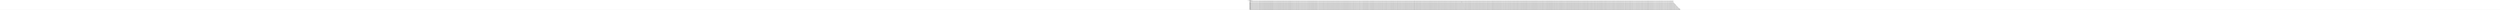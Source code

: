 digraph G {
  1 [ label="{Hfs : 16F84|['AvroScheme\{schema=\{'type':'record','name':'EventTable','doc':'Generated by addStandardAttributes','fields':[\{'name':'Source_Id','type':['string','null'],'sqlType':'12','uuid':'cdb4baff-f8e8-40cd-b740-8ae368a62302','columnName':'Source_Id'\},\{'name':'Street','type':['string','null'],'sqlType':'12','uuid':'6072e447-9b38-4dbd-939d-70a37e1e4898','columnName':'Street'\},\{'name':'IsConverted','type':['boolean','null'],'sqlType':'-7','uuid':'062261cb-eeb7-4734-a1bd-4e6876db61c7','columnName':'IsConverted'\},\{'name':'OwnerId','type':['string','null'],'sqlType':'12','uuid':'c25d4f6a-be22-4cf8-8f21-6fbea605fb7c','columnName':'OwnerId'\},\{'name':'Salutation','type':['string','null'],'sqlType':'12','uuid':'dd5b9aaf-176d-43ca-a75f-df12557d3d85','columnName':'Salutation'\},\{'name':'LastModifiedDate','type':['long','null'],'sqlType':'-5','uuid':'5ffca206-6163-4027-9f4a-6171474222a2','columnName':'LastModifiedDate'\},\{'name':'LeadSource','type':['string','null'],'sqlType':'12','uuid':'52b219b4-a4ef-4a96-97d9-3d2e48add3cd','columnName':'LeadSource'\},\{'name':'Country','type':['string','null'],'sqlType':'12','uuid':'67335190-68cb-42e0-877e-c8e8f095cbc8','columnName':'Country'\},\{'name':'LastName','type':['string','null'],'sqlType':'12','InterfaceName':'LastName','uuid':'6f7976f1-cd94-488b-8f55-484defc2cc56','columnName':'LastName'\},\{'name':'AnnualRevenue','type':['double','null'],'sqlType':'8','uuid':'54d04d11-c214-4d4d-acc0-7aaa74fdb1cd','columnName':'AnnualRevenue'\},\{'name':'Title','type':['string','null'],'sqlType':'12','InterfaceName':'Title','uuid':'b1b83a3c-6a63-4976-a9a3-1ea17c0e22ab','columnName':'Title'\},\{'name':'City','type':['string','null'],'sqlType':'12','uuid':'820aa86c-9316-4f45-9d6d-3dd5ff10aa51','columnName':'City'\},\{'name':'NumberOfEmployees','type':['int','null'],'sqlType':'4','uuid':'cae7ccd6-a48f-4a4d-b086-beea37b207c3','columnName':'NumberOfEmployees'\},\{'name':'Status','type':['string','null'],'sqlType':'12','uuid':'35eafa5c-ae28-4ecb-8932-e73a3bed6cc6','columnName':'Status'\},\{'name':'ConvertedOpportunityId','type':['string','null'],'sqlType':'12','uuid':'2d6c1d28-6eee-4753-bec6-fc077b9b4859','columnName':'ConvertedOpportunityId'\},\{'name':'PostalCode','type':['string','null'],'sqlType':'12','uuid':'94d6264e-8c6e-4152-822b-1a96a571e1cf','columnName':'PostalCode'\},\{'name':'Email','type':['string','null'],'sqlType':'12','InterfaceName':'Email','uuid':'5b0076b5-64b9-45b2-8bb7-54bbcabfc554','columnName':'Email'\},\{'name':'State','type':['string','null'],'sqlType':'12','uuid':'74d09107-8bdf-4c59-935f-eb90dbf4760e','columnName':'State'\},\{'name':'CreatedDate','type':['long','null'],'sqlType':'-5','uuid':'94e5b7c1-dbf4-4321-bc70-642ceb414824','columnName':'CreatedDate'\},\{'name':'FirstName','type':['string','null'],'sqlType':'12','InterfaceName':'FirstName','uuid':'d2317da6-86f2-40c9-87b2-6e29d32977f8','columnName':'FirstName'\},\{'name':'Id','type':['string','null'],'sqlType':'12','uuid':'b587b5a3-20cb-4a13-b3c8-941fe3240de5','columnName':'Id'\},\{'name':'Company','type':['string','null'],'sqlType':'12','InterfaceName':'CompanyName','uuid':'17460bb3-ee65-4a59-adf9-50ab949fc5ed','columnName':'Company'\},\{'name':'Industry','type':['string','null'],'sqlType':'12','InterfaceName':'Industry','uuid':'3ee88739-4c34-4b0e-b811-c7cf3dd34ca5','columnName':'Industry'\},\{'name':'Domain','type':['string','null'],'sqlType':'12','uuid':'0ccf7179-b2a1-4736-ac36-86c43bf8dd96','columnName':'Domain'\},\{'name':'ActiveRetirementParticipants','type':['int','null'],'sqlType':'4','uuid':'d3688304-caf7-4155-ad9c-fc280ebf33fe','columnName':'ActiveRetirementParticipants'\},\{'name':'AdvertisingTechnologiesTopAttributes','type':['string','null'],'sqlType':'-9','uuid':'91d270bb-f40a-4544-8123-201378e02ffa','columnName':'AdvertisingTechnologiesTopAttributes'\},\{'name':'Alexa_Rank_12Month','type':['int','null'],'sqlType':'4','uuid':'a3f6165c-0742-4ebf-aa1a-51a3057d6870','columnName':'Alexa_Rank_12Month'\},\{'name':'Alexa_Rank_3Month','type':['int','null'],'sqlType':'4','uuid':'167c5e3d-f893-4b59-b067-ffbdfdc2a228','columnName':'Alexa_Rank_3Month'\},\{'name':'Alexa_Rank_6Month','type':['int','null'],'sqlType':'4','uuid':'5a7d78d3-ff87-4bd9-8a95-de2537b3bd80','columnName':'Alexa_Rank_6Month'\},\{'name':'Alexa_Rank_9Month','type':['int','null'],'sqlType':'4','uuid':'6b6c2555-77be-42ff-b5ab-6aab7e4771b3','columnName':'Alexa_Rank_9Month'\},\{'name':'Alexa_Rank_PctChange_3Month','type':['double','null'],'sqlType':'8','uuid':'104062b8-e0fc-4a9b-b48a-4a6343c9f99e','columnName':'Alexa_Rank_PctChange_3Month'\},\{'name':'Alexa_Rank_PctChange_6Month','type':['double','null'],'sqlType':'8','uuid':'bbd55bcb-be61-40ae-a975-a1a7a0e66383','columnName':'Alexa_Rank_PctChange_6Month'\},\{'name':'Alexa_Rank_PctChange_9Month','type':['double','null'],'sqlType':'8','uuid':'f6cc6ec7-3e1d-4557-a180-f83ec0e460f9','columnName':'Alexa_Rank_PctChange_9Month'\},\{'name':'Alexa_ReachRank_12Month','type':['int','null'],'sqlType':'4','uuid':'c23ed430-f6f9-49b4-a2d9-6e36d83cc9e3','columnName':'Alexa_ReachRank_12Month'\},\{'name':'Alexa_ReachRank_3Month','type':['int','null'],'sqlType':'4','uuid':'cb4c04ea-3bba-430a-afad-85bc838b186b','columnName':'Alexa_ReachRank_3Month'\},\{'name':'Alexa_ReachRank_6Month','type':['int','null'],'sqlType':'4','uuid':'94ea47af-ef2e-46cc-982c-0fdcdbffc856','columnName':'Alexa_ReachRank_6Month'\},\{'name':'Alexa_ReachRank_9Month','type':['int','null'],'sqlType':'4','uuid':'0720c619-4823-4623-88a6-0c16b9672d37','columnName':'Alexa_ReachRank_9Month'\},\{'name':'Alexa_ReachRank_PctChange_3Month','type':['double','null'],'sqlType':'8','uuid':'6e308d1a-ccc1-461a-a4a3-08c0d5ba7976','columnName':'Alexa_ReachRank_PctChange_3Month'\},\{'name':'Alexa_ReachRank_PctChange_6Month','type':['double','null'],'sqlType':'8','uuid':'397c08d1-7bf1-4b11-8ac6-b2a4ef33dbae','columnName':'Alexa_ReachRank_PctChange_6Month'\},\{'name':'Alexa_ReachRank_PctChange_9Month','type':['double','null'],'sqlType':'8','uuid':'1b8cb3a3-48f5-495e-a402-0b64e17616d4','columnName':'Alexa_ReachRank_PctChange_9Month'\},\{'name':'Alexa_Source_IsMatched','type':['boolean','null'],'sqlType':'-7','uuid':'63b00b86-70f9-46b3-a63f-cbb92310b6ca','columnName':'Alexa_Source_IsMatched'\},\{'name':'Alexa_ViewsRank_12Month','type':['int','null'],'sqlType':'4','uuid':'cbaa31a6-bc06-421a-84e8-309af6a94c33','columnName':'Alexa_ViewsRank_12Month'\},\{'name':'Alexa_ViewsRank_3Month','type':['int','null'],'sqlType':'4','uuid':'c1063914-03d5-489b-a2c6-082ff92c56c1','columnName':'Alexa_ViewsRank_3Month'\},\{'name':'Alexa_ViewsRank_6Month','type':['int','null'],'sqlType':'4','uuid':'8b5835b1-57b5-4cfe-8433-6fbf285399c0','columnName':'Alexa_ViewsRank_6Month'\},\{'name':'Alexa_ViewsRank_9Month','type':['int','null'],'sqlType':'4','uuid':'21b40718-ec09-424e-8188-012fa2c444c6','columnName':'Alexa_ViewsRank_9Month'\},\{'name':'Alexa_ViewsRank_PctChange_3Month','type':['double','null'],'sqlType':'8','uuid':'f7708302-9570-4d8e-84af-52e64d515a13','columnName':'Alexa_ViewsRank_PctChange_3Month'\},\{'name':'Alexa_ViewsRank_PctChange_6Month','type':['double','null'],'sqlType':'8','uuid':'6c2c8887-d5ad-4771-bb18-d89d321612a0','columnName':'Alexa_ViewsRank_PctChange_6Month'\},\{'name':'Alexa_ViewsRank_PctChange_9Month','type':['double','null'],'sqlType':'8','uuid':'4e6f7754-46c4-4300-972d-402787004eee','columnName':'Alexa_ViewsRank_PctChange_9Month'\},\{'name':'AlexaAUPageViews','type':['double','null'],'sqlType':'8','uuid':'3fef4a4b-e556-44c4-b191-82a408534fd1','columnName':'AlexaAUPageViews'\},\{'name':'AlexaAURank','type':['int','null'],'sqlType':'4','uuid':'28eed5f9-3ff2-45fb-abb0-8d76895329d2','columnName':'AlexaAURank'\},\{'name':'AlexaAUUsers','type':['double','null'],'sqlType':'8','uuid':'35b3fd44-8bde-47ab-9447-b1165fc7139a','columnName':'AlexaAUUsers'\},\{'name':'AlexaCAPageViews','type':['double','null'],'sqlType':'8','uuid':'6ee26431-8156-4bc5-beae-834156dc2129','columnName':'AlexaCAPageViews'\},\{'name':'AlexaCARank','type':['int','null'],'sqlType':'4','uuid':'db5ac0d8-0cde-4258-9480-fac28046d0cc','columnName':'AlexaCARank'\},\{'name':'AlexaCategories','type':['string','null'],'sqlType':'-9','uuid':'453d5c75-dbd5-442c-896b-a373e7394fed','columnName':'AlexaCategories'\},\{'name':'AlexaCAUsers','type':['double','null'],'sqlType':'8','uuid':'18038251-e39b-4b74-beaf-63aa43fd028b','columnName':'AlexaCAUsers'\},\{'name':'AlexaDescription','type':['string','null'],'sqlType':'-9','uuid':'ddaa955c-2ac2-4ce0-8e49-ca7b5e363c3e','columnName':'AlexaDescription'\},\{'name':'AlexaDomains','type':['string','null'],'sqlType':'-9','uuid':'05001b83-d540-46e5-bd1e-d1897a1127a1','columnName':'AlexaDomains'\},\{'name':'AlexaGBPageViews','type':['double','null'],'sqlType':'8','uuid':'d3b31512-20db-47e5-ada4-64ce0a590047','columnName':'AlexaGBPageViews'\},\{'name':'AlexaGBRank','type':['int','null'],'sqlType':'4','uuid':'2e0f92d8-33de-4c5b-bb75-ff9b0a3de4e7','columnName':'AlexaGBRank'\},\{'name':'AlexaGBUsers','type':['double','null'],'sqlType':'8','uuid':'1def0e33-e04b-474d-8338-447b6beb4a19','columnName':'AlexaGBUsers'\},\{'name':'AlexaKeywords','type':['string','null'],'sqlType':'-9','uuid':'914af4b4-201f-4367-9607-a6afdc0dbf53','columnName':'AlexaKeywords'\},\{'name':'AlexaLanguage','type':['string','null'],'sqlType':'-9','uuid':'e8b28e65-af16-4271-bdd9-a4e25c1477ba','columnName':'AlexaLanguage'\},\{'name':'AlexaOnlineSince','type':['long','null'],'sqlType':'93','uuid':'723797b6-66dc-4543-9e12-7fc9b81dc48f','columnName':'AlexaOnlineSince'\},\{'name':'AlexaRank','type':['int','null'],'sqlType':'4','uuid':'d244effd-74a5-499d-8dee-ec9016fd2e6f','columnName':'AlexaRank'\},\{'name':'AlexaReachPerMillion','type':['double','null'],'sqlType':'8','uuid':'5cc7db71-4281-4714-bf99-338ebf03d226','columnName':'AlexaReachPerMillion'\},\{'name':'AlexaReachRank','type':['int','null'],'sqlType':'4','uuid':'aad444bb-8a1b-4774-b1d9-eda80de6d4b5','columnName':'AlexaReachRank'\},\{'name':'AlexaRelatedLinks','type':['string','null'],'sqlType':'-9','uuid':'fe9ed22d-177b-46e8-b257-1ec7f698d2d7','columnName':'AlexaRelatedLinks'\},\{'name':'AlexaTimeseries_Source_IsMatched','type':['boolean','null'],'sqlType':'-7','uuid':'fe020063-ebbb-4617-9c9d-5d5c5b890c98','columnName':'AlexaTimeseries_Source_IsMatched'\},\{'name':'AlexaTitle','type':['string','null'],'sqlType':'-9','uuid':'1e73b01a-b020-4d09-915d-3a50e750057c','columnName':'AlexaTitle'\},\{'name':'AlexaUSPageViews','type':['double','null'],'sqlType':'8','uuid':'96471efb-c92a-4229-9c7a-f2d8de46bbde','columnName':'AlexaUSPageViews'\},\{'name':'AlexaUSRank','type':['int','null'],'sqlType':'4','uuid':'a94af548-2eca-4633-8662-65aef7aea223','columnName':'AlexaUSRank'\},\{'name':'AlexaUSUsers','type':['double','null'],'sqlType':'8','uuid':'0895bcbf-c389-45bf-9177-c4afde2e10a7','columnName':'AlexaUSUsers'\},\{'name':'AlexaViewsPerMillion','type':['double','null'],'sqlType':'8','uuid':'9cec5a0f-d6d5-40a9-bb51-351c5a677500','columnName':'AlexaViewsPerMillion'\},\{'name':'AlexaViewsPerUser','type':['double','null'],'sqlType':'8','uuid':'902ba5f3-2e80-45d5-aa33-a4d4b7d81135','columnName':'AlexaViewsPerUser'\},\{'name':'AlexaViewsRank','type':['int','null'],'sqlType':'4','uuid':'857e750a-8cb5-40ce-a47a-d00656830d1c','columnName':'AlexaViewsRank'\},\{'name':'AlexLinksIn','type':['int','null'],'sqlType':'4','uuid':'1ee87b63-0f91-4e84-ae7b-16dee49494b9','columnName':'AlexLinksIn'\},\{'name':'AnalyticsTechnologiesTopAttributes','type':['string','null'],'sqlType':'-9','uuid':'dd0fe962-5660-4cd1-be63-6355af6642a7','columnName':'AnalyticsTechnologiesTopAttributes'\},\{'name':'AssetsStartOfYear','type':['long','null'],'sqlType':'-5','uuid':'98afb7a3-a34a-4a7c-803f-067ae9433fc7','columnName':'AssetsStartOfYear'\},\{'name':'AudioVideoMediaTechnologiesTopAttributes','type':['string','null'],'sqlType':'-9','uuid':'df17618e-19cf-4ddd-b4d4-0e86ac931e62','columnName':'AudioVideoMediaTechnologiesTopAttributes'\},\{'name':'AwardCategory','type':['string','null'],'sqlType':'-9','uuid':'09dd0090-a3cc-47fc-a2d0-7770fa019311','columnName':'AwardCategory'\},\{'name':'Awards_Source_IsMatched','type':['boolean','null'],'sqlType':'-7','uuid':'b346e5cf-b535-4e52-9604-596a0eb5ccde','columnName':'Awards_Source_IsMatched'\},\{'name':'AwardWebsite','type':['string','null'],'sqlType':'-9','uuid':'41f98f97-4cc0-4933-a5cd-206b8be1ba61','columnName':'AwardWebsite'\},\{'name':'AwardYear','type':['long','null'],'sqlType':'-5','uuid':'9622fbff-29f0-4771-8c6e-bc53be450819','columnName':'AwardYear'\},\{'name':'BankruptcyFiled','type':['string','null'],'sqlType':'-9','uuid':'ef8adbf2-7ccf-4863-ad91-7dcd490236fa','columnName':'BankruptcyFiled'\},\{'name':'BuiltWith_Pivoted_Source_IsMatched','type':['boolean','null'],'sqlType':'-7','uuid':'14efa9af-a786-4b8b-9a1e-d2ba8347556b','columnName':'BuiltWith_Pivoted_Source_IsMatched'\},\{'name':'BusinessAddress1','type':['string','null'],'sqlType':'-9','uuid':'ff1526be-ac75-47d9-88a1-df9ee95cbf4e','columnName':'BusinessAddress1'\},\{'name':'BusinessAnnualSalesAbs','type':['long','null'],'sqlType':'-5','uuid':'0fde6a13-3481-4b33-a871-c2f8c1d98924','columnName':'BusinessAnnualSalesAbs'\},\{'name':'BusinessCity','type':['string','null'],'sqlType':'-9','uuid':'a3f8c8ae-38e3-4a73-a073-083ca0cc0153','columnName':'BusinessCity'\},\{'name':'BusinessCompanyPhone','type':['string','null'],'sqlType':'-9','InterfaceName':'PhoneNumber','uuid':'a61b2dc7-f0b8-4588-a897-9dcdff6b2a6e','columnName':'BusinessCompanyPhone'\},\{'name':'BusinessCountry','type':['string','null'],'sqlType':'-9','uuid':'d8fd1e91-4e0a-47de-a55a-3b92862f7655','columnName':'BusinessCountry'\},\{'name':'BusinessDescription','type':['string','null'],'sqlType':'-9','uuid':'bc0d5d2d-a37d-4d10-8203-29e7aaa1228b','columnName':'BusinessDescription'\},\{'name':'BusinessECommerceSite','type':['string','null'],'sqlType':'-9','uuid':'87b3e871-1f03-4624-ba71-f1754b57bc22','columnName':'BusinessECommerceSite'\},\{'name':'BusinessEmail','type':['string','null'],'sqlType':'-9','uuid':'46063fca-ae87-4c8d-85f6-f5c692c6311e','columnName':'BusinessEmail'\},\{'name':'BusinessEmailSuffix','type':['string','null'],'sqlType':'-9','uuid':'3420850d-bb6e-450c-8809-266a033e7602','columnName':'BusinessEmailSuffix'\},\{'name':'BusinessEmployeesRange','type':['string','null'],'sqlType':'-9','uuid':'a234e01c-424b-462a-ac92-f4d4d1d3270b','columnName':'BusinessEmployeesRange'\},\{'name':'BusinessEstablishedMonth','type':['double','null'],'sqlType':'8','uuid':'fb0e8455-4dba-4f53-a09e-20c50b2850e0','columnName':'BusinessEstablishedMonth'\},\{'name':'BusinessEstablishedYear','type':['double','null'],'sqlType':'8','uuid':'34fbfbc1-e0f1-4b69-8ee8-f56d1e6f16c9','columnName':'BusinessEstablishedYear'\},\{'name':'BusinessEstimatedAnnualSales','type':['string','null'],'sqlType':'-9','uuid':'4cc11bf1-7362-44a6-ad63-92d00056247d','columnName':'BusinessEstimatedAnnualSales'\},\{'name':'BusinessEstimatedAnnualSales_k','type':['int','null'],'sqlType':'4','uuid':'7916d66c-9ced-4e82-89d6-17fde92a01fb','columnName':'BusinessEstimatedAnnualSales_k'\},\{'name':'BusinessEstimatedEmployees','type':['int','null'],'sqlType':'4','uuid':'b4f47037-bd25-4f68-bb07-71ddac2a8e5c','columnName':'BusinessEstimatedEmployees'\},\{'name':'BusinessFax','type':['string','null'],'sqlType':'-9','uuid':'2ab7fb52-8cc9-41b8-aa68-2513ff2f9adb','columnName':'BusinessFax'\},\{'name':'BusinessFirmographicsParentEmployees','type':['int','null'],'sqlType':'4','uuid':'34e0b8a0-05a5-4193-9f4c-98dc7bcca2a2','columnName':'BusinessFirmographicsParentEmployees'\},\{'name':'BusinessFirmographicsParentRevenue','type':['int','null'],'sqlType':'4','uuid':'8b9383d8-77c5-49d8-bacd-e82da5e466a8','columnName':'BusinessFirmographicsParentRevenue'\},\{'name':'BusinessFocus','type':['string','null'],'sqlType':'-9','uuid':'1431307f-94e7-4a24-acdd-f39839045c9a','columnName':'BusinessFocus'\},\{'name':'BusinessIndustry','type':['string','null'],'sqlType':'-9','uuid':'57d40c7c-5210-436b-9f6d-22b7ce15f3fc','columnName':'BusinessIndustry'\},\{'name':'BusinessIndustry2','type':['string','null'],'sqlType':'-9','uuid':'28035c17-0d10-429e-be8a-9854ef667a7c','columnName':'BusinessIndustry2'\},\{'name':'BusinessLastSocialActivity','type':['string','null'],'sqlType':'-9','uuid':'f9d07171-12fa-4990-bdf4-f996a858c0cc','columnName':'BusinessLastSocialActivity'\},\{'name':'BusinessNAICSDescription','type':['string','null'],'sqlType':'-9','uuid':'9397d820-14d7-47b1-ba4f-5b29076dd8ad','columnName':'BusinessNAICSDescription'\},\{'name':'BusinessName','type':['string','null'],'sqlType':'-9','uuid':'2e40cc09-22b1-443e-ae0f-ee4b28933923','columnName':'BusinessName'\},\{'name':'BusinessPrimaryNAICS','type':['string','null'],'sqlType':'-9','uuid':'4e3e4ef3-5132-45dd-99ac-3b54b061d20b','columnName':'BusinessPrimaryNAICS'\},\{'name':'BusinessPrimarySIC4Digit','type':['string','null'],'sqlType':'-9','uuid':'6d7090e2-ec28-4251-a638-5b9658aafcdb','columnName':'BusinessPrimarySIC4Digit'\},\{'name':'BusinessRetirementParticipants','type':['int','null'],'sqlType':'4','uuid':'7d9bac8f-8949-42d9-b392-312ab51ca601','columnName':'BusinessRetirementParticipants'\},\{'name':'BusinessRevenueRange','type':['string','null'],'sqlType':'-9','uuid':'84c6e97b-e4e5-4914-b4c8-306425823d7f','columnName':'BusinessRevenueRange'\},\{'name':'BusinessSICDescription','type':['string','null'],'sqlType':'-9','uuid':'a8d5cb4f-b4ff-4117-96c1-e16ec296bfe1','columnName':'BusinessSICDescription'\},\{'name':'BusinessSocialPresence','type':['string','null'],'sqlType':'-9','uuid':'735c138f-4228-4f75-bcca-f26bf7dda3db','columnName':'BusinessSocialPresence'\},\{'name':'BusinessState','type':['string','null'],'sqlType':'-9','uuid':'3f4e919d-2a7b-4ca6-a98d-d121dd14275f','columnName':'BusinessState'\},\{'name':'BusinessTechnologiesAds','type':['int','null'],'sqlType':'4','uuid':'b2adad65-1d8e-41ba-8376-4f4fac0a0fd6','columnName':'BusinessTechnologiesAds'\},\{'name':'BusinessTechnologiesAnalytics','type':['int','null'],'sqlType':'4','uuid':'6985a797-6b38-4366-a302-a6bf9ffa6ff8','columnName':'BusinessTechnologiesAnalytics'\},\{'name':'BusinessTechnologiesCdn','type':['int','null'],'sqlType':'4','uuid':'bf0b0128-577c-4707-b910-c71e0d86bf3e','columnName':'BusinessTechnologiesCdn'\},\{'name':'BusinessTechnologiesCms','type':['int','null'],'sqlType':'4','uuid':'804c041b-25f6-4e73-92b0-fc7537d06ca1','columnName':'BusinessTechnologiesCms'\},\{'name':'BusinessTechnologiesDocinfo','type':['int','null'],'sqlType':'4','uuid':'611d30af-dbe4-4a01-b210-9abc8df58add','columnName':'BusinessTechnologiesDocinfo'\},\{'name':'BusinessTechnologiesEncoding','type':['int','null'],'sqlType':'4','uuid':'fbb5d5f3-8792-4bcc-8f9f-9f440330e170','columnName':'BusinessTechnologiesEncoding'\},\{'name':'BusinessTechnologiesFeeds','type':['int','null'],'sqlType':'4','uuid':'629d236d-8b0c-4ce0-b77e-1363734dc1b5','columnName':'BusinessTechnologiesFeeds'\},\{'name':'BusinessTechnologiesFirstDetected','type':['long','null'],'sqlType':'93','uuid':'4d969d00-71ac-4a12-9913-d31a17160fbb','columnName':'BusinessTechnologiesFirstDetected'\},\{'name':'BusinessTechnologiesFramework','type':['int','null'],'sqlType':'4','uuid':'f11876a7-a60c-43cd-88ff-6cf773dbe8d3','columnName':'BusinessTechnologiesFramework'\},\{'name':'BusinessTechnologiesHosting','type':['int','null'],'sqlType':'4','uuid':'93badf17-2e98-4d09-bee6-c2772c061b96','columnName':'BusinessTechnologiesHosting'\},\{'name':'BusinessTechnologiesJavascript','type':['int','null'],'sqlType':'4','uuid':'4d0a2879-082f-4935-a01e-95ee1f0a16f1','columnName':'BusinessTechnologiesJavascript'\},\{'name':'BusinessTechnologiesMapping','type':['int','null'],'sqlType':'4','uuid':'c62f10de-c0ae-4f2e-85c1-4b7c19d64d7a','columnName':'BusinessTechnologiesMapping'\},\{'name':'BusinessTechnologiesMarketingAutomation','type':['string','null'],'sqlType':'12','uuid':'60ab5c5e-2660-4c76-9c56-291130a241e7','columnName':'BusinessTechnologiesMarketingAutomation'\},\{'name':'BusinessTechnologiesMedia','type':['int','null'],'sqlType':'4','uuid':'cd3ac648-97b2-4685-9bbd-1fb646b2a563','columnName':'BusinessTechnologiesMedia'\},\{'name':'BusinessTechnologiesMx','type':['int','null'],'sqlType':'4','uuid':'f8f324cb-74ad-44f7-8b8a-1544e62c53e9','columnName':'BusinessTechnologiesMx'\},\{'name':'BusinessTechnologiesNs','type':['int','null'],'sqlType':'4','uuid':'6f779b55-665c-4dee-bbf5-36c71e543889','columnName':'BusinessTechnologiesNs'\},\{'name':'BusinessTechnologiesOpenSourceAdoption','type':['string','null'],'sqlType':'12','uuid':'17a71548-d1c6-434c-aa47-e014092d2751','columnName':'BusinessTechnologiesOpenSourceAdoption'\},\{'name':'BusinessTechnologiesParked','type':['int','null'],'sqlType':'4','uuid':'5debb131-60a6-4581-95e0-61fc488955cd','columnName':'BusinessTechnologiesParked'\},\{'name':'BusinessTechnologiesPayment','type':['int','null'],'sqlType':'4','uuid':'e60c7311-29e7-41ab-aaab-3d9d37e1ac81','columnName':'BusinessTechnologiesPayment'\},\{'name':'BusinessTechnologiesRecentlyDetected','type':['long','null'],'sqlType':'93','uuid':'099a1230-bada-418b-a3e3-fd45a85677e5','columnName':'BusinessTechnologiesRecentlyDetected'\},\{'name':'BusinessTechnologiesRecentTags','type':['string','null'],'sqlType':'-9','uuid':'7ef404b4-efd0-4f6e-8216-cfbc3d16f229','columnName':'BusinessTechnologiesRecentTags'\},\{'name':'BusinessTechnologiesRecentTechnologies','type':['string','null'],'sqlType':'-9','uuid':'8e839e52-9c98-4093-b54a-303e5577c30e','columnName':'BusinessTechnologiesRecentTechnologies'\},\{'name':'BusinessTechnologiesSeoHeaders','type':['int','null'],'sqlType':'4','uuid':'f5195f5b-e319-46cf-bd68-09361229ad0e','columnName':'BusinessTechnologiesSeoHeaders'\},\{'name':'BusinessTechnologiesSeoMeta','type':['int','null'],'sqlType':'4','uuid':'742965f3-50f7-49ba-a719-20b00901a5d6','columnName':'BusinessTechnologiesSeoMeta'\},\{'name':'BusinessTechnologiesSeoTitle','type':['int','null'],'sqlType':'4','uuid':'3829eb1c-1669-47da-9b53-890924e3888c','columnName':'BusinessTechnologiesSeoTitle'\},\{'name':'BusinessTechnologiesServer','type':['int','null'],'sqlType':'4','uuid':'18117afd-c2b3-4cd5-a1d9-aba472d9ce10','columnName':'BusinessTechnologiesServer'\},\{'name':'BusinessTechnologiesShop','type':['int','null'],'sqlType':'4','uuid':'ee4e8e94-7d5c-4411-9d54-869d4e14717d','columnName':'BusinessTechnologiesShop'\},\{'name':'BusinessTechnologiesSocialMediaPresence','type':['string','null'],'sqlType':'12','uuid':'d360f409-75bd-40c1-9f3e-28859f9297d4','columnName':'BusinessTechnologiesSocialMediaPresence'\},\{'name':'BusinessTechnologiesSsl','type':['int','null'],'sqlType':'4','uuid':'b8c9c9cb-bdb3-4b5c-ab5d-8d6b84173856','columnName':'BusinessTechnologiesSsl'\},\{'name':'BusinessTechnologiesWebMaster','type':['int','null'],'sqlType':'4','uuid':'dfc23323-5243-4cba-bf18-5e6e3bbb8f5a','columnName':'BusinessTechnologiesWebMaster'\},\{'name':'BusinessTechnologiesWebServer','type':['int','null'],'sqlType':'4','uuid':'5bcd2e19-e3f7-43af-a94f-fc1e9c196437','columnName':'BusinessTechnologiesWebServer'\},\{'name':'BusinessTechnologiesWidgets','type':['int','null'],'sqlType':'4','uuid':'ea505889-50d3-4647-b879-fcf2768fdd03','columnName':'BusinessTechnologiesWidgets'\},\{'name':'BusinessTwitter','type':['string','null'],'sqlType':'-9','uuid':'3c5f494d-938f-462a-ac6d-23c24af477d3','columnName':'BusinessTwitter'\},\{'name':'BusinessType','type':['string','null'],'sqlType':'-9','uuid':'b1b8558a-0c3b-4e7f-9142-77d0aebd7b09','columnName':'BusinessType'\},\{'name':'BusinessUltimateParentName','type':['string','null'],'sqlType':'-9','uuid':'85619396-f2a8-425d-a114-b14b25ef524f','columnName':'BusinessUltimateParentName'\},\{'name':'BusinessUrlNumPages','type':['int','null'],'sqlType':'4','uuid':'8905ae97-62c1-4e06-b75f-aad541d8bf4e','columnName':'BusinessUrlNumPages'\},\{'name':'BusinessVCFunded','type':['string','null'],'sqlType':'-9','uuid':'3e6514bf-bb4b-4659-a5ef-8570ec82398c','columnName':'BusinessVCFunded'\},\{'name':'BusinessWebsite','type':['string','null'],'sqlType':'-9','uuid':'aa4f5991-5929-4a39-ae74-c83bd1de44d7','columnName':'BusinessWebsite'\},\{'name':'BusinessZip','type':['string','null'],'sqlType':'-9','uuid':'4c83c63a-4de5-481c-bfe6-d1335ed202a3','columnName':'BusinessZip'\},\{'name':'Citysearch_Source_IsMatched','type':['boolean','null'],'sqlType':'-7','uuid':'19235391-6dab-43d1-8aea-1782a0b86a6e','columnName':'Citysearch_Source_IsMatched'\},\{'name':'CloudTechnologies_AcademicEduMgmtSoftware','type':['int','null'],'sqlType':'4','uuid':'e83adb62-495f-488f-bfbe-967bbe2cf484','columnName':'CloudTechnologies_AcademicEduMgmtSoftware'\},\{'name':'CloudTechnologies_ApplicationDevelopmentMgmt','type':['int','null'],'sqlType':'4','uuid':'d1471905-ff8e-4d18-851f-a75791e6adb0','columnName':'CloudTechnologies_ApplicationDevelopmentMgmt'\},\{'name':'CloudTechnologies_AssetPerformanceManagement','type':['int','null'],'sqlType':'4','uuid':'166d3ffc-8b15-4556-b625-c3d11f4e972c','columnName':'CloudTechnologies_AssetPerformanceManagement'\},\{'name':'CloudTechnologies_AutomatedProcessWorkflowSystems','type':['int','null'],'sqlType':'4','uuid':'0d35e102-979d-4f03-9fcf-c293294f1f1d','columnName':'CloudTechnologies_AutomatedProcessWorkflowSystems'\},\{'name':'CloudTechnologies_BPM','type':['int','null'],'sqlType':'4','uuid':'f34a14c9-0bfd-48da-a18c-23de8c14ab7e','columnName':'CloudTechnologies_BPM'\},\{'name':'CloudTechnologies_BusinessIntelligence','type':['int','null'],'sqlType':'4','uuid':'b60eebce-49a9-4f69-81b3-2dd18936fed2','columnName':'CloudTechnologies_BusinessIntelligence'\},\{'name':'CloudTechnologies_CaseManagement','type':['int','null'],'sqlType':'4','uuid':'61e76685-bbbd-4b47-9465-abf2420b18de','columnName':'CloudTechnologies_CaseManagement'\},\{'name':'CloudTechnologies_ChangeManagement','type':['int','null'],'sqlType':'4','uuid':'802be7ad-3b69-4192-aabf-1f5d95e32944','columnName':'CloudTechnologies_ChangeManagement'\},\{'name':'CloudTechnologies_CloudInfrastructureComputing','type':['int','null'],'sqlType':'4','uuid':'46bcda63-c0e7-43db-99eb-7ee65123e369','columnName':'CloudTechnologies_CloudInfrastructureComputing'\},\{'name':'CloudTechnologies_CloudService_One','type':['int','null'],'sqlType':'4','uuid':'f560ce49-f3e0-4655-a1af-3230365badb1','columnName':'CloudTechnologies_CloudService_One'\},\{'name':'CloudTechnologies_CloudService_Two','type':['int','null'],'sqlType':'4','uuid':'0348f8cd-967f-4d86-981f-91c73f275495','columnName':'CloudTechnologies_CloudService_Two'\},\{'name':'CloudTechnologies_Collaboration','type':['int','null'],'sqlType':'4','uuid':'79a8a7ae-1097-4565-b3bc-bf7d8248ebec','columnName':'CloudTechnologies_Collaboration'\},\{'name':'CloudTechnologies_Commerce','type':['int','null'],'sqlType':'4','uuid':'5d181a7b-1eb5-4336-865a-336baad815a6','columnName':'CloudTechnologies_Commerce'\},\{'name':'CloudTechnologies_CommTech_One','type':['int','null'],'sqlType':'4','uuid':'dbeb4f8b-2169-4e00-bb63-4cc5177bea63','columnName':'CloudTechnologies_CommTech_One'\},\{'name':'CloudTechnologies_CommTech_Two','type':['int','null'],'sqlType':'4','uuid':'46c7b637-a6de-4512-a32e-8cb29a74d3ed','columnName':'CloudTechnologies_CommTech_Two'\},\{'name':'CloudTechnologies_CommunicationsTechnology','type':['int','null'],'sqlType':'4','uuid':'fe9f04c1-b0a2-4481-8dd5-c6383837d5a8','columnName':'CloudTechnologies_CommunicationsTechnology'\},\{'name':'CloudTechnologies_Construction','type':['int','null'],'sqlType':'4','uuid':'95a7a690-db1b-4e49-914f-76336fc833f4','columnName':'CloudTechnologies_Construction'\},\{'name':'CloudTechnologies_ConsumerElectronics','type':['int','null'],'sqlType':'4','uuid':'63098edc-599c-4ff3-9eee-a10fdc438ae4','columnName':'CloudTechnologies_ConsumerElectronics'\},\{'name':'CloudTechnologies_ContactCenterManagement','type':['int','null'],'sqlType':'4','uuid':'42597be0-e95d-41d2-b60d-d5363b7161dc','columnName':'CloudTechnologies_ContactCenterManagement'\},\{'name':'CloudTechnologies_CRM','type':['int','null'],'sqlType':'4','uuid':'e5d673ec-35da-46d6-9f6b-7dad7089deb5','columnName':'CloudTechnologies_CRM'\},\{'name':'CloudTechnologies_CRM_One','type':['int','null'],'sqlType':'4','uuid':'cfd1e82c-6148-4e4c-a30d-e80e7f80d7cc','columnName':'CloudTechnologies_CRM_One'\},\{'name':'CloudTechnologies_CRM_Two','type':['int','null'],'sqlType':'4','uuid':'6bf5cb50-577e-4241-b1f7-3f4ec716c7c1','columnName':'CloudTechnologies_CRM_Two'\},\{'name':'CloudTechnologies_CustomerOrderManagement','type':['int','null'],'sqlType':'4','uuid':'30c3b799-bbb2-4989-96fd-296b8a3948cb','columnName':'CloudTechnologies_CustomerOrderManagement'\},\{'name':'CloudTechnologies_DataArchivingBackUpRecovery','type':['int','null'],'sqlType':'4','uuid':'f09ea9ee-7eb5-434d-98c0-2f6f4e8476a7','columnName':'CloudTechnologies_DataArchivingBackUpRecovery'\},\{'name':'CloudTechnologies_DatabaseManagementSoftware','type':['int','null'],'sqlType':'4','uuid':'d8b4a33c-b89e-4709-80fc-611920a39f74','columnName':'CloudTechnologies_DatabaseManagementSoftware'\},\{'name':'CloudTechnologies_DataCenterSolutions_One','type':['int','null'],'sqlType':'4','uuid':'416ccf44-9a7e-40af-9ae9-3fa10f7d4534','columnName':'CloudTechnologies_DataCenterSolutions_One'\},\{'name':'CloudTechnologies_DataCenterSolutions_Two','type':['int','null'],'sqlType':'4','uuid':'08f35c20-a622-4e2a-a554-fe8bd72e9b4d','columnName':'CloudTechnologies_DataCenterSolutions_Two'\},\{'name':'CloudTechnologies_DataManagementStorageHardware','type':['int','null'],'sqlType':'4','uuid':'59c1cdb9-7067-4a3f-8cb8-bc1d043d055d','columnName':'CloudTechnologies_DataManagementStorageHardware'\},\{'name':'CloudTechnologies_DesignPublishing','type':['int','null'],'sqlType':'4','uuid':'32a41593-41dc-4a00-9504-eeba040458ad','columnName':'CloudTechnologies_DesignPublishing'\},\{'name':'CloudTechnologies_DocumentManagement','type':['int','null'],'sqlType':'4','uuid':'c42de73f-8c3f-45af-846a-eb15d7aa88d7','columnName':'CloudTechnologies_DocumentManagement'\},\{'name':'CloudTechnologies_DR','type':['int','null'],'sqlType':'4','uuid':'ce83b2f3-cd3a-4a96-b6f8-c2c9eb2b3fb7','columnName':'CloudTechnologies_DR'\},\{'name':'CloudTechnologies_EBS','type':['int','null'],'sqlType':'4','uuid':'d9c6be89-03db-4fab-b362-2bef501e26a8','columnName':'CloudTechnologies_EBS'\},\{'name':'CloudTechnologies_ECM','type':['int','null'],'sqlType':'4','uuid':'8d905d5f-c1d1-47e1-82e8-cb7d1be313e6','columnName':'CloudTechnologies_ECM'\},\{'name':'CloudTechnologies_EDA','type':['int','null'],'sqlType':'4','uuid':'1d566f6d-a3d7-46c6-9e8b-13f784486ac5','columnName':'CloudTechnologies_EDA'\},\{'name':'CloudTechnologies_EDI','type':['int','null'],'sqlType':'4','uuid':'5fc6cd10-06c1-4682-9c86-49cf1cdca41b','columnName':'CloudTechnologies_EDI'\},\{'name':'CloudTechnologies_Email','type':['int','null'],'sqlType':'4','uuid':'5d4e0e23-6a58-430d-9132-73355b859aa5','columnName':'CloudTechnologies_Email'\},\{'name':'CloudTechnologies_EnterpriseApplications_One','type':['int','null'],'sqlType':'4','uuid':'0c493ae0-d82d-47dc-b9c2-bf7e37d0d16e','columnName':'CloudTechnologies_EnterpriseApplications_One'\},\{'name':'CloudTechnologies_EnterpriseApplications_Two','type':['int','null'],'sqlType':'4','uuid':'151a38fa-dbd5-4ab2-a149-1bc1a2845f1d','columnName':'CloudTechnologies_EnterpriseApplications_Two'\},\{'name':'CloudTechnologies_EnterpriseContent_One','type':['int','null'],'sqlType':'4','uuid':'d4ab6850-e870-4c8d-a475-0d07f66295fa','columnName':'CloudTechnologies_EnterpriseContent_One'\},\{'name':'CloudTechnologies_EnterpriseContent_Two','type':['int','null'],'sqlType':'4','uuid':'ba41cb96-979a-4508-a4b4-07b57c3ea54b','columnName':'CloudTechnologies_EnterpriseContent_Two'\},\{'name':'CloudTechnologies_EnterpriseLearning','type':['int','null'],'sqlType':'4','uuid':'a8234322-3374-478a-a4af-4f55c6364bb2','columnName':'CloudTechnologies_EnterpriseLearning'\},\{'name':'CloudTechnologies_EPM','type':['int','null'],'sqlType':'4','uuid':'8c6bf862-12d1-42d2-904d-70451760cd13','columnName':'CloudTechnologies_EPM'\},\{'name':'CloudTechnologies_ERP','type':['int','null'],'sqlType':'4','uuid':'89ac560f-9a6d-4bbd-9762-be34d4ccd3eb','columnName':'CloudTechnologies_ERP'\},\{'name':'CloudTechnologies_FinancialAnalyticalApplications','type':['int','null'],'sqlType':'4','uuid':'8961b822-d75f-4732-8cab-2274e2066fb1','columnName':'CloudTechnologies_FinancialAnalyticalApplications'\},\{'name':'CloudTechnologies_GRC','type':['int','null'],'sqlType':'4','uuid':'db87d36b-56c7-429a-8d0a-f364b21dea45','columnName':'CloudTechnologies_GRC'\},\{'name':'CloudTechnologies_HardwareBasic_One','type':['int','null'],'sqlType':'4','uuid':'4541fea8-de7e-4928-9ad3-b6e953b192d3','columnName':'CloudTechnologies_HardwareBasic_One'\},\{'name':'CloudTechnologies_HardwareBasic_Two','type':['int','null'],'sqlType':'4','uuid':'7b5d1d96-30e3-4666-8ba0-7d7868317e0f','columnName':'CloudTechnologies_HardwareBasic_Two'\},\{'name':'CloudTechnologies_HardwareOther','type':['int','null'],'sqlType':'4','uuid':'564aa901-24b9-4bf6-8d63-5a4cfa937dc7','columnName':'CloudTechnologies_HardwareOther'\},\{'name':'CloudTechnologies_HelpDeskManagement','type':['int','null'],'sqlType':'4','uuid':'2d0a89b6-6a63-436b-be92-a6cd3718b459','columnName':'CloudTechnologies_HelpDeskManagement'\},\{'name':'CloudTechnologies_HRMS_HCM','type':['int','null'],'sqlType':'4','uuid':'a24400d1-6d84-4e9e-8a36-d5026a92f3a3','columnName':'CloudTechnologies_HRMS_HCM'\},\{'name':'CloudTechnologies_Hypervisor','type':['int','null'],'sqlType':'4','uuid':'512b069d-e228-4104-9d83-0f78fe63a1de','columnName':'CloudTechnologies_Hypervisor'\},\{'name':'CloudTechnologies_IaaS','type':['int','null'],'sqlType':'4','uuid':'54b88a46-5c30-490f-b900-ace89ad8685d','columnName':'CloudTechnologies_IaaS'\},\{'name':'CloudTechnologies_InventoryManagement','type':['int','null'],'sqlType':'4','uuid':'cdb95261-7b30-4ca8-850d-0d7ecb8048bc','columnName':'CloudTechnologies_InventoryManagement'\},\{'name':'CloudTechnologies_ITGovernance_One','type':['int','null'],'sqlType':'4','uuid':'90a625d2-0274-46e9-bab0-d55c8842fe67','columnName':'CloudTechnologies_ITGovernance_One'\},\{'name':'CloudTechnologies_ITGovernance_Two','type':['int','null'],'sqlType':'4','uuid':'5e1e4040-84d5-488b-a95e-7d19a8a72879','columnName':'CloudTechnologies_ITGovernance_Two'\},\{'name':'CloudTechnologies_ITInfrastructureOperations','type':['int','null'],'sqlType':'4','uuid':'acc3cff4-d651-4b41-b207-667d69356d57','columnName':'CloudTechnologies_ITInfrastructureOperations'\},\{'name':'CloudTechnologies_ITManagement','type':['int','null'],'sqlType':'4','uuid':'cc852ff3-d90e-4868-adeb-b7d9f39d44f1','columnName':'CloudTechnologies_ITManagement'\},\{'name':'CloudTechnologies_LeanKaizenValueStreamMapping','type':['int','null'],'sqlType':'4','uuid':'af1d741c-e65b-4144-998b-fc4c93970e60','columnName':'CloudTechnologies_LeanKaizenValueStreamMapping'\},\{'name':'CloudTechnologies_LegalProfessionalServices','type':['int','null'],'sqlType':'4','uuid':'291e1595-5aaf-46ec-a3e9-9f3523aaefbd','columnName':'CloudTechnologies_LegalProfessionalServices'\},\{'name':'CloudTechnologies_MainframeComputers','type':['int','null'],'sqlType':'4','uuid':'1e2f1fe5-511c-4a76-9234-44e859bcc575','columnName':'CloudTechnologies_MainframeComputers'\},\{'name':'CloudTechnologies_ManufacturingEngineering','type':['int','null'],'sqlType':'4','uuid':'691f31b8-8625-45ab-90df-3440d85c387a','columnName':'CloudTechnologies_ManufacturingEngineering'\},\{'name':'CloudTechnologies_MarketingPerfMgmt_One','type':['int','null'],'sqlType':'4','uuid':'e79d4440-1d7b-4cd9-babd-3a8900b396d7','columnName':'CloudTechnologies_MarketingPerfMgmt_One'\},\{'name':'CloudTechnologies_MarketingPerfMgmt_Two','type':['int','null'],'sqlType':'4','uuid':'3f5e9cb1-7ff2-418e-bf1f-1a9532443956','columnName':'CloudTechnologies_MarketingPerfMgmt_Two'\},\{'name':'CloudTechnologies_MarketingPerformanceMeasurement','type':['int','null'],'sqlType':'4','uuid':'fd91212e-50d8-4517-b449-debbcdfe106a','columnName':'CloudTechnologies_MarketingPerformanceMeasurement'\},\{'name':'CloudTechnologies_Media','type':['int','null'],'sqlType':'4','uuid':'227a9508-ed98-4173-85e0-d99cd5e30828','columnName':'CloudTechnologies_Media'\},\{'name':'CloudTechnologies_Medical','type':['int','null'],'sqlType':'4','uuid':'2c36fa19-1c86-401a-88fe-fec9123cc58a','columnName':'CloudTechnologies_Medical'\},\{'name':'CloudTechnologies_MiddlewareSoftware','type':['int','null'],'sqlType':'4','uuid':'a2884cac-222a-498f-985d-5f1d177bf4f6','columnName':'CloudTechnologies_MiddlewareSoftware'\},\{'name':'CloudTechnologies_MidrangeComputers','type':['int','null'],'sqlType':'4','uuid':'8d55f207-ad2c-476f-a36b-ca618a272187','columnName':'CloudTechnologies_MidrangeComputers'\},\{'name':'CloudTechnologies_MobileEnterpriseManagement','type':['int','null'],'sqlType':'4','uuid':'41821c4b-2db2-4653-840c-0247f81b5a35','columnName':'CloudTechnologies_MobileEnterpriseManagement'\},\{'name':'CloudTechnologies_MobileTechnologies','type':['int','null'],'sqlType':'4','uuid':'d2e29c9b-c339-4f8f-9836-d0bb899884ee','columnName':'CloudTechnologies_MobileTechnologies'\},\{'name':'CloudTechnologies_NetworkComputing_One','type':['int','null'],'sqlType':'4','uuid':'a10ab0bd-639d-442d-bfdd-7608525c5207','columnName':'CloudTechnologies_NetworkComputing_One'\},\{'name':'CloudTechnologies_NetworkComputing_Two','type':['int','null'],'sqlType':'4','uuid':'4c718f3e-280d-4688-aee1-c32a4d70f2cf','columnName':'CloudTechnologies_NetworkComputing_Two'\},\{'name':'CloudTechnologies_NetworkManagementHardware','type':['int','null'],'sqlType':'4','uuid':'063e778e-05a1-4ee2-b91e-79763ce429c8','columnName':'CloudTechnologies_NetworkManagementHardware'\},\{'name':'CloudTechnologies_NetworkManagementSoftware','type':['int','null'],'sqlType':'4','uuid':'1e0e2e7a-8ebc-4873-95bd-21d8f701a037','columnName':'CloudTechnologies_NetworkManagementSoftware'\},\{'name':'CloudTechnologies_OSComputingLanguages','type':['int','null'],'sqlType':'4','uuid':'11463cf8-e7b4-41fa-87a6-04e4df342b3a','columnName':'CloudTechnologies_OSComputingLanguages'\},\{'name':'CloudTechnologies_OVP','type':['int','null'],'sqlType':'4','uuid':'403f0faa-0041-4458-85bd-f6706f0a4ae8','columnName':'CloudTechnologies_OVP'\},\{'name':'CloudTechnologies_PaaS','type':['int','null'],'sqlType':'4','uuid':'bc698fd6-2512-4d24-b7fd-235426b45437','columnName':'CloudTechnologies_PaaS'\},\{'name':'CloudTechnologies_PartnerManagement','type':['int','null'],'sqlType':'4','uuid':'5c11a35a-5aaf-4600-8fd4-a2d35a580821','columnName':'CloudTechnologies_PartnerManagement'\},\{'name':'CloudTechnologies_Philanthropic','type':['int','null'],'sqlType':'4','uuid':'abf8e3ba-d11f-4246-bf3c-6bd83d6283e0','columnName':'CloudTechnologies_Philanthropic'\},\{'name':'CloudTechnologies_PLM','type':['int','null'],'sqlType':'4','uuid':'dd7ce941-e295-40cc-ac20-bfa7054f3cef','columnName':'CloudTechnologies_PLM'\},\{'name':'CloudTechnologies_PPM','type':['int','null'],'sqlType':'4','uuid':'b102132b-2e52-46af-926c-bc59e4c1c0ac','columnName':'CloudTechnologies_PPM'\},\{'name':'CloudTechnologies_Printers','type':['int','null'],'sqlType':'4','uuid':'d95ad33e-83af-4cf4-895f-68bb687e53a3','columnName':'CloudTechnologies_Printers'\},\{'name':'CloudTechnologies_Procurement','type':['int','null'],'sqlType':'4','uuid':'073a95b5-38a0-4e1e-abfc-a21c3ed713af','columnName':'CloudTechnologies_Procurement'\},\{'name':'CloudTechnologies_ProductivitySltns_One','type':['int','null'],'sqlType':'4','uuid':'b4fb4539-ce02-4b1d-8ae3-5a9fff40d46b','columnName':'CloudTechnologies_ProductivitySltns_One'\},\{'name':'CloudTechnologies_ProductivitySltns_Two','type':['int','null'],'sqlType':'4','uuid':'60984550-0bc5-4462-82f8-8f847e068713','columnName':'CloudTechnologies_ProductivitySltns_Two'\},\{'name':'CloudTechnologies_ProductivitySolutions','type':['int','null'],'sqlType':'4','uuid':'f087190e-8abc-4feb-a0cb-0742f98b21aa','columnName':'CloudTechnologies_ProductivitySolutions'\},\{'name':'CloudTechnologies_ProjectManagement','type':['int','null'],'sqlType':'4','uuid':'bbdd045a-5f38-40bd-83ac-7f3988c4cb04','columnName':'CloudTechnologies_ProjectManagement'\},\{'name':'CloudTechnologies_ProjectMgnt_One','type':['int','null'],'sqlType':'4','uuid':'724dff74-4a72-45b9-80bd-fde9249135e4','columnName':'CloudTechnologies_ProjectMgnt_One'\},\{'name':'CloudTechnologies_ProjectMgnt_Two','type':['int','null'],'sqlType':'4','uuid':'9aed3e9c-147c-4239-9ddf-05fa58540e37','columnName':'CloudTechnologies_ProjectMgnt_Two'\},\{'name':'CloudTechnologies_QualityManagementSystem','type':['int','null'],'sqlType':'4','uuid':'112f8703-1ecb-4b8a-83d0-08af8df2bbbc','columnName':'CloudTechnologies_QualityManagementSystem'\},\{'name':'CloudTechnologies_RealEstate','type':['int','null'],'sqlType':'4','uuid':'271716f2-9f39-4b79-87bf-210f815c785b','columnName':'CloudTechnologies_RealEstate'\},\{'name':'CloudTechnologies_RemoteComputerServerSolutions','type':['int','null'],'sqlType':'4','uuid':'01b248d8-cccd-4008-a4b8-d75d51081940','columnName':'CloudTechnologies_RemoteComputerServerSolutions'\},\{'name':'CloudTechnologies_ReportingSoftware','type':['int','null'],'sqlType':'4','uuid':'8f08eaa7-0033-4072-88ce-bca091ae66a0','columnName':'CloudTechnologies_ReportingSoftware'\},\{'name':'CloudTechnologies_Retail','type':['int','null'],'sqlType':'4','uuid':'79f78e9f-4974-4446-9fc9-7af8daa0d1b3','columnName':'CloudTechnologies_Retail'\},\{'name':'CloudTechnologies_SCM','type':['int','null'],'sqlType':'4','uuid':'dd89ccd5-7ca2-4be9-b4c2-79881102fce2','columnName':'CloudTechnologies_SCM'\},\{'name':'CloudTechnologies_SearchEngine','type':['int','null'],'sqlType':'4','uuid':'7a1d9231-fd0c-4940-989a-489cb765bf5e','columnName':'CloudTechnologies_SearchEngine'\},\{'name':'CloudTechnologies_ServerTechnologiesHardware','type':['int','null'],'sqlType':'4','uuid':'8322ba9b-2079-4ab2-8fbe-853451c8e902','columnName':'CloudTechnologies_ServerTechnologiesHardware'\},\{'name':'CloudTechnologies_ServerTechnologiesSoftware','type':['int','null'],'sqlType':'4','uuid':'f3651782-50b6-4c0b-b5c7-b03e6d312caa','columnName':'CloudTechnologies_ServerTechnologiesSoftware'\},\{'name':'CloudTechnologies_ServiceFieldSupportManagement','type':['int','null'],'sqlType':'4','uuid':'afebc7fb-683e-4811-93cb-cacb18a07bb0','columnName':'CloudTechnologies_ServiceFieldSupportManagement'\},\{'name':'CloudTechnologies_SIEM','type':['int','null'],'sqlType':'4','uuid':'13ce940e-740f-4441-a4d1-4c2efcbb2979','columnName':'CloudTechnologies_SIEM'\},\{'name':'CloudTechnologies_SocialMediaSystems','type':['int','null'],'sqlType':'4','uuid':'92c1b92f-39cb-4219-b48c-932b638d8e9c','columnName':'CloudTechnologies_SocialMediaSystems'\},\{'name':'CloudTechnologies_SoftwareBasic_One','type':['int','null'],'sqlType':'4','uuid':'5030817d-c5ea-4146-b5df-c6406e63b3a4','columnName':'CloudTechnologies_SoftwareBasic_One'\},\{'name':'CloudTechnologies_SoftwareBasic_Two','type':['int','null'],'sqlType':'4','uuid':'167c073d-12fa-4396-96ad-f3c2c0ebf5e3','columnName':'CloudTechnologies_SoftwareBasic_Two'\},\{'name':'CloudTechnologies_SoftwareOther','type':['int','null'],'sqlType':'4','uuid':'cf2e774a-b435-41b0-be7f-bf3d81d488ab','columnName':'CloudTechnologies_SoftwareOther'\},\{'name':'CloudTechnologies_SRM','type':['int','null'],'sqlType':'4','uuid':'cec2f72d-8a46-4b77-9c6d-7f1454684f56','columnName':'CloudTechnologies_SRM'\},\{'name':'CloudTechnologies_SustainabilityGreenEnterprise','type':['int','null'],'sqlType':'4','uuid':'a1008526-f413-4a5e-b5b9-e7354b2e7c9b','columnName':'CloudTechnologies_SustainabilityGreenEnterprise'\},\{'name':'CloudTechnologies_SystemAnalyticsMonitoring','type':['int','null'],'sqlType':'4','uuid':'7b496478-2301-455b-a14d-9c27c659af2e','columnName':'CloudTechnologies_SystemAnalyticsMonitoring'\},\{'name':'CloudTechnologies_SystemSecurityServices','type':['int','null'],'sqlType':'4','uuid':'3a1c0b06-4343-4363-ac1e-d602eeb1a6c6','columnName':'CloudTechnologies_SystemSecurityServices'\},\{'name':'CloudTechnologies_Telephony','type':['int','null'],'sqlType':'4','uuid':'dffadfa5-8a98-43db-bdb7-8786849d2b05','columnName':'CloudTechnologies_Telephony'\},\{'name':'CloudTechnologies_TravelandExpenseManagement','type':['int','null'],'sqlType':'4','uuid':'8edc7a99-4490-4c94-9ee6-15a13989d22e','columnName':'CloudTechnologies_TravelandExpenseManagement'\},\{'name':'CloudTechnologies_VerticalMarkets_One','type':['int','null'],'sqlType':'4','uuid':'36495010-bd0a-4ba4-af0b-ac1f7140b41d','columnName':'CloudTechnologies_VerticalMarkets_One'\},\{'name':'CloudTechnologies_VerticalMarkets_Two','type':['int','null'],'sqlType':'4','uuid':'233175dd-70c0-4408-9112-a13d8b003bce','columnName':'CloudTechnologies_VerticalMarkets_Two'\},\{'name':'CloudTechnologies_VirtualizationAppDesktop','type':['int','null'],'sqlType':'4','uuid':'03f4e564-7429-466b-b932-5386c24eb88c','columnName':'CloudTechnologies_VirtualizationAppDesktop'\},\{'name':'CloudTechnologies_VirtualizationPlatformMgmt','type':['int','null'],'sqlType':'4','uuid':'be808a24-eab5-4238-844c-a1812b53d136','columnName':'CloudTechnologies_VirtualizationPlatformMgmt'\},\{'name':'CloudTechnologies_VirtualizationServerDataCenter','type':['int','null'],'sqlType':'4','uuid':'16da35c0-cb08-4190-9c19-d564ced5306e','columnName':'CloudTechnologies_VirtualizationServerDataCenter'\},\{'name':'CloudTechnologies_VisualizationSoftware','type':['int','null'],'sqlType':'4','uuid':'99c097c7-dc6a-4a0e-8241-f0d1ee7d1b31','columnName':'CloudTechnologies_VisualizationSoftware'\},\{'name':'CloudTechnologies_WCMS','type':['int','null'],'sqlType':'4','uuid':'bb863537-b627-46d0-9961-9249d9ad2c8f','columnName':'CloudTechnologies_WCMS'\},\{'name':'CloudTechnologies_WebOrntdArch_One','type':['int','null'],'sqlType':'4','uuid':'14a16c3c-27b8-46b9-8be6-f5d8c1f32342','columnName':'CloudTechnologies_WebOrntdArch_One'\},\{'name':'CloudTechnologies_WebOrntdArch_Two','type':['int','null'],'sqlType':'4','uuid':'e435ba4a-037c-4644-8456-d52826bec1f6','columnName':'CloudTechnologies_WebOrntdArch_Two'\},\{'name':'CloudTechnologies_WebPortalTechnology','type':['int','null'],'sqlType':'4','uuid':'2e8c86b2-a3a9-42da-bbe2-739ce5fb11a8','columnName':'CloudTechnologies_WebPortalTechnology'\},\{'name':'ConsolidatedIndustry','type':['string','null'],'sqlType':'-9','uuid':'858eebd8-3a34-4861-92b1-13ee89ec86c6','columnName':'ConsolidatedIndustry'\},\{'name':'ContentDeliveryNetworksTopAttributes','type':['string','null'],'sqlType':'-9','uuid':'332f5a5e-5948-4098-b0b8-558cd8df5933','columnName':'ContentDeliveryNetworksTopAttributes'\},\{'name':'ContentManagementSystemsTopAttributes','type':['string','null'],'sqlType':'-9','uuid':'908cbd40-7b9c-44e8-8223-022efb57ff29','columnName':'ContentManagementSystemsTopAttributes'\},\{'name':'CRMAlert','type':['boolean','null'],'sqlType':'-7','uuid':'ea23cc39-c7f6-454d-b608-fcec5f315998','columnName':'CRMAlert'\},\{'name':'DataFeedsTechnologiesTopAttributes','type':['string','null'],'sqlType':'-9','uuid':'0f0201d9-efe3-41f2-b478-f4c9ba1d37ee','columnName':'DataFeedsTechnologiesTopAttributes'\},\{'name':'DerogatoryIndicator','type':['string','null'],'sqlType':'-9','uuid':'3d2457bd-c0c1-4fc2-af0a-83a994925627','columnName':'DerogatoryIndicator'\},\{'name':'DisposableEmail','type':['boolean','null'],'sqlType':'-7','uuid':'014d18de-7aa9-4aed-8a9b-2073d81930d5','columnName':'DisposableEmail'\},\{'name':'DNSProvidersTopAttributes','type':['string','null'],'sqlType':'-9','uuid':'d99e4006-3d40-4d7e-bb48-29d922d8f1fe','columnName':'DNSProvidersTopAttributes'\},\{'name':'DomainParkingTopAttributes','type':['string','null'],'sqlType':'-9','uuid':'d10dd2d4-16e7-4cf7-b701-b9de84d4477e','columnName':'DomainParkingTopAttributes'\},\{'name':'EcommerceTechnologiesTopAttributes','type':['string','null'],'sqlType':'-9','uuid':'a4c31f52-1f71-42f9-a945-63c123f137d2','columnName':'EcommerceTechnologiesTopAttributes'\},\{'name':'EmailProvidersTopAttributes','type':['string','null'],'sqlType':'-9','uuid':'85121968-d7f4-49f5-a00d-ffada5e1022d','columnName':'EmailProvidersTopAttributes'\},\{'name':'Experian_Source_IsMatched','type':['boolean','null'],'sqlType':'-7','uuid':'bcba9c25-f81a-4e2f-9d31-ba4d45b26f49','columnName':'Experian_Source_IsMatched'\},\{'name':'ExperianCreditRating','type':['string','null'],'sqlType':'-9','uuid':'f48e1b57-14a6-4f86-9238-08cbc6dff818','columnName':'ExperianCreditRating'\},\{'name':'ExperianParent_Source_IsMatched','type':['boolean','null'],'sqlType':'-7','uuid':'88a28001-dfd4-4812-85f6-6840f1d7cf8a','columnName':'ExperianParent_Source_IsMatched'\},\{'name':'Facebook_Likes','type':['int','null'],'sqlType':'4','uuid':'155208e6-2034-46d8-8328-89c072bef171','columnName':'Facebook_Likes'\},\{'name':'Facebook_Url','type':['string','null'],'sqlType':'-9','uuid':'a185006f-37cc-47a7-bd13-6e92fc35810e','columnName':'Facebook_Url'\},\{'name':'Feature_Pivoted_Source_IsMatched','type':['boolean','null'],'sqlType':'-7','uuid':'85fa5b16-6f71-4db8-a1f3-2eddcc7f5d8b','columnName':'Feature_Pivoted_Source_IsMatched'\},\{'name':'FeatureAverageDocumentSizeFetched','type':['int','null'],'sqlType':'4','uuid':'5a4c7444-e34e-4123-989b-6cdd01e2fe76','columnName':'FeatureAverageDocumentSizeFetched'\},\{'name':'FeatureAverageDocumentSizeProcessed','type':['int','null'],'sqlType':'4','uuid':'c6c65cd7-93a3-4c89-8bf6-34a4619df837','columnName':'FeatureAverageDocumentSizeProcessed'\},\{'name':'FeatureExecutionEvaluate','type':['int','null'],'sqlType':'4','uuid':'cea3cbe0-4ef8-4c3d-8b13-60c9b79f7599','columnName':'FeatureExecutionEvaluate'\},\{'name':'FeatureExecutionFetch','type':['int','null'],'sqlType':'4','uuid':'647f4dd9-c645-4891-9033-7159173c1de7','columnName':'FeatureExecutionFetch'\},\{'name':'FeatureExecutionFull','type':['int','null'],'sqlType':'4','uuid':'f584858b-74f3-4853-a31b-9817ca20a0c3','columnName':'FeatureExecutionFull'\},\{'name':'FeatureGlobalBag','type':['int','null'],'sqlType':'4','uuid':'e75591e9-f21d-47ee-89a1-464bd2844c2c','columnName':'FeatureGlobalBag'\},\{'name':'FeatureGlobalBasket','type':['int','null'],'sqlType':'4','uuid':'ab6c254d-7a8e-4769-b87c-bd6a44e93b92','columnName':'FeatureGlobalBasket'\},\{'name':'FeatureGlobalCart','type':['int','null'],'sqlType':'4','uuid':'0632ce9b-7b7d-49dd-bd14-0d3b9731b93d','columnName':'FeatureGlobalCart'\},\{'name':'FeatureGlobalProduct','type':['int','null'],'sqlType':'4','uuid':'f695f6dd-d1e5-4be2-ab18-b854e0476ce4','columnName':'FeatureGlobalProduct'\},\{'name':'FeatureGlobalShop','type':['int','null'],'sqlType':'4','uuid':'42224ba1-ff69-420b-bccc-6ee9924214c2','columnName':'FeatureGlobalShop'\},\{'name':'FeatureGlobalStore','type':['int','null'],'sqlType':'4','uuid':'dd658f80-4034-4a9f-83e3-6d0b7e454ae6','columnName':'FeatureGlobalStore'\},\{'name':'FeatureHtmlDescription','type':['string','null'],'sqlType':'-9','uuid':'3adce73d-d883-4220-bc69-ab4bced87921','columnName':'FeatureHtmlDescription'\},\{'name':'FeatureHtmlKeywords','type':['string','null'],'sqlType':'-9','uuid':'0cc53494-fe99-4103-8c0d-726cccc75688','columnName':'FeatureHtmlKeywords'\},\{'name':'FeatureHtmlTitle','type':['string','null'],'sqlType':'-9','uuid':'3e95bfdb-b923-4fc9-a035-6b187cf42ced','columnName':'FeatureHtmlTitle'\},\{'name':'FeatureInputValueAddItem','type':['int','null'],'sqlType':'4','uuid':'e249762d-6fce-4a30-b490-12442dc5bd89','columnName':'FeatureInputValueAddItem'\},\{'name':'FeatureInputValueAddToBag','type':['int','null'],'sqlType':'4','uuid':'48d52790-5919-4741-865e-4c1eda9a7b05','columnName':'FeatureInputValueAddToBag'\},\{'name':'FeatureInputValueAddToBasket','type':['int','null'],'sqlType':'4','uuid':'2fa0723a-e6ef-43c1-a02a-c9cac3a76c6e','columnName':'FeatureInputValueAddToBasket'\},\{'name':'FeatureInputValueAddToCart','type':['int','null'],'sqlType':'4','uuid':'0cb9bdcb-4ede-4416-a877-3e98208f87fa','columnName':'FeatureInputValueAddToCart'\},\{'name':'FeatureJavaScriptBag','type':['int','null'],'sqlType':'4','uuid':'525333be-ca03-4d6e-a896-cc3d84533e6f','columnName':'FeatureJavaScriptBag'\},\{'name':'FeatureJavaScriptBasket','type':['int','null'],'sqlType':'4','uuid':'8f8ebd7d-8d9f-4ae6-830c-09dff737fef9','columnName':'FeatureJavaScriptBasket'\},\{'name':'FeatureJavaScriptCart','type':['int','null'],'sqlType':'4','uuid':'dbbee189-7f90-425c-a7b4-c72f1abf3ad5','columnName':'FeatureJavaScriptCart'\},\{'name':'FeatureJavaScriptProduct','type':['int','null'],'sqlType':'4','uuid':'b8a0fbe0-cc46-4367-857d-bd861ff939e9','columnName':'FeatureJavaScriptProduct'\},\{'name':'FeatureJavaScriptShop','type':['int','null'],'sqlType':'4','uuid':'5fc229e8-fcee-4352-a08d-88ce172591a7','columnName':'FeatureJavaScriptShop'\},\{'name':'FeatureJavaScriptStore','type':['int','null'],'sqlType':'4','uuid':'a20cfb32-d46b-4895-85c7-74542a28c3da','columnName':'FeatureJavaScriptStore'\},\{'name':'FeatureNumDocumentsFetched','type':['int','null'],'sqlType':'4','uuid':'2941307a-068c-4751-82ae-0a7493ab7741','columnName':'FeatureNumDocumentsFetched'\},\{'name':'FeatureNumDocumentsProcessed','type':['int','null'],'sqlType':'4','uuid':'9f48517a-0cba-4fd2-bf9e-9a0a0ffb1f7f','columnName':'FeatureNumDocumentsProcessed'\},\{'name':'FeatureProcessed','type':['string','null'],'sqlType':'-9','uuid':'9c484d51-0bb1-4e97-b181-766b080266d2','columnName':'FeatureProcessed'\},\{'name':'FeatureRefSrcBag','type':['int','null'],'sqlType':'4','uuid':'6956bbdd-c82b-470f-9574-84a07dd1f162','columnName':'FeatureRefSrcBag'\},\{'name':'FeatureRefSrcBasket','type':['int','null'],'sqlType':'4','uuid':'22712a4b-e73a-4bf5-94d8-65b029dd8861','columnName':'FeatureRefSrcBasket'\},\{'name':'FeatureRefSrcCart','type':['int','null'],'sqlType':'4','uuid':'4518a349-81a8-4dc6-aae8-277a06faaf9a','columnName':'FeatureRefSrcCart'\},\{'name':'FeatureRefSrcProduct','type':['int','null'],'sqlType':'4','uuid':'8235612d-7090-4f33-83f9-860b6369c794','columnName':'FeatureRefSrcProduct'\},\{'name':'FeatureRefSrcShop','type':['int','null'],'sqlType':'4','uuid':'8e3d9b5b-b886-40e0-a6c8-54557d453eb7','columnName':'FeatureRefSrcShop'\},\{'name':'FeatureRefSrcStore','type':['int','null'],'sqlType':'4','uuid':'a14e9965-2748-4b2c-ab91-05a85ffcca84','columnName':'FeatureRefSrcStore'\},\{'name':'FeatureTermAddItem','type':['int','null'],'sqlType':'4','uuid':'771d781d-21dd-4ad1-826b-b35215cfa3f9','columnName':'FeatureTermAddItem'\},\{'name':'FeatureTermAddToBag','type':['int','null'],'sqlType':'4','uuid':'7b5bb2b4-8b40-4b29-be1a-394293859b83','columnName':'FeatureTermAddToBag'\},\{'name':'FeatureTermAddToBasket','type':['int','null'],'sqlType':'4','uuid':'eb9336f4-a1a1-44eb-b5b7-f71dc70f3b0d','columnName':'FeatureTermAddToBasket'\},\{'name':'FeatureTermAddToCart','type':['int','null'],'sqlType':'4','uuid':'8bb151e7-37c1-4294-88ec-c2edd7dedd4f','columnName':'FeatureTermAddToCart'\},\{'name':'FeatureTermAssociationManagementSoftware','type':['int','null'],'sqlType':'4','uuid':'cd37ce7a-a96c-4f56-82f9-90faec9fd25b','columnName':'FeatureTermAssociationManagementSoftware'\},\{'name':'FeatureTermBag','type':['int','null'],'sqlType':'4','uuid':'66ed9dec-3061-4fda-bf17-bab1a7294546','columnName':'FeatureTermBag'\},\{'name':'FeatureTermBargain','type':['int','null'],'sqlType':'4','uuid':'c30ae57a-c3f8-4967-98bc-92528506d823','columnName':'FeatureTermBargain'\},\{'name':'FeatureTermBasket','type':['int','null'],'sqlType':'4','uuid':'f51be4d7-5773-4ac7-9a32-6344d9f57ba9','columnName':'FeatureTermBasket'\},\{'name':'FeatureTermBillingAddress','type':['int','null'],'sqlType':'4','uuid':'2d68f89b-a9f0-4aa4-8870-5dd2242ec02d','columnName':'FeatureTermBillingAddress'\},\{'name':'FeatureTermBillingSolution','type':['int','null'],'sqlType':'4','uuid':'0a84fa3d-170b-41a7-aea5-b26712aa0776','columnName':'FeatureTermBillingSolution'\},\{'name':'FeatureTermBusinessManagementSoftware','type':['int','null'],'sqlType':'4','uuid':'4daf2382-d978-4282-91e8-109ef7e7e5a4','columnName':'FeatureTermBusinessManagementSoftware'\},\{'name':'FeatureTermBuy','type':['int','null'],'sqlType':'4','uuid':'be4b931d-1c46-42d9-b6be-69d9b6a5002d','columnName':'FeatureTermBuy'\},\{'name':'FeatureTermCart','type':['int','null'],'sqlType':'4','uuid':'99f1a72b-8ba6-42a2-aa98-9efcf2395834','columnName':'FeatureTermCart'\},\{'name':'FeatureTermCatalog','type':['int','null'],'sqlType':'4','uuid':'0a83e4ab-5d76-4f84-a629-a82257dbf90b','columnName':'FeatureTermCatalog'\},\{'name':'FeatureTermCheckout','type':['int','null'],'sqlType':'4','uuid':'6dc2c51b-020a-4806-be73-88bebeb5ffde','columnName':'FeatureTermCheckout'\},\{'name':'FeatureTermCommerceSolutions','type':['int','null'],'sqlType':'4','uuid':'fea415bd-4995-4dc8-a823-d2737de2eaa5','columnName':'FeatureTermCommerceSolutions'\},\{'name':'FeatureTermContinueShopping','type':['int','null'],'sqlType':'4','uuid':'c60f1030-18ae-4244-847e-65838f9e2b4a','columnName':'FeatureTermContinueShopping'\},\{'name':'FeatureTermCreateAccount','type':['int','null'],'sqlType':'4','uuid':'2be8126a-c860-49be-bcae-7b562c7640ba','columnName':'FeatureTermCreateAccount'\},\{'name':'FeatureTermCreateaFreeWebsite','type':['int','null'],'sqlType':'4','uuid':'d47dec41-d944-4311-aa6e-74c859626caa','columnName':'FeatureTermCreateaFreeWebsite'\},\{'name':'FeatureTermCreateastore','type':['int','null'],'sqlType':'4','uuid':'ca775304-45c3-449e-965f-74a6788db385','columnName':'FeatureTermCreateastore'\},\{'name':'FeatureTermCrossChannelCommerce','type':['int','null'],'sqlType':'4','uuid':'12da6cd9-9484-4042-accb-85fdaa2b0eb4','columnName':'FeatureTermCrossChannelCommerce'\},\{'name':'FeatureTermCrowdfunding','type':['int','null'],'sqlType':'4','uuid':'7ad1a161-7bb9-4f0e-8c09-4c60a5b59714','columnName':'FeatureTermCrowdfunding'\},\{'name':'FeatureTermCustomerService','type':['int','null'],'sqlType':'4','uuid':'1f216db5-5e42-4000-95fc-9a226af9b388','columnName':'FeatureTermCustomerService'\},\{'name':'FeatureTermCustomerSupport','type':['int','null'],'sqlType':'4','uuid':'34e06e34-acf2-443b-991e-335c2381d0f3','columnName':'FeatureTermCustomerSupport'\},\{'name':'FeatureTermDeal','type':['int','null'],'sqlType':'4','uuid':'ad0f0b4a-97f5-45f5-a59a-33a6651a6833','columnName':'FeatureTermDeal'\},\{'name':'FeatureTermEcommercePlatformSolutions','type':['int','null'],'sqlType':'4','uuid':'19a8aea5-47cb-4445-bf00-b4293f5ae1c0','columnName':'FeatureTermEcommercePlatformSolutions'\},\{'name':'FeatureTermEcommerceSoftware','type':['int','null'],'sqlType':'4','uuid':'a8bd8045-0d8f-4739-b5a8-48600f9bf8fc','columnName':'FeatureTermEcommerceSoftware'\},\{'name':'FeatureTermEcommerceSoftwareSolutions','type':['int','null'],'sqlType':'4','uuid':'5a35fc6f-369e-4f47-b9a8-e1f1b76fe93e','columnName':'FeatureTermEcommerceSoftwareSolutions'\},\{'name':'FeatureTermEventManagement','type':['int','null'],'sqlType':'4','uuid':'f43054cd-4090-4c96-aa00-11778e963dc6','columnName':'FeatureTermEventManagement'\},\{'name':'FeatureTermFormBuilder','type':['int','null'],'sqlType':'4','uuid':'bbebb514-3382-4f2b-ae64-309279199de9','columnName':'FeatureTermFormBuilder'\},\{'name':'FeatureTermFreeOnlineStore','type':['int','null'],'sqlType':'4','uuid':'53617fe9-5299-4511-84bb-acf833116d05','columnName':'FeatureTermFreeOnlineStore'\},\{'name':'FeatureTermFreeShipping','type':['int','null'],'sqlType':'4','uuid':'58adeeb8-3ab6-4568-9061-b1aa4489275c','columnName':'FeatureTermFreeShipping'\},\{'name':'FeatureTermFrequentlyAskedQuestion','type':['int','null'],'sqlType':'4','uuid':'11f99e07-ae10-46ae-8409-8435e4a08baf','columnName':'FeatureTermFrequentlyAskedQuestion'\},\{'name':'FeatureTermFundraising','type':['int','null'],'sqlType':'4','uuid':'b6019e02-7eb2-44ad-a00f-54a7f2b874a8','columnName':'FeatureTermFundraising'\},\{'name':'FeatureTermFundraisingSoftware','type':['int','null'],'sqlType':'4','uuid':'e8688feb-3d0a-4619-846a-83268e001907','columnName':'FeatureTermFundraisingSoftware'\},\{'name':'FeatureTermMarketplace','type':['int','null'],'sqlType':'4','uuid':'a8cc94ff-a43b-45b3-9001-9453641da153','columnName':'FeatureTermMarketplace'\},\{'name':'FeatureTermMembershipManagementSoftware','type':['int','null'],'sqlType':'4','uuid':'802e19ce-31a2-4be7-a553-eec561cfa762','columnName':'FeatureTermMembershipManagementSoftware'\},\{'name':'FeatureTermMyAccount','type':['int','null'],'sqlType':'4','uuid':'00ff13aa-a9a6-421c-b7b3-aa9bfb79df04','columnName':'FeatureTermMyAccount'\},\{'name':'FeatureTermOnlineStoreBuilder','type':['int','null'],'sqlType':'4','uuid':'791626fd-49df-4ce4-8715-c3630c3f91a4','columnName':'FeatureTermOnlineStoreBuilder'\},\{'name':'FeatureTermOrderHistory','type':['int','null'],'sqlType':'4','uuid':'a996233f-8ac2-42e3-960e-551c404f8a79','columnName':'FeatureTermOrderHistory'\},\{'name':'FeatureTermOrderStatus','type':['int','null'],'sqlType':'4','uuid':'93a185c3-0c28-43fd-a30e-094b02f5e349','columnName':'FeatureTermOrderStatus'\},\{'name':'FeatureTermPaymentMethod','type':['int','null'],'sqlType':'4','uuid':'38d17f2a-c30a-4125-a8ca-4ed6a51b2879','columnName':'FeatureTermPaymentMethod'\},\{'name':'FeatureTermPaymentOption','type':['int','null'],'sqlType':'4','uuid':'d8f473ff-5737-4595-a731-eb69fc08e525','columnName':'FeatureTermPaymentOption'\},\{'name':'FeatureTermPaymentProcessing','type':['int','null'],'sqlType':'4','uuid':'175773c6-d7a1-493d-8f46-4c3a6e49545f','columnName':'FeatureTermPaymentProcessing'\},\{'name':'FeatureTermPaymentSolution','type':['int','null'],'sqlType':'4','uuid':'c6ffc314-ec26-4ae3-b786-a6ef515da638','columnName':'FeatureTermPaymentSolution'\},\{'name':'FeatureTermPaywall','type':['int','null'],'sqlType':'4','uuid':'cdc66657-83b7-409c-8082-e949510c84a8','columnName':'FeatureTermPaywall'\},\{'name':'FeatureTermphpecommerceplatform','type':['int','null'],'sqlType':'4','uuid':'68655982-d296-48d8-b98f-a978bf0f84e7','columnName':'FeatureTermphpecommerceplatform'\},\{'name':'FeatureTermPluginforWordPress','type':['int','null'],'sqlType':'4','uuid':'42aaa1aa-b2cb-48b5-87ad-0739c36f72d3','columnName':'FeatureTermPluginforWordPress'\},\{'name':'FeatureTermPrice','type':['int','null'],'sqlType':'4','uuid':'ca41b844-603c-4721-91fa-4ec1455fc08e','columnName':'FeatureTermPrice'\},\{'name':'FeatureTermProduct','type':['int','null'],'sqlType':'4','uuid':'0f2a71cc-a0d8-4bae-aea4-0c2c90b3b0f7','columnName':'FeatureTermProduct'\},\{'name':'FeatureTermRecurringBilling','type':['int','null'],'sqlType':'4','uuid':'beb0aa55-227d-4f22-81bd-a676f7d8652a','columnName':'FeatureTermRecurringBilling'\},\{'name':'FeatureTermRetail','type':['int','null'],'sqlType':'4','uuid':'ce2a6217-74e5-4f98-91a3-5201a4f7901f','columnName':'FeatureTermRetail'\},\{'name':'FeatureTermReturnPolicy','type':['int','null'],'sqlType':'4','uuid':'575bf01f-a425-4cf9-a179-427652a443b8','columnName':'FeatureTermReturnPolicy'\},\{'name':'FeatureTermReview','type':['int','null'],'sqlType':'4','uuid':'d13c7f22-4199-4663-8c18-f5d3e022346f','columnName':'FeatureTermReview'\},\{'name':'FeatureTermSale','type':['int','null'],'sqlType':'4','uuid':'abe5e684-ac04-459b-9234-36df59e43041','columnName':'FeatureTermSale'\},\{'name':'FeatureTermSchedulingandAppointmentSoftware','type':['int','null'],'sqlType':'4','uuid':'63a963a2-0f0b-41f4-b8bf-eaa70e9b92dc','columnName':'FeatureTermSchedulingandAppointmentSoftware'\},\{'name':'FeatureTermSearch','type':['int','null'],'sqlType':'4','uuid':'9c126edf-bf5d-4fe3-ad9c-c40c122911b2','columnName':'FeatureTermSearch'\},\{'name':'FeatureTermSecureOrder','type':['int','null'],'sqlType':'4','uuid':'1ef27cee-4522-402e-8d4b-831bf318220f','columnName':'FeatureTermSecureOrder'\},\{'name':'FeatureTermSellDigitalDownloads','type':['int','null'],'sqlType':'4','uuid':'ef7b868e-581c-4486-9e5e-c8fb124eeafe','columnName':'FeatureTermSellDigitalDownloads'\},\{'name':'FeatureTermSellOnline','type':['int','null'],'sqlType':'4','uuid':'a0c0a486-bc72-4cd0-b33a-5cc142d2e939','columnName':'FeatureTermSellOnline'\},\{'name':'FeatureTermSellTickets','type':['int','null'],'sqlType':'4','uuid':'b48dc1e5-1476-457d-8e6c-dfa1885d5310','columnName':'FeatureTermSellTickets'\},\{'name':'FeatureTermShippingAddress','type':['int','null'],'sqlType':'4','uuid':'4646beee-b294-4fb7-ac29-a02c168ff286','columnName':'FeatureTermShippingAddress'\},\{'name':'FeatureTermShippingAndHandling','type':['int','null'],'sqlType':'4','uuid':'31702d95-11c8-457d-be7a-eaab5048e590','columnName':'FeatureTermShippingAndHandling'\},\{'name':'FeatureTermShippingInfo','type':['int','null'],'sqlType':'4','uuid':'29179952-d156-4d41-8eba-cbe24250c704','columnName':'FeatureTermShippingInfo'\},\{'name':'FeatureTermShippingPolicy','type':['int','null'],'sqlType':'4','uuid':'da8a6ba9-7a83-4112-846d-c8e93054742d','columnName':'FeatureTermShippingPolicy'\},\{'name':'FeatureTermShop','type':['int','null'],'sqlType':'4','uuid':'a7373439-1613-47fd-96e8-012d22a0078f','columnName':'FeatureTermShop'\},\{'name':'FeatureTermShopBy','type':['int','null'],'sqlType':'4','uuid':'fc6abaad-ea17-4a0f-abad-ecbc8640fb8c','columnName':'FeatureTermShopBy'\},\{'name':'FeatureTermShoppingCartPlatform','type':['int','null'],'sqlType':'4','uuid':'d2d68012-3d6d-4455-b440-0be634c72d67','columnName':'FeatureTermShoppingCartPlatform'\},\{'name':'FeatureTermshoppingcartsolution','type':['int','null'],'sqlType':'4','uuid':'e3195488-def7-4749-96f9-ba5a6253ddae','columnName':'FeatureTermshoppingcartsolution'\},\{'name':'FeatureTermSoftwareforNonprofits','type':['int','null'],'sqlType':'4','uuid':'f3bf6c24-eb62-4cdc-8988-4e368e9a2ae0','columnName':'FeatureTermSoftwareforNonprofits'\},\{'name':'FeatureTermStore','type':['int','null'],'sqlType':'4','uuid':'16d590d1-ad05-4d47-be88-3b99f24d04ae','columnName':'FeatureTermStore'\},\{'name':'FeatureTermWebBuilder','type':['int','null'],'sqlType':'4','uuid':'58aff6ff-225b-4b6c-825c-526e6ba93add','columnName':'FeatureTermWebBuilder'\},\{'name':'FeatureTermWebsiteBuilder','type':['int','null'],'sqlType':'4','uuid':'5ee8fd0c-4fa0-4835-8cf4-b2ba32323da6','columnName':'FeatureTermWebsiteBuilder'\},\{'name':'FeatureTermWishList','type':['int','null'],'sqlType':'4','uuid':'1f5a2add-72ad-446d-90bd-33db7111990d','columnName':'FeatureTermWishList'\},\{'name':'FeatureTermYourAccount','type':['int','null'],'sqlType':'4','uuid':'6213fd00-3977-4f46-8d57-0e40026f7e40','columnName':'FeatureTermYourAccount'\},\{'name':'FeatureTermYourstore','type':['int','null'],'sqlType':'4','uuid':'5d8dd101-4899-4445-bd93-e399e306dcd1','columnName':'FeatureTermYourstore'\},\{'name':'FiftyFiveHundred_Main_Source_IsMatched','type':['boolean','null'],'sqlType':'-7','uuid':'1f9b915b-ff26-4fd5-9afe-d91c73ca18ef','columnName':'FiftyFiveHundred_Main_Source_IsMatched'\},\{'name':'FiftyFiveHundred_smallFirms_Source_IsMatched','type':['boolean','null'],'sqlType':'-7','uuid':'4b738b0b-1af8-4f6f-b8a8-e618de850d52','columnName':'FiftyFiveHundred_smallFirms_Source_IsMatched'\},\{'name':'FraudOrDishonesty','type':['string','null'],'sqlType':'-9','uuid':'8d6ccf5d-4722-4413-ad19-1785643aa5ca','columnName':'FraudOrDishonesty'\},\{'name':'FundingAmount','type':['double','null'],'sqlType':'8','uuid':'27d0067f-db7e-44ad-b947-73debf37d99a','columnName':'FundingAmount'\},\{'name':'FundingContractAmount','type':['long','null'],'sqlType':'-5','uuid':'04aa4600-b32b-4582-a52e-51db7e5c7176','columnName':'FundingContractAmount'\},\{'name':'FundingContractCategory','type':['string','null'],'sqlType':'-9','uuid':'8ab86b89-2a9d-4f8f-97e5-51a2a40ccfd3','columnName':'FundingContractCategory'\},\{'name':'FundingContractDate','type':['long','null'],'sqlType':'93','uuid':'1f1fcf95-f9a2-4741-b8cf-5c1db618cef3','columnName':'FundingContractDate'\},\{'name':'FundingContractDescription','type':['string','null'],'sqlType':'-9','uuid':'5f0951cc-38f6-4ca4-ae2a-7101b3604301','columnName':'FundingContractDescription'\},\{'name':'FundingContractNaics','type':['int','null'],'sqlType':'4','uuid':'fecb3ece-aed9-4762-a422-cf32cf9c1f3c','columnName':'FundingContractNaics'\},\{'name':'FundingDate','type':['long','null'],'sqlType':'93','uuid':'cd31e349-385a-427f-8972-e517b0a8484b','columnName':'FundingDate'\},\{'name':'FundingFinanceRound','type':['string','null'],'sqlType':'-9','uuid':'d65b7e7d-2cfa-4b77-b4ea-e83f03978908','columnName':'FundingFinanceRound'\},\{'name':'FundingFiscalYear','type':['int','null'],'sqlType':'4','uuid':'9fb3aa14-ea28-4d9e-9269-744e57f51f6f','columnName':'FundingFiscalYear'\},\{'name':'FundingGovAgency','type':['string','null'],'sqlType':'-9','uuid':'4352042c-8312-45e4-8ebe-03f1bc5502fc','columnName':'FundingGovAgency'\},\{'name':'FundingStage','type':['string','null'],'sqlType':'-9','uuid':'08e1e334-847a-4450-8324-e3a5003ecd0d','columnName':'FundingStage'\},\{'name':'FundingTotalContractedAmount','type':['long','null'],'sqlType':'-5','uuid':'eff22364-91b3-4265-a36f-eb406f421eef','columnName':'FundingTotalContractedAmount'\},\{'name':'GooglePlus_Url','type':['string','null'],'sqlType':'-9','uuid':'01d4511a-86b0-45d4-84f6-2a99d5477182','columnName':'GooglePlus_Url'\},\{'name':'GovernmentContracts_MostRecent_IsMatched','type':['boolean','null'],'sqlType':'-7','uuid':'d6a24ca6-0d0a-484d-9411-f02fcbbb193b','columnName':'GovernmentContracts_MostRecent_IsMatched'\},\{'name':'HGData_Pivoted_Source_IsMatched','type':['boolean','null'],'sqlType':'-7','uuid':'5dc08ff8-c739-434e-bed1-20c96b3dcd20','columnName':'HGData_Pivoted_Source_IsMatched'\},\{'name':'HostingProvidersTopAttributes','type':['string','null'],'sqlType':'-9','uuid':'25af29da-d267-43a6-a672-b693dc1e0be4','columnName':'HostingProvidersTopAttributes'\},\{'name':'HPA_New_Pivoted_Source_IsMatched','type':['boolean','null'],'sqlType':'-7','uuid':'7489f62e-ee1f-42a7-b245-64a3eebc8be6','columnName':'HPA_New_Pivoted_Source_IsMatched'\},\{'name':'HPA_Source_IsMatched','type':['boolean','null'],'sqlType':'-7','uuid':'ec2efcb2-7a87-4f21-8d88-358689aea890','columnName':'HPA_Source_IsMatched'\},\{'name':'HPAEmailSuffix','type':['string','null'],'sqlType':'12','uuid':'c48bd680-2899-46c5-a084-3b7964363cee','columnName':'HPAEmailSuffix'\},\{'name':'HPAExecutionFull','type':['int','null'],'sqlType':'4','uuid':'dd489f0e-9840-44c5-9d91-ddf8deb73af0','columnName':'HPAExecutionFull'\},\{'name':'HPANumPages','type':['int','null'],'sqlType':'4','uuid':'cbdf3195-87fa-4793-a57b-14e881aa2e86','columnName':'HPANumPages'\},\{'name':'Intelliscore','type':['double','null'],'sqlType':'8','uuid':'0cc54691-f26b-42d3-a8b3-ce2b3a011b42','columnName':'Intelliscore'\},\{'name':'IsMatched','type':['boolean','null'],'sqlType':'-7','uuid':'13690f8d-d770-4775-8cf8-12582cddab93','columnName':'IsMatched'\},\{'name':'JavascriptLibrariesTopAttributes','type':['string','null'],'sqlType':'-9','uuid':'23ef26ac-e65b-491d-a699-9d9fc63d0bd0','columnName':'JavascriptLibrariesTopAttributes'\},\{'name':'JobsAsOf','type':['long','null'],'sqlType':'93','uuid':'5869d23c-a945-44dc-bafe-76b3a3ae8874','columnName':'JobsAsOf'\},\{'name':'JobsDescription','type':['string','null'],'sqlType':'-9','uuid':'394afcf8-9b1f-41d5-8ce3-27237f9dbb0d','columnName':'JobsDescription'\},\{'name':'JobsLink','type':['string','null'],'sqlType':'-9','uuid':'1a259bc9-fe4f-4dfa-a7cc-ad4dd3875d61','columnName':'JobsLink'\},\{'name':'JobsRecentJobs','type':['int','null'],'sqlType':'4','uuid':'b3361185-a079-4801-9e9a-d530a46ad2e5','columnName':'JobsRecentJobs'\},\{'name':'JobsTitle','type':['string','null'],'sqlType':'-9','uuid':'eb224cc7-df62-486b-8ec4-451c7714682d','columnName':'JobsTitle'\},\{'name':'JobsTrendString','type':['string','null'],'sqlType':'-9','uuid':'537b6ac4-61a1-4322-a8c2-ae11438e641c','columnName':'JobsTrendString'\},\{'name':'Kompass_Source_IsMatched','type':['boolean','null'],'sqlType':'-7','uuid':'85dcb750-66e4-4f95-98e0-80fece3b8abe','columnName':'Kompass_Source_IsMatched'\},\{'name':'LE_Crunchbase_Source_IsMatched','type':['boolean','null'],'sqlType':'-7','uuid':'ebff3d79-0d2e-4ccf-9d3a-1676a8c9dd49','columnName':'LE_Crunchbase_Source_IsMatched'\},\{'name':'LE_Jobs_Source_IsMatched','type':['boolean','null'],'sqlType':'-7','uuid':'3241d26f-8bdd-4430-a791-f6e53b99db6d','columnName':'LE_Jobs_Source_IsMatched'\},\{'name':'LeasingTrades','type':['double','null'],'sqlType':'8','uuid':'2438fa6e-fc05-41f3-bee3-3c54cd049787','columnName':'LeasingTrades'\},\{'name':'LICompanies_Source_IsMatched','type':['boolean','null'],'sqlType':'-7','uuid':'c6c66ec7-dcc2-4e58-8645-37f090f10b05','columnName':'LICompanies_Source_IsMatched'\},\{'name':'LinkedIn_Url','type':['string','null'],'sqlType':'-9','uuid':'7fabffdd-6a84-4b06-9f4b-33c5ca6f391d','columnName':'LinkedIn_Url'\},\{'name':'MapsPluginsTopAttributes','type':['string','null'],'sqlType':'-9','uuid':'e37fa066-b203-4610-b422-9f8ee35796a9','columnName':'MapsPluginsTopAttributes'\},\{'name':'MarketingAutomationAlert','type':['boolean','null'],'sqlType':'-7','uuid':'7a4f765f-fa5c-4bc3-9527-159394602e9e','columnName':'MarketingAutomationAlert'\},\{'name':'MarketingAutomationTopAttributes','type':['string','null'],'sqlType':'-9','uuid':'15316dca-afd2-40d7-ad60-fbf3a99d1b2f','columnName':'MarketingAutomationTopAttributes'\},\{'name':'MatchedDomain','type':['string','null'],'sqlType':'-9','uuid':'49352bd0-2a00-4472-89c8-95ebfcba6b2d','columnName':'MatchedDomain'\},\{'name':'ModelAction','type':['string','null'],'sqlType':'-9','uuid':'a93a62fa-1e12-470d-95ba-7174880928c0','columnName':'ModelAction'\},\{'name':'NetProspex_Source_IsMatched','type':['boolean','null'],'sqlType':'-7','uuid':'e1a7f7af-3b1f-48f2-af3b-92f241ff100a','columnName':'NetProspex_Source_IsMatched'\},\{'name':'OperatingSystemsAndServersTopAttributes','type':['string','null'],'sqlType':'-9','uuid':'ef6ed791-77e8-4368-83a9-2701bd0f026c','columnName':'OperatingSystemsAndServersTopAttributes'\},\{'name':'OrbIntelligence_Source_IsMatched','type':['boolean','null'],'sqlType':'-7','uuid':'0ebd1d2c-7002-47da-94ea-c5fb8d5cdc29','columnName':'OrbIntelligence_Source_IsMatched'\},\{'name':'PatentApplicationFiled','type':['string','null'],'sqlType':'-9','uuid':'f10b5351-2657-41a6-99d4-7a454221c903','columnName':'PatentApplicationFiled'\},\{'name':'PatentApplicationID','type':['string','null'],'sqlType':'-9','uuid':'52e6665e-4045-4c9c-b728-ff439da42283','columnName':'PatentApplicationID'\},\{'name':'PatentGranted','type':['string','null'],'sqlType':'-9','uuid':'f46ca811-8c6f-4cf9-98d7-6a06031dc1f7','columnName':'PatentGranted'\},\{'name':'PatentID','type':['string','null'],'sqlType':'-9','uuid':'2dcdb003-dd3d-45f9-843b-8e3503d09b64','columnName':'PatentID'\},\{'name':'Patents_Source_IsMatched','type':['boolean','null'],'sqlType':'-7','uuid':'9d939354-1494-40ff-8977-398faf126309','columnName':'Patents_Source_IsMatched'\},\{'name':'PatentsAsOf','type':['long','null'],'sqlType':'93','uuid':'2487e148-fb3d-4afe-b21e-cc6fd620be03','columnName':'PatentsAsOf'\},\{'name':'PaymentProvidersTopAttributes','type':['string','null'],'sqlType':'-9','uuid':'8514eff5-bcdf-4610-a167-81c7d432a9b8','columnName':'PaymentProvidersTopAttributes'\},\{'name':'PercentileModel','type':['double','null'],'sqlType':'8','uuid':'743b8a12-b40a-4a33-bf67-bcfcedda1868','columnName':'PercentileModel'\},\{'name':'RetirementAssetsEOY','type':['long','null'],'sqlType':'-5','uuid':'04e18062-ae53-494c-ab6a-6de85f502056','columnName':'RetirementAssetsEOY'\},\{'name':'RetirementAssetsYOY','type':['long','null'],'sqlType':'-5','uuid':'9b7ee3c5-0571-4c75-a649-8a5dfdd45688','columnName':'RetirementAssetsYOY'\},\{'name':'Semrush_IsMatched','type':['boolean','null'],'sqlType':'-7','uuid':'a9a8b089-3037-4907-a282-d2b0b4e38e77','columnName':'Semrush_IsMatched'\},\{'name':'SemrushAdwordsCost','type':['int','null'],'sqlType':'4','uuid':'46285935-889c-40ac-925f-1ca1b3ca350d','columnName':'SemrushAdwordsCost'\},\{'name':'SemrushAdwordsKeywords','type':['int','null'],'sqlType':'4','uuid':'c38ac86b-b9db-4abb-8503-5776219672a6','columnName':'SemrushAdwordsKeywords'\},\{'name':'SemrushAdwordsTraffic','type':['int','null'],'sqlType':'4','uuid':'743915c5-97f1-4a6e-92a4-d7a859796319','columnName':'SemrushAdwordsTraffic'\},\{'name':'SemrushOrganicCost','type':['int','null'],'sqlType':'4','uuid':'e7935cc1-7e6e-4a72-ae5d-b57ffbc10054','columnName':'SemrushOrganicCost'\},\{'name':'SemrushOrganicKeywords','type':['int','null'],'sqlType':'4','uuid':'ca946086-0ca6-4553-93d6-decf1229cdb8','columnName':'SemrushOrganicKeywords'\},\{'name':'SemrushOrganicTraffic','type':['int','null'],'sqlType':'4','uuid':'c875305e-5c59-4354-83e0-db2943ce1983','columnName':'SemrushOrganicTraffic'\},\{'name':'SemrushRank','type':['int','null'],'sqlType':'4','uuid':'3d2e12e4-d284-42a9-901e-ee5bdba649ee','columnName':'SemrushRank'\},\{'name':'SSLCertificatesTopAttributes','type':['string','null'],'sqlType':'-9','uuid':'d689b6d6-8079-4429-97ea-1e86f50995bc','columnName':'SSLCertificatesTopAttributes'\},\{'name':'SystemAlert','type':['boolean','null'],'sqlType':'-7','uuid':'0bf5111e-03b8-4ccf-8559-db166a3aa6e0','columnName':'SystemAlert'\},\{'name':'Tech_Used','type':['string','null'],'sqlType':'-9','uuid':'8855de1b-bef7-4441-9d02-4c2688116ad4','columnName':'Tech_Used'\},\{'name':'Total_Amount_Raised','type':['long','null'],'sqlType':'-5','uuid':'b1f4654a-fa83-484f-80c1-f1502b63def8','columnName':'Total_Amount_Raised'\},\{'name':'TotalParticipantsSOY','type':['long','null'],'sqlType':'-5','uuid':'75f03c2c-8919-4e46-bd8f-b3423595aec1','columnName':'TotalParticipantsSOY'\},\{'name':'Twitter_Followers','type':['int','null'],'sqlType':'4','uuid':'a2c52d16-1450-45aa-829f-461d51814f56','columnName':'Twitter_Followers'\},\{'name':'Twitter_Following','type':['int','null'],'sqlType':'4','uuid':'416ed585-6985-4e04-8661-4e25a8dfb093','columnName':'Twitter_Following'\},\{'name':'Twitter_Source_IsMatched','type':['boolean','null'],'sqlType':'-7','uuid':'f5040aa3-f863-42c8-980f-facb606bb182','columnName':'Twitter_Source_IsMatched'\},\{'name':'Twitter_Tweets','type':['int','null'],'sqlType':'4','uuid':'9dc5bc6c-f45f-4d9d-aeee-d45476ff804e','columnName':'Twitter_Tweets'\},\{'name':'UCCFilings','type':['double','null'],'sqlType':'8','uuid':'9e6bddf1-ead9-43d5-a56d-18c860d2c75e','columnName':'UCCFilings'\},\{'name':'UCCFilingsPresent','type':['string','null'],'sqlType':'-9','uuid':'39f96dbc-922b-49ea-8851-41b41bb0d4a3','columnName':'UCCFilingsPresent'\},\{'name':'VC_Source_IsMatched','type':['boolean','null'],'sqlType':'-7','uuid':'57caa592-680d-4614-a8af-727c20b7a11f','columnName':'VC_Source_IsMatched'\},\{'name':'VCAsOf','type':['long','null'],'sqlType':'93','uuid':'b05fcce1-3207-4169-a958-7e22236a0903','columnName':'VCAsOf'\},\{'name':'WebMasterRegistrationsTopAttributes','type':['string','null'],'sqlType':'-9','uuid':'55d50afd-d46b-4165-b3ed-5b441a445abf','columnName':'WebMasterRegistrationsTopAttributes'\},\{'name':'WebServersTopAttributes','type':['string','null'],'sqlType':'-9','uuid':'7516bfbb-5556-4784-89ba-ba13e91c8570','columnName':'WebServersTopAttributes'\},\{'name':'WebsiteDocumentStandardsTopAttributes','type':['string','null'],'sqlType':'-9','uuid':'f20d0a48-4b11-44da-9e75-f68c1dd3c450','columnName':'WebsiteDocumentStandardsTopAttributes'\},\{'name':'WebsiteEncodingStandardsTopAttributes','type':['string','null'],'sqlType':'-9','uuid':'d8a43ac3-5446-4b62-84ab-eb04e7796e89','columnName':'WebsiteEncodingStandardsTopAttributes'\},\{'name':'WebsiteFrameworksTopAttributes','type':['string','null'],'sqlType':'-9','uuid':'5ae965d5-498b-4da7-bb23-bd244eb0bf92','columnName':'WebsiteFrameworksTopAttributes'\},\{'name':'WidgetsTopAttributes','type':['string','null'],'sqlType':'-9','uuid':'0aa0fdd6-3323-4528-900a-ec0fd11a9f00','columnName':'WidgetsTopAttributes'\},\{'name':'Title_Length','type':['long','null'],'RTSAttribute':'true','FundamentalType':'numeric','RTSModuleName':'StdLength','Category':'Lead Information','DisplayName':'Length of Title','ApprovedUsage':'[Model]','RTSArguments':'\{\'column\':\'Title\'\}','DisplayDiscretizationStrategy':'\{\'linear\': \{ \'minValue\':0,\'stepSize\':1,\'minSamples\':100,\'minFreq\':0.01,\'maxBuckets\':5,\'maxPercentile\':1\}\}','StatisticalType':'ratio','uuid':'29bb3781-4eba-4ec8-98ac-b781de160f38','Tags':'[InternalTransform]'\},\{'name':'Domain_Length','type':['long','null'],'RTSAttribute':'true','FundamentalType':'numeric','RTSModuleName':'StdLength','Category':'Lead Information','DisplayName':'Length of Domain Name','ApprovedUsage':'[Model]','RTSArguments':'\{\'column\':\'Email\'\}','DisplayDiscretizationStrategy':'\{\'linear\': \{ \'minValue\':0,\'stepSize\':1,\'minSamples\':100,\'minFreq\':0.01,\'maxBuckets\':5,\'maxPercentile\':1\}\}','StatisticalType':'ratio','uuid':'61189441-a051-4738-9a88-d022038ba3f9','Tags':'[InternalTransform]'\},\{'name':'RelatedLinks_Count','type':['long','null'],'RTSAttribute':'true','FundamentalType':'numeric','RTSModuleName':'StdVisidbDsPdAlexaRelatedlinksCount','Category':'Online Presence','ApprovedUsage':'[Model]','RTSArguments':'\{\'column\':\'AlexaRelatedLinks\'\}','DisplayDiscretizationStrategy':'\{\'geometric\': \{ \'minValue\':1,\'multiplierList\':[2,2.5,2],\'minSamples\':100,\'minFreq\':0.01,\'maxBuckets\':5,\'maxPercentile\':1\}\}','StatisticalType':'ratio','uuid':'32216b43-dabc-48e9-9d2c-2a6c203af586','Tags':'[ExternalTransform]'\},\{'name':'Website_Age_Months','type':['long','null'],'Category':'Online Presence','Description':'Number of months since online presence was established','StatisticalType':'ratio','uuid':'0fa117a8-1cda-4907-9de9-1805918a2ce9','RTSAttribute':'true','FundamentalType':'numeric','RTSModuleName':'StdVisidbAlexaMonthssinceonline','DisplayName':'Months Since Online','ApprovedUsage':'[ModelAndAllInsights]','DataType':'Integer','RTSArguments':'\{\'column\':\'AlexaOnlineSince\'\}','DisplayDiscretizationStrategy':'\{\'geometric\': \{ \'minValue\':1,\'multiplierList\':[2,2.5,2],\'minSamples\':100,\'minFreq\':0.01,\'maxBuckets\':5,\'maxPercentile\':1\}\}','Tags':'[ExternalTransform]'\},\{'name':'ModelAction1','type':['long','null'],'RTSAttribute':'true','FundamentalType':'numeric','RTSModuleName':'StdVisidbDsPdModelactionOrdered','Category':'Firmographics','Description':'Represents company's hiring activity within last 60 days. Values range from 1 (Moderately Hiring) to 3 (Aggressively Hiring)','DisplayName':'Credit Risk Level','ApprovedUsage':'[Model]','RTSArguments':'\{\'column\':\'ModelAction\'\}','DisplayDiscretizationStrategy':'\{\'linear\': \{ \'minValue\':0,\'stepSize\':1,\'minSamples\':100,\'minFreq\':0.01,\'maxBuckets\':5,\'maxPercentile\':1\}\}','StatisticalType':'ordinal','uuid':'17e1908a-aab5-4b83-bb7d-7024d14135b7','Tags':'[ExternalTransform]'\},\{'name':'Title_Level','type':['long','null'],'RTSAttribute':'true','FundamentalType':'numeric','RTSModuleName':'StdVisidbDsTitleLevel','Category':'Lead Information','Description':'Numeric score corresponding to Job Title level; Senior Titles have higher values','DisplayName':'Job Title Seniority','ApprovedUsage':'[ModelAndModelInsights]','RTSArguments':'\{\'column\':\'Title\'\}','DisplayDiscretizationStrategy':'\{\'linear\': \{ \'minValue\':0,\'stepSize\':1,\'minSamples\':100,\'minFreq\':0.01,\'maxBuckets\':5,\'maxPercentile\':1\}\}','StatisticalType':'ordinal','uuid':'0f618994-2a2a-4522-b25c-9612c7f93a60','Tags':'[InternalTransform]'\},\{'name':'Title_IsTechRelated','type':['boolean','null'],'RTSAttribute':'true','FundamentalType':'boolean','RTSModuleName':'StdVisidbDsTitleIstechrelated','Category':'Lead Information','Description':'Indicator for Technical Job Title','DisplayName':'Has Technical Title','ApprovedUsage':'[ModelAndAllInsights]','RTSArguments':'\{\'column\':\'Title\'\}','StatisticalType':'ordinal','uuid':'718f52ae-9ba7-4368-bb9d-120c5f2103e0','Tags':'[InternalTransform]'\},\{'name':'JobsTrendString1','type':['long','null'],'RTSAttribute':'true','FundamentalType':'numeric','RTSModuleName':'StdVisidbDsPdJobstrendstringOrdered','Category':'Growth Trends','Description':'Represents company's hiring activity within last 60 days. Values range from 1 (Moderately Hiring) to 3 (Aggressively Hiring)','DisplayName':'Recent Hiring Activity','ApprovedUsage':'[Model]','RTSArguments':'\{\'column\':\'JobsTrendString\'\}','DisplayDiscretizationStrategy':'\{\'linear\': \{ \'minValue\':0,\'stepSize\':1,\'minSamples\':100,\'minFreq\':0.01,\'maxBuckets\':5,\'maxPercentile\':1\}\}','StatisticalType':'ordinal','uuid':'fbf67312-5850-404c-b3e9-194659e3ff81','Tags':'[ExternalTransform]'\},\{'name':'FundingStage1','type':['long','null'],'RTSAttribute':'true','FundamentalType':'numeric','RTSModuleName':'StdVisidbDsPdFundingstageOrdered','Category':'Growth Trends','Description':'Represents funding stage.  Values are 1 (Startup/Seed), 2 (Early Stage), 3 (Expansion), and 4 (Later Stage)','DisplayName':'Funding Stage','ApprovedUsage':'[Model]','RTSArguments':'\{\'column\':\'FundingStage\'\}','DisplayDiscretizationStrategy':'\{\'linear\': \{ \'minValue\':0,\'stepSize\':1,\'minSamples\':100,\'minFreq\':0.01,\'maxBuckets\':5,\'maxPercentile\':1\}\}','StatisticalType':'ordinal','uuid':'3acfdc4a-4811-4874-bc83-8a55b2e2d05b','Tags':'[ExternalTransform]'\},\{'name':'Title_IsAcademic','type':['boolean','null'],'RTSAttribute':'true','FundamentalType':'boolean','RTSModuleName':'StdVisidbDsTitleIsacademic','Category':'Lead Information','Description':'Indicator for Academic Job Title','DisplayName':'Has Academic Title','ApprovedUsage':'[ModelAndAllInsights]','RTSArguments':'\{\'column\':\'Title\'\}','StatisticalType':'nominal','uuid':'94fd4b1f-7a02-40a9-8b21-cec0eb45ef6c','Tags':'[InternalTransform]'\},\{'name':'FirstName_SameAs_LastName','type':['boolean','null'],'RTSAttribute':'true','FundamentalType':'boolean','RTSModuleName':'StdVisidbDsFirstnameSameasLastname','Category':'Lead Information','Description':'Indicates that First Name is same as Last Name','DisplayName':'Identical First and Last Names','ApprovedUsage':'[Model]','RTSArguments':'\{\'column1\':\'FirstName\',\'column2\':\'LastName\'\}','StatisticalType':'nominal','uuid':'c98fed33-997b-46e9-a3ce-d6c5388b7364','Tags':'[InternalTransform]'\},\{'name':'Industry_Group','type':['string','null'],'RTSAttribute':'true','FundamentalType':'alpha','RTSModuleName':'StdVisidbDsIndustryGroup','Category':'Lead Information','Description':'Rollup of Industry field from Marketing Automation','DisplayName':'Industry Rollup','ApprovedUsage':'[ModelAndAllInsights]','RTSArguments':'\{\'column\':\'Industry\'\}','StatisticalType':'nominal','uuid':'8c5fa36a-620e-4649-ac35-c83d5384dd33','Tags':'[InternalTransform]'\}],'uuid':'4abc6ab5-6e5b-45c8-807e-24c49f0b97de'\}\}']|['file:/tmp/ServiceFlowsFunctionalTest/addStandardAttributes/leadBased']}" shape="Mrecord" ];
  2 [ label="{Each : CB91F|('EventTable')|[TransformFunction[decl:[\{1\}:'Domain_Length']]]}" shape="Mrecord" ];
  3 [ label="{Each : 1FE29|('EventTable')|[TransformFunction[decl:[\{1\}:'FirstName_SameAs_LastName']]]}" shape="Mrecord" ];
  4 [ label="{Each : CCB75|('EventTable')|[TransformFunction[decl:[\{1\}:'Title_Level']]]}" shape="Mrecord" ];
  5 [ label="{Each : 2F08A|('EventTable')|[TransformFunction[decl:[\{1\}:'JobsTrendString1']]]}" shape="Mrecord" ];
  6 [ label="{Each : 20F60|('EventTable')|[TransformFunction[decl:[\{1\}:'ModelAction1']]]}" shape="Mrecord" ];
  7 [ label="{Each : DB34A|('EventTable')|[TransformFunction[decl:[\{1\}:'Title_IsTechRelated']]]}" shape="Mrecord" ];
  8 [ label="{Each : A1793|('EventTable')|[TransformFunction[decl:[\{1\}:'RelatedLinks_Count']]]}" shape="Mrecord" ];
  9 [ label="{Merge : C5655|('EventTable-extract')|[by:['Source_Id']]}" shape="Mrecord" ];
  10 [ label="{Each : 7550A|('EventTable')|[TransformFunction[decl:[\{1\}:'Website_Age_Months']]]}" shape="Mrecord" ];
  11 [ label="{Each : 5E235|('EventTable')|[TransformFunction[decl:[\{1\}:'Industry_Group']]]}" shape="Mrecord" ];
  12 [ label="{Each : 66367|('EventTable')|[TransformFunction[decl:[\{1\}:'FundingStage1']]]}" shape="Mrecord" ];
  13 [ label="{GlobHfs : B23D2|[file:////Users/hliu/Documents/workspace/ledp/le-serviceflows/leadprioritization/target/test-classes/addStandardAttributes/leadBased/EventTable/EventTable.avro]}" shape="Mrecord" ];
  14 [ label="{Each : 55E8B|('EventTable')|[TransformFunction[decl:[\{1\}:'Title_Length']]]}" shape="Mrecord" ];
  15 [ label="[tail]" shape="Mrecord" ];
  16 [ label="{[head]|hash: 591D6EA6|3.1.2|Tez:0.8.2:Apache Software Foundation}" shape="Mrecord" ];
  17 [ label="{Each : 5EF20|('EventTable')|[TransformFunction[decl:[\{1\}:'Title_IsAcademic']]]}" shape="Mrecord" ];
  18 [ label="{Each : 204BB|('EventTable-extract')|[NoOp[decl:[\{?\}:NONE]]]}" shape="Mrecord" ];
  11 -> 1 [ label="[0]\n[{498}:'Source_Id', 'Street', 'IsConverted', 'OwnerId', 'Salutation', 'LastModifiedDate', 'LeadSource', 'Country', 'LastName', 'AnnualRevenue', 'Title', 'City', 'NumberOfEmployees', 'Status', 'ConvertedOpportunityId', 'PostalCode', 'Email', 'State', 'CreatedDate', 'FirstName', 'Id', 'Company', 'Industry', 'Domain', 'ActiveRetirementParticipants', 'AdvertisingTechnologiesTopAttributes', 'Alexa_Rank_12Month', 'Alexa_Rank_3Month', 'Alexa_Rank_6Month', 'Alexa_Rank_9Month', 'Alexa_Rank_PctChange_3Month', 'Alexa_Rank_PctChange_6Month', 'Alexa_Rank_PctChange_9Month', 'Alexa_ReachRank_12Month', 'Alexa_ReachRank_3Month', 'Alexa_ReachRank_6Month', 'Alexa_ReachRank_9Month', 'Alexa_ReachRank_PctChange_3Month', 'Alexa_ReachRank_PctChange_6Month', 'Alexa_ReachRank_PctChange_9Month', 'Alexa_Source_IsMatched', 'Alexa_ViewsRank_12Month', 'Alexa_ViewsRank_3Month', 'Alexa_ViewsRank_6Month', 'Alexa_ViewsRank_9Month', 'Alexa_ViewsRank_PctChange_3Month', 'Alexa_ViewsRank_PctChange_6Month', 'Alexa_ViewsRank_PctChange_9Month', 'AlexaAUPageViews', 'AlexaAURank', 'AlexaAUUsers', 'AlexaCAPageViews', 'AlexaCARank', 'AlexaCategories', 'AlexaCAUsers', 'AlexaDescription', 'AlexaDomains', 'AlexaGBPageViews', 'AlexaGBRank', 'AlexaGBUsers', 'AlexaKeywords', 'AlexaLanguage', 'AlexaOnlineSince', 'AlexaRank', 'AlexaReachPerMillion', 'AlexaReachRank', 'AlexaRelatedLinks', 'AlexaTimeseries_Source_IsMatched', 'AlexaTitle', 'AlexaUSPageViews', 'AlexaUSRank', 'AlexaUSUsers', 'AlexaViewsPerMillion', 'AlexaViewsPerUser', 'AlexaViewsRank', 'AlexLinksIn', 'AnalyticsTechnologiesTopAttributes', 'AssetsStartOfYear', 'AudioVideoMediaTechnologiesTopAttributes', 'AwardCategory', 'Awards_Source_IsMatched', 'AwardWebsite', 'AwardYear', 'BankruptcyFiled', 'BuiltWith_Pivoted_Source_IsMatched', 'BusinessAddress1', 'BusinessAnnualSalesAbs', 'BusinessCity', 'BusinessCompanyPhone', 'BusinessCountry', 'BusinessDescription', 'BusinessECommerceSite', 'BusinessEmail', 'BusinessEmailSuffix', 'BusinessEmployeesRange', 'BusinessEstablishedMonth', 'BusinessEstablishedYear', 'BusinessEstimatedAnnualSales', 'BusinessEstimatedAnnualSales_k', 'BusinessEstimatedEmployees', 'BusinessFax', 'BusinessFirmographicsParentEmployees', 'BusinessFirmographicsParentRevenue', 'BusinessFocus', 'BusinessIndustry', 'BusinessIndustry2', 'BusinessLastSocialActivity', 'BusinessNAICSDescription', 'BusinessName', 'BusinessPrimaryNAICS', 'BusinessPrimarySIC4Digit', 'BusinessRetirementParticipants', 'BusinessRevenueRange', 'BusinessSICDescription', 'BusinessSocialPresence', 'BusinessState', 'BusinessTechnologiesAds', 'BusinessTechnologiesAnalytics', 'BusinessTechnologiesCdn', 'BusinessTechnologiesCms', 'BusinessTechnologiesDocinfo', 'BusinessTechnologiesEncoding', 'BusinessTechnologiesFeeds', 'BusinessTechnologiesFirstDetected', 'BusinessTechnologiesFramework', 'BusinessTechnologiesHosting', 'BusinessTechnologiesJavascript', 'BusinessTechnologiesMapping', 'BusinessTechnologiesMarketingAutomation', 'BusinessTechnologiesMedia', 'BusinessTechnologiesMx', 'BusinessTechnologiesNs', 'BusinessTechnologiesOpenSourceAdoption', 'BusinessTechnologiesParked', 'BusinessTechnologiesPayment', 'BusinessTechnologiesRecentlyDetected', 'BusinessTechnologiesRecentTags', 'BusinessTechnologiesRecentTechnologies', 'BusinessTechnologiesSeoHeaders', 'BusinessTechnologiesSeoMeta', 'BusinessTechnologiesSeoTitle', 'BusinessTechnologiesServer', 'BusinessTechnologiesShop', 'BusinessTechnologiesSocialMediaPresence', 'BusinessTechnologiesSsl', 'BusinessTechnologiesWebMaster', 'BusinessTechnologiesWebServer', 'BusinessTechnologiesWidgets', 'BusinessTwitter', 'BusinessType', 'BusinessUltimateParentName', 'BusinessUrlNumPages', 'BusinessVCFunded', 'BusinessWebsite', 'BusinessZip', 'Citysearch_Source_IsMatched', 'CloudTechnologies_AcademicEduMgmtSoftware', 'CloudTechnologies_ApplicationDevelopmentMgmt', 'CloudTechnologies_AssetPerformanceManagement', 'CloudTechnologies_AutomatedProcessWorkflowSystems', 'CloudTechnologies_BPM', 'CloudTechnologies_BusinessIntelligence', 'CloudTechnologies_CaseManagement', 'CloudTechnologies_ChangeManagement', 'CloudTechnologies_CloudInfrastructureComputing', 'CloudTechnologies_CloudService_One', 'CloudTechnologies_CloudService_Two', 'CloudTechnologies_Collaboration', 'CloudTechnologies_Commerce', 'CloudTechnologies_CommTech_One', 'CloudTechnologies_CommTech_Two', 'CloudTechnologies_CommunicationsTechnology', 'CloudTechnologies_Construction', 'CloudTechnologies_ConsumerElectronics', 'CloudTechnologies_ContactCenterManagement', 'CloudTechnologies_CRM', 'CloudTechnologies_CRM_One', 'CloudTechnologies_CRM_Two', 'CloudTechnologies_CustomerOrderManagement', 'CloudTechnologies_DataArchivingBackUpRecovery', 'CloudTechnologies_DatabaseManagementSoftware', 'CloudTechnologies_DataCenterSolutions_One', 'CloudTechnologies_DataCenterSolutions_Two', 'CloudTechnologies_DataManagementStorageHardware', 'CloudTechnologies_DesignPublishing', 'CloudTechnologies_DocumentManagement', 'CloudTechnologies_DR', 'CloudTechnologies_EBS', 'CloudTechnologies_ECM', 'CloudTechnologies_EDA', 'CloudTechnologies_EDI', 'CloudTechnologies_Email', 'CloudTechnologies_EnterpriseApplications_One', 'CloudTechnologies_EnterpriseApplications_Two', 'CloudTechnologies_EnterpriseContent_One', 'CloudTechnologies_EnterpriseContent_Two', 'CloudTechnologies_EnterpriseLearning', 'CloudTechnologies_EPM', 'CloudTechnologies_ERP', 'CloudTechnologies_FinancialAnalyticalApplications', 'CloudTechnologies_GRC', 'CloudTechnologies_HardwareBasic_One', 'CloudTechnologies_HardwareBasic_Two', 'CloudTechnologies_HardwareOther', 'CloudTechnologies_HelpDeskManagement', 'CloudTechnologies_HRMS_HCM', 'CloudTechnologies_Hypervisor', 'CloudTechnologies_IaaS', 'CloudTechnologies_InventoryManagement', 'CloudTechnologies_ITGovernance_One', 'CloudTechnologies_ITGovernance_Two', 'CloudTechnologies_ITInfrastructureOperations', 'CloudTechnologies_ITManagement', 'CloudTechnologies_LeanKaizenValueStreamMapping', 'CloudTechnologies_LegalProfessionalServices', 'CloudTechnologies_MainframeComputers', 'CloudTechnologies_ManufacturingEngineering', 'CloudTechnologies_MarketingPerfMgmt_One', 'CloudTechnologies_MarketingPerfMgmt_Two', 'CloudTechnologies_MarketingPerformanceMeasurement', 'CloudTechnologies_Media', 'CloudTechnologies_Medical', 'CloudTechnologies_MiddlewareSoftware', 'CloudTechnologies_MidrangeComputers', 'CloudTechnologies_MobileEnterpriseManagement', 'CloudTechnologies_MobileTechnologies', 'CloudTechnologies_NetworkComputing_One', 'CloudTechnologies_NetworkComputing_Two', 'CloudTechnologies_NetworkManagementHardware', 'CloudTechnologies_NetworkManagementSoftware', 'CloudTechnologies_OSComputingLanguages', 'CloudTechnologies_OVP', 'CloudTechnologies_PaaS', 'CloudTechnologies_PartnerManagement', 'CloudTechnologies_Philanthropic', 'CloudTechnologies_PLM', 'CloudTechnologies_PPM', 'CloudTechnologies_Printers', 'CloudTechnologies_Procurement', 'CloudTechnologies_ProductivitySltns_One', 'CloudTechnologies_ProductivitySltns_Two', 'CloudTechnologies_ProductivitySolutions', 'CloudTechnologies_ProjectManagement', 'CloudTechnologies_ProjectMgnt_One', 'CloudTechnologies_ProjectMgnt_Two', 'CloudTechnologies_QualityManagementSystem', 'CloudTechnologies_RealEstate', 'CloudTechnologies_RemoteComputerServerSolutions', 'CloudTechnologies_ReportingSoftware', 'CloudTechnologies_Retail', 'CloudTechnologies_SCM', 'CloudTechnologies_SearchEngine', 'CloudTechnologies_ServerTechnologiesHardware', 'CloudTechnologies_ServerTechnologiesSoftware', 'CloudTechnologies_ServiceFieldSupportManagement', 'CloudTechnologies_SIEM', 'CloudTechnologies_SocialMediaSystems', 'CloudTechnologies_SoftwareBasic_One', 'CloudTechnologies_SoftwareBasic_Two', 'CloudTechnologies_SoftwareOther', 'CloudTechnologies_SRM', 'CloudTechnologies_SustainabilityGreenEnterprise', 'CloudTechnologies_SystemAnalyticsMonitoring', 'CloudTechnologies_SystemSecurityServices', 'CloudTechnologies_Telephony', 'CloudTechnologies_TravelandExpenseManagement', 'CloudTechnologies_VerticalMarkets_One', 'CloudTechnologies_VerticalMarkets_Two', 'CloudTechnologies_VirtualizationAppDesktop', 'CloudTechnologies_VirtualizationPlatformMgmt', 'CloudTechnologies_VirtualizationServerDataCenter', 'CloudTechnologies_VisualizationSoftware', 'CloudTechnologies_WCMS', 'CloudTechnologies_WebOrntdArch_One', 'CloudTechnologies_WebOrntdArch_Two', 'CloudTechnologies_WebPortalTechnology', 'ConsolidatedIndustry', 'ContentDeliveryNetworksTopAttributes', 'ContentManagementSystemsTopAttributes', 'CRMAlert', 'DataFeedsTechnologiesTopAttributes', 'DerogatoryIndicator', 'DisposableEmail', 'DNSProvidersTopAttributes', 'DomainParkingTopAttributes', 'EcommerceTechnologiesTopAttributes', 'EmailProvidersTopAttributes', 'Experian_Source_IsMatched', 'ExperianCreditRating', 'ExperianParent_Source_IsMatched', 'Facebook_Likes', 'Facebook_Url', 'Feature_Pivoted_Source_IsMatched', 'FeatureAverageDocumentSizeFetched', 'FeatureAverageDocumentSizeProcessed', 'FeatureExecutionEvaluate', 'FeatureExecutionFetch', 'FeatureExecutionFull', 'FeatureGlobalBag', 'FeatureGlobalBasket', 'FeatureGlobalCart', 'FeatureGlobalProduct', 'FeatureGlobalShop', 'FeatureGlobalStore', 'FeatureHtmlDescription', 'FeatureHtmlKeywords', 'FeatureHtmlTitle', 'FeatureInputValueAddItem', 'FeatureInputValueAddToBag', 'FeatureInputValueAddToBasket', 'FeatureInputValueAddToCart', 'FeatureJavaScriptBag', 'FeatureJavaScriptBasket', 'FeatureJavaScriptCart', 'FeatureJavaScriptProduct', 'FeatureJavaScriptShop', 'FeatureJavaScriptStore', 'FeatureNumDocumentsFetched', 'FeatureNumDocumentsProcessed', 'FeatureProcessed', 'FeatureRefSrcBag', 'FeatureRefSrcBasket', 'FeatureRefSrcCart', 'FeatureRefSrcProduct', 'FeatureRefSrcShop', 'FeatureRefSrcStore', 'FeatureTermAddItem', 'FeatureTermAddToBag', 'FeatureTermAddToBasket', 'FeatureTermAddToCart', 'FeatureTermAssociationManagementSoftware', 'FeatureTermBag', 'FeatureTermBargain', 'FeatureTermBasket', 'FeatureTermBillingAddress', 'FeatureTermBillingSolution', 'FeatureTermBusinessManagementSoftware', 'FeatureTermBuy', 'FeatureTermCart', 'FeatureTermCatalog', 'FeatureTermCheckout', 'FeatureTermCommerceSolutions', 'FeatureTermContinueShopping', 'FeatureTermCreateAccount', 'FeatureTermCreateaFreeWebsite', 'FeatureTermCreateastore', 'FeatureTermCrossChannelCommerce', 'FeatureTermCrowdfunding', 'FeatureTermCustomerService', 'FeatureTermCustomerSupport', 'FeatureTermDeal', 'FeatureTermEcommercePlatformSolutions', 'FeatureTermEcommerceSoftware', 'FeatureTermEcommerceSoftwareSolutions', 'FeatureTermEventManagement', 'FeatureTermFormBuilder', 'FeatureTermFreeOnlineStore', 'FeatureTermFreeShipping', 'FeatureTermFrequentlyAskedQuestion', 'FeatureTermFundraising', 'FeatureTermFundraisingSoftware', 'FeatureTermMarketplace', 'FeatureTermMembershipManagementSoftware', 'FeatureTermMyAccount', 'FeatureTermOnlineStoreBuilder', 'FeatureTermOrderHistory', 'FeatureTermOrderStatus', 'FeatureTermPaymentMethod', 'FeatureTermPaymentOption', 'FeatureTermPaymentProcessing', 'FeatureTermPaymentSolution', 'FeatureTermPaywall', 'FeatureTermphpecommerceplatform', 'FeatureTermPluginforWordPress', 'FeatureTermPrice', 'FeatureTermProduct', 'FeatureTermRecurringBilling', 'FeatureTermRetail', 'FeatureTermReturnPolicy', 'FeatureTermReview', 'FeatureTermSale', 'FeatureTermSchedulingandAppointmentSoftware', 'FeatureTermSearch', 'FeatureTermSecureOrder', 'FeatureTermSellDigitalDownloads', 'FeatureTermSellOnline', 'FeatureTermSellTickets', 'FeatureTermShippingAddress', 'FeatureTermShippingAndHandling', 'FeatureTermShippingInfo', 'FeatureTermShippingPolicy', 'FeatureTermShop', 'FeatureTermShopBy', 'FeatureTermShoppingCartPlatform', 'FeatureTermshoppingcartsolution', 'FeatureTermSoftwareforNonprofits', 'FeatureTermStore', 'FeatureTermWebBuilder', 'FeatureTermWebsiteBuilder', 'FeatureTermWishList', 'FeatureTermYourAccount', 'FeatureTermYourstore', 'FiftyFiveHundred_Main_Source_IsMatched', 'FiftyFiveHundred_smallFirms_Source_IsMatched', 'FraudOrDishonesty', 'FundingAmount', 'FundingContractAmount', 'FundingContractCategory', 'FundingContractDate', 'FundingContractDescription', 'FundingContractNaics', 'FundingDate', 'FundingFinanceRound', 'FundingFiscalYear', 'FundingGovAgency', 'FundingStage', 'FundingTotalContractedAmount', 'GooglePlus_Url', 'GovernmentContracts_MostRecent_IsMatched', 'HGData_Pivoted_Source_IsMatched', 'HostingProvidersTopAttributes', 'HPA_New_Pivoted_Source_IsMatched', 'HPA_Source_IsMatched', 'HPAEmailSuffix', 'HPAExecutionFull', 'HPANumPages', 'Intelliscore', 'IsMatched', 'JavascriptLibrariesTopAttributes', 'JobsAsOf', 'JobsDescription', 'JobsLink', 'JobsRecentJobs', 'JobsTitle', 'JobsTrendString', 'Kompass_Source_IsMatched', 'LE_Crunchbase_Source_IsMatched', 'LE_Jobs_Source_IsMatched', 'LeasingTrades', 'LICompanies_Source_IsMatched', 'LinkedIn_Url', 'MapsPluginsTopAttributes', 'MarketingAutomationAlert', 'MarketingAutomationTopAttributes', 'MatchedDomain', 'ModelAction', 'NetProspex_Source_IsMatched', 'OperatingSystemsAndServersTopAttributes', 'OrbIntelligence_Source_IsMatched', 'PatentApplicationFiled', 'PatentApplicationID', 'PatentGranted', 'PatentID', 'Patents_Source_IsMatched', 'PatentsAsOf', 'PaymentProvidersTopAttributes', 'PercentileModel', 'RetirementAssetsEOY', 'RetirementAssetsYOY', 'Semrush_IsMatched', 'SemrushAdwordsCost', 'SemrushAdwordsKeywords', 'SemrushAdwordsTraffic', 'SemrushOrganicCost', 'SemrushOrganicKeywords', 'SemrushOrganicTraffic', 'SemrushRank', 'SSLCertificatesTopAttributes', 'SystemAlert', 'Tech_Used', 'Total_Amount_Raised', 'TotalParticipantsSOY', 'Twitter_Followers', 'Twitter_Following', 'Twitter_Source_IsMatched', 'Twitter_Tweets', 'UCCFilings', 'UCCFilingsPresent', 'VC_Source_IsMatched', 'VCAsOf', 'WebMasterRegistrationsTopAttributes', 'WebServersTopAttributes', 'WebsiteDocumentStandardsTopAttributes', 'WebsiteEncodingStandardsTopAttributes', 'WebsiteFrameworksTopAttributes', 'WidgetsTopAttributes', 'Title_Length', 'Domain_Length', 'RelatedLinks_Count', 'Website_Age_Months', 'ModelAction1', 'Title_Level', 'Title_IsTechRelated', 'JobsTrendString1', 'FundingStage1', 'Title_IsAcademic', 'FirstName_SameAs_LastName', 'Industry_Group']\n[{498}:'Source_Id', 'Street', 'IsConverted', 'OwnerId', 'Salutation', 'LastModifiedDate', 'LeadSource', 'Country', 'LastName', 'AnnualRevenue', 'Title', 'City', 'NumberOfEmployees', 'Status', 'ConvertedOpportunityId', 'PostalCode', 'Email', 'State', 'CreatedDate', 'FirstName', 'Id', 'Company', 'Industry', 'Domain', 'ActiveRetirementParticipants', 'AdvertisingTechnologiesTopAttributes', 'Alexa_Rank_12Month', 'Alexa_Rank_3Month', 'Alexa_Rank_6Month', 'Alexa_Rank_9Month', 'Alexa_Rank_PctChange_3Month', 'Alexa_Rank_PctChange_6Month', 'Alexa_Rank_PctChange_9Month', 'Alexa_ReachRank_12Month', 'Alexa_ReachRank_3Month', 'Alexa_ReachRank_6Month', 'Alexa_ReachRank_9Month', 'Alexa_ReachRank_PctChange_3Month', 'Alexa_ReachRank_PctChange_6Month', 'Alexa_ReachRank_PctChange_9Month', 'Alexa_Source_IsMatched', 'Alexa_ViewsRank_12Month', 'Alexa_ViewsRank_3Month', 'Alexa_ViewsRank_6Month', 'Alexa_ViewsRank_9Month', 'Alexa_ViewsRank_PctChange_3Month', 'Alexa_ViewsRank_PctChange_6Month', 'Alexa_ViewsRank_PctChange_9Month', 'AlexaAUPageViews', 'AlexaAURank', 'AlexaAUUsers', 'AlexaCAPageViews', 'AlexaCARank', 'AlexaCategories', 'AlexaCAUsers', 'AlexaDescription', 'AlexaDomains', 'AlexaGBPageViews', 'AlexaGBRank', 'AlexaGBUsers', 'AlexaKeywords', 'AlexaLanguage', 'AlexaOnlineSince', 'AlexaRank', 'AlexaReachPerMillion', 'AlexaReachRank', 'AlexaRelatedLinks', 'AlexaTimeseries_Source_IsMatched', 'AlexaTitle', 'AlexaUSPageViews', 'AlexaUSRank', 'AlexaUSUsers', 'AlexaViewsPerMillion', 'AlexaViewsPerUser', 'AlexaViewsRank', 'AlexLinksIn', 'AnalyticsTechnologiesTopAttributes', 'AssetsStartOfYear', 'AudioVideoMediaTechnologiesTopAttributes', 'AwardCategory', 'Awards_Source_IsMatched', 'AwardWebsite', 'AwardYear', 'BankruptcyFiled', 'BuiltWith_Pivoted_Source_IsMatched', 'BusinessAddress1', 'BusinessAnnualSalesAbs', 'BusinessCity', 'BusinessCompanyPhone', 'BusinessCountry', 'BusinessDescription', 'BusinessECommerceSite', 'BusinessEmail', 'BusinessEmailSuffix', 'BusinessEmployeesRange', 'BusinessEstablishedMonth', 'BusinessEstablishedYear', 'BusinessEstimatedAnnualSales', 'BusinessEstimatedAnnualSales_k', 'BusinessEstimatedEmployees', 'BusinessFax', 'BusinessFirmographicsParentEmployees', 'BusinessFirmographicsParentRevenue', 'BusinessFocus', 'BusinessIndustry', 'BusinessIndustry2', 'BusinessLastSocialActivity', 'BusinessNAICSDescription', 'BusinessName', 'BusinessPrimaryNAICS', 'BusinessPrimarySIC4Digit', 'BusinessRetirementParticipants', 'BusinessRevenueRange', 'BusinessSICDescription', 'BusinessSocialPresence', 'BusinessState', 'BusinessTechnologiesAds', 'BusinessTechnologiesAnalytics', 'BusinessTechnologiesCdn', 'BusinessTechnologiesCms', 'BusinessTechnologiesDocinfo', 'BusinessTechnologiesEncoding', 'BusinessTechnologiesFeeds', 'BusinessTechnologiesFirstDetected', 'BusinessTechnologiesFramework', 'BusinessTechnologiesHosting', 'BusinessTechnologiesJavascript', 'BusinessTechnologiesMapping', 'BusinessTechnologiesMarketingAutomation', 'BusinessTechnologiesMedia', 'BusinessTechnologiesMx', 'BusinessTechnologiesNs', 'BusinessTechnologiesOpenSourceAdoption', 'BusinessTechnologiesParked', 'BusinessTechnologiesPayment', 'BusinessTechnologiesRecentlyDetected', 'BusinessTechnologiesRecentTags', 'BusinessTechnologiesRecentTechnologies', 'BusinessTechnologiesSeoHeaders', 'BusinessTechnologiesSeoMeta', 'BusinessTechnologiesSeoTitle', 'BusinessTechnologiesServer', 'BusinessTechnologiesShop', 'BusinessTechnologiesSocialMediaPresence', 'BusinessTechnologiesSsl', 'BusinessTechnologiesWebMaster', 'BusinessTechnologiesWebServer', 'BusinessTechnologiesWidgets', 'BusinessTwitter', 'BusinessType', 'BusinessUltimateParentName', 'BusinessUrlNumPages', 'BusinessVCFunded', 'BusinessWebsite', 'BusinessZip', 'Citysearch_Source_IsMatched', 'CloudTechnologies_AcademicEduMgmtSoftware', 'CloudTechnologies_ApplicationDevelopmentMgmt', 'CloudTechnologies_AssetPerformanceManagement', 'CloudTechnologies_AutomatedProcessWorkflowSystems', 'CloudTechnologies_BPM', 'CloudTechnologies_BusinessIntelligence', 'CloudTechnologies_CaseManagement', 'CloudTechnologies_ChangeManagement', 'CloudTechnologies_CloudInfrastructureComputing', 'CloudTechnologies_CloudService_One', 'CloudTechnologies_CloudService_Two', 'CloudTechnologies_Collaboration', 'CloudTechnologies_Commerce', 'CloudTechnologies_CommTech_One', 'CloudTechnologies_CommTech_Two', 'CloudTechnologies_CommunicationsTechnology', 'CloudTechnologies_Construction', 'CloudTechnologies_ConsumerElectronics', 'CloudTechnologies_ContactCenterManagement', 'CloudTechnologies_CRM', 'CloudTechnologies_CRM_One', 'CloudTechnologies_CRM_Two', 'CloudTechnologies_CustomerOrderManagement', 'CloudTechnologies_DataArchivingBackUpRecovery', 'CloudTechnologies_DatabaseManagementSoftware', 'CloudTechnologies_DataCenterSolutions_One', 'CloudTechnologies_DataCenterSolutions_Two', 'CloudTechnologies_DataManagementStorageHardware', 'CloudTechnologies_DesignPublishing', 'CloudTechnologies_DocumentManagement', 'CloudTechnologies_DR', 'CloudTechnologies_EBS', 'CloudTechnologies_ECM', 'CloudTechnologies_EDA', 'CloudTechnologies_EDI', 'CloudTechnologies_Email', 'CloudTechnologies_EnterpriseApplications_One', 'CloudTechnologies_EnterpriseApplications_Two', 'CloudTechnologies_EnterpriseContent_One', 'CloudTechnologies_EnterpriseContent_Two', 'CloudTechnologies_EnterpriseLearning', 'CloudTechnologies_EPM', 'CloudTechnologies_ERP', 'CloudTechnologies_FinancialAnalyticalApplications', 'CloudTechnologies_GRC', 'CloudTechnologies_HardwareBasic_One', 'CloudTechnologies_HardwareBasic_Two', 'CloudTechnologies_HardwareOther', 'CloudTechnologies_HelpDeskManagement', 'CloudTechnologies_HRMS_HCM', 'CloudTechnologies_Hypervisor', 'CloudTechnologies_IaaS', 'CloudTechnologies_InventoryManagement', 'CloudTechnologies_ITGovernance_One', 'CloudTechnologies_ITGovernance_Two', 'CloudTechnologies_ITInfrastructureOperations', 'CloudTechnologies_ITManagement', 'CloudTechnologies_LeanKaizenValueStreamMapping', 'CloudTechnologies_LegalProfessionalServices', 'CloudTechnologies_MainframeComputers', 'CloudTechnologies_ManufacturingEngineering', 'CloudTechnologies_MarketingPerfMgmt_One', 'CloudTechnologies_MarketingPerfMgmt_Two', 'CloudTechnologies_MarketingPerformanceMeasurement', 'CloudTechnologies_Media', 'CloudTechnologies_Medical', 'CloudTechnologies_MiddlewareSoftware', 'CloudTechnologies_MidrangeComputers', 'CloudTechnologies_MobileEnterpriseManagement', 'CloudTechnologies_MobileTechnologies', 'CloudTechnologies_NetworkComputing_One', 'CloudTechnologies_NetworkComputing_Two', 'CloudTechnologies_NetworkManagementHardware', 'CloudTechnologies_NetworkManagementSoftware', 'CloudTechnologies_OSComputingLanguages', 'CloudTechnologies_OVP', 'CloudTechnologies_PaaS', 'CloudTechnologies_PartnerManagement', 'CloudTechnologies_Philanthropic', 'CloudTechnologies_PLM', 'CloudTechnologies_PPM', 'CloudTechnologies_Printers', 'CloudTechnologies_Procurement', 'CloudTechnologies_ProductivitySltns_One', 'CloudTechnologies_ProductivitySltns_Two', 'CloudTechnologies_ProductivitySolutions', 'CloudTechnologies_ProjectManagement', 'CloudTechnologies_ProjectMgnt_One', 'CloudTechnologies_ProjectMgnt_Two', 'CloudTechnologies_QualityManagementSystem', 'CloudTechnologies_RealEstate', 'CloudTechnologies_RemoteComputerServerSolutions', 'CloudTechnologies_ReportingSoftware', 'CloudTechnologies_Retail', 'CloudTechnologies_SCM', 'CloudTechnologies_SearchEngine', 'CloudTechnologies_ServerTechnologiesHardware', 'CloudTechnologies_ServerTechnologiesSoftware', 'CloudTechnologies_ServiceFieldSupportManagement', 'CloudTechnologies_SIEM', 'CloudTechnologies_SocialMediaSystems', 'CloudTechnologies_SoftwareBasic_One', 'CloudTechnologies_SoftwareBasic_Two', 'CloudTechnologies_SoftwareOther', 'CloudTechnologies_SRM', 'CloudTechnologies_SustainabilityGreenEnterprise', 'CloudTechnologies_SystemAnalyticsMonitoring', 'CloudTechnologies_SystemSecurityServices', 'CloudTechnologies_Telephony', 'CloudTechnologies_TravelandExpenseManagement', 'CloudTechnologies_VerticalMarkets_One', 'CloudTechnologies_VerticalMarkets_Two', 'CloudTechnologies_VirtualizationAppDesktop', 'CloudTechnologies_VirtualizationPlatformMgmt', 'CloudTechnologies_VirtualizationServerDataCenter', 'CloudTechnologies_VisualizationSoftware', 'CloudTechnologies_WCMS', 'CloudTechnologies_WebOrntdArch_One', 'CloudTechnologies_WebOrntdArch_Two', 'CloudTechnologies_WebPortalTechnology', 'ConsolidatedIndustry', 'ContentDeliveryNetworksTopAttributes', 'ContentManagementSystemsTopAttributes', 'CRMAlert', 'DataFeedsTechnologiesTopAttributes', 'DerogatoryIndicator', 'DisposableEmail', 'DNSProvidersTopAttributes', 'DomainParkingTopAttributes', 'EcommerceTechnologiesTopAttributes', 'EmailProvidersTopAttributes', 'Experian_Source_IsMatched', 'ExperianCreditRating', 'ExperianParent_Source_IsMatched', 'Facebook_Likes', 'Facebook_Url', 'Feature_Pivoted_Source_IsMatched', 'FeatureAverageDocumentSizeFetched', 'FeatureAverageDocumentSizeProcessed', 'FeatureExecutionEvaluate', 'FeatureExecutionFetch', 'FeatureExecutionFull', 'FeatureGlobalBag', 'FeatureGlobalBasket', 'FeatureGlobalCart', 'FeatureGlobalProduct', 'FeatureGlobalShop', 'FeatureGlobalStore', 'FeatureHtmlDescription', 'FeatureHtmlKeywords', 'FeatureHtmlTitle', 'FeatureInputValueAddItem', 'FeatureInputValueAddToBag', 'FeatureInputValueAddToBasket', 'FeatureInputValueAddToCart', 'FeatureJavaScriptBag', 'FeatureJavaScriptBasket', 'FeatureJavaScriptCart', 'FeatureJavaScriptProduct', 'FeatureJavaScriptShop', 'FeatureJavaScriptStore', 'FeatureNumDocumentsFetched', 'FeatureNumDocumentsProcessed', 'FeatureProcessed', 'FeatureRefSrcBag', 'FeatureRefSrcBasket', 'FeatureRefSrcCart', 'FeatureRefSrcProduct', 'FeatureRefSrcShop', 'FeatureRefSrcStore', 'FeatureTermAddItem', 'FeatureTermAddToBag', 'FeatureTermAddToBasket', 'FeatureTermAddToCart', 'FeatureTermAssociationManagementSoftware', 'FeatureTermBag', 'FeatureTermBargain', 'FeatureTermBasket', 'FeatureTermBillingAddress', 'FeatureTermBillingSolution', 'FeatureTermBusinessManagementSoftware', 'FeatureTermBuy', 'FeatureTermCart', 'FeatureTermCatalog', 'FeatureTermCheckout', 'FeatureTermCommerceSolutions', 'FeatureTermContinueShopping', 'FeatureTermCreateAccount', 'FeatureTermCreateaFreeWebsite', 'FeatureTermCreateastore', 'FeatureTermCrossChannelCommerce', 'FeatureTermCrowdfunding', 'FeatureTermCustomerService', 'FeatureTermCustomerSupport', 'FeatureTermDeal', 'FeatureTermEcommercePlatformSolutions', 'FeatureTermEcommerceSoftware', 'FeatureTermEcommerceSoftwareSolutions', 'FeatureTermEventManagement', 'FeatureTermFormBuilder', 'FeatureTermFreeOnlineStore', 'FeatureTermFreeShipping', 'FeatureTermFrequentlyAskedQuestion', 'FeatureTermFundraising', 'FeatureTermFundraisingSoftware', 'FeatureTermMarketplace', 'FeatureTermMembershipManagementSoftware', 'FeatureTermMyAccount', 'FeatureTermOnlineStoreBuilder', 'FeatureTermOrderHistory', 'FeatureTermOrderStatus', 'FeatureTermPaymentMethod', 'FeatureTermPaymentOption', 'FeatureTermPaymentProcessing', 'FeatureTermPaymentSolution', 'FeatureTermPaywall', 'FeatureTermphpecommerceplatform', 'FeatureTermPluginforWordPress', 'FeatureTermPrice', 'FeatureTermProduct', 'FeatureTermRecurringBilling', 'FeatureTermRetail', 'FeatureTermReturnPolicy', 'FeatureTermReview', 'FeatureTermSale', 'FeatureTermSchedulingandAppointmentSoftware', 'FeatureTermSearch', 'FeatureTermSecureOrder', 'FeatureTermSellDigitalDownloads', 'FeatureTermSellOnline', 'FeatureTermSellTickets', 'FeatureTermShippingAddress', 'FeatureTermShippingAndHandling', 'FeatureTermShippingInfo', 'FeatureTermShippingPolicy', 'FeatureTermShop', 'FeatureTermShopBy', 'FeatureTermShoppingCartPlatform', 'FeatureTermshoppingcartsolution', 'FeatureTermSoftwareforNonprofits', 'FeatureTermStore', 'FeatureTermWebBuilder', 'FeatureTermWebsiteBuilder', 'FeatureTermWishList', 'FeatureTermYourAccount', 'FeatureTermYourstore', 'FiftyFiveHundred_Main_Source_IsMatched', 'FiftyFiveHundred_smallFirms_Source_IsMatched', 'FraudOrDishonesty', 'FundingAmount', 'FundingContractAmount', 'FundingContractCategory', 'FundingContractDate', 'FundingContractDescription', 'FundingContractNaics', 'FundingDate', 'FundingFinanceRound', 'FundingFiscalYear', 'FundingGovAgency', 'FundingStage', 'FundingTotalContractedAmount', 'GooglePlus_Url', 'GovernmentContracts_MostRecent_IsMatched', 'HGData_Pivoted_Source_IsMatched', 'HostingProvidersTopAttributes', 'HPA_New_Pivoted_Source_IsMatched', 'HPA_Source_IsMatched', 'HPAEmailSuffix', 'HPAExecutionFull', 'HPANumPages', 'Intelliscore', 'IsMatched', 'JavascriptLibrariesTopAttributes', 'JobsAsOf', 'JobsDescription', 'JobsLink', 'JobsRecentJobs', 'JobsTitle', 'JobsTrendString', 'Kompass_Source_IsMatched', 'LE_Crunchbase_Source_IsMatched', 'LE_Jobs_Source_IsMatched', 'LeasingTrades', 'LICompanies_Source_IsMatched', 'LinkedIn_Url', 'MapsPluginsTopAttributes', 'MarketingAutomationAlert', 'MarketingAutomationTopAttributes', 'MatchedDomain', 'ModelAction', 'NetProspex_Source_IsMatched', 'OperatingSystemsAndServersTopAttributes', 'OrbIntelligence_Source_IsMatched', 'PatentApplicationFiled', 'PatentApplicationID', 'PatentGranted', 'PatentID', 'Patents_Source_IsMatched', 'PatentsAsOf', 'PaymentProvidersTopAttributes', 'PercentileModel', 'RetirementAssetsEOY', 'RetirementAssetsYOY', 'Semrush_IsMatched', 'SemrushAdwordsCost', 'SemrushAdwordsKeywords', 'SemrushAdwordsTraffic', 'SemrushOrganicCost', 'SemrushOrganicKeywords', 'SemrushOrganicTraffic', 'SemrushRank', 'SSLCertificatesTopAttributes', 'SystemAlert', 'Tech_Used', 'Total_Amount_Raised', 'TotalParticipantsSOY', 'Twitter_Followers', 'Twitter_Following', 'Twitter_Source_IsMatched', 'Twitter_Tweets', 'UCCFilings', 'UCCFilingsPresent', 'VC_Source_IsMatched', 'VCAsOf', 'WebMasterRegistrationsTopAttributes', 'WebServersTopAttributes', 'WebsiteDocumentStandardsTopAttributes', 'WebsiteEncodingStandardsTopAttributes', 'WebsiteFrameworksTopAttributes', 'WidgetsTopAttributes', 'Title_Length', 'Domain_Length', 'RelatedLinks_Count', 'Website_Age_Months', 'ModelAction1', 'Title_Level', 'Title_IsTechRelated', 'JobsTrendString1', 'FundingStage1', 'Title_IsAcademic', 'FirstName_SameAs_LastName', 'Industry_Group']" ];
  18 -> 9 [ label="[0]\n[{486}:'Source_Id', 'Street', 'IsConverted', 'OwnerId', 'Salutation', 'LastModifiedDate', 'LeadSource', 'Country', 'LastName', 'AnnualRevenue', 'Title', 'City', 'NumberOfEmployees', 'Status', 'ConvertedOpportunityId', 'PostalCode', 'Email', 'State', 'CreatedDate', 'FirstName', 'Id', 'Company', 'Industry', 'Domain', 'ActiveRetirementParticipants', 'AdvertisingTechnologiesTopAttributes', 'Alexa_Rank_12Month', 'Alexa_Rank_3Month', 'Alexa_Rank_6Month', 'Alexa_Rank_9Month', 'Alexa_Rank_PctChange_3Month', 'Alexa_Rank_PctChange_6Month', 'Alexa_Rank_PctChange_9Month', 'Alexa_ReachRank_12Month', 'Alexa_ReachRank_3Month', 'Alexa_ReachRank_6Month', 'Alexa_ReachRank_9Month', 'Alexa_ReachRank_PctChange_3Month', 'Alexa_ReachRank_PctChange_6Month', 'Alexa_ReachRank_PctChange_9Month', 'Alexa_Source_IsMatched', 'Alexa_ViewsRank_12Month', 'Alexa_ViewsRank_3Month', 'Alexa_ViewsRank_6Month', 'Alexa_ViewsRank_9Month', 'Alexa_ViewsRank_PctChange_3Month', 'Alexa_ViewsRank_PctChange_6Month', 'Alexa_ViewsRank_PctChange_9Month', 'AlexaAUPageViews', 'AlexaAURank', 'AlexaAUUsers', 'AlexaCAPageViews', 'AlexaCARank', 'AlexaCategories', 'AlexaCAUsers', 'AlexaDescription', 'AlexaDomains', 'AlexaGBPageViews', 'AlexaGBRank', 'AlexaGBUsers', 'AlexaKeywords', 'AlexaLanguage', 'AlexaOnlineSince', 'AlexaRank', 'AlexaReachPerMillion', 'AlexaReachRank', 'AlexaRelatedLinks', 'AlexaTimeseries_Source_IsMatched', 'AlexaTitle', 'AlexaUSPageViews', 'AlexaUSRank', 'AlexaUSUsers', 'AlexaViewsPerMillion', 'AlexaViewsPerUser', 'AlexaViewsRank', 'AlexLinksIn', 'AnalyticsTechnologiesTopAttributes', 'AssetsStartOfYear', 'AudioVideoMediaTechnologiesTopAttributes', 'AwardCategory', 'Awards_Source_IsMatched', 'AwardWebsite', 'AwardYear', 'BankruptcyFiled', 'BuiltWith_Pivoted_Source_IsMatched', 'BusinessAddress1', 'BusinessAnnualSalesAbs', 'BusinessCity', 'BusinessCompanyPhone', 'BusinessCountry', 'BusinessDescription', 'BusinessECommerceSite', 'BusinessEmail', 'BusinessEmailSuffix', 'BusinessEmployeesRange', 'BusinessEstablishedMonth', 'BusinessEstablishedYear', 'BusinessEstimatedAnnualSales', 'BusinessEstimatedAnnualSales_k', 'BusinessEstimatedEmployees', 'BusinessFax', 'BusinessFirmographicsParentEmployees', 'BusinessFirmographicsParentRevenue', 'BusinessFocus', 'BusinessIndustry', 'BusinessIndustry2', 'BusinessLastSocialActivity', 'BusinessNAICSDescription', 'BusinessName', 'BusinessPrimaryNAICS', 'BusinessPrimarySIC4Digit', 'BusinessRetirementParticipants', 'BusinessRevenueRange', 'BusinessSICDescription', 'BusinessSocialPresence', 'BusinessState', 'BusinessTechnologiesAds', 'BusinessTechnologiesAnalytics', 'BusinessTechnologiesCdn', 'BusinessTechnologiesCms', 'BusinessTechnologiesDocinfo', 'BusinessTechnologiesEncoding', 'BusinessTechnologiesFeeds', 'BusinessTechnologiesFirstDetected', 'BusinessTechnologiesFramework', 'BusinessTechnologiesHosting', 'BusinessTechnologiesJavascript', 'BusinessTechnologiesMapping', 'BusinessTechnologiesMarketingAutomation', 'BusinessTechnologiesMedia', 'BusinessTechnologiesMx', 'BusinessTechnologiesNs', 'BusinessTechnologiesOpenSourceAdoption', 'BusinessTechnologiesParked', 'BusinessTechnologiesPayment', 'BusinessTechnologiesRecentlyDetected', 'BusinessTechnologiesRecentTags', 'BusinessTechnologiesRecentTechnologies', 'BusinessTechnologiesSeoHeaders', 'BusinessTechnologiesSeoMeta', 'BusinessTechnologiesSeoTitle', 'BusinessTechnologiesServer', 'BusinessTechnologiesShop', 'BusinessTechnologiesSocialMediaPresence', 'BusinessTechnologiesSsl', 'BusinessTechnologiesWebMaster', 'BusinessTechnologiesWebServer', 'BusinessTechnologiesWidgets', 'BusinessTwitter', 'BusinessType', 'BusinessUltimateParentName', 'BusinessUrlNumPages', 'BusinessVCFunded', 'BusinessWebsite', 'BusinessZip', 'Citysearch_Source_IsMatched', 'CloudTechnologies_AcademicEduMgmtSoftware', 'CloudTechnologies_ApplicationDevelopmentMgmt', 'CloudTechnologies_AssetPerformanceManagement', 'CloudTechnologies_AutomatedProcessWorkflowSystems', 'CloudTechnologies_BPM', 'CloudTechnologies_BusinessIntelligence', 'CloudTechnologies_CaseManagement', 'CloudTechnologies_ChangeManagement', 'CloudTechnologies_CloudInfrastructureComputing', 'CloudTechnologies_CloudService_One', 'CloudTechnologies_CloudService_Two', 'CloudTechnologies_Collaboration', 'CloudTechnologies_Commerce', 'CloudTechnologies_CommTech_One', 'CloudTechnologies_CommTech_Two', 'CloudTechnologies_CommunicationsTechnology', 'CloudTechnologies_Construction', 'CloudTechnologies_ConsumerElectronics', 'CloudTechnologies_ContactCenterManagement', 'CloudTechnologies_CRM', 'CloudTechnologies_CRM_One', 'CloudTechnologies_CRM_Two', 'CloudTechnologies_CustomerOrderManagement', 'CloudTechnologies_DataArchivingBackUpRecovery', 'CloudTechnologies_DatabaseManagementSoftware', 'CloudTechnologies_DataCenterSolutions_One', 'CloudTechnologies_DataCenterSolutions_Two', 'CloudTechnologies_DataManagementStorageHardware', 'CloudTechnologies_DesignPublishing', 'CloudTechnologies_DocumentManagement', 'CloudTechnologies_DR', 'CloudTechnologies_EBS', 'CloudTechnologies_ECM', 'CloudTechnologies_EDA', 'CloudTechnologies_EDI', 'CloudTechnologies_Email', 'CloudTechnologies_EnterpriseApplications_One', 'CloudTechnologies_EnterpriseApplications_Two', 'CloudTechnologies_EnterpriseContent_One', 'CloudTechnologies_EnterpriseContent_Two', 'CloudTechnologies_EnterpriseLearning', 'CloudTechnologies_EPM', 'CloudTechnologies_ERP', 'CloudTechnologies_FinancialAnalyticalApplications', 'CloudTechnologies_GRC', 'CloudTechnologies_HardwareBasic_One', 'CloudTechnologies_HardwareBasic_Two', 'CloudTechnologies_HardwareOther', 'CloudTechnologies_HelpDeskManagement', 'CloudTechnologies_HRMS_HCM', 'CloudTechnologies_Hypervisor', 'CloudTechnologies_IaaS', 'CloudTechnologies_InventoryManagement', 'CloudTechnologies_ITGovernance_One', 'CloudTechnologies_ITGovernance_Two', 'CloudTechnologies_ITInfrastructureOperations', 'CloudTechnologies_ITManagement', 'CloudTechnologies_LeanKaizenValueStreamMapping', 'CloudTechnologies_LegalProfessionalServices', 'CloudTechnologies_MainframeComputers', 'CloudTechnologies_ManufacturingEngineering', 'CloudTechnologies_MarketingPerfMgmt_One', 'CloudTechnologies_MarketingPerfMgmt_Two', 'CloudTechnologies_MarketingPerformanceMeasurement', 'CloudTechnologies_Media', 'CloudTechnologies_Medical', 'CloudTechnologies_MiddlewareSoftware', 'CloudTechnologies_MidrangeComputers', 'CloudTechnologies_MobileEnterpriseManagement', 'CloudTechnologies_MobileTechnologies', 'CloudTechnologies_NetworkComputing_One', 'CloudTechnologies_NetworkComputing_Two', 'CloudTechnologies_NetworkManagementHardware', 'CloudTechnologies_NetworkManagementSoftware', 'CloudTechnologies_OSComputingLanguages', 'CloudTechnologies_OVP', 'CloudTechnologies_PaaS', 'CloudTechnologies_PartnerManagement', 'CloudTechnologies_Philanthropic', 'CloudTechnologies_PLM', 'CloudTechnologies_PPM', 'CloudTechnologies_Printers', 'CloudTechnologies_Procurement', 'CloudTechnologies_ProductivitySltns_One', 'CloudTechnologies_ProductivitySltns_Two', 'CloudTechnologies_ProductivitySolutions', 'CloudTechnologies_ProjectManagement', 'CloudTechnologies_ProjectMgnt_One', 'CloudTechnologies_ProjectMgnt_Two', 'CloudTechnologies_QualityManagementSystem', 'CloudTechnologies_RealEstate', 'CloudTechnologies_RemoteComputerServerSolutions', 'CloudTechnologies_ReportingSoftware', 'CloudTechnologies_Retail', 'CloudTechnologies_SCM', 'CloudTechnologies_SearchEngine', 'CloudTechnologies_ServerTechnologiesHardware', 'CloudTechnologies_ServerTechnologiesSoftware', 'CloudTechnologies_ServiceFieldSupportManagement', 'CloudTechnologies_SIEM', 'CloudTechnologies_SocialMediaSystems', 'CloudTechnologies_SoftwareBasic_One', 'CloudTechnologies_SoftwareBasic_Two', 'CloudTechnologies_SoftwareOther', 'CloudTechnologies_SRM', 'CloudTechnologies_SustainabilityGreenEnterprise', 'CloudTechnologies_SystemAnalyticsMonitoring', 'CloudTechnologies_SystemSecurityServices', 'CloudTechnologies_Telephony', 'CloudTechnologies_TravelandExpenseManagement', 'CloudTechnologies_VerticalMarkets_One', 'CloudTechnologies_VerticalMarkets_Two', 'CloudTechnologies_VirtualizationAppDesktop', 'CloudTechnologies_VirtualizationPlatformMgmt', 'CloudTechnologies_VirtualizationServerDataCenter', 'CloudTechnologies_VisualizationSoftware', 'CloudTechnologies_WCMS', 'CloudTechnologies_WebOrntdArch_One', 'CloudTechnologies_WebOrntdArch_Two', 'CloudTechnologies_WebPortalTechnology', 'ConsolidatedIndustry', 'ContentDeliveryNetworksTopAttributes', 'ContentManagementSystemsTopAttributes', 'CRMAlert', 'DataFeedsTechnologiesTopAttributes', 'DerogatoryIndicator', 'DisposableEmail', 'DNSProvidersTopAttributes', 'DomainParkingTopAttributes', 'EcommerceTechnologiesTopAttributes', 'EmailProvidersTopAttributes', 'Experian_Source_IsMatched', 'ExperianCreditRating', 'ExperianParent_Source_IsMatched', 'Facebook_Likes', 'Facebook_Url', 'Feature_Pivoted_Source_IsMatched', 'FeatureAverageDocumentSizeFetched', 'FeatureAverageDocumentSizeProcessed', 'FeatureExecutionEvaluate', 'FeatureExecutionFetch', 'FeatureExecutionFull', 'FeatureGlobalBag', 'FeatureGlobalBasket', 'FeatureGlobalCart', 'FeatureGlobalProduct', 'FeatureGlobalShop', 'FeatureGlobalStore', 'FeatureHtmlDescription', 'FeatureHtmlKeywords', 'FeatureHtmlTitle', 'FeatureInputValueAddItem', 'FeatureInputValueAddToBag', 'FeatureInputValueAddToBasket', 'FeatureInputValueAddToCart', 'FeatureJavaScriptBag', 'FeatureJavaScriptBasket', 'FeatureJavaScriptCart', 'FeatureJavaScriptProduct', 'FeatureJavaScriptShop', 'FeatureJavaScriptStore', 'FeatureNumDocumentsFetched', 'FeatureNumDocumentsProcessed', 'FeatureProcessed', 'FeatureRefSrcBag', 'FeatureRefSrcBasket', 'FeatureRefSrcCart', 'FeatureRefSrcProduct', 'FeatureRefSrcShop', 'FeatureRefSrcStore', 'FeatureTermAddItem', 'FeatureTermAddToBag', 'FeatureTermAddToBasket', 'FeatureTermAddToCart', 'FeatureTermAssociationManagementSoftware', 'FeatureTermBag', 'FeatureTermBargain', 'FeatureTermBasket', 'FeatureTermBillingAddress', 'FeatureTermBillingSolution', 'FeatureTermBusinessManagementSoftware', 'FeatureTermBuy', 'FeatureTermCart', 'FeatureTermCatalog', 'FeatureTermCheckout', 'FeatureTermCommerceSolutions', 'FeatureTermContinueShopping', 'FeatureTermCreateAccount', 'FeatureTermCreateaFreeWebsite', 'FeatureTermCreateastore', 'FeatureTermCrossChannelCommerce', 'FeatureTermCrowdfunding', 'FeatureTermCustomerService', 'FeatureTermCustomerSupport', 'FeatureTermDeal', 'FeatureTermEcommercePlatformSolutions', 'FeatureTermEcommerceSoftware', 'FeatureTermEcommerceSoftwareSolutions', 'FeatureTermEventManagement', 'FeatureTermFormBuilder', 'FeatureTermFreeOnlineStore', 'FeatureTermFreeShipping', 'FeatureTermFrequentlyAskedQuestion', 'FeatureTermFundraising', 'FeatureTermFundraisingSoftware', 'FeatureTermMarketplace', 'FeatureTermMembershipManagementSoftware', 'FeatureTermMyAccount', 'FeatureTermOnlineStoreBuilder', 'FeatureTermOrderHistory', 'FeatureTermOrderStatus', 'FeatureTermPaymentMethod', 'FeatureTermPaymentOption', 'FeatureTermPaymentProcessing', 'FeatureTermPaymentSolution', 'FeatureTermPaywall', 'FeatureTermphpecommerceplatform', 'FeatureTermPluginforWordPress', 'FeatureTermPrice', 'FeatureTermProduct', 'FeatureTermRecurringBilling', 'FeatureTermRetail', 'FeatureTermReturnPolicy', 'FeatureTermReview', 'FeatureTermSale', 'FeatureTermSchedulingandAppointmentSoftware', 'FeatureTermSearch', 'FeatureTermSecureOrder', 'FeatureTermSellDigitalDownloads', 'FeatureTermSellOnline', 'FeatureTermSellTickets', 'FeatureTermShippingAddress', 'FeatureTermShippingAndHandling', 'FeatureTermShippingInfo', 'FeatureTermShippingPolicy', 'FeatureTermShop', 'FeatureTermShopBy', 'FeatureTermShoppingCartPlatform', 'FeatureTermshoppingcartsolution', 'FeatureTermSoftwareforNonprofits', 'FeatureTermStore', 'FeatureTermWebBuilder', 'FeatureTermWebsiteBuilder', 'FeatureTermWishList', 'FeatureTermYourAccount', 'FeatureTermYourstore', 'FiftyFiveHundred_Main_Source_IsMatched', 'FiftyFiveHundred_smallFirms_Source_IsMatched', 'FraudOrDishonesty', 'FundingAmount', 'FundingContractAmount', 'FundingContractCategory', 'FundingContractDate', 'FundingContractDescription', 'FundingContractNaics', 'FundingDate', 'FundingFinanceRound', 'FundingFiscalYear', 'FundingGovAgency', 'FundingStage', 'FundingTotalContractedAmount', 'GooglePlus_Url', 'GovernmentContracts_MostRecent_IsMatched', 'HGData_Pivoted_Source_IsMatched', 'HostingProvidersTopAttributes', 'HPA_New_Pivoted_Source_IsMatched', 'HPA_Source_IsMatched', 'HPAEmailSuffix', 'HPAExecutionFull', 'HPANumPages', 'Intelliscore', 'IsMatched', 'JavascriptLibrariesTopAttributes', 'JobsAsOf', 'JobsDescription', 'JobsLink', 'JobsRecentJobs', 'JobsTitle', 'JobsTrendString', 'Kompass_Source_IsMatched', 'LE_Crunchbase_Source_IsMatched', 'LE_Jobs_Source_IsMatched', 'LeasingTrades', 'LICompanies_Source_IsMatched', 'LinkedIn_Url', 'MapsPluginsTopAttributes', 'MarketingAutomationAlert', 'MarketingAutomationTopAttributes', 'MatchedDomain', 'ModelAction', 'NetProspex_Source_IsMatched', 'OperatingSystemsAndServersTopAttributes', 'OrbIntelligence_Source_IsMatched', 'PatentApplicationFiled', 'PatentApplicationID', 'PatentGranted', 'PatentID', 'Patents_Source_IsMatched', 'PatentsAsOf', 'PaymentProvidersTopAttributes', 'PercentileModel', 'RetirementAssetsEOY', 'RetirementAssetsYOY', 'Semrush_IsMatched', 'SemrushAdwordsCost', 'SemrushAdwordsKeywords', 'SemrushAdwordsTraffic', 'SemrushOrganicCost', 'SemrushOrganicKeywords', 'SemrushOrganicTraffic', 'SemrushRank', 'SSLCertificatesTopAttributes', 'SystemAlert', 'Tech_Used', 'Total_Amount_Raised', 'TotalParticipantsSOY', 'Twitter_Followers', 'Twitter_Following', 'Twitter_Source_IsMatched', 'Twitter_Tweets', 'UCCFilings', 'UCCFilingsPresent', 'VC_Source_IsMatched', 'VCAsOf', 'WebMasterRegistrationsTopAttributes', 'WebServersTopAttributes', 'WebsiteDocumentStandardsTopAttributes', 'WebsiteEncodingStandardsTopAttributes', 'WebsiteFrameworksTopAttributes', 'WidgetsTopAttributes']\n[{486}:'Source_Id', 'Street', 'IsConverted', 'OwnerId', 'Salutation', 'LastModifiedDate', 'LeadSource', 'Country', 'LastName', 'AnnualRevenue', 'Title', 'City', 'NumberOfEmployees', 'Status', 'ConvertedOpportunityId', 'PostalCode', 'Email', 'State', 'CreatedDate', 'FirstName', 'Id', 'Company', 'Industry', 'Domain', 'ActiveRetirementParticipants', 'AdvertisingTechnologiesTopAttributes', 'Alexa_Rank_12Month', 'Alexa_Rank_3Month', 'Alexa_Rank_6Month', 'Alexa_Rank_9Month', 'Alexa_Rank_PctChange_3Month', 'Alexa_Rank_PctChange_6Month', 'Alexa_Rank_PctChange_9Month', 'Alexa_ReachRank_12Month', 'Alexa_ReachRank_3Month', 'Alexa_ReachRank_6Month', 'Alexa_ReachRank_9Month', 'Alexa_ReachRank_PctChange_3Month', 'Alexa_ReachRank_PctChange_6Month', 'Alexa_ReachRank_PctChange_9Month', 'Alexa_Source_IsMatched', 'Alexa_ViewsRank_12Month', 'Alexa_ViewsRank_3Month', 'Alexa_ViewsRank_6Month', 'Alexa_ViewsRank_9Month', 'Alexa_ViewsRank_PctChange_3Month', 'Alexa_ViewsRank_PctChange_6Month', 'Alexa_ViewsRank_PctChange_9Month', 'AlexaAUPageViews', 'AlexaAURank', 'AlexaAUUsers', 'AlexaCAPageViews', 'AlexaCARank', 'AlexaCategories', 'AlexaCAUsers', 'AlexaDescription', 'AlexaDomains', 'AlexaGBPageViews', 'AlexaGBRank', 'AlexaGBUsers', 'AlexaKeywords', 'AlexaLanguage', 'AlexaOnlineSince', 'AlexaRank', 'AlexaReachPerMillion', 'AlexaReachRank', 'AlexaRelatedLinks', 'AlexaTimeseries_Source_IsMatched', 'AlexaTitle', 'AlexaUSPageViews', 'AlexaUSRank', 'AlexaUSUsers', 'AlexaViewsPerMillion', 'AlexaViewsPerUser', 'AlexaViewsRank', 'AlexLinksIn', 'AnalyticsTechnologiesTopAttributes', 'AssetsStartOfYear', 'AudioVideoMediaTechnologiesTopAttributes', 'AwardCategory', 'Awards_Source_IsMatched', 'AwardWebsite', 'AwardYear', 'BankruptcyFiled', 'BuiltWith_Pivoted_Source_IsMatched', 'BusinessAddress1', 'BusinessAnnualSalesAbs', 'BusinessCity', 'BusinessCompanyPhone', 'BusinessCountry', 'BusinessDescription', 'BusinessECommerceSite', 'BusinessEmail', 'BusinessEmailSuffix', 'BusinessEmployeesRange', 'BusinessEstablishedMonth', 'BusinessEstablishedYear', 'BusinessEstimatedAnnualSales', 'BusinessEstimatedAnnualSales_k', 'BusinessEstimatedEmployees', 'BusinessFax', 'BusinessFirmographicsParentEmployees', 'BusinessFirmographicsParentRevenue', 'BusinessFocus', 'BusinessIndustry', 'BusinessIndustry2', 'BusinessLastSocialActivity', 'BusinessNAICSDescription', 'BusinessName', 'BusinessPrimaryNAICS', 'BusinessPrimarySIC4Digit', 'BusinessRetirementParticipants', 'BusinessRevenueRange', 'BusinessSICDescription', 'BusinessSocialPresence', 'BusinessState', 'BusinessTechnologiesAds', 'BusinessTechnologiesAnalytics', 'BusinessTechnologiesCdn', 'BusinessTechnologiesCms', 'BusinessTechnologiesDocinfo', 'BusinessTechnologiesEncoding', 'BusinessTechnologiesFeeds', 'BusinessTechnologiesFirstDetected', 'BusinessTechnologiesFramework', 'BusinessTechnologiesHosting', 'BusinessTechnologiesJavascript', 'BusinessTechnologiesMapping', 'BusinessTechnologiesMarketingAutomation', 'BusinessTechnologiesMedia', 'BusinessTechnologiesMx', 'BusinessTechnologiesNs', 'BusinessTechnologiesOpenSourceAdoption', 'BusinessTechnologiesParked', 'BusinessTechnologiesPayment', 'BusinessTechnologiesRecentlyDetected', 'BusinessTechnologiesRecentTags', 'BusinessTechnologiesRecentTechnologies', 'BusinessTechnologiesSeoHeaders', 'BusinessTechnologiesSeoMeta', 'BusinessTechnologiesSeoTitle', 'BusinessTechnologiesServer', 'BusinessTechnologiesShop', 'BusinessTechnologiesSocialMediaPresence', 'BusinessTechnologiesSsl', 'BusinessTechnologiesWebMaster', 'BusinessTechnologiesWebServer', 'BusinessTechnologiesWidgets', 'BusinessTwitter', 'BusinessType', 'BusinessUltimateParentName', 'BusinessUrlNumPages', 'BusinessVCFunded', 'BusinessWebsite', 'BusinessZip', 'Citysearch_Source_IsMatched', 'CloudTechnologies_AcademicEduMgmtSoftware', 'CloudTechnologies_ApplicationDevelopmentMgmt', 'CloudTechnologies_AssetPerformanceManagement', 'CloudTechnologies_AutomatedProcessWorkflowSystems', 'CloudTechnologies_BPM', 'CloudTechnologies_BusinessIntelligence', 'CloudTechnologies_CaseManagement', 'CloudTechnologies_ChangeManagement', 'CloudTechnologies_CloudInfrastructureComputing', 'CloudTechnologies_CloudService_One', 'CloudTechnologies_CloudService_Two', 'CloudTechnologies_Collaboration', 'CloudTechnologies_Commerce', 'CloudTechnologies_CommTech_One', 'CloudTechnologies_CommTech_Two', 'CloudTechnologies_CommunicationsTechnology', 'CloudTechnologies_Construction', 'CloudTechnologies_ConsumerElectronics', 'CloudTechnologies_ContactCenterManagement', 'CloudTechnologies_CRM', 'CloudTechnologies_CRM_One', 'CloudTechnologies_CRM_Two', 'CloudTechnologies_CustomerOrderManagement', 'CloudTechnologies_DataArchivingBackUpRecovery', 'CloudTechnologies_DatabaseManagementSoftware', 'CloudTechnologies_DataCenterSolutions_One', 'CloudTechnologies_DataCenterSolutions_Two', 'CloudTechnologies_DataManagementStorageHardware', 'CloudTechnologies_DesignPublishing', 'CloudTechnologies_DocumentManagement', 'CloudTechnologies_DR', 'CloudTechnologies_EBS', 'CloudTechnologies_ECM', 'CloudTechnologies_EDA', 'CloudTechnologies_EDI', 'CloudTechnologies_Email', 'CloudTechnologies_EnterpriseApplications_One', 'CloudTechnologies_EnterpriseApplications_Two', 'CloudTechnologies_EnterpriseContent_One', 'CloudTechnologies_EnterpriseContent_Two', 'CloudTechnologies_EnterpriseLearning', 'CloudTechnologies_EPM', 'CloudTechnologies_ERP', 'CloudTechnologies_FinancialAnalyticalApplications', 'CloudTechnologies_GRC', 'CloudTechnologies_HardwareBasic_One', 'CloudTechnologies_HardwareBasic_Two', 'CloudTechnologies_HardwareOther', 'CloudTechnologies_HelpDeskManagement', 'CloudTechnologies_HRMS_HCM', 'CloudTechnologies_Hypervisor', 'CloudTechnologies_IaaS', 'CloudTechnologies_InventoryManagement', 'CloudTechnologies_ITGovernance_One', 'CloudTechnologies_ITGovernance_Two', 'CloudTechnologies_ITInfrastructureOperations', 'CloudTechnologies_ITManagement', 'CloudTechnologies_LeanKaizenValueStreamMapping', 'CloudTechnologies_LegalProfessionalServices', 'CloudTechnologies_MainframeComputers', 'CloudTechnologies_ManufacturingEngineering', 'CloudTechnologies_MarketingPerfMgmt_One', 'CloudTechnologies_MarketingPerfMgmt_Two', 'CloudTechnologies_MarketingPerformanceMeasurement', 'CloudTechnologies_Media', 'CloudTechnologies_Medical', 'CloudTechnologies_MiddlewareSoftware', 'CloudTechnologies_MidrangeComputers', 'CloudTechnologies_MobileEnterpriseManagement', 'CloudTechnologies_MobileTechnologies', 'CloudTechnologies_NetworkComputing_One', 'CloudTechnologies_NetworkComputing_Two', 'CloudTechnologies_NetworkManagementHardware', 'CloudTechnologies_NetworkManagementSoftware', 'CloudTechnologies_OSComputingLanguages', 'CloudTechnologies_OVP', 'CloudTechnologies_PaaS', 'CloudTechnologies_PartnerManagement', 'CloudTechnologies_Philanthropic', 'CloudTechnologies_PLM', 'CloudTechnologies_PPM', 'CloudTechnologies_Printers', 'CloudTechnologies_Procurement', 'CloudTechnologies_ProductivitySltns_One', 'CloudTechnologies_ProductivitySltns_Two', 'CloudTechnologies_ProductivitySolutions', 'CloudTechnologies_ProjectManagement', 'CloudTechnologies_ProjectMgnt_One', 'CloudTechnologies_ProjectMgnt_Two', 'CloudTechnologies_QualityManagementSystem', 'CloudTechnologies_RealEstate', 'CloudTechnologies_RemoteComputerServerSolutions', 'CloudTechnologies_ReportingSoftware', 'CloudTechnologies_Retail', 'CloudTechnologies_SCM', 'CloudTechnologies_SearchEngine', 'CloudTechnologies_ServerTechnologiesHardware', 'CloudTechnologies_ServerTechnologiesSoftware', 'CloudTechnologies_ServiceFieldSupportManagement', 'CloudTechnologies_SIEM', 'CloudTechnologies_SocialMediaSystems', 'CloudTechnologies_SoftwareBasic_One', 'CloudTechnologies_SoftwareBasic_Two', 'CloudTechnologies_SoftwareOther', 'CloudTechnologies_SRM', 'CloudTechnologies_SustainabilityGreenEnterprise', 'CloudTechnologies_SystemAnalyticsMonitoring', 'CloudTechnologies_SystemSecurityServices', 'CloudTechnologies_Telephony', 'CloudTechnologies_TravelandExpenseManagement', 'CloudTechnologies_VerticalMarkets_One', 'CloudTechnologies_VerticalMarkets_Two', 'CloudTechnologies_VirtualizationAppDesktop', 'CloudTechnologies_VirtualizationPlatformMgmt', 'CloudTechnologies_VirtualizationServerDataCenter', 'CloudTechnologies_VisualizationSoftware', 'CloudTechnologies_WCMS', 'CloudTechnologies_WebOrntdArch_One', 'CloudTechnologies_WebOrntdArch_Two', 'CloudTechnologies_WebPortalTechnology', 'ConsolidatedIndustry', 'ContentDeliveryNetworksTopAttributes', 'ContentManagementSystemsTopAttributes', 'CRMAlert', 'DataFeedsTechnologiesTopAttributes', 'DerogatoryIndicator', 'DisposableEmail', 'DNSProvidersTopAttributes', 'DomainParkingTopAttributes', 'EcommerceTechnologiesTopAttributes', 'EmailProvidersTopAttributes', 'Experian_Source_IsMatched', 'ExperianCreditRating', 'ExperianParent_Source_IsMatched', 'Facebook_Likes', 'Facebook_Url', 'Feature_Pivoted_Source_IsMatched', 'FeatureAverageDocumentSizeFetched', 'FeatureAverageDocumentSizeProcessed', 'FeatureExecutionEvaluate', 'FeatureExecutionFetch', 'FeatureExecutionFull', 'FeatureGlobalBag', 'FeatureGlobalBasket', 'FeatureGlobalCart', 'FeatureGlobalProduct', 'FeatureGlobalShop', 'FeatureGlobalStore', 'FeatureHtmlDescription', 'FeatureHtmlKeywords', 'FeatureHtmlTitle', 'FeatureInputValueAddItem', 'FeatureInputValueAddToBag', 'FeatureInputValueAddToBasket', 'FeatureInputValueAddToCart', 'FeatureJavaScriptBag', 'FeatureJavaScriptBasket', 'FeatureJavaScriptCart', 'FeatureJavaScriptProduct', 'FeatureJavaScriptShop', 'FeatureJavaScriptStore', 'FeatureNumDocumentsFetched', 'FeatureNumDocumentsProcessed', 'FeatureProcessed', 'FeatureRefSrcBag', 'FeatureRefSrcBasket', 'FeatureRefSrcCart', 'FeatureRefSrcProduct', 'FeatureRefSrcShop', 'FeatureRefSrcStore', 'FeatureTermAddItem', 'FeatureTermAddToBag', 'FeatureTermAddToBasket', 'FeatureTermAddToCart', 'FeatureTermAssociationManagementSoftware', 'FeatureTermBag', 'FeatureTermBargain', 'FeatureTermBasket', 'FeatureTermBillingAddress', 'FeatureTermBillingSolution', 'FeatureTermBusinessManagementSoftware', 'FeatureTermBuy', 'FeatureTermCart', 'FeatureTermCatalog', 'FeatureTermCheckout', 'FeatureTermCommerceSolutions', 'FeatureTermContinueShopping', 'FeatureTermCreateAccount', 'FeatureTermCreateaFreeWebsite', 'FeatureTermCreateastore', 'FeatureTermCrossChannelCommerce', 'FeatureTermCrowdfunding', 'FeatureTermCustomerService', 'FeatureTermCustomerSupport', 'FeatureTermDeal', 'FeatureTermEcommercePlatformSolutions', 'FeatureTermEcommerceSoftware', 'FeatureTermEcommerceSoftwareSolutions', 'FeatureTermEventManagement', 'FeatureTermFormBuilder', 'FeatureTermFreeOnlineStore', 'FeatureTermFreeShipping', 'FeatureTermFrequentlyAskedQuestion', 'FeatureTermFundraising', 'FeatureTermFundraisingSoftware', 'FeatureTermMarketplace', 'FeatureTermMembershipManagementSoftware', 'FeatureTermMyAccount', 'FeatureTermOnlineStoreBuilder', 'FeatureTermOrderHistory', 'FeatureTermOrderStatus', 'FeatureTermPaymentMethod', 'FeatureTermPaymentOption', 'FeatureTermPaymentProcessing', 'FeatureTermPaymentSolution', 'FeatureTermPaywall', 'FeatureTermphpecommerceplatform', 'FeatureTermPluginforWordPress', 'FeatureTermPrice', 'FeatureTermProduct', 'FeatureTermRecurringBilling', 'FeatureTermRetail', 'FeatureTermReturnPolicy', 'FeatureTermReview', 'FeatureTermSale', 'FeatureTermSchedulingandAppointmentSoftware', 'FeatureTermSearch', 'FeatureTermSecureOrder', 'FeatureTermSellDigitalDownloads', 'FeatureTermSellOnline', 'FeatureTermSellTickets', 'FeatureTermShippingAddress', 'FeatureTermShippingAndHandling', 'FeatureTermShippingInfo', 'FeatureTermShippingPolicy', 'FeatureTermShop', 'FeatureTermShopBy', 'FeatureTermShoppingCartPlatform', 'FeatureTermshoppingcartsolution', 'FeatureTermSoftwareforNonprofits', 'FeatureTermStore', 'FeatureTermWebBuilder', 'FeatureTermWebsiteBuilder', 'FeatureTermWishList', 'FeatureTermYourAccount', 'FeatureTermYourstore', 'FiftyFiveHundred_Main_Source_IsMatched', 'FiftyFiveHundred_smallFirms_Source_IsMatched', 'FraudOrDishonesty', 'FundingAmount', 'FundingContractAmount', 'FundingContractCategory', 'FundingContractDate', 'FundingContractDescription', 'FundingContractNaics', 'FundingDate', 'FundingFinanceRound', 'FundingFiscalYear', 'FundingGovAgency', 'FundingStage', 'FundingTotalContractedAmount', 'GooglePlus_Url', 'GovernmentContracts_MostRecent_IsMatched', 'HGData_Pivoted_Source_IsMatched', 'HostingProvidersTopAttributes', 'HPA_New_Pivoted_Source_IsMatched', 'HPA_Source_IsMatched', 'HPAEmailSuffix', 'HPAExecutionFull', 'HPANumPages', 'Intelliscore', 'IsMatched', 'JavascriptLibrariesTopAttributes', 'JobsAsOf', 'JobsDescription', 'JobsLink', 'JobsRecentJobs', 'JobsTitle', 'JobsTrendString', 'Kompass_Source_IsMatched', 'LE_Crunchbase_Source_IsMatched', 'LE_Jobs_Source_IsMatched', 'LeasingTrades', 'LICompanies_Source_IsMatched', 'LinkedIn_Url', 'MapsPluginsTopAttributes', 'MarketingAutomationAlert', 'MarketingAutomationTopAttributes', 'MatchedDomain', 'ModelAction', 'NetProspex_Source_IsMatched', 'OperatingSystemsAndServersTopAttributes', 'OrbIntelligence_Source_IsMatched', 'PatentApplicationFiled', 'PatentApplicationID', 'PatentGranted', 'PatentID', 'Patents_Source_IsMatched', 'PatentsAsOf', 'PaymentProvidersTopAttributes', 'PercentileModel', 'RetirementAssetsEOY', 'RetirementAssetsYOY', 'Semrush_IsMatched', 'SemrushAdwordsCost', 'SemrushAdwordsKeywords', 'SemrushAdwordsTraffic', 'SemrushOrganicCost', 'SemrushOrganicKeywords', 'SemrushOrganicTraffic', 'SemrushRank', 'SSLCertificatesTopAttributes', 'SystemAlert', 'Tech_Used', 'Total_Amount_Raised', 'TotalParticipantsSOY', 'Twitter_Followers', 'Twitter_Following', 'Twitter_Source_IsMatched', 'Twitter_Tweets', 'UCCFilings', 'UCCFilingsPresent', 'VC_Source_IsMatched', 'VCAsOf', 'WebMasterRegistrationsTopAttributes', 'WebServersTopAttributes', 'WebsiteDocumentStandardsTopAttributes', 'WebsiteEncodingStandardsTopAttributes', 'WebsiteFrameworksTopAttributes', 'WidgetsTopAttributes']" ];
  14 -> 2 [ label="[0]\n[{487}:'Source_Id', 'Street', 'IsConverted', 'OwnerId', 'Salutation', 'LastModifiedDate', 'LeadSource', 'Country', 'LastName', 'AnnualRevenue', 'Title', 'City', 'NumberOfEmployees', 'Status', 'ConvertedOpportunityId', 'PostalCode', 'Email', 'State', 'CreatedDate', 'FirstName', 'Id', 'Company', 'Industry', 'Domain', 'ActiveRetirementParticipants', 'AdvertisingTechnologiesTopAttributes', 'Alexa_Rank_12Month', 'Alexa_Rank_3Month', 'Alexa_Rank_6Month', 'Alexa_Rank_9Month', 'Alexa_Rank_PctChange_3Month', 'Alexa_Rank_PctChange_6Month', 'Alexa_Rank_PctChange_9Month', 'Alexa_ReachRank_12Month', 'Alexa_ReachRank_3Month', 'Alexa_ReachRank_6Month', 'Alexa_ReachRank_9Month', 'Alexa_ReachRank_PctChange_3Month', 'Alexa_ReachRank_PctChange_6Month', 'Alexa_ReachRank_PctChange_9Month', 'Alexa_Source_IsMatched', 'Alexa_ViewsRank_12Month', 'Alexa_ViewsRank_3Month', 'Alexa_ViewsRank_6Month', 'Alexa_ViewsRank_9Month', 'Alexa_ViewsRank_PctChange_3Month', 'Alexa_ViewsRank_PctChange_6Month', 'Alexa_ViewsRank_PctChange_9Month', 'AlexaAUPageViews', 'AlexaAURank', 'AlexaAUUsers', 'AlexaCAPageViews', 'AlexaCARank', 'AlexaCategories', 'AlexaCAUsers', 'AlexaDescription', 'AlexaDomains', 'AlexaGBPageViews', 'AlexaGBRank', 'AlexaGBUsers', 'AlexaKeywords', 'AlexaLanguage', 'AlexaOnlineSince', 'AlexaRank', 'AlexaReachPerMillion', 'AlexaReachRank', 'AlexaRelatedLinks', 'AlexaTimeseries_Source_IsMatched', 'AlexaTitle', 'AlexaUSPageViews', 'AlexaUSRank', 'AlexaUSUsers', 'AlexaViewsPerMillion', 'AlexaViewsPerUser', 'AlexaViewsRank', 'AlexLinksIn', 'AnalyticsTechnologiesTopAttributes', 'AssetsStartOfYear', 'AudioVideoMediaTechnologiesTopAttributes', 'AwardCategory', 'Awards_Source_IsMatched', 'AwardWebsite', 'AwardYear', 'BankruptcyFiled', 'BuiltWith_Pivoted_Source_IsMatched', 'BusinessAddress1', 'BusinessAnnualSalesAbs', 'BusinessCity', 'BusinessCompanyPhone', 'BusinessCountry', 'BusinessDescription', 'BusinessECommerceSite', 'BusinessEmail', 'BusinessEmailSuffix', 'BusinessEmployeesRange', 'BusinessEstablishedMonth', 'BusinessEstablishedYear', 'BusinessEstimatedAnnualSales', 'BusinessEstimatedAnnualSales_k', 'BusinessEstimatedEmployees', 'BusinessFax', 'BusinessFirmographicsParentEmployees', 'BusinessFirmographicsParentRevenue', 'BusinessFocus', 'BusinessIndustry', 'BusinessIndustry2', 'BusinessLastSocialActivity', 'BusinessNAICSDescription', 'BusinessName', 'BusinessPrimaryNAICS', 'BusinessPrimarySIC4Digit', 'BusinessRetirementParticipants', 'BusinessRevenueRange', 'BusinessSICDescription', 'BusinessSocialPresence', 'BusinessState', 'BusinessTechnologiesAds', 'BusinessTechnologiesAnalytics', 'BusinessTechnologiesCdn', 'BusinessTechnologiesCms', 'BusinessTechnologiesDocinfo', 'BusinessTechnologiesEncoding', 'BusinessTechnologiesFeeds', 'BusinessTechnologiesFirstDetected', 'BusinessTechnologiesFramework', 'BusinessTechnologiesHosting', 'BusinessTechnologiesJavascript', 'BusinessTechnologiesMapping', 'BusinessTechnologiesMarketingAutomation', 'BusinessTechnologiesMedia', 'BusinessTechnologiesMx', 'BusinessTechnologiesNs', 'BusinessTechnologiesOpenSourceAdoption', 'BusinessTechnologiesParked', 'BusinessTechnologiesPayment', 'BusinessTechnologiesRecentlyDetected', 'BusinessTechnologiesRecentTags', 'BusinessTechnologiesRecentTechnologies', 'BusinessTechnologiesSeoHeaders', 'BusinessTechnologiesSeoMeta', 'BusinessTechnologiesSeoTitle', 'BusinessTechnologiesServer', 'BusinessTechnologiesShop', 'BusinessTechnologiesSocialMediaPresence', 'BusinessTechnologiesSsl', 'BusinessTechnologiesWebMaster', 'BusinessTechnologiesWebServer', 'BusinessTechnologiesWidgets', 'BusinessTwitter', 'BusinessType', 'BusinessUltimateParentName', 'BusinessUrlNumPages', 'BusinessVCFunded', 'BusinessWebsite', 'BusinessZip', 'Citysearch_Source_IsMatched', 'CloudTechnologies_AcademicEduMgmtSoftware', 'CloudTechnologies_ApplicationDevelopmentMgmt', 'CloudTechnologies_AssetPerformanceManagement', 'CloudTechnologies_AutomatedProcessWorkflowSystems', 'CloudTechnologies_BPM', 'CloudTechnologies_BusinessIntelligence', 'CloudTechnologies_CaseManagement', 'CloudTechnologies_ChangeManagement', 'CloudTechnologies_CloudInfrastructureComputing', 'CloudTechnologies_CloudService_One', 'CloudTechnologies_CloudService_Two', 'CloudTechnologies_Collaboration', 'CloudTechnologies_Commerce', 'CloudTechnologies_CommTech_One', 'CloudTechnologies_CommTech_Two', 'CloudTechnologies_CommunicationsTechnology', 'CloudTechnologies_Construction', 'CloudTechnologies_ConsumerElectronics', 'CloudTechnologies_ContactCenterManagement', 'CloudTechnologies_CRM', 'CloudTechnologies_CRM_One', 'CloudTechnologies_CRM_Two', 'CloudTechnologies_CustomerOrderManagement', 'CloudTechnologies_DataArchivingBackUpRecovery', 'CloudTechnologies_DatabaseManagementSoftware', 'CloudTechnologies_DataCenterSolutions_One', 'CloudTechnologies_DataCenterSolutions_Two', 'CloudTechnologies_DataManagementStorageHardware', 'CloudTechnologies_DesignPublishing', 'CloudTechnologies_DocumentManagement', 'CloudTechnologies_DR', 'CloudTechnologies_EBS', 'CloudTechnologies_ECM', 'CloudTechnologies_EDA', 'CloudTechnologies_EDI', 'CloudTechnologies_Email', 'CloudTechnologies_EnterpriseApplications_One', 'CloudTechnologies_EnterpriseApplications_Two', 'CloudTechnologies_EnterpriseContent_One', 'CloudTechnologies_EnterpriseContent_Two', 'CloudTechnologies_EnterpriseLearning', 'CloudTechnologies_EPM', 'CloudTechnologies_ERP', 'CloudTechnologies_FinancialAnalyticalApplications', 'CloudTechnologies_GRC', 'CloudTechnologies_HardwareBasic_One', 'CloudTechnologies_HardwareBasic_Two', 'CloudTechnologies_HardwareOther', 'CloudTechnologies_HelpDeskManagement', 'CloudTechnologies_HRMS_HCM', 'CloudTechnologies_Hypervisor', 'CloudTechnologies_IaaS', 'CloudTechnologies_InventoryManagement', 'CloudTechnologies_ITGovernance_One', 'CloudTechnologies_ITGovernance_Two', 'CloudTechnologies_ITInfrastructureOperations', 'CloudTechnologies_ITManagement', 'CloudTechnologies_LeanKaizenValueStreamMapping', 'CloudTechnologies_LegalProfessionalServices', 'CloudTechnologies_MainframeComputers', 'CloudTechnologies_ManufacturingEngineering', 'CloudTechnologies_MarketingPerfMgmt_One', 'CloudTechnologies_MarketingPerfMgmt_Two', 'CloudTechnologies_MarketingPerformanceMeasurement', 'CloudTechnologies_Media', 'CloudTechnologies_Medical', 'CloudTechnologies_MiddlewareSoftware', 'CloudTechnologies_MidrangeComputers', 'CloudTechnologies_MobileEnterpriseManagement', 'CloudTechnologies_MobileTechnologies', 'CloudTechnologies_NetworkComputing_One', 'CloudTechnologies_NetworkComputing_Two', 'CloudTechnologies_NetworkManagementHardware', 'CloudTechnologies_NetworkManagementSoftware', 'CloudTechnologies_OSComputingLanguages', 'CloudTechnologies_OVP', 'CloudTechnologies_PaaS', 'CloudTechnologies_PartnerManagement', 'CloudTechnologies_Philanthropic', 'CloudTechnologies_PLM', 'CloudTechnologies_PPM', 'CloudTechnologies_Printers', 'CloudTechnologies_Procurement', 'CloudTechnologies_ProductivitySltns_One', 'CloudTechnologies_ProductivitySltns_Two', 'CloudTechnologies_ProductivitySolutions', 'CloudTechnologies_ProjectManagement', 'CloudTechnologies_ProjectMgnt_One', 'CloudTechnologies_ProjectMgnt_Two', 'CloudTechnologies_QualityManagementSystem', 'CloudTechnologies_RealEstate', 'CloudTechnologies_RemoteComputerServerSolutions', 'CloudTechnologies_ReportingSoftware', 'CloudTechnologies_Retail', 'CloudTechnologies_SCM', 'CloudTechnologies_SearchEngine', 'CloudTechnologies_ServerTechnologiesHardware', 'CloudTechnologies_ServerTechnologiesSoftware', 'CloudTechnologies_ServiceFieldSupportManagement', 'CloudTechnologies_SIEM', 'CloudTechnologies_SocialMediaSystems', 'CloudTechnologies_SoftwareBasic_One', 'CloudTechnologies_SoftwareBasic_Two', 'CloudTechnologies_SoftwareOther', 'CloudTechnologies_SRM', 'CloudTechnologies_SustainabilityGreenEnterprise', 'CloudTechnologies_SystemAnalyticsMonitoring', 'CloudTechnologies_SystemSecurityServices', 'CloudTechnologies_Telephony', 'CloudTechnologies_TravelandExpenseManagement', 'CloudTechnologies_VerticalMarkets_One', 'CloudTechnologies_VerticalMarkets_Two', 'CloudTechnologies_VirtualizationAppDesktop', 'CloudTechnologies_VirtualizationPlatformMgmt', 'CloudTechnologies_VirtualizationServerDataCenter', 'CloudTechnologies_VisualizationSoftware', 'CloudTechnologies_WCMS', 'CloudTechnologies_WebOrntdArch_One', 'CloudTechnologies_WebOrntdArch_Two', 'CloudTechnologies_WebPortalTechnology', 'ConsolidatedIndustry', 'ContentDeliveryNetworksTopAttributes', 'ContentManagementSystemsTopAttributes', 'CRMAlert', 'DataFeedsTechnologiesTopAttributes', 'DerogatoryIndicator', 'DisposableEmail', 'DNSProvidersTopAttributes', 'DomainParkingTopAttributes', 'EcommerceTechnologiesTopAttributes', 'EmailProvidersTopAttributes', 'Experian_Source_IsMatched', 'ExperianCreditRating', 'ExperianParent_Source_IsMatched', 'Facebook_Likes', 'Facebook_Url', 'Feature_Pivoted_Source_IsMatched', 'FeatureAverageDocumentSizeFetched', 'FeatureAverageDocumentSizeProcessed', 'FeatureExecutionEvaluate', 'FeatureExecutionFetch', 'FeatureExecutionFull', 'FeatureGlobalBag', 'FeatureGlobalBasket', 'FeatureGlobalCart', 'FeatureGlobalProduct', 'FeatureGlobalShop', 'FeatureGlobalStore', 'FeatureHtmlDescription', 'FeatureHtmlKeywords', 'FeatureHtmlTitle', 'FeatureInputValueAddItem', 'FeatureInputValueAddToBag', 'FeatureInputValueAddToBasket', 'FeatureInputValueAddToCart', 'FeatureJavaScriptBag', 'FeatureJavaScriptBasket', 'FeatureJavaScriptCart', 'FeatureJavaScriptProduct', 'FeatureJavaScriptShop', 'FeatureJavaScriptStore', 'FeatureNumDocumentsFetched', 'FeatureNumDocumentsProcessed', 'FeatureProcessed', 'FeatureRefSrcBag', 'FeatureRefSrcBasket', 'FeatureRefSrcCart', 'FeatureRefSrcProduct', 'FeatureRefSrcShop', 'FeatureRefSrcStore', 'FeatureTermAddItem', 'FeatureTermAddToBag', 'FeatureTermAddToBasket', 'FeatureTermAddToCart', 'FeatureTermAssociationManagementSoftware', 'FeatureTermBag', 'FeatureTermBargain', 'FeatureTermBasket', 'FeatureTermBillingAddress', 'FeatureTermBillingSolution', 'FeatureTermBusinessManagementSoftware', 'FeatureTermBuy', 'FeatureTermCart', 'FeatureTermCatalog', 'FeatureTermCheckout', 'FeatureTermCommerceSolutions', 'FeatureTermContinueShopping', 'FeatureTermCreateAccount', 'FeatureTermCreateaFreeWebsite', 'FeatureTermCreateastore', 'FeatureTermCrossChannelCommerce', 'FeatureTermCrowdfunding', 'FeatureTermCustomerService', 'FeatureTermCustomerSupport', 'FeatureTermDeal', 'FeatureTermEcommercePlatformSolutions', 'FeatureTermEcommerceSoftware', 'FeatureTermEcommerceSoftwareSolutions', 'FeatureTermEventManagement', 'FeatureTermFormBuilder', 'FeatureTermFreeOnlineStore', 'FeatureTermFreeShipping', 'FeatureTermFrequentlyAskedQuestion', 'FeatureTermFundraising', 'FeatureTermFundraisingSoftware', 'FeatureTermMarketplace', 'FeatureTermMembershipManagementSoftware', 'FeatureTermMyAccount', 'FeatureTermOnlineStoreBuilder', 'FeatureTermOrderHistory', 'FeatureTermOrderStatus', 'FeatureTermPaymentMethod', 'FeatureTermPaymentOption', 'FeatureTermPaymentProcessing', 'FeatureTermPaymentSolution', 'FeatureTermPaywall', 'FeatureTermphpecommerceplatform', 'FeatureTermPluginforWordPress', 'FeatureTermPrice', 'FeatureTermProduct', 'FeatureTermRecurringBilling', 'FeatureTermRetail', 'FeatureTermReturnPolicy', 'FeatureTermReview', 'FeatureTermSale', 'FeatureTermSchedulingandAppointmentSoftware', 'FeatureTermSearch', 'FeatureTermSecureOrder', 'FeatureTermSellDigitalDownloads', 'FeatureTermSellOnline', 'FeatureTermSellTickets', 'FeatureTermShippingAddress', 'FeatureTermShippingAndHandling', 'FeatureTermShippingInfo', 'FeatureTermShippingPolicy', 'FeatureTermShop', 'FeatureTermShopBy', 'FeatureTermShoppingCartPlatform', 'FeatureTermshoppingcartsolution', 'FeatureTermSoftwareforNonprofits', 'FeatureTermStore', 'FeatureTermWebBuilder', 'FeatureTermWebsiteBuilder', 'FeatureTermWishList', 'FeatureTermYourAccount', 'FeatureTermYourstore', 'FiftyFiveHundred_Main_Source_IsMatched', 'FiftyFiveHundred_smallFirms_Source_IsMatched', 'FraudOrDishonesty', 'FundingAmount', 'FundingContractAmount', 'FundingContractCategory', 'FundingContractDate', 'FundingContractDescription', 'FundingContractNaics', 'FundingDate', 'FundingFinanceRound', 'FundingFiscalYear', 'FundingGovAgency', 'FundingStage', 'FundingTotalContractedAmount', 'GooglePlus_Url', 'GovernmentContracts_MostRecent_IsMatched', 'HGData_Pivoted_Source_IsMatched', 'HostingProvidersTopAttributes', 'HPA_New_Pivoted_Source_IsMatched', 'HPA_Source_IsMatched', 'HPAEmailSuffix', 'HPAExecutionFull', 'HPANumPages', 'Intelliscore', 'IsMatched', 'JavascriptLibrariesTopAttributes', 'JobsAsOf', 'JobsDescription', 'JobsLink', 'JobsRecentJobs', 'JobsTitle', 'JobsTrendString', 'Kompass_Source_IsMatched', 'LE_Crunchbase_Source_IsMatched', 'LE_Jobs_Source_IsMatched', 'LeasingTrades', 'LICompanies_Source_IsMatched', 'LinkedIn_Url', 'MapsPluginsTopAttributes', 'MarketingAutomationAlert', 'MarketingAutomationTopAttributes', 'MatchedDomain', 'ModelAction', 'NetProspex_Source_IsMatched', 'OperatingSystemsAndServersTopAttributes', 'OrbIntelligence_Source_IsMatched', 'PatentApplicationFiled', 'PatentApplicationID', 'PatentGranted', 'PatentID', 'Patents_Source_IsMatched', 'PatentsAsOf', 'PaymentProvidersTopAttributes', 'PercentileModel', 'RetirementAssetsEOY', 'RetirementAssetsYOY', 'Semrush_IsMatched', 'SemrushAdwordsCost', 'SemrushAdwordsKeywords', 'SemrushAdwordsTraffic', 'SemrushOrganicCost', 'SemrushOrganicKeywords', 'SemrushOrganicTraffic', 'SemrushRank', 'SSLCertificatesTopAttributes', 'SystemAlert', 'Tech_Used', 'Total_Amount_Raised', 'TotalParticipantsSOY', 'Twitter_Followers', 'Twitter_Following', 'Twitter_Source_IsMatched', 'Twitter_Tweets', 'UCCFilings', 'UCCFilingsPresent', 'VC_Source_IsMatched', 'VCAsOf', 'WebMasterRegistrationsTopAttributes', 'WebServersTopAttributes', 'WebsiteDocumentStandardsTopAttributes', 'WebsiteEncodingStandardsTopAttributes', 'WebsiteFrameworksTopAttributes', 'WidgetsTopAttributes', 'Title_Length']\n[{487}:'Source_Id', 'Street', 'IsConverted', 'OwnerId', 'Salutation', 'LastModifiedDate', 'LeadSource', 'Country', 'LastName', 'AnnualRevenue', 'Title', 'City', 'NumberOfEmployees', 'Status', 'ConvertedOpportunityId', 'PostalCode', 'Email', 'State', 'CreatedDate', 'FirstName', 'Id', 'Company', 'Industry', 'Domain', 'ActiveRetirementParticipants', 'AdvertisingTechnologiesTopAttributes', 'Alexa_Rank_12Month', 'Alexa_Rank_3Month', 'Alexa_Rank_6Month', 'Alexa_Rank_9Month', 'Alexa_Rank_PctChange_3Month', 'Alexa_Rank_PctChange_6Month', 'Alexa_Rank_PctChange_9Month', 'Alexa_ReachRank_12Month', 'Alexa_ReachRank_3Month', 'Alexa_ReachRank_6Month', 'Alexa_ReachRank_9Month', 'Alexa_ReachRank_PctChange_3Month', 'Alexa_ReachRank_PctChange_6Month', 'Alexa_ReachRank_PctChange_9Month', 'Alexa_Source_IsMatched', 'Alexa_ViewsRank_12Month', 'Alexa_ViewsRank_3Month', 'Alexa_ViewsRank_6Month', 'Alexa_ViewsRank_9Month', 'Alexa_ViewsRank_PctChange_3Month', 'Alexa_ViewsRank_PctChange_6Month', 'Alexa_ViewsRank_PctChange_9Month', 'AlexaAUPageViews', 'AlexaAURank', 'AlexaAUUsers', 'AlexaCAPageViews', 'AlexaCARank', 'AlexaCategories', 'AlexaCAUsers', 'AlexaDescription', 'AlexaDomains', 'AlexaGBPageViews', 'AlexaGBRank', 'AlexaGBUsers', 'AlexaKeywords', 'AlexaLanguage', 'AlexaOnlineSince', 'AlexaRank', 'AlexaReachPerMillion', 'AlexaReachRank', 'AlexaRelatedLinks', 'AlexaTimeseries_Source_IsMatched', 'AlexaTitle', 'AlexaUSPageViews', 'AlexaUSRank', 'AlexaUSUsers', 'AlexaViewsPerMillion', 'AlexaViewsPerUser', 'AlexaViewsRank', 'AlexLinksIn', 'AnalyticsTechnologiesTopAttributes', 'AssetsStartOfYear', 'AudioVideoMediaTechnologiesTopAttributes', 'AwardCategory', 'Awards_Source_IsMatched', 'AwardWebsite', 'AwardYear', 'BankruptcyFiled', 'BuiltWith_Pivoted_Source_IsMatched', 'BusinessAddress1', 'BusinessAnnualSalesAbs', 'BusinessCity', 'BusinessCompanyPhone', 'BusinessCountry', 'BusinessDescription', 'BusinessECommerceSite', 'BusinessEmail', 'BusinessEmailSuffix', 'BusinessEmployeesRange', 'BusinessEstablishedMonth', 'BusinessEstablishedYear', 'BusinessEstimatedAnnualSales', 'BusinessEstimatedAnnualSales_k', 'BusinessEstimatedEmployees', 'BusinessFax', 'BusinessFirmographicsParentEmployees', 'BusinessFirmographicsParentRevenue', 'BusinessFocus', 'BusinessIndustry', 'BusinessIndustry2', 'BusinessLastSocialActivity', 'BusinessNAICSDescription', 'BusinessName', 'BusinessPrimaryNAICS', 'BusinessPrimarySIC4Digit', 'BusinessRetirementParticipants', 'BusinessRevenueRange', 'BusinessSICDescription', 'BusinessSocialPresence', 'BusinessState', 'BusinessTechnologiesAds', 'BusinessTechnologiesAnalytics', 'BusinessTechnologiesCdn', 'BusinessTechnologiesCms', 'BusinessTechnologiesDocinfo', 'BusinessTechnologiesEncoding', 'BusinessTechnologiesFeeds', 'BusinessTechnologiesFirstDetected', 'BusinessTechnologiesFramework', 'BusinessTechnologiesHosting', 'BusinessTechnologiesJavascript', 'BusinessTechnologiesMapping', 'BusinessTechnologiesMarketingAutomation', 'BusinessTechnologiesMedia', 'BusinessTechnologiesMx', 'BusinessTechnologiesNs', 'BusinessTechnologiesOpenSourceAdoption', 'BusinessTechnologiesParked', 'BusinessTechnologiesPayment', 'BusinessTechnologiesRecentlyDetected', 'BusinessTechnologiesRecentTags', 'BusinessTechnologiesRecentTechnologies', 'BusinessTechnologiesSeoHeaders', 'BusinessTechnologiesSeoMeta', 'BusinessTechnologiesSeoTitle', 'BusinessTechnologiesServer', 'BusinessTechnologiesShop', 'BusinessTechnologiesSocialMediaPresence', 'BusinessTechnologiesSsl', 'BusinessTechnologiesWebMaster', 'BusinessTechnologiesWebServer', 'BusinessTechnologiesWidgets', 'BusinessTwitter', 'BusinessType', 'BusinessUltimateParentName', 'BusinessUrlNumPages', 'BusinessVCFunded', 'BusinessWebsite', 'BusinessZip', 'Citysearch_Source_IsMatched', 'CloudTechnologies_AcademicEduMgmtSoftware', 'CloudTechnologies_ApplicationDevelopmentMgmt', 'CloudTechnologies_AssetPerformanceManagement', 'CloudTechnologies_AutomatedProcessWorkflowSystems', 'CloudTechnologies_BPM', 'CloudTechnologies_BusinessIntelligence', 'CloudTechnologies_CaseManagement', 'CloudTechnologies_ChangeManagement', 'CloudTechnologies_CloudInfrastructureComputing', 'CloudTechnologies_CloudService_One', 'CloudTechnologies_CloudService_Two', 'CloudTechnologies_Collaboration', 'CloudTechnologies_Commerce', 'CloudTechnologies_CommTech_One', 'CloudTechnologies_CommTech_Two', 'CloudTechnologies_CommunicationsTechnology', 'CloudTechnologies_Construction', 'CloudTechnologies_ConsumerElectronics', 'CloudTechnologies_ContactCenterManagement', 'CloudTechnologies_CRM', 'CloudTechnologies_CRM_One', 'CloudTechnologies_CRM_Two', 'CloudTechnologies_CustomerOrderManagement', 'CloudTechnologies_DataArchivingBackUpRecovery', 'CloudTechnologies_DatabaseManagementSoftware', 'CloudTechnologies_DataCenterSolutions_One', 'CloudTechnologies_DataCenterSolutions_Two', 'CloudTechnologies_DataManagementStorageHardware', 'CloudTechnologies_DesignPublishing', 'CloudTechnologies_DocumentManagement', 'CloudTechnologies_DR', 'CloudTechnologies_EBS', 'CloudTechnologies_ECM', 'CloudTechnologies_EDA', 'CloudTechnologies_EDI', 'CloudTechnologies_Email', 'CloudTechnologies_EnterpriseApplications_One', 'CloudTechnologies_EnterpriseApplications_Two', 'CloudTechnologies_EnterpriseContent_One', 'CloudTechnologies_EnterpriseContent_Two', 'CloudTechnologies_EnterpriseLearning', 'CloudTechnologies_EPM', 'CloudTechnologies_ERP', 'CloudTechnologies_FinancialAnalyticalApplications', 'CloudTechnologies_GRC', 'CloudTechnologies_HardwareBasic_One', 'CloudTechnologies_HardwareBasic_Two', 'CloudTechnologies_HardwareOther', 'CloudTechnologies_HelpDeskManagement', 'CloudTechnologies_HRMS_HCM', 'CloudTechnologies_Hypervisor', 'CloudTechnologies_IaaS', 'CloudTechnologies_InventoryManagement', 'CloudTechnologies_ITGovernance_One', 'CloudTechnologies_ITGovernance_Two', 'CloudTechnologies_ITInfrastructureOperations', 'CloudTechnologies_ITManagement', 'CloudTechnologies_LeanKaizenValueStreamMapping', 'CloudTechnologies_LegalProfessionalServices', 'CloudTechnologies_MainframeComputers', 'CloudTechnologies_ManufacturingEngineering', 'CloudTechnologies_MarketingPerfMgmt_One', 'CloudTechnologies_MarketingPerfMgmt_Two', 'CloudTechnologies_MarketingPerformanceMeasurement', 'CloudTechnologies_Media', 'CloudTechnologies_Medical', 'CloudTechnologies_MiddlewareSoftware', 'CloudTechnologies_MidrangeComputers', 'CloudTechnologies_MobileEnterpriseManagement', 'CloudTechnologies_MobileTechnologies', 'CloudTechnologies_NetworkComputing_One', 'CloudTechnologies_NetworkComputing_Two', 'CloudTechnologies_NetworkManagementHardware', 'CloudTechnologies_NetworkManagementSoftware', 'CloudTechnologies_OSComputingLanguages', 'CloudTechnologies_OVP', 'CloudTechnologies_PaaS', 'CloudTechnologies_PartnerManagement', 'CloudTechnologies_Philanthropic', 'CloudTechnologies_PLM', 'CloudTechnologies_PPM', 'CloudTechnologies_Printers', 'CloudTechnologies_Procurement', 'CloudTechnologies_ProductivitySltns_One', 'CloudTechnologies_ProductivitySltns_Two', 'CloudTechnologies_ProductivitySolutions', 'CloudTechnologies_ProjectManagement', 'CloudTechnologies_ProjectMgnt_One', 'CloudTechnologies_ProjectMgnt_Two', 'CloudTechnologies_QualityManagementSystem', 'CloudTechnologies_RealEstate', 'CloudTechnologies_RemoteComputerServerSolutions', 'CloudTechnologies_ReportingSoftware', 'CloudTechnologies_Retail', 'CloudTechnologies_SCM', 'CloudTechnologies_SearchEngine', 'CloudTechnologies_ServerTechnologiesHardware', 'CloudTechnologies_ServerTechnologiesSoftware', 'CloudTechnologies_ServiceFieldSupportManagement', 'CloudTechnologies_SIEM', 'CloudTechnologies_SocialMediaSystems', 'CloudTechnologies_SoftwareBasic_One', 'CloudTechnologies_SoftwareBasic_Two', 'CloudTechnologies_SoftwareOther', 'CloudTechnologies_SRM', 'CloudTechnologies_SustainabilityGreenEnterprise', 'CloudTechnologies_SystemAnalyticsMonitoring', 'CloudTechnologies_SystemSecurityServices', 'CloudTechnologies_Telephony', 'CloudTechnologies_TravelandExpenseManagement', 'CloudTechnologies_VerticalMarkets_One', 'CloudTechnologies_VerticalMarkets_Two', 'CloudTechnologies_VirtualizationAppDesktop', 'CloudTechnologies_VirtualizationPlatformMgmt', 'CloudTechnologies_VirtualizationServerDataCenter', 'CloudTechnologies_VisualizationSoftware', 'CloudTechnologies_WCMS', 'CloudTechnologies_WebOrntdArch_One', 'CloudTechnologies_WebOrntdArch_Two', 'CloudTechnologies_WebPortalTechnology', 'ConsolidatedIndustry', 'ContentDeliveryNetworksTopAttributes', 'ContentManagementSystemsTopAttributes', 'CRMAlert', 'DataFeedsTechnologiesTopAttributes', 'DerogatoryIndicator', 'DisposableEmail', 'DNSProvidersTopAttributes', 'DomainParkingTopAttributes', 'EcommerceTechnologiesTopAttributes', 'EmailProvidersTopAttributes', 'Experian_Source_IsMatched', 'ExperianCreditRating', 'ExperianParent_Source_IsMatched', 'Facebook_Likes', 'Facebook_Url', 'Feature_Pivoted_Source_IsMatched', 'FeatureAverageDocumentSizeFetched', 'FeatureAverageDocumentSizeProcessed', 'FeatureExecutionEvaluate', 'FeatureExecutionFetch', 'FeatureExecutionFull', 'FeatureGlobalBag', 'FeatureGlobalBasket', 'FeatureGlobalCart', 'FeatureGlobalProduct', 'FeatureGlobalShop', 'FeatureGlobalStore', 'FeatureHtmlDescription', 'FeatureHtmlKeywords', 'FeatureHtmlTitle', 'FeatureInputValueAddItem', 'FeatureInputValueAddToBag', 'FeatureInputValueAddToBasket', 'FeatureInputValueAddToCart', 'FeatureJavaScriptBag', 'FeatureJavaScriptBasket', 'FeatureJavaScriptCart', 'FeatureJavaScriptProduct', 'FeatureJavaScriptShop', 'FeatureJavaScriptStore', 'FeatureNumDocumentsFetched', 'FeatureNumDocumentsProcessed', 'FeatureProcessed', 'FeatureRefSrcBag', 'FeatureRefSrcBasket', 'FeatureRefSrcCart', 'FeatureRefSrcProduct', 'FeatureRefSrcShop', 'FeatureRefSrcStore', 'FeatureTermAddItem', 'FeatureTermAddToBag', 'FeatureTermAddToBasket', 'FeatureTermAddToCart', 'FeatureTermAssociationManagementSoftware', 'FeatureTermBag', 'FeatureTermBargain', 'FeatureTermBasket', 'FeatureTermBillingAddress', 'FeatureTermBillingSolution', 'FeatureTermBusinessManagementSoftware', 'FeatureTermBuy', 'FeatureTermCart', 'FeatureTermCatalog', 'FeatureTermCheckout', 'FeatureTermCommerceSolutions', 'FeatureTermContinueShopping', 'FeatureTermCreateAccount', 'FeatureTermCreateaFreeWebsite', 'FeatureTermCreateastore', 'FeatureTermCrossChannelCommerce', 'FeatureTermCrowdfunding', 'FeatureTermCustomerService', 'FeatureTermCustomerSupport', 'FeatureTermDeal', 'FeatureTermEcommercePlatformSolutions', 'FeatureTermEcommerceSoftware', 'FeatureTermEcommerceSoftwareSolutions', 'FeatureTermEventManagement', 'FeatureTermFormBuilder', 'FeatureTermFreeOnlineStore', 'FeatureTermFreeShipping', 'FeatureTermFrequentlyAskedQuestion', 'FeatureTermFundraising', 'FeatureTermFundraisingSoftware', 'FeatureTermMarketplace', 'FeatureTermMembershipManagementSoftware', 'FeatureTermMyAccount', 'FeatureTermOnlineStoreBuilder', 'FeatureTermOrderHistory', 'FeatureTermOrderStatus', 'FeatureTermPaymentMethod', 'FeatureTermPaymentOption', 'FeatureTermPaymentProcessing', 'FeatureTermPaymentSolution', 'FeatureTermPaywall', 'FeatureTermphpecommerceplatform', 'FeatureTermPluginforWordPress', 'FeatureTermPrice', 'FeatureTermProduct', 'FeatureTermRecurringBilling', 'FeatureTermRetail', 'FeatureTermReturnPolicy', 'FeatureTermReview', 'FeatureTermSale', 'FeatureTermSchedulingandAppointmentSoftware', 'FeatureTermSearch', 'FeatureTermSecureOrder', 'FeatureTermSellDigitalDownloads', 'FeatureTermSellOnline', 'FeatureTermSellTickets', 'FeatureTermShippingAddress', 'FeatureTermShippingAndHandling', 'FeatureTermShippingInfo', 'FeatureTermShippingPolicy', 'FeatureTermShop', 'FeatureTermShopBy', 'FeatureTermShoppingCartPlatform', 'FeatureTermshoppingcartsolution', 'FeatureTermSoftwareforNonprofits', 'FeatureTermStore', 'FeatureTermWebBuilder', 'FeatureTermWebsiteBuilder', 'FeatureTermWishList', 'FeatureTermYourAccount', 'FeatureTermYourstore', 'FiftyFiveHundred_Main_Source_IsMatched', 'FiftyFiveHundred_smallFirms_Source_IsMatched', 'FraudOrDishonesty', 'FundingAmount', 'FundingContractAmount', 'FundingContractCategory', 'FundingContractDate', 'FundingContractDescription', 'FundingContractNaics', 'FundingDate', 'FundingFinanceRound', 'FundingFiscalYear', 'FundingGovAgency', 'FundingStage', 'FundingTotalContractedAmount', 'GooglePlus_Url', 'GovernmentContracts_MostRecent_IsMatched', 'HGData_Pivoted_Source_IsMatched', 'HostingProvidersTopAttributes', 'HPA_New_Pivoted_Source_IsMatched', 'HPA_Source_IsMatched', 'HPAEmailSuffix', 'HPAExecutionFull', 'HPANumPages', 'Intelliscore', 'IsMatched', 'JavascriptLibrariesTopAttributes', 'JobsAsOf', 'JobsDescription', 'JobsLink', 'JobsRecentJobs', 'JobsTitle', 'JobsTrendString', 'Kompass_Source_IsMatched', 'LE_Crunchbase_Source_IsMatched', 'LE_Jobs_Source_IsMatched', 'LeasingTrades', 'LICompanies_Source_IsMatched', 'LinkedIn_Url', 'MapsPluginsTopAttributes', 'MarketingAutomationAlert', 'MarketingAutomationTopAttributes', 'MatchedDomain', 'ModelAction', 'NetProspex_Source_IsMatched', 'OperatingSystemsAndServersTopAttributes', 'OrbIntelligence_Source_IsMatched', 'PatentApplicationFiled', 'PatentApplicationID', 'PatentGranted', 'PatentID', 'Patents_Source_IsMatched', 'PatentsAsOf', 'PaymentProvidersTopAttributes', 'PercentileModel', 'RetirementAssetsEOY', 'RetirementAssetsYOY', 'Semrush_IsMatched', 'SemrushAdwordsCost', 'SemrushAdwordsKeywords', 'SemrushAdwordsTraffic', 'SemrushOrganicCost', 'SemrushOrganicKeywords', 'SemrushOrganicTraffic', 'SemrushRank', 'SSLCertificatesTopAttributes', 'SystemAlert', 'Tech_Used', 'Total_Amount_Raised', 'TotalParticipantsSOY', 'Twitter_Followers', 'Twitter_Following', 'Twitter_Source_IsMatched', 'Twitter_Tweets', 'UCCFilings', 'UCCFilingsPresent', 'VC_Source_IsMatched', 'VCAsOf', 'WebMasterRegistrationsTopAttributes', 'WebServersTopAttributes', 'WebsiteDocumentStandardsTopAttributes', 'WebsiteEncodingStandardsTopAttributes', 'WebsiteFrameworksTopAttributes', 'WidgetsTopAttributes', 'Title_Length']" ];
  2 -> 8 [ label="[0]\n[{488}:'Source_Id', 'Street', 'IsConverted', 'OwnerId', 'Salutation', 'LastModifiedDate', 'LeadSource', 'Country', 'LastName', 'AnnualRevenue', 'Title', 'City', 'NumberOfEmployees', 'Status', 'ConvertedOpportunityId', 'PostalCode', 'Email', 'State', 'CreatedDate', 'FirstName', 'Id', 'Company', 'Industry', 'Domain', 'ActiveRetirementParticipants', 'AdvertisingTechnologiesTopAttributes', 'Alexa_Rank_12Month', 'Alexa_Rank_3Month', 'Alexa_Rank_6Month', 'Alexa_Rank_9Month', 'Alexa_Rank_PctChange_3Month', 'Alexa_Rank_PctChange_6Month', 'Alexa_Rank_PctChange_9Month', 'Alexa_ReachRank_12Month', 'Alexa_ReachRank_3Month', 'Alexa_ReachRank_6Month', 'Alexa_ReachRank_9Month', 'Alexa_ReachRank_PctChange_3Month', 'Alexa_ReachRank_PctChange_6Month', 'Alexa_ReachRank_PctChange_9Month', 'Alexa_Source_IsMatched', 'Alexa_ViewsRank_12Month', 'Alexa_ViewsRank_3Month', 'Alexa_ViewsRank_6Month', 'Alexa_ViewsRank_9Month', 'Alexa_ViewsRank_PctChange_3Month', 'Alexa_ViewsRank_PctChange_6Month', 'Alexa_ViewsRank_PctChange_9Month', 'AlexaAUPageViews', 'AlexaAURank', 'AlexaAUUsers', 'AlexaCAPageViews', 'AlexaCARank', 'AlexaCategories', 'AlexaCAUsers', 'AlexaDescription', 'AlexaDomains', 'AlexaGBPageViews', 'AlexaGBRank', 'AlexaGBUsers', 'AlexaKeywords', 'AlexaLanguage', 'AlexaOnlineSince', 'AlexaRank', 'AlexaReachPerMillion', 'AlexaReachRank', 'AlexaRelatedLinks', 'AlexaTimeseries_Source_IsMatched', 'AlexaTitle', 'AlexaUSPageViews', 'AlexaUSRank', 'AlexaUSUsers', 'AlexaViewsPerMillion', 'AlexaViewsPerUser', 'AlexaViewsRank', 'AlexLinksIn', 'AnalyticsTechnologiesTopAttributes', 'AssetsStartOfYear', 'AudioVideoMediaTechnologiesTopAttributes', 'AwardCategory', 'Awards_Source_IsMatched', 'AwardWebsite', 'AwardYear', 'BankruptcyFiled', 'BuiltWith_Pivoted_Source_IsMatched', 'BusinessAddress1', 'BusinessAnnualSalesAbs', 'BusinessCity', 'BusinessCompanyPhone', 'BusinessCountry', 'BusinessDescription', 'BusinessECommerceSite', 'BusinessEmail', 'BusinessEmailSuffix', 'BusinessEmployeesRange', 'BusinessEstablishedMonth', 'BusinessEstablishedYear', 'BusinessEstimatedAnnualSales', 'BusinessEstimatedAnnualSales_k', 'BusinessEstimatedEmployees', 'BusinessFax', 'BusinessFirmographicsParentEmployees', 'BusinessFirmographicsParentRevenue', 'BusinessFocus', 'BusinessIndustry', 'BusinessIndustry2', 'BusinessLastSocialActivity', 'BusinessNAICSDescription', 'BusinessName', 'BusinessPrimaryNAICS', 'BusinessPrimarySIC4Digit', 'BusinessRetirementParticipants', 'BusinessRevenueRange', 'BusinessSICDescription', 'BusinessSocialPresence', 'BusinessState', 'BusinessTechnologiesAds', 'BusinessTechnologiesAnalytics', 'BusinessTechnologiesCdn', 'BusinessTechnologiesCms', 'BusinessTechnologiesDocinfo', 'BusinessTechnologiesEncoding', 'BusinessTechnologiesFeeds', 'BusinessTechnologiesFirstDetected', 'BusinessTechnologiesFramework', 'BusinessTechnologiesHosting', 'BusinessTechnologiesJavascript', 'BusinessTechnologiesMapping', 'BusinessTechnologiesMarketingAutomation', 'BusinessTechnologiesMedia', 'BusinessTechnologiesMx', 'BusinessTechnologiesNs', 'BusinessTechnologiesOpenSourceAdoption', 'BusinessTechnologiesParked', 'BusinessTechnologiesPayment', 'BusinessTechnologiesRecentlyDetected', 'BusinessTechnologiesRecentTags', 'BusinessTechnologiesRecentTechnologies', 'BusinessTechnologiesSeoHeaders', 'BusinessTechnologiesSeoMeta', 'BusinessTechnologiesSeoTitle', 'BusinessTechnologiesServer', 'BusinessTechnologiesShop', 'BusinessTechnologiesSocialMediaPresence', 'BusinessTechnologiesSsl', 'BusinessTechnologiesWebMaster', 'BusinessTechnologiesWebServer', 'BusinessTechnologiesWidgets', 'BusinessTwitter', 'BusinessType', 'BusinessUltimateParentName', 'BusinessUrlNumPages', 'BusinessVCFunded', 'BusinessWebsite', 'BusinessZip', 'Citysearch_Source_IsMatched', 'CloudTechnologies_AcademicEduMgmtSoftware', 'CloudTechnologies_ApplicationDevelopmentMgmt', 'CloudTechnologies_AssetPerformanceManagement', 'CloudTechnologies_AutomatedProcessWorkflowSystems', 'CloudTechnologies_BPM', 'CloudTechnologies_BusinessIntelligence', 'CloudTechnologies_CaseManagement', 'CloudTechnologies_ChangeManagement', 'CloudTechnologies_CloudInfrastructureComputing', 'CloudTechnologies_CloudService_One', 'CloudTechnologies_CloudService_Two', 'CloudTechnologies_Collaboration', 'CloudTechnologies_Commerce', 'CloudTechnologies_CommTech_One', 'CloudTechnologies_CommTech_Two', 'CloudTechnologies_CommunicationsTechnology', 'CloudTechnologies_Construction', 'CloudTechnologies_ConsumerElectronics', 'CloudTechnologies_ContactCenterManagement', 'CloudTechnologies_CRM', 'CloudTechnologies_CRM_One', 'CloudTechnologies_CRM_Two', 'CloudTechnologies_CustomerOrderManagement', 'CloudTechnologies_DataArchivingBackUpRecovery', 'CloudTechnologies_DatabaseManagementSoftware', 'CloudTechnologies_DataCenterSolutions_One', 'CloudTechnologies_DataCenterSolutions_Two', 'CloudTechnologies_DataManagementStorageHardware', 'CloudTechnologies_DesignPublishing', 'CloudTechnologies_DocumentManagement', 'CloudTechnologies_DR', 'CloudTechnologies_EBS', 'CloudTechnologies_ECM', 'CloudTechnologies_EDA', 'CloudTechnologies_EDI', 'CloudTechnologies_Email', 'CloudTechnologies_EnterpriseApplications_One', 'CloudTechnologies_EnterpriseApplications_Two', 'CloudTechnologies_EnterpriseContent_One', 'CloudTechnologies_EnterpriseContent_Two', 'CloudTechnologies_EnterpriseLearning', 'CloudTechnologies_EPM', 'CloudTechnologies_ERP', 'CloudTechnologies_FinancialAnalyticalApplications', 'CloudTechnologies_GRC', 'CloudTechnologies_HardwareBasic_One', 'CloudTechnologies_HardwareBasic_Two', 'CloudTechnologies_HardwareOther', 'CloudTechnologies_HelpDeskManagement', 'CloudTechnologies_HRMS_HCM', 'CloudTechnologies_Hypervisor', 'CloudTechnologies_IaaS', 'CloudTechnologies_InventoryManagement', 'CloudTechnologies_ITGovernance_One', 'CloudTechnologies_ITGovernance_Two', 'CloudTechnologies_ITInfrastructureOperations', 'CloudTechnologies_ITManagement', 'CloudTechnologies_LeanKaizenValueStreamMapping', 'CloudTechnologies_LegalProfessionalServices', 'CloudTechnologies_MainframeComputers', 'CloudTechnologies_ManufacturingEngineering', 'CloudTechnologies_MarketingPerfMgmt_One', 'CloudTechnologies_MarketingPerfMgmt_Two', 'CloudTechnologies_MarketingPerformanceMeasurement', 'CloudTechnologies_Media', 'CloudTechnologies_Medical', 'CloudTechnologies_MiddlewareSoftware', 'CloudTechnologies_MidrangeComputers', 'CloudTechnologies_MobileEnterpriseManagement', 'CloudTechnologies_MobileTechnologies', 'CloudTechnologies_NetworkComputing_One', 'CloudTechnologies_NetworkComputing_Two', 'CloudTechnologies_NetworkManagementHardware', 'CloudTechnologies_NetworkManagementSoftware', 'CloudTechnologies_OSComputingLanguages', 'CloudTechnologies_OVP', 'CloudTechnologies_PaaS', 'CloudTechnologies_PartnerManagement', 'CloudTechnologies_Philanthropic', 'CloudTechnologies_PLM', 'CloudTechnologies_PPM', 'CloudTechnologies_Printers', 'CloudTechnologies_Procurement', 'CloudTechnologies_ProductivitySltns_One', 'CloudTechnologies_ProductivitySltns_Two', 'CloudTechnologies_ProductivitySolutions', 'CloudTechnologies_ProjectManagement', 'CloudTechnologies_ProjectMgnt_One', 'CloudTechnologies_ProjectMgnt_Two', 'CloudTechnologies_QualityManagementSystem', 'CloudTechnologies_RealEstate', 'CloudTechnologies_RemoteComputerServerSolutions', 'CloudTechnologies_ReportingSoftware', 'CloudTechnologies_Retail', 'CloudTechnologies_SCM', 'CloudTechnologies_SearchEngine', 'CloudTechnologies_ServerTechnologiesHardware', 'CloudTechnologies_ServerTechnologiesSoftware', 'CloudTechnologies_ServiceFieldSupportManagement', 'CloudTechnologies_SIEM', 'CloudTechnologies_SocialMediaSystems', 'CloudTechnologies_SoftwareBasic_One', 'CloudTechnologies_SoftwareBasic_Two', 'CloudTechnologies_SoftwareOther', 'CloudTechnologies_SRM', 'CloudTechnologies_SustainabilityGreenEnterprise', 'CloudTechnologies_SystemAnalyticsMonitoring', 'CloudTechnologies_SystemSecurityServices', 'CloudTechnologies_Telephony', 'CloudTechnologies_TravelandExpenseManagement', 'CloudTechnologies_VerticalMarkets_One', 'CloudTechnologies_VerticalMarkets_Two', 'CloudTechnologies_VirtualizationAppDesktop', 'CloudTechnologies_VirtualizationPlatformMgmt', 'CloudTechnologies_VirtualizationServerDataCenter', 'CloudTechnologies_VisualizationSoftware', 'CloudTechnologies_WCMS', 'CloudTechnologies_WebOrntdArch_One', 'CloudTechnologies_WebOrntdArch_Two', 'CloudTechnologies_WebPortalTechnology', 'ConsolidatedIndustry', 'ContentDeliveryNetworksTopAttributes', 'ContentManagementSystemsTopAttributes', 'CRMAlert', 'DataFeedsTechnologiesTopAttributes', 'DerogatoryIndicator', 'DisposableEmail', 'DNSProvidersTopAttributes', 'DomainParkingTopAttributes', 'EcommerceTechnologiesTopAttributes', 'EmailProvidersTopAttributes', 'Experian_Source_IsMatched', 'ExperianCreditRating', 'ExperianParent_Source_IsMatched', 'Facebook_Likes', 'Facebook_Url', 'Feature_Pivoted_Source_IsMatched', 'FeatureAverageDocumentSizeFetched', 'FeatureAverageDocumentSizeProcessed', 'FeatureExecutionEvaluate', 'FeatureExecutionFetch', 'FeatureExecutionFull', 'FeatureGlobalBag', 'FeatureGlobalBasket', 'FeatureGlobalCart', 'FeatureGlobalProduct', 'FeatureGlobalShop', 'FeatureGlobalStore', 'FeatureHtmlDescription', 'FeatureHtmlKeywords', 'FeatureHtmlTitle', 'FeatureInputValueAddItem', 'FeatureInputValueAddToBag', 'FeatureInputValueAddToBasket', 'FeatureInputValueAddToCart', 'FeatureJavaScriptBag', 'FeatureJavaScriptBasket', 'FeatureJavaScriptCart', 'FeatureJavaScriptProduct', 'FeatureJavaScriptShop', 'FeatureJavaScriptStore', 'FeatureNumDocumentsFetched', 'FeatureNumDocumentsProcessed', 'FeatureProcessed', 'FeatureRefSrcBag', 'FeatureRefSrcBasket', 'FeatureRefSrcCart', 'FeatureRefSrcProduct', 'FeatureRefSrcShop', 'FeatureRefSrcStore', 'FeatureTermAddItem', 'FeatureTermAddToBag', 'FeatureTermAddToBasket', 'FeatureTermAddToCart', 'FeatureTermAssociationManagementSoftware', 'FeatureTermBag', 'FeatureTermBargain', 'FeatureTermBasket', 'FeatureTermBillingAddress', 'FeatureTermBillingSolution', 'FeatureTermBusinessManagementSoftware', 'FeatureTermBuy', 'FeatureTermCart', 'FeatureTermCatalog', 'FeatureTermCheckout', 'FeatureTermCommerceSolutions', 'FeatureTermContinueShopping', 'FeatureTermCreateAccount', 'FeatureTermCreateaFreeWebsite', 'FeatureTermCreateastore', 'FeatureTermCrossChannelCommerce', 'FeatureTermCrowdfunding', 'FeatureTermCustomerService', 'FeatureTermCustomerSupport', 'FeatureTermDeal', 'FeatureTermEcommercePlatformSolutions', 'FeatureTermEcommerceSoftware', 'FeatureTermEcommerceSoftwareSolutions', 'FeatureTermEventManagement', 'FeatureTermFormBuilder', 'FeatureTermFreeOnlineStore', 'FeatureTermFreeShipping', 'FeatureTermFrequentlyAskedQuestion', 'FeatureTermFundraising', 'FeatureTermFundraisingSoftware', 'FeatureTermMarketplace', 'FeatureTermMembershipManagementSoftware', 'FeatureTermMyAccount', 'FeatureTermOnlineStoreBuilder', 'FeatureTermOrderHistory', 'FeatureTermOrderStatus', 'FeatureTermPaymentMethod', 'FeatureTermPaymentOption', 'FeatureTermPaymentProcessing', 'FeatureTermPaymentSolution', 'FeatureTermPaywall', 'FeatureTermphpecommerceplatform', 'FeatureTermPluginforWordPress', 'FeatureTermPrice', 'FeatureTermProduct', 'FeatureTermRecurringBilling', 'FeatureTermRetail', 'FeatureTermReturnPolicy', 'FeatureTermReview', 'FeatureTermSale', 'FeatureTermSchedulingandAppointmentSoftware', 'FeatureTermSearch', 'FeatureTermSecureOrder', 'FeatureTermSellDigitalDownloads', 'FeatureTermSellOnline', 'FeatureTermSellTickets', 'FeatureTermShippingAddress', 'FeatureTermShippingAndHandling', 'FeatureTermShippingInfo', 'FeatureTermShippingPolicy', 'FeatureTermShop', 'FeatureTermShopBy', 'FeatureTermShoppingCartPlatform', 'FeatureTermshoppingcartsolution', 'FeatureTermSoftwareforNonprofits', 'FeatureTermStore', 'FeatureTermWebBuilder', 'FeatureTermWebsiteBuilder', 'FeatureTermWishList', 'FeatureTermYourAccount', 'FeatureTermYourstore', 'FiftyFiveHundred_Main_Source_IsMatched', 'FiftyFiveHundred_smallFirms_Source_IsMatched', 'FraudOrDishonesty', 'FundingAmount', 'FundingContractAmount', 'FundingContractCategory', 'FundingContractDate', 'FundingContractDescription', 'FundingContractNaics', 'FundingDate', 'FundingFinanceRound', 'FundingFiscalYear', 'FundingGovAgency', 'FundingStage', 'FundingTotalContractedAmount', 'GooglePlus_Url', 'GovernmentContracts_MostRecent_IsMatched', 'HGData_Pivoted_Source_IsMatched', 'HostingProvidersTopAttributes', 'HPA_New_Pivoted_Source_IsMatched', 'HPA_Source_IsMatched', 'HPAEmailSuffix', 'HPAExecutionFull', 'HPANumPages', 'Intelliscore', 'IsMatched', 'JavascriptLibrariesTopAttributes', 'JobsAsOf', 'JobsDescription', 'JobsLink', 'JobsRecentJobs', 'JobsTitle', 'JobsTrendString', 'Kompass_Source_IsMatched', 'LE_Crunchbase_Source_IsMatched', 'LE_Jobs_Source_IsMatched', 'LeasingTrades', 'LICompanies_Source_IsMatched', 'LinkedIn_Url', 'MapsPluginsTopAttributes', 'MarketingAutomationAlert', 'MarketingAutomationTopAttributes', 'MatchedDomain', 'ModelAction', 'NetProspex_Source_IsMatched', 'OperatingSystemsAndServersTopAttributes', 'OrbIntelligence_Source_IsMatched', 'PatentApplicationFiled', 'PatentApplicationID', 'PatentGranted', 'PatentID', 'Patents_Source_IsMatched', 'PatentsAsOf', 'PaymentProvidersTopAttributes', 'PercentileModel', 'RetirementAssetsEOY', 'RetirementAssetsYOY', 'Semrush_IsMatched', 'SemrushAdwordsCost', 'SemrushAdwordsKeywords', 'SemrushAdwordsTraffic', 'SemrushOrganicCost', 'SemrushOrganicKeywords', 'SemrushOrganicTraffic', 'SemrushRank', 'SSLCertificatesTopAttributes', 'SystemAlert', 'Tech_Used', 'Total_Amount_Raised', 'TotalParticipantsSOY', 'Twitter_Followers', 'Twitter_Following', 'Twitter_Source_IsMatched', 'Twitter_Tweets', 'UCCFilings', 'UCCFilingsPresent', 'VC_Source_IsMatched', 'VCAsOf', 'WebMasterRegistrationsTopAttributes', 'WebServersTopAttributes', 'WebsiteDocumentStandardsTopAttributes', 'WebsiteEncodingStandardsTopAttributes', 'WebsiteFrameworksTopAttributes', 'WidgetsTopAttributes', 'Title_Length', 'Domain_Length']\n[{488}:'Source_Id', 'Street', 'IsConverted', 'OwnerId', 'Salutation', 'LastModifiedDate', 'LeadSource', 'Country', 'LastName', 'AnnualRevenue', 'Title', 'City', 'NumberOfEmployees', 'Status', 'ConvertedOpportunityId', 'PostalCode', 'Email', 'State', 'CreatedDate', 'FirstName', 'Id', 'Company', 'Industry', 'Domain', 'ActiveRetirementParticipants', 'AdvertisingTechnologiesTopAttributes', 'Alexa_Rank_12Month', 'Alexa_Rank_3Month', 'Alexa_Rank_6Month', 'Alexa_Rank_9Month', 'Alexa_Rank_PctChange_3Month', 'Alexa_Rank_PctChange_6Month', 'Alexa_Rank_PctChange_9Month', 'Alexa_ReachRank_12Month', 'Alexa_ReachRank_3Month', 'Alexa_ReachRank_6Month', 'Alexa_ReachRank_9Month', 'Alexa_ReachRank_PctChange_3Month', 'Alexa_ReachRank_PctChange_6Month', 'Alexa_ReachRank_PctChange_9Month', 'Alexa_Source_IsMatched', 'Alexa_ViewsRank_12Month', 'Alexa_ViewsRank_3Month', 'Alexa_ViewsRank_6Month', 'Alexa_ViewsRank_9Month', 'Alexa_ViewsRank_PctChange_3Month', 'Alexa_ViewsRank_PctChange_6Month', 'Alexa_ViewsRank_PctChange_9Month', 'AlexaAUPageViews', 'AlexaAURank', 'AlexaAUUsers', 'AlexaCAPageViews', 'AlexaCARank', 'AlexaCategories', 'AlexaCAUsers', 'AlexaDescription', 'AlexaDomains', 'AlexaGBPageViews', 'AlexaGBRank', 'AlexaGBUsers', 'AlexaKeywords', 'AlexaLanguage', 'AlexaOnlineSince', 'AlexaRank', 'AlexaReachPerMillion', 'AlexaReachRank', 'AlexaRelatedLinks', 'AlexaTimeseries_Source_IsMatched', 'AlexaTitle', 'AlexaUSPageViews', 'AlexaUSRank', 'AlexaUSUsers', 'AlexaViewsPerMillion', 'AlexaViewsPerUser', 'AlexaViewsRank', 'AlexLinksIn', 'AnalyticsTechnologiesTopAttributes', 'AssetsStartOfYear', 'AudioVideoMediaTechnologiesTopAttributes', 'AwardCategory', 'Awards_Source_IsMatched', 'AwardWebsite', 'AwardYear', 'BankruptcyFiled', 'BuiltWith_Pivoted_Source_IsMatched', 'BusinessAddress1', 'BusinessAnnualSalesAbs', 'BusinessCity', 'BusinessCompanyPhone', 'BusinessCountry', 'BusinessDescription', 'BusinessECommerceSite', 'BusinessEmail', 'BusinessEmailSuffix', 'BusinessEmployeesRange', 'BusinessEstablishedMonth', 'BusinessEstablishedYear', 'BusinessEstimatedAnnualSales', 'BusinessEstimatedAnnualSales_k', 'BusinessEstimatedEmployees', 'BusinessFax', 'BusinessFirmographicsParentEmployees', 'BusinessFirmographicsParentRevenue', 'BusinessFocus', 'BusinessIndustry', 'BusinessIndustry2', 'BusinessLastSocialActivity', 'BusinessNAICSDescription', 'BusinessName', 'BusinessPrimaryNAICS', 'BusinessPrimarySIC4Digit', 'BusinessRetirementParticipants', 'BusinessRevenueRange', 'BusinessSICDescription', 'BusinessSocialPresence', 'BusinessState', 'BusinessTechnologiesAds', 'BusinessTechnologiesAnalytics', 'BusinessTechnologiesCdn', 'BusinessTechnologiesCms', 'BusinessTechnologiesDocinfo', 'BusinessTechnologiesEncoding', 'BusinessTechnologiesFeeds', 'BusinessTechnologiesFirstDetected', 'BusinessTechnologiesFramework', 'BusinessTechnologiesHosting', 'BusinessTechnologiesJavascript', 'BusinessTechnologiesMapping', 'BusinessTechnologiesMarketingAutomation', 'BusinessTechnologiesMedia', 'BusinessTechnologiesMx', 'BusinessTechnologiesNs', 'BusinessTechnologiesOpenSourceAdoption', 'BusinessTechnologiesParked', 'BusinessTechnologiesPayment', 'BusinessTechnologiesRecentlyDetected', 'BusinessTechnologiesRecentTags', 'BusinessTechnologiesRecentTechnologies', 'BusinessTechnologiesSeoHeaders', 'BusinessTechnologiesSeoMeta', 'BusinessTechnologiesSeoTitle', 'BusinessTechnologiesServer', 'BusinessTechnologiesShop', 'BusinessTechnologiesSocialMediaPresence', 'BusinessTechnologiesSsl', 'BusinessTechnologiesWebMaster', 'BusinessTechnologiesWebServer', 'BusinessTechnologiesWidgets', 'BusinessTwitter', 'BusinessType', 'BusinessUltimateParentName', 'BusinessUrlNumPages', 'BusinessVCFunded', 'BusinessWebsite', 'BusinessZip', 'Citysearch_Source_IsMatched', 'CloudTechnologies_AcademicEduMgmtSoftware', 'CloudTechnologies_ApplicationDevelopmentMgmt', 'CloudTechnologies_AssetPerformanceManagement', 'CloudTechnologies_AutomatedProcessWorkflowSystems', 'CloudTechnologies_BPM', 'CloudTechnologies_BusinessIntelligence', 'CloudTechnologies_CaseManagement', 'CloudTechnologies_ChangeManagement', 'CloudTechnologies_CloudInfrastructureComputing', 'CloudTechnologies_CloudService_One', 'CloudTechnologies_CloudService_Two', 'CloudTechnologies_Collaboration', 'CloudTechnologies_Commerce', 'CloudTechnologies_CommTech_One', 'CloudTechnologies_CommTech_Two', 'CloudTechnologies_CommunicationsTechnology', 'CloudTechnologies_Construction', 'CloudTechnologies_ConsumerElectronics', 'CloudTechnologies_ContactCenterManagement', 'CloudTechnologies_CRM', 'CloudTechnologies_CRM_One', 'CloudTechnologies_CRM_Two', 'CloudTechnologies_CustomerOrderManagement', 'CloudTechnologies_DataArchivingBackUpRecovery', 'CloudTechnologies_DatabaseManagementSoftware', 'CloudTechnologies_DataCenterSolutions_One', 'CloudTechnologies_DataCenterSolutions_Two', 'CloudTechnologies_DataManagementStorageHardware', 'CloudTechnologies_DesignPublishing', 'CloudTechnologies_DocumentManagement', 'CloudTechnologies_DR', 'CloudTechnologies_EBS', 'CloudTechnologies_ECM', 'CloudTechnologies_EDA', 'CloudTechnologies_EDI', 'CloudTechnologies_Email', 'CloudTechnologies_EnterpriseApplications_One', 'CloudTechnologies_EnterpriseApplications_Two', 'CloudTechnologies_EnterpriseContent_One', 'CloudTechnologies_EnterpriseContent_Two', 'CloudTechnologies_EnterpriseLearning', 'CloudTechnologies_EPM', 'CloudTechnologies_ERP', 'CloudTechnologies_FinancialAnalyticalApplications', 'CloudTechnologies_GRC', 'CloudTechnologies_HardwareBasic_One', 'CloudTechnologies_HardwareBasic_Two', 'CloudTechnologies_HardwareOther', 'CloudTechnologies_HelpDeskManagement', 'CloudTechnologies_HRMS_HCM', 'CloudTechnologies_Hypervisor', 'CloudTechnologies_IaaS', 'CloudTechnologies_InventoryManagement', 'CloudTechnologies_ITGovernance_One', 'CloudTechnologies_ITGovernance_Two', 'CloudTechnologies_ITInfrastructureOperations', 'CloudTechnologies_ITManagement', 'CloudTechnologies_LeanKaizenValueStreamMapping', 'CloudTechnologies_LegalProfessionalServices', 'CloudTechnologies_MainframeComputers', 'CloudTechnologies_ManufacturingEngineering', 'CloudTechnologies_MarketingPerfMgmt_One', 'CloudTechnologies_MarketingPerfMgmt_Two', 'CloudTechnologies_MarketingPerformanceMeasurement', 'CloudTechnologies_Media', 'CloudTechnologies_Medical', 'CloudTechnologies_MiddlewareSoftware', 'CloudTechnologies_MidrangeComputers', 'CloudTechnologies_MobileEnterpriseManagement', 'CloudTechnologies_MobileTechnologies', 'CloudTechnologies_NetworkComputing_One', 'CloudTechnologies_NetworkComputing_Two', 'CloudTechnologies_NetworkManagementHardware', 'CloudTechnologies_NetworkManagementSoftware', 'CloudTechnologies_OSComputingLanguages', 'CloudTechnologies_OVP', 'CloudTechnologies_PaaS', 'CloudTechnologies_PartnerManagement', 'CloudTechnologies_Philanthropic', 'CloudTechnologies_PLM', 'CloudTechnologies_PPM', 'CloudTechnologies_Printers', 'CloudTechnologies_Procurement', 'CloudTechnologies_ProductivitySltns_One', 'CloudTechnologies_ProductivitySltns_Two', 'CloudTechnologies_ProductivitySolutions', 'CloudTechnologies_ProjectManagement', 'CloudTechnologies_ProjectMgnt_One', 'CloudTechnologies_ProjectMgnt_Two', 'CloudTechnologies_QualityManagementSystem', 'CloudTechnologies_RealEstate', 'CloudTechnologies_RemoteComputerServerSolutions', 'CloudTechnologies_ReportingSoftware', 'CloudTechnologies_Retail', 'CloudTechnologies_SCM', 'CloudTechnologies_SearchEngine', 'CloudTechnologies_ServerTechnologiesHardware', 'CloudTechnologies_ServerTechnologiesSoftware', 'CloudTechnologies_ServiceFieldSupportManagement', 'CloudTechnologies_SIEM', 'CloudTechnologies_SocialMediaSystems', 'CloudTechnologies_SoftwareBasic_One', 'CloudTechnologies_SoftwareBasic_Two', 'CloudTechnologies_SoftwareOther', 'CloudTechnologies_SRM', 'CloudTechnologies_SustainabilityGreenEnterprise', 'CloudTechnologies_SystemAnalyticsMonitoring', 'CloudTechnologies_SystemSecurityServices', 'CloudTechnologies_Telephony', 'CloudTechnologies_TravelandExpenseManagement', 'CloudTechnologies_VerticalMarkets_One', 'CloudTechnologies_VerticalMarkets_Two', 'CloudTechnologies_VirtualizationAppDesktop', 'CloudTechnologies_VirtualizationPlatformMgmt', 'CloudTechnologies_VirtualizationServerDataCenter', 'CloudTechnologies_VisualizationSoftware', 'CloudTechnologies_WCMS', 'CloudTechnologies_WebOrntdArch_One', 'CloudTechnologies_WebOrntdArch_Two', 'CloudTechnologies_WebPortalTechnology', 'ConsolidatedIndustry', 'ContentDeliveryNetworksTopAttributes', 'ContentManagementSystemsTopAttributes', 'CRMAlert', 'DataFeedsTechnologiesTopAttributes', 'DerogatoryIndicator', 'DisposableEmail', 'DNSProvidersTopAttributes', 'DomainParkingTopAttributes', 'EcommerceTechnologiesTopAttributes', 'EmailProvidersTopAttributes', 'Experian_Source_IsMatched', 'ExperianCreditRating', 'ExperianParent_Source_IsMatched', 'Facebook_Likes', 'Facebook_Url', 'Feature_Pivoted_Source_IsMatched', 'FeatureAverageDocumentSizeFetched', 'FeatureAverageDocumentSizeProcessed', 'FeatureExecutionEvaluate', 'FeatureExecutionFetch', 'FeatureExecutionFull', 'FeatureGlobalBag', 'FeatureGlobalBasket', 'FeatureGlobalCart', 'FeatureGlobalProduct', 'FeatureGlobalShop', 'FeatureGlobalStore', 'FeatureHtmlDescription', 'FeatureHtmlKeywords', 'FeatureHtmlTitle', 'FeatureInputValueAddItem', 'FeatureInputValueAddToBag', 'FeatureInputValueAddToBasket', 'FeatureInputValueAddToCart', 'FeatureJavaScriptBag', 'FeatureJavaScriptBasket', 'FeatureJavaScriptCart', 'FeatureJavaScriptProduct', 'FeatureJavaScriptShop', 'FeatureJavaScriptStore', 'FeatureNumDocumentsFetched', 'FeatureNumDocumentsProcessed', 'FeatureProcessed', 'FeatureRefSrcBag', 'FeatureRefSrcBasket', 'FeatureRefSrcCart', 'FeatureRefSrcProduct', 'FeatureRefSrcShop', 'FeatureRefSrcStore', 'FeatureTermAddItem', 'FeatureTermAddToBag', 'FeatureTermAddToBasket', 'FeatureTermAddToCart', 'FeatureTermAssociationManagementSoftware', 'FeatureTermBag', 'FeatureTermBargain', 'FeatureTermBasket', 'FeatureTermBillingAddress', 'FeatureTermBillingSolution', 'FeatureTermBusinessManagementSoftware', 'FeatureTermBuy', 'FeatureTermCart', 'FeatureTermCatalog', 'FeatureTermCheckout', 'FeatureTermCommerceSolutions', 'FeatureTermContinueShopping', 'FeatureTermCreateAccount', 'FeatureTermCreateaFreeWebsite', 'FeatureTermCreateastore', 'FeatureTermCrossChannelCommerce', 'FeatureTermCrowdfunding', 'FeatureTermCustomerService', 'FeatureTermCustomerSupport', 'FeatureTermDeal', 'FeatureTermEcommercePlatformSolutions', 'FeatureTermEcommerceSoftware', 'FeatureTermEcommerceSoftwareSolutions', 'FeatureTermEventManagement', 'FeatureTermFormBuilder', 'FeatureTermFreeOnlineStore', 'FeatureTermFreeShipping', 'FeatureTermFrequentlyAskedQuestion', 'FeatureTermFundraising', 'FeatureTermFundraisingSoftware', 'FeatureTermMarketplace', 'FeatureTermMembershipManagementSoftware', 'FeatureTermMyAccount', 'FeatureTermOnlineStoreBuilder', 'FeatureTermOrderHistory', 'FeatureTermOrderStatus', 'FeatureTermPaymentMethod', 'FeatureTermPaymentOption', 'FeatureTermPaymentProcessing', 'FeatureTermPaymentSolution', 'FeatureTermPaywall', 'FeatureTermphpecommerceplatform', 'FeatureTermPluginforWordPress', 'FeatureTermPrice', 'FeatureTermProduct', 'FeatureTermRecurringBilling', 'FeatureTermRetail', 'FeatureTermReturnPolicy', 'FeatureTermReview', 'FeatureTermSale', 'FeatureTermSchedulingandAppointmentSoftware', 'FeatureTermSearch', 'FeatureTermSecureOrder', 'FeatureTermSellDigitalDownloads', 'FeatureTermSellOnline', 'FeatureTermSellTickets', 'FeatureTermShippingAddress', 'FeatureTermShippingAndHandling', 'FeatureTermShippingInfo', 'FeatureTermShippingPolicy', 'FeatureTermShop', 'FeatureTermShopBy', 'FeatureTermShoppingCartPlatform', 'FeatureTermshoppingcartsolution', 'FeatureTermSoftwareforNonprofits', 'FeatureTermStore', 'FeatureTermWebBuilder', 'FeatureTermWebsiteBuilder', 'FeatureTermWishList', 'FeatureTermYourAccount', 'FeatureTermYourstore', 'FiftyFiveHundred_Main_Source_IsMatched', 'FiftyFiveHundred_smallFirms_Source_IsMatched', 'FraudOrDishonesty', 'FundingAmount', 'FundingContractAmount', 'FundingContractCategory', 'FundingContractDate', 'FundingContractDescription', 'FundingContractNaics', 'FundingDate', 'FundingFinanceRound', 'FundingFiscalYear', 'FundingGovAgency', 'FundingStage', 'FundingTotalContractedAmount', 'GooglePlus_Url', 'GovernmentContracts_MostRecent_IsMatched', 'HGData_Pivoted_Source_IsMatched', 'HostingProvidersTopAttributes', 'HPA_New_Pivoted_Source_IsMatched', 'HPA_Source_IsMatched', 'HPAEmailSuffix', 'HPAExecutionFull', 'HPANumPages', 'Intelliscore', 'IsMatched', 'JavascriptLibrariesTopAttributes', 'JobsAsOf', 'JobsDescription', 'JobsLink', 'JobsRecentJobs', 'JobsTitle', 'JobsTrendString', 'Kompass_Source_IsMatched', 'LE_Crunchbase_Source_IsMatched', 'LE_Jobs_Source_IsMatched', 'LeasingTrades', 'LICompanies_Source_IsMatched', 'LinkedIn_Url', 'MapsPluginsTopAttributes', 'MarketingAutomationAlert', 'MarketingAutomationTopAttributes', 'MatchedDomain', 'ModelAction', 'NetProspex_Source_IsMatched', 'OperatingSystemsAndServersTopAttributes', 'OrbIntelligence_Source_IsMatched', 'PatentApplicationFiled', 'PatentApplicationID', 'PatentGranted', 'PatentID', 'Patents_Source_IsMatched', 'PatentsAsOf', 'PaymentProvidersTopAttributes', 'PercentileModel', 'RetirementAssetsEOY', 'RetirementAssetsYOY', 'Semrush_IsMatched', 'SemrushAdwordsCost', 'SemrushAdwordsKeywords', 'SemrushAdwordsTraffic', 'SemrushOrganicCost', 'SemrushOrganicKeywords', 'SemrushOrganicTraffic', 'SemrushRank', 'SSLCertificatesTopAttributes', 'SystemAlert', 'Tech_Used', 'Total_Amount_Raised', 'TotalParticipantsSOY', 'Twitter_Followers', 'Twitter_Following', 'Twitter_Source_IsMatched', 'Twitter_Tweets', 'UCCFilings', 'UCCFilingsPresent', 'VC_Source_IsMatched', 'VCAsOf', 'WebMasterRegistrationsTopAttributes', 'WebServersTopAttributes', 'WebsiteDocumentStandardsTopAttributes', 'WebsiteEncodingStandardsTopAttributes', 'WebsiteFrameworksTopAttributes', 'WidgetsTopAttributes', 'Title_Length', 'Domain_Length']" ];
  8 -> 10 [ label="[0]\n[{489}:'Source_Id', 'Street', 'IsConverted', 'OwnerId', 'Salutation', 'LastModifiedDate', 'LeadSource', 'Country', 'LastName', 'AnnualRevenue', 'Title', 'City', 'NumberOfEmployees', 'Status', 'ConvertedOpportunityId', 'PostalCode', 'Email', 'State', 'CreatedDate', 'FirstName', 'Id', 'Company', 'Industry', 'Domain', 'ActiveRetirementParticipants', 'AdvertisingTechnologiesTopAttributes', 'Alexa_Rank_12Month', 'Alexa_Rank_3Month', 'Alexa_Rank_6Month', 'Alexa_Rank_9Month', 'Alexa_Rank_PctChange_3Month', 'Alexa_Rank_PctChange_6Month', 'Alexa_Rank_PctChange_9Month', 'Alexa_ReachRank_12Month', 'Alexa_ReachRank_3Month', 'Alexa_ReachRank_6Month', 'Alexa_ReachRank_9Month', 'Alexa_ReachRank_PctChange_3Month', 'Alexa_ReachRank_PctChange_6Month', 'Alexa_ReachRank_PctChange_9Month', 'Alexa_Source_IsMatched', 'Alexa_ViewsRank_12Month', 'Alexa_ViewsRank_3Month', 'Alexa_ViewsRank_6Month', 'Alexa_ViewsRank_9Month', 'Alexa_ViewsRank_PctChange_3Month', 'Alexa_ViewsRank_PctChange_6Month', 'Alexa_ViewsRank_PctChange_9Month', 'AlexaAUPageViews', 'AlexaAURank', 'AlexaAUUsers', 'AlexaCAPageViews', 'AlexaCARank', 'AlexaCategories', 'AlexaCAUsers', 'AlexaDescription', 'AlexaDomains', 'AlexaGBPageViews', 'AlexaGBRank', 'AlexaGBUsers', 'AlexaKeywords', 'AlexaLanguage', 'AlexaOnlineSince', 'AlexaRank', 'AlexaReachPerMillion', 'AlexaReachRank', 'AlexaRelatedLinks', 'AlexaTimeseries_Source_IsMatched', 'AlexaTitle', 'AlexaUSPageViews', 'AlexaUSRank', 'AlexaUSUsers', 'AlexaViewsPerMillion', 'AlexaViewsPerUser', 'AlexaViewsRank', 'AlexLinksIn', 'AnalyticsTechnologiesTopAttributes', 'AssetsStartOfYear', 'AudioVideoMediaTechnologiesTopAttributes', 'AwardCategory', 'Awards_Source_IsMatched', 'AwardWebsite', 'AwardYear', 'BankruptcyFiled', 'BuiltWith_Pivoted_Source_IsMatched', 'BusinessAddress1', 'BusinessAnnualSalesAbs', 'BusinessCity', 'BusinessCompanyPhone', 'BusinessCountry', 'BusinessDescription', 'BusinessECommerceSite', 'BusinessEmail', 'BusinessEmailSuffix', 'BusinessEmployeesRange', 'BusinessEstablishedMonth', 'BusinessEstablishedYear', 'BusinessEstimatedAnnualSales', 'BusinessEstimatedAnnualSales_k', 'BusinessEstimatedEmployees', 'BusinessFax', 'BusinessFirmographicsParentEmployees', 'BusinessFirmographicsParentRevenue', 'BusinessFocus', 'BusinessIndustry', 'BusinessIndustry2', 'BusinessLastSocialActivity', 'BusinessNAICSDescription', 'BusinessName', 'BusinessPrimaryNAICS', 'BusinessPrimarySIC4Digit', 'BusinessRetirementParticipants', 'BusinessRevenueRange', 'BusinessSICDescription', 'BusinessSocialPresence', 'BusinessState', 'BusinessTechnologiesAds', 'BusinessTechnologiesAnalytics', 'BusinessTechnologiesCdn', 'BusinessTechnologiesCms', 'BusinessTechnologiesDocinfo', 'BusinessTechnologiesEncoding', 'BusinessTechnologiesFeeds', 'BusinessTechnologiesFirstDetected', 'BusinessTechnologiesFramework', 'BusinessTechnologiesHosting', 'BusinessTechnologiesJavascript', 'BusinessTechnologiesMapping', 'BusinessTechnologiesMarketingAutomation', 'BusinessTechnologiesMedia', 'BusinessTechnologiesMx', 'BusinessTechnologiesNs', 'BusinessTechnologiesOpenSourceAdoption', 'BusinessTechnologiesParked', 'BusinessTechnologiesPayment', 'BusinessTechnologiesRecentlyDetected', 'BusinessTechnologiesRecentTags', 'BusinessTechnologiesRecentTechnologies', 'BusinessTechnologiesSeoHeaders', 'BusinessTechnologiesSeoMeta', 'BusinessTechnologiesSeoTitle', 'BusinessTechnologiesServer', 'BusinessTechnologiesShop', 'BusinessTechnologiesSocialMediaPresence', 'BusinessTechnologiesSsl', 'BusinessTechnologiesWebMaster', 'BusinessTechnologiesWebServer', 'BusinessTechnologiesWidgets', 'BusinessTwitter', 'BusinessType', 'BusinessUltimateParentName', 'BusinessUrlNumPages', 'BusinessVCFunded', 'BusinessWebsite', 'BusinessZip', 'Citysearch_Source_IsMatched', 'CloudTechnologies_AcademicEduMgmtSoftware', 'CloudTechnologies_ApplicationDevelopmentMgmt', 'CloudTechnologies_AssetPerformanceManagement', 'CloudTechnologies_AutomatedProcessWorkflowSystems', 'CloudTechnologies_BPM', 'CloudTechnologies_BusinessIntelligence', 'CloudTechnologies_CaseManagement', 'CloudTechnologies_ChangeManagement', 'CloudTechnologies_CloudInfrastructureComputing', 'CloudTechnologies_CloudService_One', 'CloudTechnologies_CloudService_Two', 'CloudTechnologies_Collaboration', 'CloudTechnologies_Commerce', 'CloudTechnologies_CommTech_One', 'CloudTechnologies_CommTech_Two', 'CloudTechnologies_CommunicationsTechnology', 'CloudTechnologies_Construction', 'CloudTechnologies_ConsumerElectronics', 'CloudTechnologies_ContactCenterManagement', 'CloudTechnologies_CRM', 'CloudTechnologies_CRM_One', 'CloudTechnologies_CRM_Two', 'CloudTechnologies_CustomerOrderManagement', 'CloudTechnologies_DataArchivingBackUpRecovery', 'CloudTechnologies_DatabaseManagementSoftware', 'CloudTechnologies_DataCenterSolutions_One', 'CloudTechnologies_DataCenterSolutions_Two', 'CloudTechnologies_DataManagementStorageHardware', 'CloudTechnologies_DesignPublishing', 'CloudTechnologies_DocumentManagement', 'CloudTechnologies_DR', 'CloudTechnologies_EBS', 'CloudTechnologies_ECM', 'CloudTechnologies_EDA', 'CloudTechnologies_EDI', 'CloudTechnologies_Email', 'CloudTechnologies_EnterpriseApplications_One', 'CloudTechnologies_EnterpriseApplications_Two', 'CloudTechnologies_EnterpriseContent_One', 'CloudTechnologies_EnterpriseContent_Two', 'CloudTechnologies_EnterpriseLearning', 'CloudTechnologies_EPM', 'CloudTechnologies_ERP', 'CloudTechnologies_FinancialAnalyticalApplications', 'CloudTechnologies_GRC', 'CloudTechnologies_HardwareBasic_One', 'CloudTechnologies_HardwareBasic_Two', 'CloudTechnologies_HardwareOther', 'CloudTechnologies_HelpDeskManagement', 'CloudTechnologies_HRMS_HCM', 'CloudTechnologies_Hypervisor', 'CloudTechnologies_IaaS', 'CloudTechnologies_InventoryManagement', 'CloudTechnologies_ITGovernance_One', 'CloudTechnologies_ITGovernance_Two', 'CloudTechnologies_ITInfrastructureOperations', 'CloudTechnologies_ITManagement', 'CloudTechnologies_LeanKaizenValueStreamMapping', 'CloudTechnologies_LegalProfessionalServices', 'CloudTechnologies_MainframeComputers', 'CloudTechnologies_ManufacturingEngineering', 'CloudTechnologies_MarketingPerfMgmt_One', 'CloudTechnologies_MarketingPerfMgmt_Two', 'CloudTechnologies_MarketingPerformanceMeasurement', 'CloudTechnologies_Media', 'CloudTechnologies_Medical', 'CloudTechnologies_MiddlewareSoftware', 'CloudTechnologies_MidrangeComputers', 'CloudTechnologies_MobileEnterpriseManagement', 'CloudTechnologies_MobileTechnologies', 'CloudTechnologies_NetworkComputing_One', 'CloudTechnologies_NetworkComputing_Two', 'CloudTechnologies_NetworkManagementHardware', 'CloudTechnologies_NetworkManagementSoftware', 'CloudTechnologies_OSComputingLanguages', 'CloudTechnologies_OVP', 'CloudTechnologies_PaaS', 'CloudTechnologies_PartnerManagement', 'CloudTechnologies_Philanthropic', 'CloudTechnologies_PLM', 'CloudTechnologies_PPM', 'CloudTechnologies_Printers', 'CloudTechnologies_Procurement', 'CloudTechnologies_ProductivitySltns_One', 'CloudTechnologies_ProductivitySltns_Two', 'CloudTechnologies_ProductivitySolutions', 'CloudTechnologies_ProjectManagement', 'CloudTechnologies_ProjectMgnt_One', 'CloudTechnologies_ProjectMgnt_Two', 'CloudTechnologies_QualityManagementSystem', 'CloudTechnologies_RealEstate', 'CloudTechnologies_RemoteComputerServerSolutions', 'CloudTechnologies_ReportingSoftware', 'CloudTechnologies_Retail', 'CloudTechnologies_SCM', 'CloudTechnologies_SearchEngine', 'CloudTechnologies_ServerTechnologiesHardware', 'CloudTechnologies_ServerTechnologiesSoftware', 'CloudTechnologies_ServiceFieldSupportManagement', 'CloudTechnologies_SIEM', 'CloudTechnologies_SocialMediaSystems', 'CloudTechnologies_SoftwareBasic_One', 'CloudTechnologies_SoftwareBasic_Two', 'CloudTechnologies_SoftwareOther', 'CloudTechnologies_SRM', 'CloudTechnologies_SustainabilityGreenEnterprise', 'CloudTechnologies_SystemAnalyticsMonitoring', 'CloudTechnologies_SystemSecurityServices', 'CloudTechnologies_Telephony', 'CloudTechnologies_TravelandExpenseManagement', 'CloudTechnologies_VerticalMarkets_One', 'CloudTechnologies_VerticalMarkets_Two', 'CloudTechnologies_VirtualizationAppDesktop', 'CloudTechnologies_VirtualizationPlatformMgmt', 'CloudTechnologies_VirtualizationServerDataCenter', 'CloudTechnologies_VisualizationSoftware', 'CloudTechnologies_WCMS', 'CloudTechnologies_WebOrntdArch_One', 'CloudTechnologies_WebOrntdArch_Two', 'CloudTechnologies_WebPortalTechnology', 'ConsolidatedIndustry', 'ContentDeliveryNetworksTopAttributes', 'ContentManagementSystemsTopAttributes', 'CRMAlert', 'DataFeedsTechnologiesTopAttributes', 'DerogatoryIndicator', 'DisposableEmail', 'DNSProvidersTopAttributes', 'DomainParkingTopAttributes', 'EcommerceTechnologiesTopAttributes', 'EmailProvidersTopAttributes', 'Experian_Source_IsMatched', 'ExperianCreditRating', 'ExperianParent_Source_IsMatched', 'Facebook_Likes', 'Facebook_Url', 'Feature_Pivoted_Source_IsMatched', 'FeatureAverageDocumentSizeFetched', 'FeatureAverageDocumentSizeProcessed', 'FeatureExecutionEvaluate', 'FeatureExecutionFetch', 'FeatureExecutionFull', 'FeatureGlobalBag', 'FeatureGlobalBasket', 'FeatureGlobalCart', 'FeatureGlobalProduct', 'FeatureGlobalShop', 'FeatureGlobalStore', 'FeatureHtmlDescription', 'FeatureHtmlKeywords', 'FeatureHtmlTitle', 'FeatureInputValueAddItem', 'FeatureInputValueAddToBag', 'FeatureInputValueAddToBasket', 'FeatureInputValueAddToCart', 'FeatureJavaScriptBag', 'FeatureJavaScriptBasket', 'FeatureJavaScriptCart', 'FeatureJavaScriptProduct', 'FeatureJavaScriptShop', 'FeatureJavaScriptStore', 'FeatureNumDocumentsFetched', 'FeatureNumDocumentsProcessed', 'FeatureProcessed', 'FeatureRefSrcBag', 'FeatureRefSrcBasket', 'FeatureRefSrcCart', 'FeatureRefSrcProduct', 'FeatureRefSrcShop', 'FeatureRefSrcStore', 'FeatureTermAddItem', 'FeatureTermAddToBag', 'FeatureTermAddToBasket', 'FeatureTermAddToCart', 'FeatureTermAssociationManagementSoftware', 'FeatureTermBag', 'FeatureTermBargain', 'FeatureTermBasket', 'FeatureTermBillingAddress', 'FeatureTermBillingSolution', 'FeatureTermBusinessManagementSoftware', 'FeatureTermBuy', 'FeatureTermCart', 'FeatureTermCatalog', 'FeatureTermCheckout', 'FeatureTermCommerceSolutions', 'FeatureTermContinueShopping', 'FeatureTermCreateAccount', 'FeatureTermCreateaFreeWebsite', 'FeatureTermCreateastore', 'FeatureTermCrossChannelCommerce', 'FeatureTermCrowdfunding', 'FeatureTermCustomerService', 'FeatureTermCustomerSupport', 'FeatureTermDeal', 'FeatureTermEcommercePlatformSolutions', 'FeatureTermEcommerceSoftware', 'FeatureTermEcommerceSoftwareSolutions', 'FeatureTermEventManagement', 'FeatureTermFormBuilder', 'FeatureTermFreeOnlineStore', 'FeatureTermFreeShipping', 'FeatureTermFrequentlyAskedQuestion', 'FeatureTermFundraising', 'FeatureTermFundraisingSoftware', 'FeatureTermMarketplace', 'FeatureTermMembershipManagementSoftware', 'FeatureTermMyAccount', 'FeatureTermOnlineStoreBuilder', 'FeatureTermOrderHistory', 'FeatureTermOrderStatus', 'FeatureTermPaymentMethod', 'FeatureTermPaymentOption', 'FeatureTermPaymentProcessing', 'FeatureTermPaymentSolution', 'FeatureTermPaywall', 'FeatureTermphpecommerceplatform', 'FeatureTermPluginforWordPress', 'FeatureTermPrice', 'FeatureTermProduct', 'FeatureTermRecurringBilling', 'FeatureTermRetail', 'FeatureTermReturnPolicy', 'FeatureTermReview', 'FeatureTermSale', 'FeatureTermSchedulingandAppointmentSoftware', 'FeatureTermSearch', 'FeatureTermSecureOrder', 'FeatureTermSellDigitalDownloads', 'FeatureTermSellOnline', 'FeatureTermSellTickets', 'FeatureTermShippingAddress', 'FeatureTermShippingAndHandling', 'FeatureTermShippingInfo', 'FeatureTermShippingPolicy', 'FeatureTermShop', 'FeatureTermShopBy', 'FeatureTermShoppingCartPlatform', 'FeatureTermshoppingcartsolution', 'FeatureTermSoftwareforNonprofits', 'FeatureTermStore', 'FeatureTermWebBuilder', 'FeatureTermWebsiteBuilder', 'FeatureTermWishList', 'FeatureTermYourAccount', 'FeatureTermYourstore', 'FiftyFiveHundred_Main_Source_IsMatched', 'FiftyFiveHundred_smallFirms_Source_IsMatched', 'FraudOrDishonesty', 'FundingAmount', 'FundingContractAmount', 'FundingContractCategory', 'FundingContractDate', 'FundingContractDescription', 'FundingContractNaics', 'FundingDate', 'FundingFinanceRound', 'FundingFiscalYear', 'FundingGovAgency', 'FundingStage', 'FundingTotalContractedAmount', 'GooglePlus_Url', 'GovernmentContracts_MostRecent_IsMatched', 'HGData_Pivoted_Source_IsMatched', 'HostingProvidersTopAttributes', 'HPA_New_Pivoted_Source_IsMatched', 'HPA_Source_IsMatched', 'HPAEmailSuffix', 'HPAExecutionFull', 'HPANumPages', 'Intelliscore', 'IsMatched', 'JavascriptLibrariesTopAttributes', 'JobsAsOf', 'JobsDescription', 'JobsLink', 'JobsRecentJobs', 'JobsTitle', 'JobsTrendString', 'Kompass_Source_IsMatched', 'LE_Crunchbase_Source_IsMatched', 'LE_Jobs_Source_IsMatched', 'LeasingTrades', 'LICompanies_Source_IsMatched', 'LinkedIn_Url', 'MapsPluginsTopAttributes', 'MarketingAutomationAlert', 'MarketingAutomationTopAttributes', 'MatchedDomain', 'ModelAction', 'NetProspex_Source_IsMatched', 'OperatingSystemsAndServersTopAttributes', 'OrbIntelligence_Source_IsMatched', 'PatentApplicationFiled', 'PatentApplicationID', 'PatentGranted', 'PatentID', 'Patents_Source_IsMatched', 'PatentsAsOf', 'PaymentProvidersTopAttributes', 'PercentileModel', 'RetirementAssetsEOY', 'RetirementAssetsYOY', 'Semrush_IsMatched', 'SemrushAdwordsCost', 'SemrushAdwordsKeywords', 'SemrushAdwordsTraffic', 'SemrushOrganicCost', 'SemrushOrganicKeywords', 'SemrushOrganicTraffic', 'SemrushRank', 'SSLCertificatesTopAttributes', 'SystemAlert', 'Tech_Used', 'Total_Amount_Raised', 'TotalParticipantsSOY', 'Twitter_Followers', 'Twitter_Following', 'Twitter_Source_IsMatched', 'Twitter_Tweets', 'UCCFilings', 'UCCFilingsPresent', 'VC_Source_IsMatched', 'VCAsOf', 'WebMasterRegistrationsTopAttributes', 'WebServersTopAttributes', 'WebsiteDocumentStandardsTopAttributes', 'WebsiteEncodingStandardsTopAttributes', 'WebsiteFrameworksTopAttributes', 'WidgetsTopAttributes', 'Title_Length', 'Domain_Length', 'RelatedLinks_Count']\n[{489}:'Source_Id', 'Street', 'IsConverted', 'OwnerId', 'Salutation', 'LastModifiedDate', 'LeadSource', 'Country', 'LastName', 'AnnualRevenue', 'Title', 'City', 'NumberOfEmployees', 'Status', 'ConvertedOpportunityId', 'PostalCode', 'Email', 'State', 'CreatedDate', 'FirstName', 'Id', 'Company', 'Industry', 'Domain', 'ActiveRetirementParticipants', 'AdvertisingTechnologiesTopAttributes', 'Alexa_Rank_12Month', 'Alexa_Rank_3Month', 'Alexa_Rank_6Month', 'Alexa_Rank_9Month', 'Alexa_Rank_PctChange_3Month', 'Alexa_Rank_PctChange_6Month', 'Alexa_Rank_PctChange_9Month', 'Alexa_ReachRank_12Month', 'Alexa_ReachRank_3Month', 'Alexa_ReachRank_6Month', 'Alexa_ReachRank_9Month', 'Alexa_ReachRank_PctChange_3Month', 'Alexa_ReachRank_PctChange_6Month', 'Alexa_ReachRank_PctChange_9Month', 'Alexa_Source_IsMatched', 'Alexa_ViewsRank_12Month', 'Alexa_ViewsRank_3Month', 'Alexa_ViewsRank_6Month', 'Alexa_ViewsRank_9Month', 'Alexa_ViewsRank_PctChange_3Month', 'Alexa_ViewsRank_PctChange_6Month', 'Alexa_ViewsRank_PctChange_9Month', 'AlexaAUPageViews', 'AlexaAURank', 'AlexaAUUsers', 'AlexaCAPageViews', 'AlexaCARank', 'AlexaCategories', 'AlexaCAUsers', 'AlexaDescription', 'AlexaDomains', 'AlexaGBPageViews', 'AlexaGBRank', 'AlexaGBUsers', 'AlexaKeywords', 'AlexaLanguage', 'AlexaOnlineSince', 'AlexaRank', 'AlexaReachPerMillion', 'AlexaReachRank', 'AlexaRelatedLinks', 'AlexaTimeseries_Source_IsMatched', 'AlexaTitle', 'AlexaUSPageViews', 'AlexaUSRank', 'AlexaUSUsers', 'AlexaViewsPerMillion', 'AlexaViewsPerUser', 'AlexaViewsRank', 'AlexLinksIn', 'AnalyticsTechnologiesTopAttributes', 'AssetsStartOfYear', 'AudioVideoMediaTechnologiesTopAttributes', 'AwardCategory', 'Awards_Source_IsMatched', 'AwardWebsite', 'AwardYear', 'BankruptcyFiled', 'BuiltWith_Pivoted_Source_IsMatched', 'BusinessAddress1', 'BusinessAnnualSalesAbs', 'BusinessCity', 'BusinessCompanyPhone', 'BusinessCountry', 'BusinessDescription', 'BusinessECommerceSite', 'BusinessEmail', 'BusinessEmailSuffix', 'BusinessEmployeesRange', 'BusinessEstablishedMonth', 'BusinessEstablishedYear', 'BusinessEstimatedAnnualSales', 'BusinessEstimatedAnnualSales_k', 'BusinessEstimatedEmployees', 'BusinessFax', 'BusinessFirmographicsParentEmployees', 'BusinessFirmographicsParentRevenue', 'BusinessFocus', 'BusinessIndustry', 'BusinessIndustry2', 'BusinessLastSocialActivity', 'BusinessNAICSDescription', 'BusinessName', 'BusinessPrimaryNAICS', 'BusinessPrimarySIC4Digit', 'BusinessRetirementParticipants', 'BusinessRevenueRange', 'BusinessSICDescription', 'BusinessSocialPresence', 'BusinessState', 'BusinessTechnologiesAds', 'BusinessTechnologiesAnalytics', 'BusinessTechnologiesCdn', 'BusinessTechnologiesCms', 'BusinessTechnologiesDocinfo', 'BusinessTechnologiesEncoding', 'BusinessTechnologiesFeeds', 'BusinessTechnologiesFirstDetected', 'BusinessTechnologiesFramework', 'BusinessTechnologiesHosting', 'BusinessTechnologiesJavascript', 'BusinessTechnologiesMapping', 'BusinessTechnologiesMarketingAutomation', 'BusinessTechnologiesMedia', 'BusinessTechnologiesMx', 'BusinessTechnologiesNs', 'BusinessTechnologiesOpenSourceAdoption', 'BusinessTechnologiesParked', 'BusinessTechnologiesPayment', 'BusinessTechnologiesRecentlyDetected', 'BusinessTechnologiesRecentTags', 'BusinessTechnologiesRecentTechnologies', 'BusinessTechnologiesSeoHeaders', 'BusinessTechnologiesSeoMeta', 'BusinessTechnologiesSeoTitle', 'BusinessTechnologiesServer', 'BusinessTechnologiesShop', 'BusinessTechnologiesSocialMediaPresence', 'BusinessTechnologiesSsl', 'BusinessTechnologiesWebMaster', 'BusinessTechnologiesWebServer', 'BusinessTechnologiesWidgets', 'BusinessTwitter', 'BusinessType', 'BusinessUltimateParentName', 'BusinessUrlNumPages', 'BusinessVCFunded', 'BusinessWebsite', 'BusinessZip', 'Citysearch_Source_IsMatched', 'CloudTechnologies_AcademicEduMgmtSoftware', 'CloudTechnologies_ApplicationDevelopmentMgmt', 'CloudTechnologies_AssetPerformanceManagement', 'CloudTechnologies_AutomatedProcessWorkflowSystems', 'CloudTechnologies_BPM', 'CloudTechnologies_BusinessIntelligence', 'CloudTechnologies_CaseManagement', 'CloudTechnologies_ChangeManagement', 'CloudTechnologies_CloudInfrastructureComputing', 'CloudTechnologies_CloudService_One', 'CloudTechnologies_CloudService_Two', 'CloudTechnologies_Collaboration', 'CloudTechnologies_Commerce', 'CloudTechnologies_CommTech_One', 'CloudTechnologies_CommTech_Two', 'CloudTechnologies_CommunicationsTechnology', 'CloudTechnologies_Construction', 'CloudTechnologies_ConsumerElectronics', 'CloudTechnologies_ContactCenterManagement', 'CloudTechnologies_CRM', 'CloudTechnologies_CRM_One', 'CloudTechnologies_CRM_Two', 'CloudTechnologies_CustomerOrderManagement', 'CloudTechnologies_DataArchivingBackUpRecovery', 'CloudTechnologies_DatabaseManagementSoftware', 'CloudTechnologies_DataCenterSolutions_One', 'CloudTechnologies_DataCenterSolutions_Two', 'CloudTechnologies_DataManagementStorageHardware', 'CloudTechnologies_DesignPublishing', 'CloudTechnologies_DocumentManagement', 'CloudTechnologies_DR', 'CloudTechnologies_EBS', 'CloudTechnologies_ECM', 'CloudTechnologies_EDA', 'CloudTechnologies_EDI', 'CloudTechnologies_Email', 'CloudTechnologies_EnterpriseApplications_One', 'CloudTechnologies_EnterpriseApplications_Two', 'CloudTechnologies_EnterpriseContent_One', 'CloudTechnologies_EnterpriseContent_Two', 'CloudTechnologies_EnterpriseLearning', 'CloudTechnologies_EPM', 'CloudTechnologies_ERP', 'CloudTechnologies_FinancialAnalyticalApplications', 'CloudTechnologies_GRC', 'CloudTechnologies_HardwareBasic_One', 'CloudTechnologies_HardwareBasic_Two', 'CloudTechnologies_HardwareOther', 'CloudTechnologies_HelpDeskManagement', 'CloudTechnologies_HRMS_HCM', 'CloudTechnologies_Hypervisor', 'CloudTechnologies_IaaS', 'CloudTechnologies_InventoryManagement', 'CloudTechnologies_ITGovernance_One', 'CloudTechnologies_ITGovernance_Two', 'CloudTechnologies_ITInfrastructureOperations', 'CloudTechnologies_ITManagement', 'CloudTechnologies_LeanKaizenValueStreamMapping', 'CloudTechnologies_LegalProfessionalServices', 'CloudTechnologies_MainframeComputers', 'CloudTechnologies_ManufacturingEngineering', 'CloudTechnologies_MarketingPerfMgmt_One', 'CloudTechnologies_MarketingPerfMgmt_Two', 'CloudTechnologies_MarketingPerformanceMeasurement', 'CloudTechnologies_Media', 'CloudTechnologies_Medical', 'CloudTechnologies_MiddlewareSoftware', 'CloudTechnologies_MidrangeComputers', 'CloudTechnologies_MobileEnterpriseManagement', 'CloudTechnologies_MobileTechnologies', 'CloudTechnologies_NetworkComputing_One', 'CloudTechnologies_NetworkComputing_Two', 'CloudTechnologies_NetworkManagementHardware', 'CloudTechnologies_NetworkManagementSoftware', 'CloudTechnologies_OSComputingLanguages', 'CloudTechnologies_OVP', 'CloudTechnologies_PaaS', 'CloudTechnologies_PartnerManagement', 'CloudTechnologies_Philanthropic', 'CloudTechnologies_PLM', 'CloudTechnologies_PPM', 'CloudTechnologies_Printers', 'CloudTechnologies_Procurement', 'CloudTechnologies_ProductivitySltns_One', 'CloudTechnologies_ProductivitySltns_Two', 'CloudTechnologies_ProductivitySolutions', 'CloudTechnologies_ProjectManagement', 'CloudTechnologies_ProjectMgnt_One', 'CloudTechnologies_ProjectMgnt_Two', 'CloudTechnologies_QualityManagementSystem', 'CloudTechnologies_RealEstate', 'CloudTechnologies_RemoteComputerServerSolutions', 'CloudTechnologies_ReportingSoftware', 'CloudTechnologies_Retail', 'CloudTechnologies_SCM', 'CloudTechnologies_SearchEngine', 'CloudTechnologies_ServerTechnologiesHardware', 'CloudTechnologies_ServerTechnologiesSoftware', 'CloudTechnologies_ServiceFieldSupportManagement', 'CloudTechnologies_SIEM', 'CloudTechnologies_SocialMediaSystems', 'CloudTechnologies_SoftwareBasic_One', 'CloudTechnologies_SoftwareBasic_Two', 'CloudTechnologies_SoftwareOther', 'CloudTechnologies_SRM', 'CloudTechnologies_SustainabilityGreenEnterprise', 'CloudTechnologies_SystemAnalyticsMonitoring', 'CloudTechnologies_SystemSecurityServices', 'CloudTechnologies_Telephony', 'CloudTechnologies_TravelandExpenseManagement', 'CloudTechnologies_VerticalMarkets_One', 'CloudTechnologies_VerticalMarkets_Two', 'CloudTechnologies_VirtualizationAppDesktop', 'CloudTechnologies_VirtualizationPlatformMgmt', 'CloudTechnologies_VirtualizationServerDataCenter', 'CloudTechnologies_VisualizationSoftware', 'CloudTechnologies_WCMS', 'CloudTechnologies_WebOrntdArch_One', 'CloudTechnologies_WebOrntdArch_Two', 'CloudTechnologies_WebPortalTechnology', 'ConsolidatedIndustry', 'ContentDeliveryNetworksTopAttributes', 'ContentManagementSystemsTopAttributes', 'CRMAlert', 'DataFeedsTechnologiesTopAttributes', 'DerogatoryIndicator', 'DisposableEmail', 'DNSProvidersTopAttributes', 'DomainParkingTopAttributes', 'EcommerceTechnologiesTopAttributes', 'EmailProvidersTopAttributes', 'Experian_Source_IsMatched', 'ExperianCreditRating', 'ExperianParent_Source_IsMatched', 'Facebook_Likes', 'Facebook_Url', 'Feature_Pivoted_Source_IsMatched', 'FeatureAverageDocumentSizeFetched', 'FeatureAverageDocumentSizeProcessed', 'FeatureExecutionEvaluate', 'FeatureExecutionFetch', 'FeatureExecutionFull', 'FeatureGlobalBag', 'FeatureGlobalBasket', 'FeatureGlobalCart', 'FeatureGlobalProduct', 'FeatureGlobalShop', 'FeatureGlobalStore', 'FeatureHtmlDescription', 'FeatureHtmlKeywords', 'FeatureHtmlTitle', 'FeatureInputValueAddItem', 'FeatureInputValueAddToBag', 'FeatureInputValueAddToBasket', 'FeatureInputValueAddToCart', 'FeatureJavaScriptBag', 'FeatureJavaScriptBasket', 'FeatureJavaScriptCart', 'FeatureJavaScriptProduct', 'FeatureJavaScriptShop', 'FeatureJavaScriptStore', 'FeatureNumDocumentsFetched', 'FeatureNumDocumentsProcessed', 'FeatureProcessed', 'FeatureRefSrcBag', 'FeatureRefSrcBasket', 'FeatureRefSrcCart', 'FeatureRefSrcProduct', 'FeatureRefSrcShop', 'FeatureRefSrcStore', 'FeatureTermAddItem', 'FeatureTermAddToBag', 'FeatureTermAddToBasket', 'FeatureTermAddToCart', 'FeatureTermAssociationManagementSoftware', 'FeatureTermBag', 'FeatureTermBargain', 'FeatureTermBasket', 'FeatureTermBillingAddress', 'FeatureTermBillingSolution', 'FeatureTermBusinessManagementSoftware', 'FeatureTermBuy', 'FeatureTermCart', 'FeatureTermCatalog', 'FeatureTermCheckout', 'FeatureTermCommerceSolutions', 'FeatureTermContinueShopping', 'FeatureTermCreateAccount', 'FeatureTermCreateaFreeWebsite', 'FeatureTermCreateastore', 'FeatureTermCrossChannelCommerce', 'FeatureTermCrowdfunding', 'FeatureTermCustomerService', 'FeatureTermCustomerSupport', 'FeatureTermDeal', 'FeatureTermEcommercePlatformSolutions', 'FeatureTermEcommerceSoftware', 'FeatureTermEcommerceSoftwareSolutions', 'FeatureTermEventManagement', 'FeatureTermFormBuilder', 'FeatureTermFreeOnlineStore', 'FeatureTermFreeShipping', 'FeatureTermFrequentlyAskedQuestion', 'FeatureTermFundraising', 'FeatureTermFundraisingSoftware', 'FeatureTermMarketplace', 'FeatureTermMembershipManagementSoftware', 'FeatureTermMyAccount', 'FeatureTermOnlineStoreBuilder', 'FeatureTermOrderHistory', 'FeatureTermOrderStatus', 'FeatureTermPaymentMethod', 'FeatureTermPaymentOption', 'FeatureTermPaymentProcessing', 'FeatureTermPaymentSolution', 'FeatureTermPaywall', 'FeatureTermphpecommerceplatform', 'FeatureTermPluginforWordPress', 'FeatureTermPrice', 'FeatureTermProduct', 'FeatureTermRecurringBilling', 'FeatureTermRetail', 'FeatureTermReturnPolicy', 'FeatureTermReview', 'FeatureTermSale', 'FeatureTermSchedulingandAppointmentSoftware', 'FeatureTermSearch', 'FeatureTermSecureOrder', 'FeatureTermSellDigitalDownloads', 'FeatureTermSellOnline', 'FeatureTermSellTickets', 'FeatureTermShippingAddress', 'FeatureTermShippingAndHandling', 'FeatureTermShippingInfo', 'FeatureTermShippingPolicy', 'FeatureTermShop', 'FeatureTermShopBy', 'FeatureTermShoppingCartPlatform', 'FeatureTermshoppingcartsolution', 'FeatureTermSoftwareforNonprofits', 'FeatureTermStore', 'FeatureTermWebBuilder', 'FeatureTermWebsiteBuilder', 'FeatureTermWishList', 'FeatureTermYourAccount', 'FeatureTermYourstore', 'FiftyFiveHundred_Main_Source_IsMatched', 'FiftyFiveHundred_smallFirms_Source_IsMatched', 'FraudOrDishonesty', 'FundingAmount', 'FundingContractAmount', 'FundingContractCategory', 'FundingContractDate', 'FundingContractDescription', 'FundingContractNaics', 'FundingDate', 'FundingFinanceRound', 'FundingFiscalYear', 'FundingGovAgency', 'FundingStage', 'FundingTotalContractedAmount', 'GooglePlus_Url', 'GovernmentContracts_MostRecent_IsMatched', 'HGData_Pivoted_Source_IsMatched', 'HostingProvidersTopAttributes', 'HPA_New_Pivoted_Source_IsMatched', 'HPA_Source_IsMatched', 'HPAEmailSuffix', 'HPAExecutionFull', 'HPANumPages', 'Intelliscore', 'IsMatched', 'JavascriptLibrariesTopAttributes', 'JobsAsOf', 'JobsDescription', 'JobsLink', 'JobsRecentJobs', 'JobsTitle', 'JobsTrendString', 'Kompass_Source_IsMatched', 'LE_Crunchbase_Source_IsMatched', 'LE_Jobs_Source_IsMatched', 'LeasingTrades', 'LICompanies_Source_IsMatched', 'LinkedIn_Url', 'MapsPluginsTopAttributes', 'MarketingAutomationAlert', 'MarketingAutomationTopAttributes', 'MatchedDomain', 'ModelAction', 'NetProspex_Source_IsMatched', 'OperatingSystemsAndServersTopAttributes', 'OrbIntelligence_Source_IsMatched', 'PatentApplicationFiled', 'PatentApplicationID', 'PatentGranted', 'PatentID', 'Patents_Source_IsMatched', 'PatentsAsOf', 'PaymentProvidersTopAttributes', 'PercentileModel', 'RetirementAssetsEOY', 'RetirementAssetsYOY', 'Semrush_IsMatched', 'SemrushAdwordsCost', 'SemrushAdwordsKeywords', 'SemrushAdwordsTraffic', 'SemrushOrganicCost', 'SemrushOrganicKeywords', 'SemrushOrganicTraffic', 'SemrushRank', 'SSLCertificatesTopAttributes', 'SystemAlert', 'Tech_Used', 'Total_Amount_Raised', 'TotalParticipantsSOY', 'Twitter_Followers', 'Twitter_Following', 'Twitter_Source_IsMatched', 'Twitter_Tweets', 'UCCFilings', 'UCCFilingsPresent', 'VC_Source_IsMatched', 'VCAsOf', 'WebMasterRegistrationsTopAttributes', 'WebServersTopAttributes', 'WebsiteDocumentStandardsTopAttributes', 'WebsiteEncodingStandardsTopAttributes', 'WebsiteFrameworksTopAttributes', 'WidgetsTopAttributes', 'Title_Length', 'Domain_Length', 'RelatedLinks_Count']" ];
  10 -> 6 [ label="[0]\n[{490}:'Source_Id', 'Street', 'IsConverted', 'OwnerId', 'Salutation', 'LastModifiedDate', 'LeadSource', 'Country', 'LastName', 'AnnualRevenue', 'Title', 'City', 'NumberOfEmployees', 'Status', 'ConvertedOpportunityId', 'PostalCode', 'Email', 'State', 'CreatedDate', 'FirstName', 'Id', 'Company', 'Industry', 'Domain', 'ActiveRetirementParticipants', 'AdvertisingTechnologiesTopAttributes', 'Alexa_Rank_12Month', 'Alexa_Rank_3Month', 'Alexa_Rank_6Month', 'Alexa_Rank_9Month', 'Alexa_Rank_PctChange_3Month', 'Alexa_Rank_PctChange_6Month', 'Alexa_Rank_PctChange_9Month', 'Alexa_ReachRank_12Month', 'Alexa_ReachRank_3Month', 'Alexa_ReachRank_6Month', 'Alexa_ReachRank_9Month', 'Alexa_ReachRank_PctChange_3Month', 'Alexa_ReachRank_PctChange_6Month', 'Alexa_ReachRank_PctChange_9Month', 'Alexa_Source_IsMatched', 'Alexa_ViewsRank_12Month', 'Alexa_ViewsRank_3Month', 'Alexa_ViewsRank_6Month', 'Alexa_ViewsRank_9Month', 'Alexa_ViewsRank_PctChange_3Month', 'Alexa_ViewsRank_PctChange_6Month', 'Alexa_ViewsRank_PctChange_9Month', 'AlexaAUPageViews', 'AlexaAURank', 'AlexaAUUsers', 'AlexaCAPageViews', 'AlexaCARank', 'AlexaCategories', 'AlexaCAUsers', 'AlexaDescription', 'AlexaDomains', 'AlexaGBPageViews', 'AlexaGBRank', 'AlexaGBUsers', 'AlexaKeywords', 'AlexaLanguage', 'AlexaOnlineSince', 'AlexaRank', 'AlexaReachPerMillion', 'AlexaReachRank', 'AlexaRelatedLinks', 'AlexaTimeseries_Source_IsMatched', 'AlexaTitle', 'AlexaUSPageViews', 'AlexaUSRank', 'AlexaUSUsers', 'AlexaViewsPerMillion', 'AlexaViewsPerUser', 'AlexaViewsRank', 'AlexLinksIn', 'AnalyticsTechnologiesTopAttributes', 'AssetsStartOfYear', 'AudioVideoMediaTechnologiesTopAttributes', 'AwardCategory', 'Awards_Source_IsMatched', 'AwardWebsite', 'AwardYear', 'BankruptcyFiled', 'BuiltWith_Pivoted_Source_IsMatched', 'BusinessAddress1', 'BusinessAnnualSalesAbs', 'BusinessCity', 'BusinessCompanyPhone', 'BusinessCountry', 'BusinessDescription', 'BusinessECommerceSite', 'BusinessEmail', 'BusinessEmailSuffix', 'BusinessEmployeesRange', 'BusinessEstablishedMonth', 'BusinessEstablishedYear', 'BusinessEstimatedAnnualSales', 'BusinessEstimatedAnnualSales_k', 'BusinessEstimatedEmployees', 'BusinessFax', 'BusinessFirmographicsParentEmployees', 'BusinessFirmographicsParentRevenue', 'BusinessFocus', 'BusinessIndustry', 'BusinessIndustry2', 'BusinessLastSocialActivity', 'BusinessNAICSDescription', 'BusinessName', 'BusinessPrimaryNAICS', 'BusinessPrimarySIC4Digit', 'BusinessRetirementParticipants', 'BusinessRevenueRange', 'BusinessSICDescription', 'BusinessSocialPresence', 'BusinessState', 'BusinessTechnologiesAds', 'BusinessTechnologiesAnalytics', 'BusinessTechnologiesCdn', 'BusinessTechnologiesCms', 'BusinessTechnologiesDocinfo', 'BusinessTechnologiesEncoding', 'BusinessTechnologiesFeeds', 'BusinessTechnologiesFirstDetected', 'BusinessTechnologiesFramework', 'BusinessTechnologiesHosting', 'BusinessTechnologiesJavascript', 'BusinessTechnologiesMapping', 'BusinessTechnologiesMarketingAutomation', 'BusinessTechnologiesMedia', 'BusinessTechnologiesMx', 'BusinessTechnologiesNs', 'BusinessTechnologiesOpenSourceAdoption', 'BusinessTechnologiesParked', 'BusinessTechnologiesPayment', 'BusinessTechnologiesRecentlyDetected', 'BusinessTechnologiesRecentTags', 'BusinessTechnologiesRecentTechnologies', 'BusinessTechnologiesSeoHeaders', 'BusinessTechnologiesSeoMeta', 'BusinessTechnologiesSeoTitle', 'BusinessTechnologiesServer', 'BusinessTechnologiesShop', 'BusinessTechnologiesSocialMediaPresence', 'BusinessTechnologiesSsl', 'BusinessTechnologiesWebMaster', 'BusinessTechnologiesWebServer', 'BusinessTechnologiesWidgets', 'BusinessTwitter', 'BusinessType', 'BusinessUltimateParentName', 'BusinessUrlNumPages', 'BusinessVCFunded', 'BusinessWebsite', 'BusinessZip', 'Citysearch_Source_IsMatched', 'CloudTechnologies_AcademicEduMgmtSoftware', 'CloudTechnologies_ApplicationDevelopmentMgmt', 'CloudTechnologies_AssetPerformanceManagement', 'CloudTechnologies_AutomatedProcessWorkflowSystems', 'CloudTechnologies_BPM', 'CloudTechnologies_BusinessIntelligence', 'CloudTechnologies_CaseManagement', 'CloudTechnologies_ChangeManagement', 'CloudTechnologies_CloudInfrastructureComputing', 'CloudTechnologies_CloudService_One', 'CloudTechnologies_CloudService_Two', 'CloudTechnologies_Collaboration', 'CloudTechnologies_Commerce', 'CloudTechnologies_CommTech_One', 'CloudTechnologies_CommTech_Two', 'CloudTechnologies_CommunicationsTechnology', 'CloudTechnologies_Construction', 'CloudTechnologies_ConsumerElectronics', 'CloudTechnologies_ContactCenterManagement', 'CloudTechnologies_CRM', 'CloudTechnologies_CRM_One', 'CloudTechnologies_CRM_Two', 'CloudTechnologies_CustomerOrderManagement', 'CloudTechnologies_DataArchivingBackUpRecovery', 'CloudTechnologies_DatabaseManagementSoftware', 'CloudTechnologies_DataCenterSolutions_One', 'CloudTechnologies_DataCenterSolutions_Two', 'CloudTechnologies_DataManagementStorageHardware', 'CloudTechnologies_DesignPublishing', 'CloudTechnologies_DocumentManagement', 'CloudTechnologies_DR', 'CloudTechnologies_EBS', 'CloudTechnologies_ECM', 'CloudTechnologies_EDA', 'CloudTechnologies_EDI', 'CloudTechnologies_Email', 'CloudTechnologies_EnterpriseApplications_One', 'CloudTechnologies_EnterpriseApplications_Two', 'CloudTechnologies_EnterpriseContent_One', 'CloudTechnologies_EnterpriseContent_Two', 'CloudTechnologies_EnterpriseLearning', 'CloudTechnologies_EPM', 'CloudTechnologies_ERP', 'CloudTechnologies_FinancialAnalyticalApplications', 'CloudTechnologies_GRC', 'CloudTechnologies_HardwareBasic_One', 'CloudTechnologies_HardwareBasic_Two', 'CloudTechnologies_HardwareOther', 'CloudTechnologies_HelpDeskManagement', 'CloudTechnologies_HRMS_HCM', 'CloudTechnologies_Hypervisor', 'CloudTechnologies_IaaS', 'CloudTechnologies_InventoryManagement', 'CloudTechnologies_ITGovernance_One', 'CloudTechnologies_ITGovernance_Two', 'CloudTechnologies_ITInfrastructureOperations', 'CloudTechnologies_ITManagement', 'CloudTechnologies_LeanKaizenValueStreamMapping', 'CloudTechnologies_LegalProfessionalServices', 'CloudTechnologies_MainframeComputers', 'CloudTechnologies_ManufacturingEngineering', 'CloudTechnologies_MarketingPerfMgmt_One', 'CloudTechnologies_MarketingPerfMgmt_Two', 'CloudTechnologies_MarketingPerformanceMeasurement', 'CloudTechnologies_Media', 'CloudTechnologies_Medical', 'CloudTechnologies_MiddlewareSoftware', 'CloudTechnologies_MidrangeComputers', 'CloudTechnologies_MobileEnterpriseManagement', 'CloudTechnologies_MobileTechnologies', 'CloudTechnologies_NetworkComputing_One', 'CloudTechnologies_NetworkComputing_Two', 'CloudTechnologies_NetworkManagementHardware', 'CloudTechnologies_NetworkManagementSoftware', 'CloudTechnologies_OSComputingLanguages', 'CloudTechnologies_OVP', 'CloudTechnologies_PaaS', 'CloudTechnologies_PartnerManagement', 'CloudTechnologies_Philanthropic', 'CloudTechnologies_PLM', 'CloudTechnologies_PPM', 'CloudTechnologies_Printers', 'CloudTechnologies_Procurement', 'CloudTechnologies_ProductivitySltns_One', 'CloudTechnologies_ProductivitySltns_Two', 'CloudTechnologies_ProductivitySolutions', 'CloudTechnologies_ProjectManagement', 'CloudTechnologies_ProjectMgnt_One', 'CloudTechnologies_ProjectMgnt_Two', 'CloudTechnologies_QualityManagementSystem', 'CloudTechnologies_RealEstate', 'CloudTechnologies_RemoteComputerServerSolutions', 'CloudTechnologies_ReportingSoftware', 'CloudTechnologies_Retail', 'CloudTechnologies_SCM', 'CloudTechnologies_SearchEngine', 'CloudTechnologies_ServerTechnologiesHardware', 'CloudTechnologies_ServerTechnologiesSoftware', 'CloudTechnologies_ServiceFieldSupportManagement', 'CloudTechnologies_SIEM', 'CloudTechnologies_SocialMediaSystems', 'CloudTechnologies_SoftwareBasic_One', 'CloudTechnologies_SoftwareBasic_Two', 'CloudTechnologies_SoftwareOther', 'CloudTechnologies_SRM', 'CloudTechnologies_SustainabilityGreenEnterprise', 'CloudTechnologies_SystemAnalyticsMonitoring', 'CloudTechnologies_SystemSecurityServices', 'CloudTechnologies_Telephony', 'CloudTechnologies_TravelandExpenseManagement', 'CloudTechnologies_VerticalMarkets_One', 'CloudTechnologies_VerticalMarkets_Two', 'CloudTechnologies_VirtualizationAppDesktop', 'CloudTechnologies_VirtualizationPlatformMgmt', 'CloudTechnologies_VirtualizationServerDataCenter', 'CloudTechnologies_VisualizationSoftware', 'CloudTechnologies_WCMS', 'CloudTechnologies_WebOrntdArch_One', 'CloudTechnologies_WebOrntdArch_Two', 'CloudTechnologies_WebPortalTechnology', 'ConsolidatedIndustry', 'ContentDeliveryNetworksTopAttributes', 'ContentManagementSystemsTopAttributes', 'CRMAlert', 'DataFeedsTechnologiesTopAttributes', 'DerogatoryIndicator', 'DisposableEmail', 'DNSProvidersTopAttributes', 'DomainParkingTopAttributes', 'EcommerceTechnologiesTopAttributes', 'EmailProvidersTopAttributes', 'Experian_Source_IsMatched', 'ExperianCreditRating', 'ExperianParent_Source_IsMatched', 'Facebook_Likes', 'Facebook_Url', 'Feature_Pivoted_Source_IsMatched', 'FeatureAverageDocumentSizeFetched', 'FeatureAverageDocumentSizeProcessed', 'FeatureExecutionEvaluate', 'FeatureExecutionFetch', 'FeatureExecutionFull', 'FeatureGlobalBag', 'FeatureGlobalBasket', 'FeatureGlobalCart', 'FeatureGlobalProduct', 'FeatureGlobalShop', 'FeatureGlobalStore', 'FeatureHtmlDescription', 'FeatureHtmlKeywords', 'FeatureHtmlTitle', 'FeatureInputValueAddItem', 'FeatureInputValueAddToBag', 'FeatureInputValueAddToBasket', 'FeatureInputValueAddToCart', 'FeatureJavaScriptBag', 'FeatureJavaScriptBasket', 'FeatureJavaScriptCart', 'FeatureJavaScriptProduct', 'FeatureJavaScriptShop', 'FeatureJavaScriptStore', 'FeatureNumDocumentsFetched', 'FeatureNumDocumentsProcessed', 'FeatureProcessed', 'FeatureRefSrcBag', 'FeatureRefSrcBasket', 'FeatureRefSrcCart', 'FeatureRefSrcProduct', 'FeatureRefSrcShop', 'FeatureRefSrcStore', 'FeatureTermAddItem', 'FeatureTermAddToBag', 'FeatureTermAddToBasket', 'FeatureTermAddToCart', 'FeatureTermAssociationManagementSoftware', 'FeatureTermBag', 'FeatureTermBargain', 'FeatureTermBasket', 'FeatureTermBillingAddress', 'FeatureTermBillingSolution', 'FeatureTermBusinessManagementSoftware', 'FeatureTermBuy', 'FeatureTermCart', 'FeatureTermCatalog', 'FeatureTermCheckout', 'FeatureTermCommerceSolutions', 'FeatureTermContinueShopping', 'FeatureTermCreateAccount', 'FeatureTermCreateaFreeWebsite', 'FeatureTermCreateastore', 'FeatureTermCrossChannelCommerce', 'FeatureTermCrowdfunding', 'FeatureTermCustomerService', 'FeatureTermCustomerSupport', 'FeatureTermDeal', 'FeatureTermEcommercePlatformSolutions', 'FeatureTermEcommerceSoftware', 'FeatureTermEcommerceSoftwareSolutions', 'FeatureTermEventManagement', 'FeatureTermFormBuilder', 'FeatureTermFreeOnlineStore', 'FeatureTermFreeShipping', 'FeatureTermFrequentlyAskedQuestion', 'FeatureTermFundraising', 'FeatureTermFundraisingSoftware', 'FeatureTermMarketplace', 'FeatureTermMembershipManagementSoftware', 'FeatureTermMyAccount', 'FeatureTermOnlineStoreBuilder', 'FeatureTermOrderHistory', 'FeatureTermOrderStatus', 'FeatureTermPaymentMethod', 'FeatureTermPaymentOption', 'FeatureTermPaymentProcessing', 'FeatureTermPaymentSolution', 'FeatureTermPaywall', 'FeatureTermphpecommerceplatform', 'FeatureTermPluginforWordPress', 'FeatureTermPrice', 'FeatureTermProduct', 'FeatureTermRecurringBilling', 'FeatureTermRetail', 'FeatureTermReturnPolicy', 'FeatureTermReview', 'FeatureTermSale', 'FeatureTermSchedulingandAppointmentSoftware', 'FeatureTermSearch', 'FeatureTermSecureOrder', 'FeatureTermSellDigitalDownloads', 'FeatureTermSellOnline', 'FeatureTermSellTickets', 'FeatureTermShippingAddress', 'FeatureTermShippingAndHandling', 'FeatureTermShippingInfo', 'FeatureTermShippingPolicy', 'FeatureTermShop', 'FeatureTermShopBy', 'FeatureTermShoppingCartPlatform', 'FeatureTermshoppingcartsolution', 'FeatureTermSoftwareforNonprofits', 'FeatureTermStore', 'FeatureTermWebBuilder', 'FeatureTermWebsiteBuilder', 'FeatureTermWishList', 'FeatureTermYourAccount', 'FeatureTermYourstore', 'FiftyFiveHundred_Main_Source_IsMatched', 'FiftyFiveHundred_smallFirms_Source_IsMatched', 'FraudOrDishonesty', 'FundingAmount', 'FundingContractAmount', 'FundingContractCategory', 'FundingContractDate', 'FundingContractDescription', 'FundingContractNaics', 'FundingDate', 'FundingFinanceRound', 'FundingFiscalYear', 'FundingGovAgency', 'FundingStage', 'FundingTotalContractedAmount', 'GooglePlus_Url', 'GovernmentContracts_MostRecent_IsMatched', 'HGData_Pivoted_Source_IsMatched', 'HostingProvidersTopAttributes', 'HPA_New_Pivoted_Source_IsMatched', 'HPA_Source_IsMatched', 'HPAEmailSuffix', 'HPAExecutionFull', 'HPANumPages', 'Intelliscore', 'IsMatched', 'JavascriptLibrariesTopAttributes', 'JobsAsOf', 'JobsDescription', 'JobsLink', 'JobsRecentJobs', 'JobsTitle', 'JobsTrendString', 'Kompass_Source_IsMatched', 'LE_Crunchbase_Source_IsMatched', 'LE_Jobs_Source_IsMatched', 'LeasingTrades', 'LICompanies_Source_IsMatched', 'LinkedIn_Url', 'MapsPluginsTopAttributes', 'MarketingAutomationAlert', 'MarketingAutomationTopAttributes', 'MatchedDomain', 'ModelAction', 'NetProspex_Source_IsMatched', 'OperatingSystemsAndServersTopAttributes', 'OrbIntelligence_Source_IsMatched', 'PatentApplicationFiled', 'PatentApplicationID', 'PatentGranted', 'PatentID', 'Patents_Source_IsMatched', 'PatentsAsOf', 'PaymentProvidersTopAttributes', 'PercentileModel', 'RetirementAssetsEOY', 'RetirementAssetsYOY', 'Semrush_IsMatched', 'SemrushAdwordsCost', 'SemrushAdwordsKeywords', 'SemrushAdwordsTraffic', 'SemrushOrganicCost', 'SemrushOrganicKeywords', 'SemrushOrganicTraffic', 'SemrushRank', 'SSLCertificatesTopAttributes', 'SystemAlert', 'Tech_Used', 'Total_Amount_Raised', 'TotalParticipantsSOY', 'Twitter_Followers', 'Twitter_Following', 'Twitter_Source_IsMatched', 'Twitter_Tweets', 'UCCFilings', 'UCCFilingsPresent', 'VC_Source_IsMatched', 'VCAsOf', 'WebMasterRegistrationsTopAttributes', 'WebServersTopAttributes', 'WebsiteDocumentStandardsTopAttributes', 'WebsiteEncodingStandardsTopAttributes', 'WebsiteFrameworksTopAttributes', 'WidgetsTopAttributes', 'Title_Length', 'Domain_Length', 'RelatedLinks_Count', 'Website_Age_Months']\n[{490}:'Source_Id', 'Street', 'IsConverted', 'OwnerId', 'Salutation', 'LastModifiedDate', 'LeadSource', 'Country', 'LastName', 'AnnualRevenue', 'Title', 'City', 'NumberOfEmployees', 'Status', 'ConvertedOpportunityId', 'PostalCode', 'Email', 'State', 'CreatedDate', 'FirstName', 'Id', 'Company', 'Industry', 'Domain', 'ActiveRetirementParticipants', 'AdvertisingTechnologiesTopAttributes', 'Alexa_Rank_12Month', 'Alexa_Rank_3Month', 'Alexa_Rank_6Month', 'Alexa_Rank_9Month', 'Alexa_Rank_PctChange_3Month', 'Alexa_Rank_PctChange_6Month', 'Alexa_Rank_PctChange_9Month', 'Alexa_ReachRank_12Month', 'Alexa_ReachRank_3Month', 'Alexa_ReachRank_6Month', 'Alexa_ReachRank_9Month', 'Alexa_ReachRank_PctChange_3Month', 'Alexa_ReachRank_PctChange_6Month', 'Alexa_ReachRank_PctChange_9Month', 'Alexa_Source_IsMatched', 'Alexa_ViewsRank_12Month', 'Alexa_ViewsRank_3Month', 'Alexa_ViewsRank_6Month', 'Alexa_ViewsRank_9Month', 'Alexa_ViewsRank_PctChange_3Month', 'Alexa_ViewsRank_PctChange_6Month', 'Alexa_ViewsRank_PctChange_9Month', 'AlexaAUPageViews', 'AlexaAURank', 'AlexaAUUsers', 'AlexaCAPageViews', 'AlexaCARank', 'AlexaCategories', 'AlexaCAUsers', 'AlexaDescription', 'AlexaDomains', 'AlexaGBPageViews', 'AlexaGBRank', 'AlexaGBUsers', 'AlexaKeywords', 'AlexaLanguage', 'AlexaOnlineSince', 'AlexaRank', 'AlexaReachPerMillion', 'AlexaReachRank', 'AlexaRelatedLinks', 'AlexaTimeseries_Source_IsMatched', 'AlexaTitle', 'AlexaUSPageViews', 'AlexaUSRank', 'AlexaUSUsers', 'AlexaViewsPerMillion', 'AlexaViewsPerUser', 'AlexaViewsRank', 'AlexLinksIn', 'AnalyticsTechnologiesTopAttributes', 'AssetsStartOfYear', 'AudioVideoMediaTechnologiesTopAttributes', 'AwardCategory', 'Awards_Source_IsMatched', 'AwardWebsite', 'AwardYear', 'BankruptcyFiled', 'BuiltWith_Pivoted_Source_IsMatched', 'BusinessAddress1', 'BusinessAnnualSalesAbs', 'BusinessCity', 'BusinessCompanyPhone', 'BusinessCountry', 'BusinessDescription', 'BusinessECommerceSite', 'BusinessEmail', 'BusinessEmailSuffix', 'BusinessEmployeesRange', 'BusinessEstablishedMonth', 'BusinessEstablishedYear', 'BusinessEstimatedAnnualSales', 'BusinessEstimatedAnnualSales_k', 'BusinessEstimatedEmployees', 'BusinessFax', 'BusinessFirmographicsParentEmployees', 'BusinessFirmographicsParentRevenue', 'BusinessFocus', 'BusinessIndustry', 'BusinessIndustry2', 'BusinessLastSocialActivity', 'BusinessNAICSDescription', 'BusinessName', 'BusinessPrimaryNAICS', 'BusinessPrimarySIC4Digit', 'BusinessRetirementParticipants', 'BusinessRevenueRange', 'BusinessSICDescription', 'BusinessSocialPresence', 'BusinessState', 'BusinessTechnologiesAds', 'BusinessTechnologiesAnalytics', 'BusinessTechnologiesCdn', 'BusinessTechnologiesCms', 'BusinessTechnologiesDocinfo', 'BusinessTechnologiesEncoding', 'BusinessTechnologiesFeeds', 'BusinessTechnologiesFirstDetected', 'BusinessTechnologiesFramework', 'BusinessTechnologiesHosting', 'BusinessTechnologiesJavascript', 'BusinessTechnologiesMapping', 'BusinessTechnologiesMarketingAutomation', 'BusinessTechnologiesMedia', 'BusinessTechnologiesMx', 'BusinessTechnologiesNs', 'BusinessTechnologiesOpenSourceAdoption', 'BusinessTechnologiesParked', 'BusinessTechnologiesPayment', 'BusinessTechnologiesRecentlyDetected', 'BusinessTechnologiesRecentTags', 'BusinessTechnologiesRecentTechnologies', 'BusinessTechnologiesSeoHeaders', 'BusinessTechnologiesSeoMeta', 'BusinessTechnologiesSeoTitle', 'BusinessTechnologiesServer', 'BusinessTechnologiesShop', 'BusinessTechnologiesSocialMediaPresence', 'BusinessTechnologiesSsl', 'BusinessTechnologiesWebMaster', 'BusinessTechnologiesWebServer', 'BusinessTechnologiesWidgets', 'BusinessTwitter', 'BusinessType', 'BusinessUltimateParentName', 'BusinessUrlNumPages', 'BusinessVCFunded', 'BusinessWebsite', 'BusinessZip', 'Citysearch_Source_IsMatched', 'CloudTechnologies_AcademicEduMgmtSoftware', 'CloudTechnologies_ApplicationDevelopmentMgmt', 'CloudTechnologies_AssetPerformanceManagement', 'CloudTechnologies_AutomatedProcessWorkflowSystems', 'CloudTechnologies_BPM', 'CloudTechnologies_BusinessIntelligence', 'CloudTechnologies_CaseManagement', 'CloudTechnologies_ChangeManagement', 'CloudTechnologies_CloudInfrastructureComputing', 'CloudTechnologies_CloudService_One', 'CloudTechnologies_CloudService_Two', 'CloudTechnologies_Collaboration', 'CloudTechnologies_Commerce', 'CloudTechnologies_CommTech_One', 'CloudTechnologies_CommTech_Two', 'CloudTechnologies_CommunicationsTechnology', 'CloudTechnologies_Construction', 'CloudTechnologies_ConsumerElectronics', 'CloudTechnologies_ContactCenterManagement', 'CloudTechnologies_CRM', 'CloudTechnologies_CRM_One', 'CloudTechnologies_CRM_Two', 'CloudTechnologies_CustomerOrderManagement', 'CloudTechnologies_DataArchivingBackUpRecovery', 'CloudTechnologies_DatabaseManagementSoftware', 'CloudTechnologies_DataCenterSolutions_One', 'CloudTechnologies_DataCenterSolutions_Two', 'CloudTechnologies_DataManagementStorageHardware', 'CloudTechnologies_DesignPublishing', 'CloudTechnologies_DocumentManagement', 'CloudTechnologies_DR', 'CloudTechnologies_EBS', 'CloudTechnologies_ECM', 'CloudTechnologies_EDA', 'CloudTechnologies_EDI', 'CloudTechnologies_Email', 'CloudTechnologies_EnterpriseApplications_One', 'CloudTechnologies_EnterpriseApplications_Two', 'CloudTechnologies_EnterpriseContent_One', 'CloudTechnologies_EnterpriseContent_Two', 'CloudTechnologies_EnterpriseLearning', 'CloudTechnologies_EPM', 'CloudTechnologies_ERP', 'CloudTechnologies_FinancialAnalyticalApplications', 'CloudTechnologies_GRC', 'CloudTechnologies_HardwareBasic_One', 'CloudTechnologies_HardwareBasic_Two', 'CloudTechnologies_HardwareOther', 'CloudTechnologies_HelpDeskManagement', 'CloudTechnologies_HRMS_HCM', 'CloudTechnologies_Hypervisor', 'CloudTechnologies_IaaS', 'CloudTechnologies_InventoryManagement', 'CloudTechnologies_ITGovernance_One', 'CloudTechnologies_ITGovernance_Two', 'CloudTechnologies_ITInfrastructureOperations', 'CloudTechnologies_ITManagement', 'CloudTechnologies_LeanKaizenValueStreamMapping', 'CloudTechnologies_LegalProfessionalServices', 'CloudTechnologies_MainframeComputers', 'CloudTechnologies_ManufacturingEngineering', 'CloudTechnologies_MarketingPerfMgmt_One', 'CloudTechnologies_MarketingPerfMgmt_Two', 'CloudTechnologies_MarketingPerformanceMeasurement', 'CloudTechnologies_Media', 'CloudTechnologies_Medical', 'CloudTechnologies_MiddlewareSoftware', 'CloudTechnologies_MidrangeComputers', 'CloudTechnologies_MobileEnterpriseManagement', 'CloudTechnologies_MobileTechnologies', 'CloudTechnologies_NetworkComputing_One', 'CloudTechnologies_NetworkComputing_Two', 'CloudTechnologies_NetworkManagementHardware', 'CloudTechnologies_NetworkManagementSoftware', 'CloudTechnologies_OSComputingLanguages', 'CloudTechnologies_OVP', 'CloudTechnologies_PaaS', 'CloudTechnologies_PartnerManagement', 'CloudTechnologies_Philanthropic', 'CloudTechnologies_PLM', 'CloudTechnologies_PPM', 'CloudTechnologies_Printers', 'CloudTechnologies_Procurement', 'CloudTechnologies_ProductivitySltns_One', 'CloudTechnologies_ProductivitySltns_Two', 'CloudTechnologies_ProductivitySolutions', 'CloudTechnologies_ProjectManagement', 'CloudTechnologies_ProjectMgnt_One', 'CloudTechnologies_ProjectMgnt_Two', 'CloudTechnologies_QualityManagementSystem', 'CloudTechnologies_RealEstate', 'CloudTechnologies_RemoteComputerServerSolutions', 'CloudTechnologies_ReportingSoftware', 'CloudTechnologies_Retail', 'CloudTechnologies_SCM', 'CloudTechnologies_SearchEngine', 'CloudTechnologies_ServerTechnologiesHardware', 'CloudTechnologies_ServerTechnologiesSoftware', 'CloudTechnologies_ServiceFieldSupportManagement', 'CloudTechnologies_SIEM', 'CloudTechnologies_SocialMediaSystems', 'CloudTechnologies_SoftwareBasic_One', 'CloudTechnologies_SoftwareBasic_Two', 'CloudTechnologies_SoftwareOther', 'CloudTechnologies_SRM', 'CloudTechnologies_SustainabilityGreenEnterprise', 'CloudTechnologies_SystemAnalyticsMonitoring', 'CloudTechnologies_SystemSecurityServices', 'CloudTechnologies_Telephony', 'CloudTechnologies_TravelandExpenseManagement', 'CloudTechnologies_VerticalMarkets_One', 'CloudTechnologies_VerticalMarkets_Two', 'CloudTechnologies_VirtualizationAppDesktop', 'CloudTechnologies_VirtualizationPlatformMgmt', 'CloudTechnologies_VirtualizationServerDataCenter', 'CloudTechnologies_VisualizationSoftware', 'CloudTechnologies_WCMS', 'CloudTechnologies_WebOrntdArch_One', 'CloudTechnologies_WebOrntdArch_Two', 'CloudTechnologies_WebPortalTechnology', 'ConsolidatedIndustry', 'ContentDeliveryNetworksTopAttributes', 'ContentManagementSystemsTopAttributes', 'CRMAlert', 'DataFeedsTechnologiesTopAttributes', 'DerogatoryIndicator', 'DisposableEmail', 'DNSProvidersTopAttributes', 'DomainParkingTopAttributes', 'EcommerceTechnologiesTopAttributes', 'EmailProvidersTopAttributes', 'Experian_Source_IsMatched', 'ExperianCreditRating', 'ExperianParent_Source_IsMatched', 'Facebook_Likes', 'Facebook_Url', 'Feature_Pivoted_Source_IsMatched', 'FeatureAverageDocumentSizeFetched', 'FeatureAverageDocumentSizeProcessed', 'FeatureExecutionEvaluate', 'FeatureExecutionFetch', 'FeatureExecutionFull', 'FeatureGlobalBag', 'FeatureGlobalBasket', 'FeatureGlobalCart', 'FeatureGlobalProduct', 'FeatureGlobalShop', 'FeatureGlobalStore', 'FeatureHtmlDescription', 'FeatureHtmlKeywords', 'FeatureHtmlTitle', 'FeatureInputValueAddItem', 'FeatureInputValueAddToBag', 'FeatureInputValueAddToBasket', 'FeatureInputValueAddToCart', 'FeatureJavaScriptBag', 'FeatureJavaScriptBasket', 'FeatureJavaScriptCart', 'FeatureJavaScriptProduct', 'FeatureJavaScriptShop', 'FeatureJavaScriptStore', 'FeatureNumDocumentsFetched', 'FeatureNumDocumentsProcessed', 'FeatureProcessed', 'FeatureRefSrcBag', 'FeatureRefSrcBasket', 'FeatureRefSrcCart', 'FeatureRefSrcProduct', 'FeatureRefSrcShop', 'FeatureRefSrcStore', 'FeatureTermAddItem', 'FeatureTermAddToBag', 'FeatureTermAddToBasket', 'FeatureTermAddToCart', 'FeatureTermAssociationManagementSoftware', 'FeatureTermBag', 'FeatureTermBargain', 'FeatureTermBasket', 'FeatureTermBillingAddress', 'FeatureTermBillingSolution', 'FeatureTermBusinessManagementSoftware', 'FeatureTermBuy', 'FeatureTermCart', 'FeatureTermCatalog', 'FeatureTermCheckout', 'FeatureTermCommerceSolutions', 'FeatureTermContinueShopping', 'FeatureTermCreateAccount', 'FeatureTermCreateaFreeWebsite', 'FeatureTermCreateastore', 'FeatureTermCrossChannelCommerce', 'FeatureTermCrowdfunding', 'FeatureTermCustomerService', 'FeatureTermCustomerSupport', 'FeatureTermDeal', 'FeatureTermEcommercePlatformSolutions', 'FeatureTermEcommerceSoftware', 'FeatureTermEcommerceSoftwareSolutions', 'FeatureTermEventManagement', 'FeatureTermFormBuilder', 'FeatureTermFreeOnlineStore', 'FeatureTermFreeShipping', 'FeatureTermFrequentlyAskedQuestion', 'FeatureTermFundraising', 'FeatureTermFundraisingSoftware', 'FeatureTermMarketplace', 'FeatureTermMembershipManagementSoftware', 'FeatureTermMyAccount', 'FeatureTermOnlineStoreBuilder', 'FeatureTermOrderHistory', 'FeatureTermOrderStatus', 'FeatureTermPaymentMethod', 'FeatureTermPaymentOption', 'FeatureTermPaymentProcessing', 'FeatureTermPaymentSolution', 'FeatureTermPaywall', 'FeatureTermphpecommerceplatform', 'FeatureTermPluginforWordPress', 'FeatureTermPrice', 'FeatureTermProduct', 'FeatureTermRecurringBilling', 'FeatureTermRetail', 'FeatureTermReturnPolicy', 'FeatureTermReview', 'FeatureTermSale', 'FeatureTermSchedulingandAppointmentSoftware', 'FeatureTermSearch', 'FeatureTermSecureOrder', 'FeatureTermSellDigitalDownloads', 'FeatureTermSellOnline', 'FeatureTermSellTickets', 'FeatureTermShippingAddress', 'FeatureTermShippingAndHandling', 'FeatureTermShippingInfo', 'FeatureTermShippingPolicy', 'FeatureTermShop', 'FeatureTermShopBy', 'FeatureTermShoppingCartPlatform', 'FeatureTermshoppingcartsolution', 'FeatureTermSoftwareforNonprofits', 'FeatureTermStore', 'FeatureTermWebBuilder', 'FeatureTermWebsiteBuilder', 'FeatureTermWishList', 'FeatureTermYourAccount', 'FeatureTermYourstore', 'FiftyFiveHundred_Main_Source_IsMatched', 'FiftyFiveHundred_smallFirms_Source_IsMatched', 'FraudOrDishonesty', 'FundingAmount', 'FundingContractAmount', 'FundingContractCategory', 'FundingContractDate', 'FundingContractDescription', 'FundingContractNaics', 'FundingDate', 'FundingFinanceRound', 'FundingFiscalYear', 'FundingGovAgency', 'FundingStage', 'FundingTotalContractedAmount', 'GooglePlus_Url', 'GovernmentContracts_MostRecent_IsMatched', 'HGData_Pivoted_Source_IsMatched', 'HostingProvidersTopAttributes', 'HPA_New_Pivoted_Source_IsMatched', 'HPA_Source_IsMatched', 'HPAEmailSuffix', 'HPAExecutionFull', 'HPANumPages', 'Intelliscore', 'IsMatched', 'JavascriptLibrariesTopAttributes', 'JobsAsOf', 'JobsDescription', 'JobsLink', 'JobsRecentJobs', 'JobsTitle', 'JobsTrendString', 'Kompass_Source_IsMatched', 'LE_Crunchbase_Source_IsMatched', 'LE_Jobs_Source_IsMatched', 'LeasingTrades', 'LICompanies_Source_IsMatched', 'LinkedIn_Url', 'MapsPluginsTopAttributes', 'MarketingAutomationAlert', 'MarketingAutomationTopAttributes', 'MatchedDomain', 'ModelAction', 'NetProspex_Source_IsMatched', 'OperatingSystemsAndServersTopAttributes', 'OrbIntelligence_Source_IsMatched', 'PatentApplicationFiled', 'PatentApplicationID', 'PatentGranted', 'PatentID', 'Patents_Source_IsMatched', 'PatentsAsOf', 'PaymentProvidersTopAttributes', 'PercentileModel', 'RetirementAssetsEOY', 'RetirementAssetsYOY', 'Semrush_IsMatched', 'SemrushAdwordsCost', 'SemrushAdwordsKeywords', 'SemrushAdwordsTraffic', 'SemrushOrganicCost', 'SemrushOrganicKeywords', 'SemrushOrganicTraffic', 'SemrushRank', 'SSLCertificatesTopAttributes', 'SystemAlert', 'Tech_Used', 'Total_Amount_Raised', 'TotalParticipantsSOY', 'Twitter_Followers', 'Twitter_Following', 'Twitter_Source_IsMatched', 'Twitter_Tweets', 'UCCFilings', 'UCCFilingsPresent', 'VC_Source_IsMatched', 'VCAsOf', 'WebMasterRegistrationsTopAttributes', 'WebServersTopAttributes', 'WebsiteDocumentStandardsTopAttributes', 'WebsiteEncodingStandardsTopAttributes', 'WebsiteFrameworksTopAttributes', 'WidgetsTopAttributes', 'Title_Length', 'Domain_Length', 'RelatedLinks_Count', 'Website_Age_Months']" ];
  6 -> 4 [ label="[0]\n[{491}:'Source_Id', 'Street', 'IsConverted', 'OwnerId', 'Salutation', 'LastModifiedDate', 'LeadSource', 'Country', 'LastName', 'AnnualRevenue', 'Title', 'City', 'NumberOfEmployees', 'Status', 'ConvertedOpportunityId', 'PostalCode', 'Email', 'State', 'CreatedDate', 'FirstName', 'Id', 'Company', 'Industry', 'Domain', 'ActiveRetirementParticipants', 'AdvertisingTechnologiesTopAttributes', 'Alexa_Rank_12Month', 'Alexa_Rank_3Month', 'Alexa_Rank_6Month', 'Alexa_Rank_9Month', 'Alexa_Rank_PctChange_3Month', 'Alexa_Rank_PctChange_6Month', 'Alexa_Rank_PctChange_9Month', 'Alexa_ReachRank_12Month', 'Alexa_ReachRank_3Month', 'Alexa_ReachRank_6Month', 'Alexa_ReachRank_9Month', 'Alexa_ReachRank_PctChange_3Month', 'Alexa_ReachRank_PctChange_6Month', 'Alexa_ReachRank_PctChange_9Month', 'Alexa_Source_IsMatched', 'Alexa_ViewsRank_12Month', 'Alexa_ViewsRank_3Month', 'Alexa_ViewsRank_6Month', 'Alexa_ViewsRank_9Month', 'Alexa_ViewsRank_PctChange_3Month', 'Alexa_ViewsRank_PctChange_6Month', 'Alexa_ViewsRank_PctChange_9Month', 'AlexaAUPageViews', 'AlexaAURank', 'AlexaAUUsers', 'AlexaCAPageViews', 'AlexaCARank', 'AlexaCategories', 'AlexaCAUsers', 'AlexaDescription', 'AlexaDomains', 'AlexaGBPageViews', 'AlexaGBRank', 'AlexaGBUsers', 'AlexaKeywords', 'AlexaLanguage', 'AlexaOnlineSince', 'AlexaRank', 'AlexaReachPerMillion', 'AlexaReachRank', 'AlexaRelatedLinks', 'AlexaTimeseries_Source_IsMatched', 'AlexaTitle', 'AlexaUSPageViews', 'AlexaUSRank', 'AlexaUSUsers', 'AlexaViewsPerMillion', 'AlexaViewsPerUser', 'AlexaViewsRank', 'AlexLinksIn', 'AnalyticsTechnologiesTopAttributes', 'AssetsStartOfYear', 'AudioVideoMediaTechnologiesTopAttributes', 'AwardCategory', 'Awards_Source_IsMatched', 'AwardWebsite', 'AwardYear', 'BankruptcyFiled', 'BuiltWith_Pivoted_Source_IsMatched', 'BusinessAddress1', 'BusinessAnnualSalesAbs', 'BusinessCity', 'BusinessCompanyPhone', 'BusinessCountry', 'BusinessDescription', 'BusinessECommerceSite', 'BusinessEmail', 'BusinessEmailSuffix', 'BusinessEmployeesRange', 'BusinessEstablishedMonth', 'BusinessEstablishedYear', 'BusinessEstimatedAnnualSales', 'BusinessEstimatedAnnualSales_k', 'BusinessEstimatedEmployees', 'BusinessFax', 'BusinessFirmographicsParentEmployees', 'BusinessFirmographicsParentRevenue', 'BusinessFocus', 'BusinessIndustry', 'BusinessIndustry2', 'BusinessLastSocialActivity', 'BusinessNAICSDescription', 'BusinessName', 'BusinessPrimaryNAICS', 'BusinessPrimarySIC4Digit', 'BusinessRetirementParticipants', 'BusinessRevenueRange', 'BusinessSICDescription', 'BusinessSocialPresence', 'BusinessState', 'BusinessTechnologiesAds', 'BusinessTechnologiesAnalytics', 'BusinessTechnologiesCdn', 'BusinessTechnologiesCms', 'BusinessTechnologiesDocinfo', 'BusinessTechnologiesEncoding', 'BusinessTechnologiesFeeds', 'BusinessTechnologiesFirstDetected', 'BusinessTechnologiesFramework', 'BusinessTechnologiesHosting', 'BusinessTechnologiesJavascript', 'BusinessTechnologiesMapping', 'BusinessTechnologiesMarketingAutomation', 'BusinessTechnologiesMedia', 'BusinessTechnologiesMx', 'BusinessTechnologiesNs', 'BusinessTechnologiesOpenSourceAdoption', 'BusinessTechnologiesParked', 'BusinessTechnologiesPayment', 'BusinessTechnologiesRecentlyDetected', 'BusinessTechnologiesRecentTags', 'BusinessTechnologiesRecentTechnologies', 'BusinessTechnologiesSeoHeaders', 'BusinessTechnologiesSeoMeta', 'BusinessTechnologiesSeoTitle', 'BusinessTechnologiesServer', 'BusinessTechnologiesShop', 'BusinessTechnologiesSocialMediaPresence', 'BusinessTechnologiesSsl', 'BusinessTechnologiesWebMaster', 'BusinessTechnologiesWebServer', 'BusinessTechnologiesWidgets', 'BusinessTwitter', 'BusinessType', 'BusinessUltimateParentName', 'BusinessUrlNumPages', 'BusinessVCFunded', 'BusinessWebsite', 'BusinessZip', 'Citysearch_Source_IsMatched', 'CloudTechnologies_AcademicEduMgmtSoftware', 'CloudTechnologies_ApplicationDevelopmentMgmt', 'CloudTechnologies_AssetPerformanceManagement', 'CloudTechnologies_AutomatedProcessWorkflowSystems', 'CloudTechnologies_BPM', 'CloudTechnologies_BusinessIntelligence', 'CloudTechnologies_CaseManagement', 'CloudTechnologies_ChangeManagement', 'CloudTechnologies_CloudInfrastructureComputing', 'CloudTechnologies_CloudService_One', 'CloudTechnologies_CloudService_Two', 'CloudTechnologies_Collaboration', 'CloudTechnologies_Commerce', 'CloudTechnologies_CommTech_One', 'CloudTechnologies_CommTech_Two', 'CloudTechnologies_CommunicationsTechnology', 'CloudTechnologies_Construction', 'CloudTechnologies_ConsumerElectronics', 'CloudTechnologies_ContactCenterManagement', 'CloudTechnologies_CRM', 'CloudTechnologies_CRM_One', 'CloudTechnologies_CRM_Two', 'CloudTechnologies_CustomerOrderManagement', 'CloudTechnologies_DataArchivingBackUpRecovery', 'CloudTechnologies_DatabaseManagementSoftware', 'CloudTechnologies_DataCenterSolutions_One', 'CloudTechnologies_DataCenterSolutions_Two', 'CloudTechnologies_DataManagementStorageHardware', 'CloudTechnologies_DesignPublishing', 'CloudTechnologies_DocumentManagement', 'CloudTechnologies_DR', 'CloudTechnologies_EBS', 'CloudTechnologies_ECM', 'CloudTechnologies_EDA', 'CloudTechnologies_EDI', 'CloudTechnologies_Email', 'CloudTechnologies_EnterpriseApplications_One', 'CloudTechnologies_EnterpriseApplications_Two', 'CloudTechnologies_EnterpriseContent_One', 'CloudTechnologies_EnterpriseContent_Two', 'CloudTechnologies_EnterpriseLearning', 'CloudTechnologies_EPM', 'CloudTechnologies_ERP', 'CloudTechnologies_FinancialAnalyticalApplications', 'CloudTechnologies_GRC', 'CloudTechnologies_HardwareBasic_One', 'CloudTechnologies_HardwareBasic_Two', 'CloudTechnologies_HardwareOther', 'CloudTechnologies_HelpDeskManagement', 'CloudTechnologies_HRMS_HCM', 'CloudTechnologies_Hypervisor', 'CloudTechnologies_IaaS', 'CloudTechnologies_InventoryManagement', 'CloudTechnologies_ITGovernance_One', 'CloudTechnologies_ITGovernance_Two', 'CloudTechnologies_ITInfrastructureOperations', 'CloudTechnologies_ITManagement', 'CloudTechnologies_LeanKaizenValueStreamMapping', 'CloudTechnologies_LegalProfessionalServices', 'CloudTechnologies_MainframeComputers', 'CloudTechnologies_ManufacturingEngineering', 'CloudTechnologies_MarketingPerfMgmt_One', 'CloudTechnologies_MarketingPerfMgmt_Two', 'CloudTechnologies_MarketingPerformanceMeasurement', 'CloudTechnologies_Media', 'CloudTechnologies_Medical', 'CloudTechnologies_MiddlewareSoftware', 'CloudTechnologies_MidrangeComputers', 'CloudTechnologies_MobileEnterpriseManagement', 'CloudTechnologies_MobileTechnologies', 'CloudTechnologies_NetworkComputing_One', 'CloudTechnologies_NetworkComputing_Two', 'CloudTechnologies_NetworkManagementHardware', 'CloudTechnologies_NetworkManagementSoftware', 'CloudTechnologies_OSComputingLanguages', 'CloudTechnologies_OVP', 'CloudTechnologies_PaaS', 'CloudTechnologies_PartnerManagement', 'CloudTechnologies_Philanthropic', 'CloudTechnologies_PLM', 'CloudTechnologies_PPM', 'CloudTechnologies_Printers', 'CloudTechnologies_Procurement', 'CloudTechnologies_ProductivitySltns_One', 'CloudTechnologies_ProductivitySltns_Two', 'CloudTechnologies_ProductivitySolutions', 'CloudTechnologies_ProjectManagement', 'CloudTechnologies_ProjectMgnt_One', 'CloudTechnologies_ProjectMgnt_Two', 'CloudTechnologies_QualityManagementSystem', 'CloudTechnologies_RealEstate', 'CloudTechnologies_RemoteComputerServerSolutions', 'CloudTechnologies_ReportingSoftware', 'CloudTechnologies_Retail', 'CloudTechnologies_SCM', 'CloudTechnologies_SearchEngine', 'CloudTechnologies_ServerTechnologiesHardware', 'CloudTechnologies_ServerTechnologiesSoftware', 'CloudTechnologies_ServiceFieldSupportManagement', 'CloudTechnologies_SIEM', 'CloudTechnologies_SocialMediaSystems', 'CloudTechnologies_SoftwareBasic_One', 'CloudTechnologies_SoftwareBasic_Two', 'CloudTechnologies_SoftwareOther', 'CloudTechnologies_SRM', 'CloudTechnologies_SustainabilityGreenEnterprise', 'CloudTechnologies_SystemAnalyticsMonitoring', 'CloudTechnologies_SystemSecurityServices', 'CloudTechnologies_Telephony', 'CloudTechnologies_TravelandExpenseManagement', 'CloudTechnologies_VerticalMarkets_One', 'CloudTechnologies_VerticalMarkets_Two', 'CloudTechnologies_VirtualizationAppDesktop', 'CloudTechnologies_VirtualizationPlatformMgmt', 'CloudTechnologies_VirtualizationServerDataCenter', 'CloudTechnologies_VisualizationSoftware', 'CloudTechnologies_WCMS', 'CloudTechnologies_WebOrntdArch_One', 'CloudTechnologies_WebOrntdArch_Two', 'CloudTechnologies_WebPortalTechnology', 'ConsolidatedIndustry', 'ContentDeliveryNetworksTopAttributes', 'ContentManagementSystemsTopAttributes', 'CRMAlert', 'DataFeedsTechnologiesTopAttributes', 'DerogatoryIndicator', 'DisposableEmail', 'DNSProvidersTopAttributes', 'DomainParkingTopAttributes', 'EcommerceTechnologiesTopAttributes', 'EmailProvidersTopAttributes', 'Experian_Source_IsMatched', 'ExperianCreditRating', 'ExperianParent_Source_IsMatched', 'Facebook_Likes', 'Facebook_Url', 'Feature_Pivoted_Source_IsMatched', 'FeatureAverageDocumentSizeFetched', 'FeatureAverageDocumentSizeProcessed', 'FeatureExecutionEvaluate', 'FeatureExecutionFetch', 'FeatureExecutionFull', 'FeatureGlobalBag', 'FeatureGlobalBasket', 'FeatureGlobalCart', 'FeatureGlobalProduct', 'FeatureGlobalShop', 'FeatureGlobalStore', 'FeatureHtmlDescription', 'FeatureHtmlKeywords', 'FeatureHtmlTitle', 'FeatureInputValueAddItem', 'FeatureInputValueAddToBag', 'FeatureInputValueAddToBasket', 'FeatureInputValueAddToCart', 'FeatureJavaScriptBag', 'FeatureJavaScriptBasket', 'FeatureJavaScriptCart', 'FeatureJavaScriptProduct', 'FeatureJavaScriptShop', 'FeatureJavaScriptStore', 'FeatureNumDocumentsFetched', 'FeatureNumDocumentsProcessed', 'FeatureProcessed', 'FeatureRefSrcBag', 'FeatureRefSrcBasket', 'FeatureRefSrcCart', 'FeatureRefSrcProduct', 'FeatureRefSrcShop', 'FeatureRefSrcStore', 'FeatureTermAddItem', 'FeatureTermAddToBag', 'FeatureTermAddToBasket', 'FeatureTermAddToCart', 'FeatureTermAssociationManagementSoftware', 'FeatureTermBag', 'FeatureTermBargain', 'FeatureTermBasket', 'FeatureTermBillingAddress', 'FeatureTermBillingSolution', 'FeatureTermBusinessManagementSoftware', 'FeatureTermBuy', 'FeatureTermCart', 'FeatureTermCatalog', 'FeatureTermCheckout', 'FeatureTermCommerceSolutions', 'FeatureTermContinueShopping', 'FeatureTermCreateAccount', 'FeatureTermCreateaFreeWebsite', 'FeatureTermCreateastore', 'FeatureTermCrossChannelCommerce', 'FeatureTermCrowdfunding', 'FeatureTermCustomerService', 'FeatureTermCustomerSupport', 'FeatureTermDeal', 'FeatureTermEcommercePlatformSolutions', 'FeatureTermEcommerceSoftware', 'FeatureTermEcommerceSoftwareSolutions', 'FeatureTermEventManagement', 'FeatureTermFormBuilder', 'FeatureTermFreeOnlineStore', 'FeatureTermFreeShipping', 'FeatureTermFrequentlyAskedQuestion', 'FeatureTermFundraising', 'FeatureTermFundraisingSoftware', 'FeatureTermMarketplace', 'FeatureTermMembershipManagementSoftware', 'FeatureTermMyAccount', 'FeatureTermOnlineStoreBuilder', 'FeatureTermOrderHistory', 'FeatureTermOrderStatus', 'FeatureTermPaymentMethod', 'FeatureTermPaymentOption', 'FeatureTermPaymentProcessing', 'FeatureTermPaymentSolution', 'FeatureTermPaywall', 'FeatureTermphpecommerceplatform', 'FeatureTermPluginforWordPress', 'FeatureTermPrice', 'FeatureTermProduct', 'FeatureTermRecurringBilling', 'FeatureTermRetail', 'FeatureTermReturnPolicy', 'FeatureTermReview', 'FeatureTermSale', 'FeatureTermSchedulingandAppointmentSoftware', 'FeatureTermSearch', 'FeatureTermSecureOrder', 'FeatureTermSellDigitalDownloads', 'FeatureTermSellOnline', 'FeatureTermSellTickets', 'FeatureTermShippingAddress', 'FeatureTermShippingAndHandling', 'FeatureTermShippingInfo', 'FeatureTermShippingPolicy', 'FeatureTermShop', 'FeatureTermShopBy', 'FeatureTermShoppingCartPlatform', 'FeatureTermshoppingcartsolution', 'FeatureTermSoftwareforNonprofits', 'FeatureTermStore', 'FeatureTermWebBuilder', 'FeatureTermWebsiteBuilder', 'FeatureTermWishList', 'FeatureTermYourAccount', 'FeatureTermYourstore', 'FiftyFiveHundred_Main_Source_IsMatched', 'FiftyFiveHundred_smallFirms_Source_IsMatched', 'FraudOrDishonesty', 'FundingAmount', 'FundingContractAmount', 'FundingContractCategory', 'FundingContractDate', 'FundingContractDescription', 'FundingContractNaics', 'FundingDate', 'FundingFinanceRound', 'FundingFiscalYear', 'FundingGovAgency', 'FundingStage', 'FundingTotalContractedAmount', 'GooglePlus_Url', 'GovernmentContracts_MostRecent_IsMatched', 'HGData_Pivoted_Source_IsMatched', 'HostingProvidersTopAttributes', 'HPA_New_Pivoted_Source_IsMatched', 'HPA_Source_IsMatched', 'HPAEmailSuffix', 'HPAExecutionFull', 'HPANumPages', 'Intelliscore', 'IsMatched', 'JavascriptLibrariesTopAttributes', 'JobsAsOf', 'JobsDescription', 'JobsLink', 'JobsRecentJobs', 'JobsTitle', 'JobsTrendString', 'Kompass_Source_IsMatched', 'LE_Crunchbase_Source_IsMatched', 'LE_Jobs_Source_IsMatched', 'LeasingTrades', 'LICompanies_Source_IsMatched', 'LinkedIn_Url', 'MapsPluginsTopAttributes', 'MarketingAutomationAlert', 'MarketingAutomationTopAttributes', 'MatchedDomain', 'ModelAction', 'NetProspex_Source_IsMatched', 'OperatingSystemsAndServersTopAttributes', 'OrbIntelligence_Source_IsMatched', 'PatentApplicationFiled', 'PatentApplicationID', 'PatentGranted', 'PatentID', 'Patents_Source_IsMatched', 'PatentsAsOf', 'PaymentProvidersTopAttributes', 'PercentileModel', 'RetirementAssetsEOY', 'RetirementAssetsYOY', 'Semrush_IsMatched', 'SemrushAdwordsCost', 'SemrushAdwordsKeywords', 'SemrushAdwordsTraffic', 'SemrushOrganicCost', 'SemrushOrganicKeywords', 'SemrushOrganicTraffic', 'SemrushRank', 'SSLCertificatesTopAttributes', 'SystemAlert', 'Tech_Used', 'Total_Amount_Raised', 'TotalParticipantsSOY', 'Twitter_Followers', 'Twitter_Following', 'Twitter_Source_IsMatched', 'Twitter_Tweets', 'UCCFilings', 'UCCFilingsPresent', 'VC_Source_IsMatched', 'VCAsOf', 'WebMasterRegistrationsTopAttributes', 'WebServersTopAttributes', 'WebsiteDocumentStandardsTopAttributes', 'WebsiteEncodingStandardsTopAttributes', 'WebsiteFrameworksTopAttributes', 'WidgetsTopAttributes', 'Title_Length', 'Domain_Length', 'RelatedLinks_Count', 'Website_Age_Months', 'ModelAction1']\n[{491}:'Source_Id', 'Street', 'IsConverted', 'OwnerId', 'Salutation', 'LastModifiedDate', 'LeadSource', 'Country', 'LastName', 'AnnualRevenue', 'Title', 'City', 'NumberOfEmployees', 'Status', 'ConvertedOpportunityId', 'PostalCode', 'Email', 'State', 'CreatedDate', 'FirstName', 'Id', 'Company', 'Industry', 'Domain', 'ActiveRetirementParticipants', 'AdvertisingTechnologiesTopAttributes', 'Alexa_Rank_12Month', 'Alexa_Rank_3Month', 'Alexa_Rank_6Month', 'Alexa_Rank_9Month', 'Alexa_Rank_PctChange_3Month', 'Alexa_Rank_PctChange_6Month', 'Alexa_Rank_PctChange_9Month', 'Alexa_ReachRank_12Month', 'Alexa_ReachRank_3Month', 'Alexa_ReachRank_6Month', 'Alexa_ReachRank_9Month', 'Alexa_ReachRank_PctChange_3Month', 'Alexa_ReachRank_PctChange_6Month', 'Alexa_ReachRank_PctChange_9Month', 'Alexa_Source_IsMatched', 'Alexa_ViewsRank_12Month', 'Alexa_ViewsRank_3Month', 'Alexa_ViewsRank_6Month', 'Alexa_ViewsRank_9Month', 'Alexa_ViewsRank_PctChange_3Month', 'Alexa_ViewsRank_PctChange_6Month', 'Alexa_ViewsRank_PctChange_9Month', 'AlexaAUPageViews', 'AlexaAURank', 'AlexaAUUsers', 'AlexaCAPageViews', 'AlexaCARank', 'AlexaCategories', 'AlexaCAUsers', 'AlexaDescription', 'AlexaDomains', 'AlexaGBPageViews', 'AlexaGBRank', 'AlexaGBUsers', 'AlexaKeywords', 'AlexaLanguage', 'AlexaOnlineSince', 'AlexaRank', 'AlexaReachPerMillion', 'AlexaReachRank', 'AlexaRelatedLinks', 'AlexaTimeseries_Source_IsMatched', 'AlexaTitle', 'AlexaUSPageViews', 'AlexaUSRank', 'AlexaUSUsers', 'AlexaViewsPerMillion', 'AlexaViewsPerUser', 'AlexaViewsRank', 'AlexLinksIn', 'AnalyticsTechnologiesTopAttributes', 'AssetsStartOfYear', 'AudioVideoMediaTechnologiesTopAttributes', 'AwardCategory', 'Awards_Source_IsMatched', 'AwardWebsite', 'AwardYear', 'BankruptcyFiled', 'BuiltWith_Pivoted_Source_IsMatched', 'BusinessAddress1', 'BusinessAnnualSalesAbs', 'BusinessCity', 'BusinessCompanyPhone', 'BusinessCountry', 'BusinessDescription', 'BusinessECommerceSite', 'BusinessEmail', 'BusinessEmailSuffix', 'BusinessEmployeesRange', 'BusinessEstablishedMonth', 'BusinessEstablishedYear', 'BusinessEstimatedAnnualSales', 'BusinessEstimatedAnnualSales_k', 'BusinessEstimatedEmployees', 'BusinessFax', 'BusinessFirmographicsParentEmployees', 'BusinessFirmographicsParentRevenue', 'BusinessFocus', 'BusinessIndustry', 'BusinessIndustry2', 'BusinessLastSocialActivity', 'BusinessNAICSDescription', 'BusinessName', 'BusinessPrimaryNAICS', 'BusinessPrimarySIC4Digit', 'BusinessRetirementParticipants', 'BusinessRevenueRange', 'BusinessSICDescription', 'BusinessSocialPresence', 'BusinessState', 'BusinessTechnologiesAds', 'BusinessTechnologiesAnalytics', 'BusinessTechnologiesCdn', 'BusinessTechnologiesCms', 'BusinessTechnologiesDocinfo', 'BusinessTechnologiesEncoding', 'BusinessTechnologiesFeeds', 'BusinessTechnologiesFirstDetected', 'BusinessTechnologiesFramework', 'BusinessTechnologiesHosting', 'BusinessTechnologiesJavascript', 'BusinessTechnologiesMapping', 'BusinessTechnologiesMarketingAutomation', 'BusinessTechnologiesMedia', 'BusinessTechnologiesMx', 'BusinessTechnologiesNs', 'BusinessTechnologiesOpenSourceAdoption', 'BusinessTechnologiesParked', 'BusinessTechnologiesPayment', 'BusinessTechnologiesRecentlyDetected', 'BusinessTechnologiesRecentTags', 'BusinessTechnologiesRecentTechnologies', 'BusinessTechnologiesSeoHeaders', 'BusinessTechnologiesSeoMeta', 'BusinessTechnologiesSeoTitle', 'BusinessTechnologiesServer', 'BusinessTechnologiesShop', 'BusinessTechnologiesSocialMediaPresence', 'BusinessTechnologiesSsl', 'BusinessTechnologiesWebMaster', 'BusinessTechnologiesWebServer', 'BusinessTechnologiesWidgets', 'BusinessTwitter', 'BusinessType', 'BusinessUltimateParentName', 'BusinessUrlNumPages', 'BusinessVCFunded', 'BusinessWebsite', 'BusinessZip', 'Citysearch_Source_IsMatched', 'CloudTechnologies_AcademicEduMgmtSoftware', 'CloudTechnologies_ApplicationDevelopmentMgmt', 'CloudTechnologies_AssetPerformanceManagement', 'CloudTechnologies_AutomatedProcessWorkflowSystems', 'CloudTechnologies_BPM', 'CloudTechnologies_BusinessIntelligence', 'CloudTechnologies_CaseManagement', 'CloudTechnologies_ChangeManagement', 'CloudTechnologies_CloudInfrastructureComputing', 'CloudTechnologies_CloudService_One', 'CloudTechnologies_CloudService_Two', 'CloudTechnologies_Collaboration', 'CloudTechnologies_Commerce', 'CloudTechnologies_CommTech_One', 'CloudTechnologies_CommTech_Two', 'CloudTechnologies_CommunicationsTechnology', 'CloudTechnologies_Construction', 'CloudTechnologies_ConsumerElectronics', 'CloudTechnologies_ContactCenterManagement', 'CloudTechnologies_CRM', 'CloudTechnologies_CRM_One', 'CloudTechnologies_CRM_Two', 'CloudTechnologies_CustomerOrderManagement', 'CloudTechnologies_DataArchivingBackUpRecovery', 'CloudTechnologies_DatabaseManagementSoftware', 'CloudTechnologies_DataCenterSolutions_One', 'CloudTechnologies_DataCenterSolutions_Two', 'CloudTechnologies_DataManagementStorageHardware', 'CloudTechnologies_DesignPublishing', 'CloudTechnologies_DocumentManagement', 'CloudTechnologies_DR', 'CloudTechnologies_EBS', 'CloudTechnologies_ECM', 'CloudTechnologies_EDA', 'CloudTechnologies_EDI', 'CloudTechnologies_Email', 'CloudTechnologies_EnterpriseApplications_One', 'CloudTechnologies_EnterpriseApplications_Two', 'CloudTechnologies_EnterpriseContent_One', 'CloudTechnologies_EnterpriseContent_Two', 'CloudTechnologies_EnterpriseLearning', 'CloudTechnologies_EPM', 'CloudTechnologies_ERP', 'CloudTechnologies_FinancialAnalyticalApplications', 'CloudTechnologies_GRC', 'CloudTechnologies_HardwareBasic_One', 'CloudTechnologies_HardwareBasic_Two', 'CloudTechnologies_HardwareOther', 'CloudTechnologies_HelpDeskManagement', 'CloudTechnologies_HRMS_HCM', 'CloudTechnologies_Hypervisor', 'CloudTechnologies_IaaS', 'CloudTechnologies_InventoryManagement', 'CloudTechnologies_ITGovernance_One', 'CloudTechnologies_ITGovernance_Two', 'CloudTechnologies_ITInfrastructureOperations', 'CloudTechnologies_ITManagement', 'CloudTechnologies_LeanKaizenValueStreamMapping', 'CloudTechnologies_LegalProfessionalServices', 'CloudTechnologies_MainframeComputers', 'CloudTechnologies_ManufacturingEngineering', 'CloudTechnologies_MarketingPerfMgmt_One', 'CloudTechnologies_MarketingPerfMgmt_Two', 'CloudTechnologies_MarketingPerformanceMeasurement', 'CloudTechnologies_Media', 'CloudTechnologies_Medical', 'CloudTechnologies_MiddlewareSoftware', 'CloudTechnologies_MidrangeComputers', 'CloudTechnologies_MobileEnterpriseManagement', 'CloudTechnologies_MobileTechnologies', 'CloudTechnologies_NetworkComputing_One', 'CloudTechnologies_NetworkComputing_Two', 'CloudTechnologies_NetworkManagementHardware', 'CloudTechnologies_NetworkManagementSoftware', 'CloudTechnologies_OSComputingLanguages', 'CloudTechnologies_OVP', 'CloudTechnologies_PaaS', 'CloudTechnologies_PartnerManagement', 'CloudTechnologies_Philanthropic', 'CloudTechnologies_PLM', 'CloudTechnologies_PPM', 'CloudTechnologies_Printers', 'CloudTechnologies_Procurement', 'CloudTechnologies_ProductivitySltns_One', 'CloudTechnologies_ProductivitySltns_Two', 'CloudTechnologies_ProductivitySolutions', 'CloudTechnologies_ProjectManagement', 'CloudTechnologies_ProjectMgnt_One', 'CloudTechnologies_ProjectMgnt_Two', 'CloudTechnologies_QualityManagementSystem', 'CloudTechnologies_RealEstate', 'CloudTechnologies_RemoteComputerServerSolutions', 'CloudTechnologies_ReportingSoftware', 'CloudTechnologies_Retail', 'CloudTechnologies_SCM', 'CloudTechnologies_SearchEngine', 'CloudTechnologies_ServerTechnologiesHardware', 'CloudTechnologies_ServerTechnologiesSoftware', 'CloudTechnologies_ServiceFieldSupportManagement', 'CloudTechnologies_SIEM', 'CloudTechnologies_SocialMediaSystems', 'CloudTechnologies_SoftwareBasic_One', 'CloudTechnologies_SoftwareBasic_Two', 'CloudTechnologies_SoftwareOther', 'CloudTechnologies_SRM', 'CloudTechnologies_SustainabilityGreenEnterprise', 'CloudTechnologies_SystemAnalyticsMonitoring', 'CloudTechnologies_SystemSecurityServices', 'CloudTechnologies_Telephony', 'CloudTechnologies_TravelandExpenseManagement', 'CloudTechnologies_VerticalMarkets_One', 'CloudTechnologies_VerticalMarkets_Two', 'CloudTechnologies_VirtualizationAppDesktop', 'CloudTechnologies_VirtualizationPlatformMgmt', 'CloudTechnologies_VirtualizationServerDataCenter', 'CloudTechnologies_VisualizationSoftware', 'CloudTechnologies_WCMS', 'CloudTechnologies_WebOrntdArch_One', 'CloudTechnologies_WebOrntdArch_Two', 'CloudTechnologies_WebPortalTechnology', 'ConsolidatedIndustry', 'ContentDeliveryNetworksTopAttributes', 'ContentManagementSystemsTopAttributes', 'CRMAlert', 'DataFeedsTechnologiesTopAttributes', 'DerogatoryIndicator', 'DisposableEmail', 'DNSProvidersTopAttributes', 'DomainParkingTopAttributes', 'EcommerceTechnologiesTopAttributes', 'EmailProvidersTopAttributes', 'Experian_Source_IsMatched', 'ExperianCreditRating', 'ExperianParent_Source_IsMatched', 'Facebook_Likes', 'Facebook_Url', 'Feature_Pivoted_Source_IsMatched', 'FeatureAverageDocumentSizeFetched', 'FeatureAverageDocumentSizeProcessed', 'FeatureExecutionEvaluate', 'FeatureExecutionFetch', 'FeatureExecutionFull', 'FeatureGlobalBag', 'FeatureGlobalBasket', 'FeatureGlobalCart', 'FeatureGlobalProduct', 'FeatureGlobalShop', 'FeatureGlobalStore', 'FeatureHtmlDescription', 'FeatureHtmlKeywords', 'FeatureHtmlTitle', 'FeatureInputValueAddItem', 'FeatureInputValueAddToBag', 'FeatureInputValueAddToBasket', 'FeatureInputValueAddToCart', 'FeatureJavaScriptBag', 'FeatureJavaScriptBasket', 'FeatureJavaScriptCart', 'FeatureJavaScriptProduct', 'FeatureJavaScriptShop', 'FeatureJavaScriptStore', 'FeatureNumDocumentsFetched', 'FeatureNumDocumentsProcessed', 'FeatureProcessed', 'FeatureRefSrcBag', 'FeatureRefSrcBasket', 'FeatureRefSrcCart', 'FeatureRefSrcProduct', 'FeatureRefSrcShop', 'FeatureRefSrcStore', 'FeatureTermAddItem', 'FeatureTermAddToBag', 'FeatureTermAddToBasket', 'FeatureTermAddToCart', 'FeatureTermAssociationManagementSoftware', 'FeatureTermBag', 'FeatureTermBargain', 'FeatureTermBasket', 'FeatureTermBillingAddress', 'FeatureTermBillingSolution', 'FeatureTermBusinessManagementSoftware', 'FeatureTermBuy', 'FeatureTermCart', 'FeatureTermCatalog', 'FeatureTermCheckout', 'FeatureTermCommerceSolutions', 'FeatureTermContinueShopping', 'FeatureTermCreateAccount', 'FeatureTermCreateaFreeWebsite', 'FeatureTermCreateastore', 'FeatureTermCrossChannelCommerce', 'FeatureTermCrowdfunding', 'FeatureTermCustomerService', 'FeatureTermCustomerSupport', 'FeatureTermDeal', 'FeatureTermEcommercePlatformSolutions', 'FeatureTermEcommerceSoftware', 'FeatureTermEcommerceSoftwareSolutions', 'FeatureTermEventManagement', 'FeatureTermFormBuilder', 'FeatureTermFreeOnlineStore', 'FeatureTermFreeShipping', 'FeatureTermFrequentlyAskedQuestion', 'FeatureTermFundraising', 'FeatureTermFundraisingSoftware', 'FeatureTermMarketplace', 'FeatureTermMembershipManagementSoftware', 'FeatureTermMyAccount', 'FeatureTermOnlineStoreBuilder', 'FeatureTermOrderHistory', 'FeatureTermOrderStatus', 'FeatureTermPaymentMethod', 'FeatureTermPaymentOption', 'FeatureTermPaymentProcessing', 'FeatureTermPaymentSolution', 'FeatureTermPaywall', 'FeatureTermphpecommerceplatform', 'FeatureTermPluginforWordPress', 'FeatureTermPrice', 'FeatureTermProduct', 'FeatureTermRecurringBilling', 'FeatureTermRetail', 'FeatureTermReturnPolicy', 'FeatureTermReview', 'FeatureTermSale', 'FeatureTermSchedulingandAppointmentSoftware', 'FeatureTermSearch', 'FeatureTermSecureOrder', 'FeatureTermSellDigitalDownloads', 'FeatureTermSellOnline', 'FeatureTermSellTickets', 'FeatureTermShippingAddress', 'FeatureTermShippingAndHandling', 'FeatureTermShippingInfo', 'FeatureTermShippingPolicy', 'FeatureTermShop', 'FeatureTermShopBy', 'FeatureTermShoppingCartPlatform', 'FeatureTermshoppingcartsolution', 'FeatureTermSoftwareforNonprofits', 'FeatureTermStore', 'FeatureTermWebBuilder', 'FeatureTermWebsiteBuilder', 'FeatureTermWishList', 'FeatureTermYourAccount', 'FeatureTermYourstore', 'FiftyFiveHundred_Main_Source_IsMatched', 'FiftyFiveHundred_smallFirms_Source_IsMatched', 'FraudOrDishonesty', 'FundingAmount', 'FundingContractAmount', 'FundingContractCategory', 'FundingContractDate', 'FundingContractDescription', 'FundingContractNaics', 'FundingDate', 'FundingFinanceRound', 'FundingFiscalYear', 'FundingGovAgency', 'FundingStage', 'FundingTotalContractedAmount', 'GooglePlus_Url', 'GovernmentContracts_MostRecent_IsMatched', 'HGData_Pivoted_Source_IsMatched', 'HostingProvidersTopAttributes', 'HPA_New_Pivoted_Source_IsMatched', 'HPA_Source_IsMatched', 'HPAEmailSuffix', 'HPAExecutionFull', 'HPANumPages', 'Intelliscore', 'IsMatched', 'JavascriptLibrariesTopAttributes', 'JobsAsOf', 'JobsDescription', 'JobsLink', 'JobsRecentJobs', 'JobsTitle', 'JobsTrendString', 'Kompass_Source_IsMatched', 'LE_Crunchbase_Source_IsMatched', 'LE_Jobs_Source_IsMatched', 'LeasingTrades', 'LICompanies_Source_IsMatched', 'LinkedIn_Url', 'MapsPluginsTopAttributes', 'MarketingAutomationAlert', 'MarketingAutomationTopAttributes', 'MatchedDomain', 'ModelAction', 'NetProspex_Source_IsMatched', 'OperatingSystemsAndServersTopAttributes', 'OrbIntelligence_Source_IsMatched', 'PatentApplicationFiled', 'PatentApplicationID', 'PatentGranted', 'PatentID', 'Patents_Source_IsMatched', 'PatentsAsOf', 'PaymentProvidersTopAttributes', 'PercentileModel', 'RetirementAssetsEOY', 'RetirementAssetsYOY', 'Semrush_IsMatched', 'SemrushAdwordsCost', 'SemrushAdwordsKeywords', 'SemrushAdwordsTraffic', 'SemrushOrganicCost', 'SemrushOrganicKeywords', 'SemrushOrganicTraffic', 'SemrushRank', 'SSLCertificatesTopAttributes', 'SystemAlert', 'Tech_Used', 'Total_Amount_Raised', 'TotalParticipantsSOY', 'Twitter_Followers', 'Twitter_Following', 'Twitter_Source_IsMatched', 'Twitter_Tweets', 'UCCFilings', 'UCCFilingsPresent', 'VC_Source_IsMatched', 'VCAsOf', 'WebMasterRegistrationsTopAttributes', 'WebServersTopAttributes', 'WebsiteDocumentStandardsTopAttributes', 'WebsiteEncodingStandardsTopAttributes', 'WebsiteFrameworksTopAttributes', 'WidgetsTopAttributes', 'Title_Length', 'Domain_Length', 'RelatedLinks_Count', 'Website_Age_Months', 'ModelAction1']" ];
  4 -> 7 [ label="[0]\n[{492}:'Source_Id', 'Street', 'IsConverted', 'OwnerId', 'Salutation', 'LastModifiedDate', 'LeadSource', 'Country', 'LastName', 'AnnualRevenue', 'Title', 'City', 'NumberOfEmployees', 'Status', 'ConvertedOpportunityId', 'PostalCode', 'Email', 'State', 'CreatedDate', 'FirstName', 'Id', 'Company', 'Industry', 'Domain', 'ActiveRetirementParticipants', 'AdvertisingTechnologiesTopAttributes', 'Alexa_Rank_12Month', 'Alexa_Rank_3Month', 'Alexa_Rank_6Month', 'Alexa_Rank_9Month', 'Alexa_Rank_PctChange_3Month', 'Alexa_Rank_PctChange_6Month', 'Alexa_Rank_PctChange_9Month', 'Alexa_ReachRank_12Month', 'Alexa_ReachRank_3Month', 'Alexa_ReachRank_6Month', 'Alexa_ReachRank_9Month', 'Alexa_ReachRank_PctChange_3Month', 'Alexa_ReachRank_PctChange_6Month', 'Alexa_ReachRank_PctChange_9Month', 'Alexa_Source_IsMatched', 'Alexa_ViewsRank_12Month', 'Alexa_ViewsRank_3Month', 'Alexa_ViewsRank_6Month', 'Alexa_ViewsRank_9Month', 'Alexa_ViewsRank_PctChange_3Month', 'Alexa_ViewsRank_PctChange_6Month', 'Alexa_ViewsRank_PctChange_9Month', 'AlexaAUPageViews', 'AlexaAURank', 'AlexaAUUsers', 'AlexaCAPageViews', 'AlexaCARank', 'AlexaCategories', 'AlexaCAUsers', 'AlexaDescription', 'AlexaDomains', 'AlexaGBPageViews', 'AlexaGBRank', 'AlexaGBUsers', 'AlexaKeywords', 'AlexaLanguage', 'AlexaOnlineSince', 'AlexaRank', 'AlexaReachPerMillion', 'AlexaReachRank', 'AlexaRelatedLinks', 'AlexaTimeseries_Source_IsMatched', 'AlexaTitle', 'AlexaUSPageViews', 'AlexaUSRank', 'AlexaUSUsers', 'AlexaViewsPerMillion', 'AlexaViewsPerUser', 'AlexaViewsRank', 'AlexLinksIn', 'AnalyticsTechnologiesTopAttributes', 'AssetsStartOfYear', 'AudioVideoMediaTechnologiesTopAttributes', 'AwardCategory', 'Awards_Source_IsMatched', 'AwardWebsite', 'AwardYear', 'BankruptcyFiled', 'BuiltWith_Pivoted_Source_IsMatched', 'BusinessAddress1', 'BusinessAnnualSalesAbs', 'BusinessCity', 'BusinessCompanyPhone', 'BusinessCountry', 'BusinessDescription', 'BusinessECommerceSite', 'BusinessEmail', 'BusinessEmailSuffix', 'BusinessEmployeesRange', 'BusinessEstablishedMonth', 'BusinessEstablishedYear', 'BusinessEstimatedAnnualSales', 'BusinessEstimatedAnnualSales_k', 'BusinessEstimatedEmployees', 'BusinessFax', 'BusinessFirmographicsParentEmployees', 'BusinessFirmographicsParentRevenue', 'BusinessFocus', 'BusinessIndustry', 'BusinessIndustry2', 'BusinessLastSocialActivity', 'BusinessNAICSDescription', 'BusinessName', 'BusinessPrimaryNAICS', 'BusinessPrimarySIC4Digit', 'BusinessRetirementParticipants', 'BusinessRevenueRange', 'BusinessSICDescription', 'BusinessSocialPresence', 'BusinessState', 'BusinessTechnologiesAds', 'BusinessTechnologiesAnalytics', 'BusinessTechnologiesCdn', 'BusinessTechnologiesCms', 'BusinessTechnologiesDocinfo', 'BusinessTechnologiesEncoding', 'BusinessTechnologiesFeeds', 'BusinessTechnologiesFirstDetected', 'BusinessTechnologiesFramework', 'BusinessTechnologiesHosting', 'BusinessTechnologiesJavascript', 'BusinessTechnologiesMapping', 'BusinessTechnologiesMarketingAutomation', 'BusinessTechnologiesMedia', 'BusinessTechnologiesMx', 'BusinessTechnologiesNs', 'BusinessTechnologiesOpenSourceAdoption', 'BusinessTechnologiesParked', 'BusinessTechnologiesPayment', 'BusinessTechnologiesRecentlyDetected', 'BusinessTechnologiesRecentTags', 'BusinessTechnologiesRecentTechnologies', 'BusinessTechnologiesSeoHeaders', 'BusinessTechnologiesSeoMeta', 'BusinessTechnologiesSeoTitle', 'BusinessTechnologiesServer', 'BusinessTechnologiesShop', 'BusinessTechnologiesSocialMediaPresence', 'BusinessTechnologiesSsl', 'BusinessTechnologiesWebMaster', 'BusinessTechnologiesWebServer', 'BusinessTechnologiesWidgets', 'BusinessTwitter', 'BusinessType', 'BusinessUltimateParentName', 'BusinessUrlNumPages', 'BusinessVCFunded', 'BusinessWebsite', 'BusinessZip', 'Citysearch_Source_IsMatched', 'CloudTechnologies_AcademicEduMgmtSoftware', 'CloudTechnologies_ApplicationDevelopmentMgmt', 'CloudTechnologies_AssetPerformanceManagement', 'CloudTechnologies_AutomatedProcessWorkflowSystems', 'CloudTechnologies_BPM', 'CloudTechnologies_BusinessIntelligence', 'CloudTechnologies_CaseManagement', 'CloudTechnologies_ChangeManagement', 'CloudTechnologies_CloudInfrastructureComputing', 'CloudTechnologies_CloudService_One', 'CloudTechnologies_CloudService_Two', 'CloudTechnologies_Collaboration', 'CloudTechnologies_Commerce', 'CloudTechnologies_CommTech_One', 'CloudTechnologies_CommTech_Two', 'CloudTechnologies_CommunicationsTechnology', 'CloudTechnologies_Construction', 'CloudTechnologies_ConsumerElectronics', 'CloudTechnologies_ContactCenterManagement', 'CloudTechnologies_CRM', 'CloudTechnologies_CRM_One', 'CloudTechnologies_CRM_Two', 'CloudTechnologies_CustomerOrderManagement', 'CloudTechnologies_DataArchivingBackUpRecovery', 'CloudTechnologies_DatabaseManagementSoftware', 'CloudTechnologies_DataCenterSolutions_One', 'CloudTechnologies_DataCenterSolutions_Two', 'CloudTechnologies_DataManagementStorageHardware', 'CloudTechnologies_DesignPublishing', 'CloudTechnologies_DocumentManagement', 'CloudTechnologies_DR', 'CloudTechnologies_EBS', 'CloudTechnologies_ECM', 'CloudTechnologies_EDA', 'CloudTechnologies_EDI', 'CloudTechnologies_Email', 'CloudTechnologies_EnterpriseApplications_One', 'CloudTechnologies_EnterpriseApplications_Two', 'CloudTechnologies_EnterpriseContent_One', 'CloudTechnologies_EnterpriseContent_Two', 'CloudTechnologies_EnterpriseLearning', 'CloudTechnologies_EPM', 'CloudTechnologies_ERP', 'CloudTechnologies_FinancialAnalyticalApplications', 'CloudTechnologies_GRC', 'CloudTechnologies_HardwareBasic_One', 'CloudTechnologies_HardwareBasic_Two', 'CloudTechnologies_HardwareOther', 'CloudTechnologies_HelpDeskManagement', 'CloudTechnologies_HRMS_HCM', 'CloudTechnologies_Hypervisor', 'CloudTechnologies_IaaS', 'CloudTechnologies_InventoryManagement', 'CloudTechnologies_ITGovernance_One', 'CloudTechnologies_ITGovernance_Two', 'CloudTechnologies_ITInfrastructureOperations', 'CloudTechnologies_ITManagement', 'CloudTechnologies_LeanKaizenValueStreamMapping', 'CloudTechnologies_LegalProfessionalServices', 'CloudTechnologies_MainframeComputers', 'CloudTechnologies_ManufacturingEngineering', 'CloudTechnologies_MarketingPerfMgmt_One', 'CloudTechnologies_MarketingPerfMgmt_Two', 'CloudTechnologies_MarketingPerformanceMeasurement', 'CloudTechnologies_Media', 'CloudTechnologies_Medical', 'CloudTechnologies_MiddlewareSoftware', 'CloudTechnologies_MidrangeComputers', 'CloudTechnologies_MobileEnterpriseManagement', 'CloudTechnologies_MobileTechnologies', 'CloudTechnologies_NetworkComputing_One', 'CloudTechnologies_NetworkComputing_Two', 'CloudTechnologies_NetworkManagementHardware', 'CloudTechnologies_NetworkManagementSoftware', 'CloudTechnologies_OSComputingLanguages', 'CloudTechnologies_OVP', 'CloudTechnologies_PaaS', 'CloudTechnologies_PartnerManagement', 'CloudTechnologies_Philanthropic', 'CloudTechnologies_PLM', 'CloudTechnologies_PPM', 'CloudTechnologies_Printers', 'CloudTechnologies_Procurement', 'CloudTechnologies_ProductivitySltns_One', 'CloudTechnologies_ProductivitySltns_Two', 'CloudTechnologies_ProductivitySolutions', 'CloudTechnologies_ProjectManagement', 'CloudTechnologies_ProjectMgnt_One', 'CloudTechnologies_ProjectMgnt_Two', 'CloudTechnologies_QualityManagementSystem', 'CloudTechnologies_RealEstate', 'CloudTechnologies_RemoteComputerServerSolutions', 'CloudTechnologies_ReportingSoftware', 'CloudTechnologies_Retail', 'CloudTechnologies_SCM', 'CloudTechnologies_SearchEngine', 'CloudTechnologies_ServerTechnologiesHardware', 'CloudTechnologies_ServerTechnologiesSoftware', 'CloudTechnologies_ServiceFieldSupportManagement', 'CloudTechnologies_SIEM', 'CloudTechnologies_SocialMediaSystems', 'CloudTechnologies_SoftwareBasic_One', 'CloudTechnologies_SoftwareBasic_Two', 'CloudTechnologies_SoftwareOther', 'CloudTechnologies_SRM', 'CloudTechnologies_SustainabilityGreenEnterprise', 'CloudTechnologies_SystemAnalyticsMonitoring', 'CloudTechnologies_SystemSecurityServices', 'CloudTechnologies_Telephony', 'CloudTechnologies_TravelandExpenseManagement', 'CloudTechnologies_VerticalMarkets_One', 'CloudTechnologies_VerticalMarkets_Two', 'CloudTechnologies_VirtualizationAppDesktop', 'CloudTechnologies_VirtualizationPlatformMgmt', 'CloudTechnologies_VirtualizationServerDataCenter', 'CloudTechnologies_VisualizationSoftware', 'CloudTechnologies_WCMS', 'CloudTechnologies_WebOrntdArch_One', 'CloudTechnologies_WebOrntdArch_Two', 'CloudTechnologies_WebPortalTechnology', 'ConsolidatedIndustry', 'ContentDeliveryNetworksTopAttributes', 'ContentManagementSystemsTopAttributes', 'CRMAlert', 'DataFeedsTechnologiesTopAttributes', 'DerogatoryIndicator', 'DisposableEmail', 'DNSProvidersTopAttributes', 'DomainParkingTopAttributes', 'EcommerceTechnologiesTopAttributes', 'EmailProvidersTopAttributes', 'Experian_Source_IsMatched', 'ExperianCreditRating', 'ExperianParent_Source_IsMatched', 'Facebook_Likes', 'Facebook_Url', 'Feature_Pivoted_Source_IsMatched', 'FeatureAverageDocumentSizeFetched', 'FeatureAverageDocumentSizeProcessed', 'FeatureExecutionEvaluate', 'FeatureExecutionFetch', 'FeatureExecutionFull', 'FeatureGlobalBag', 'FeatureGlobalBasket', 'FeatureGlobalCart', 'FeatureGlobalProduct', 'FeatureGlobalShop', 'FeatureGlobalStore', 'FeatureHtmlDescription', 'FeatureHtmlKeywords', 'FeatureHtmlTitle', 'FeatureInputValueAddItem', 'FeatureInputValueAddToBag', 'FeatureInputValueAddToBasket', 'FeatureInputValueAddToCart', 'FeatureJavaScriptBag', 'FeatureJavaScriptBasket', 'FeatureJavaScriptCart', 'FeatureJavaScriptProduct', 'FeatureJavaScriptShop', 'FeatureJavaScriptStore', 'FeatureNumDocumentsFetched', 'FeatureNumDocumentsProcessed', 'FeatureProcessed', 'FeatureRefSrcBag', 'FeatureRefSrcBasket', 'FeatureRefSrcCart', 'FeatureRefSrcProduct', 'FeatureRefSrcShop', 'FeatureRefSrcStore', 'FeatureTermAddItem', 'FeatureTermAddToBag', 'FeatureTermAddToBasket', 'FeatureTermAddToCart', 'FeatureTermAssociationManagementSoftware', 'FeatureTermBag', 'FeatureTermBargain', 'FeatureTermBasket', 'FeatureTermBillingAddress', 'FeatureTermBillingSolution', 'FeatureTermBusinessManagementSoftware', 'FeatureTermBuy', 'FeatureTermCart', 'FeatureTermCatalog', 'FeatureTermCheckout', 'FeatureTermCommerceSolutions', 'FeatureTermContinueShopping', 'FeatureTermCreateAccount', 'FeatureTermCreateaFreeWebsite', 'FeatureTermCreateastore', 'FeatureTermCrossChannelCommerce', 'FeatureTermCrowdfunding', 'FeatureTermCustomerService', 'FeatureTermCustomerSupport', 'FeatureTermDeal', 'FeatureTermEcommercePlatformSolutions', 'FeatureTermEcommerceSoftware', 'FeatureTermEcommerceSoftwareSolutions', 'FeatureTermEventManagement', 'FeatureTermFormBuilder', 'FeatureTermFreeOnlineStore', 'FeatureTermFreeShipping', 'FeatureTermFrequentlyAskedQuestion', 'FeatureTermFundraising', 'FeatureTermFundraisingSoftware', 'FeatureTermMarketplace', 'FeatureTermMembershipManagementSoftware', 'FeatureTermMyAccount', 'FeatureTermOnlineStoreBuilder', 'FeatureTermOrderHistory', 'FeatureTermOrderStatus', 'FeatureTermPaymentMethod', 'FeatureTermPaymentOption', 'FeatureTermPaymentProcessing', 'FeatureTermPaymentSolution', 'FeatureTermPaywall', 'FeatureTermphpecommerceplatform', 'FeatureTermPluginforWordPress', 'FeatureTermPrice', 'FeatureTermProduct', 'FeatureTermRecurringBilling', 'FeatureTermRetail', 'FeatureTermReturnPolicy', 'FeatureTermReview', 'FeatureTermSale', 'FeatureTermSchedulingandAppointmentSoftware', 'FeatureTermSearch', 'FeatureTermSecureOrder', 'FeatureTermSellDigitalDownloads', 'FeatureTermSellOnline', 'FeatureTermSellTickets', 'FeatureTermShippingAddress', 'FeatureTermShippingAndHandling', 'FeatureTermShippingInfo', 'FeatureTermShippingPolicy', 'FeatureTermShop', 'FeatureTermShopBy', 'FeatureTermShoppingCartPlatform', 'FeatureTermshoppingcartsolution', 'FeatureTermSoftwareforNonprofits', 'FeatureTermStore', 'FeatureTermWebBuilder', 'FeatureTermWebsiteBuilder', 'FeatureTermWishList', 'FeatureTermYourAccount', 'FeatureTermYourstore', 'FiftyFiveHundred_Main_Source_IsMatched', 'FiftyFiveHundred_smallFirms_Source_IsMatched', 'FraudOrDishonesty', 'FundingAmount', 'FundingContractAmount', 'FundingContractCategory', 'FundingContractDate', 'FundingContractDescription', 'FundingContractNaics', 'FundingDate', 'FundingFinanceRound', 'FundingFiscalYear', 'FundingGovAgency', 'FundingStage', 'FundingTotalContractedAmount', 'GooglePlus_Url', 'GovernmentContracts_MostRecent_IsMatched', 'HGData_Pivoted_Source_IsMatched', 'HostingProvidersTopAttributes', 'HPA_New_Pivoted_Source_IsMatched', 'HPA_Source_IsMatched', 'HPAEmailSuffix', 'HPAExecutionFull', 'HPANumPages', 'Intelliscore', 'IsMatched', 'JavascriptLibrariesTopAttributes', 'JobsAsOf', 'JobsDescription', 'JobsLink', 'JobsRecentJobs', 'JobsTitle', 'JobsTrendString', 'Kompass_Source_IsMatched', 'LE_Crunchbase_Source_IsMatched', 'LE_Jobs_Source_IsMatched', 'LeasingTrades', 'LICompanies_Source_IsMatched', 'LinkedIn_Url', 'MapsPluginsTopAttributes', 'MarketingAutomationAlert', 'MarketingAutomationTopAttributes', 'MatchedDomain', 'ModelAction', 'NetProspex_Source_IsMatched', 'OperatingSystemsAndServersTopAttributes', 'OrbIntelligence_Source_IsMatched', 'PatentApplicationFiled', 'PatentApplicationID', 'PatentGranted', 'PatentID', 'Patents_Source_IsMatched', 'PatentsAsOf', 'PaymentProvidersTopAttributes', 'PercentileModel', 'RetirementAssetsEOY', 'RetirementAssetsYOY', 'Semrush_IsMatched', 'SemrushAdwordsCost', 'SemrushAdwordsKeywords', 'SemrushAdwordsTraffic', 'SemrushOrganicCost', 'SemrushOrganicKeywords', 'SemrushOrganicTraffic', 'SemrushRank', 'SSLCertificatesTopAttributes', 'SystemAlert', 'Tech_Used', 'Total_Amount_Raised', 'TotalParticipantsSOY', 'Twitter_Followers', 'Twitter_Following', 'Twitter_Source_IsMatched', 'Twitter_Tweets', 'UCCFilings', 'UCCFilingsPresent', 'VC_Source_IsMatched', 'VCAsOf', 'WebMasterRegistrationsTopAttributes', 'WebServersTopAttributes', 'WebsiteDocumentStandardsTopAttributes', 'WebsiteEncodingStandardsTopAttributes', 'WebsiteFrameworksTopAttributes', 'WidgetsTopAttributes', 'Title_Length', 'Domain_Length', 'RelatedLinks_Count', 'Website_Age_Months', 'ModelAction1', 'Title_Level']\n[{492}:'Source_Id', 'Street', 'IsConverted', 'OwnerId', 'Salutation', 'LastModifiedDate', 'LeadSource', 'Country', 'LastName', 'AnnualRevenue', 'Title', 'City', 'NumberOfEmployees', 'Status', 'ConvertedOpportunityId', 'PostalCode', 'Email', 'State', 'CreatedDate', 'FirstName', 'Id', 'Company', 'Industry', 'Domain', 'ActiveRetirementParticipants', 'AdvertisingTechnologiesTopAttributes', 'Alexa_Rank_12Month', 'Alexa_Rank_3Month', 'Alexa_Rank_6Month', 'Alexa_Rank_9Month', 'Alexa_Rank_PctChange_3Month', 'Alexa_Rank_PctChange_6Month', 'Alexa_Rank_PctChange_9Month', 'Alexa_ReachRank_12Month', 'Alexa_ReachRank_3Month', 'Alexa_ReachRank_6Month', 'Alexa_ReachRank_9Month', 'Alexa_ReachRank_PctChange_3Month', 'Alexa_ReachRank_PctChange_6Month', 'Alexa_ReachRank_PctChange_9Month', 'Alexa_Source_IsMatched', 'Alexa_ViewsRank_12Month', 'Alexa_ViewsRank_3Month', 'Alexa_ViewsRank_6Month', 'Alexa_ViewsRank_9Month', 'Alexa_ViewsRank_PctChange_3Month', 'Alexa_ViewsRank_PctChange_6Month', 'Alexa_ViewsRank_PctChange_9Month', 'AlexaAUPageViews', 'AlexaAURank', 'AlexaAUUsers', 'AlexaCAPageViews', 'AlexaCARank', 'AlexaCategories', 'AlexaCAUsers', 'AlexaDescription', 'AlexaDomains', 'AlexaGBPageViews', 'AlexaGBRank', 'AlexaGBUsers', 'AlexaKeywords', 'AlexaLanguage', 'AlexaOnlineSince', 'AlexaRank', 'AlexaReachPerMillion', 'AlexaReachRank', 'AlexaRelatedLinks', 'AlexaTimeseries_Source_IsMatched', 'AlexaTitle', 'AlexaUSPageViews', 'AlexaUSRank', 'AlexaUSUsers', 'AlexaViewsPerMillion', 'AlexaViewsPerUser', 'AlexaViewsRank', 'AlexLinksIn', 'AnalyticsTechnologiesTopAttributes', 'AssetsStartOfYear', 'AudioVideoMediaTechnologiesTopAttributes', 'AwardCategory', 'Awards_Source_IsMatched', 'AwardWebsite', 'AwardYear', 'BankruptcyFiled', 'BuiltWith_Pivoted_Source_IsMatched', 'BusinessAddress1', 'BusinessAnnualSalesAbs', 'BusinessCity', 'BusinessCompanyPhone', 'BusinessCountry', 'BusinessDescription', 'BusinessECommerceSite', 'BusinessEmail', 'BusinessEmailSuffix', 'BusinessEmployeesRange', 'BusinessEstablishedMonth', 'BusinessEstablishedYear', 'BusinessEstimatedAnnualSales', 'BusinessEstimatedAnnualSales_k', 'BusinessEstimatedEmployees', 'BusinessFax', 'BusinessFirmographicsParentEmployees', 'BusinessFirmographicsParentRevenue', 'BusinessFocus', 'BusinessIndustry', 'BusinessIndustry2', 'BusinessLastSocialActivity', 'BusinessNAICSDescription', 'BusinessName', 'BusinessPrimaryNAICS', 'BusinessPrimarySIC4Digit', 'BusinessRetirementParticipants', 'BusinessRevenueRange', 'BusinessSICDescription', 'BusinessSocialPresence', 'BusinessState', 'BusinessTechnologiesAds', 'BusinessTechnologiesAnalytics', 'BusinessTechnologiesCdn', 'BusinessTechnologiesCms', 'BusinessTechnologiesDocinfo', 'BusinessTechnologiesEncoding', 'BusinessTechnologiesFeeds', 'BusinessTechnologiesFirstDetected', 'BusinessTechnologiesFramework', 'BusinessTechnologiesHosting', 'BusinessTechnologiesJavascript', 'BusinessTechnologiesMapping', 'BusinessTechnologiesMarketingAutomation', 'BusinessTechnologiesMedia', 'BusinessTechnologiesMx', 'BusinessTechnologiesNs', 'BusinessTechnologiesOpenSourceAdoption', 'BusinessTechnologiesParked', 'BusinessTechnologiesPayment', 'BusinessTechnologiesRecentlyDetected', 'BusinessTechnologiesRecentTags', 'BusinessTechnologiesRecentTechnologies', 'BusinessTechnologiesSeoHeaders', 'BusinessTechnologiesSeoMeta', 'BusinessTechnologiesSeoTitle', 'BusinessTechnologiesServer', 'BusinessTechnologiesShop', 'BusinessTechnologiesSocialMediaPresence', 'BusinessTechnologiesSsl', 'BusinessTechnologiesWebMaster', 'BusinessTechnologiesWebServer', 'BusinessTechnologiesWidgets', 'BusinessTwitter', 'BusinessType', 'BusinessUltimateParentName', 'BusinessUrlNumPages', 'BusinessVCFunded', 'BusinessWebsite', 'BusinessZip', 'Citysearch_Source_IsMatched', 'CloudTechnologies_AcademicEduMgmtSoftware', 'CloudTechnologies_ApplicationDevelopmentMgmt', 'CloudTechnologies_AssetPerformanceManagement', 'CloudTechnologies_AutomatedProcessWorkflowSystems', 'CloudTechnologies_BPM', 'CloudTechnologies_BusinessIntelligence', 'CloudTechnologies_CaseManagement', 'CloudTechnologies_ChangeManagement', 'CloudTechnologies_CloudInfrastructureComputing', 'CloudTechnologies_CloudService_One', 'CloudTechnologies_CloudService_Two', 'CloudTechnologies_Collaboration', 'CloudTechnologies_Commerce', 'CloudTechnologies_CommTech_One', 'CloudTechnologies_CommTech_Two', 'CloudTechnologies_CommunicationsTechnology', 'CloudTechnologies_Construction', 'CloudTechnologies_ConsumerElectronics', 'CloudTechnologies_ContactCenterManagement', 'CloudTechnologies_CRM', 'CloudTechnologies_CRM_One', 'CloudTechnologies_CRM_Two', 'CloudTechnologies_CustomerOrderManagement', 'CloudTechnologies_DataArchivingBackUpRecovery', 'CloudTechnologies_DatabaseManagementSoftware', 'CloudTechnologies_DataCenterSolutions_One', 'CloudTechnologies_DataCenterSolutions_Two', 'CloudTechnologies_DataManagementStorageHardware', 'CloudTechnologies_DesignPublishing', 'CloudTechnologies_DocumentManagement', 'CloudTechnologies_DR', 'CloudTechnologies_EBS', 'CloudTechnologies_ECM', 'CloudTechnologies_EDA', 'CloudTechnologies_EDI', 'CloudTechnologies_Email', 'CloudTechnologies_EnterpriseApplications_One', 'CloudTechnologies_EnterpriseApplications_Two', 'CloudTechnologies_EnterpriseContent_One', 'CloudTechnologies_EnterpriseContent_Two', 'CloudTechnologies_EnterpriseLearning', 'CloudTechnologies_EPM', 'CloudTechnologies_ERP', 'CloudTechnologies_FinancialAnalyticalApplications', 'CloudTechnologies_GRC', 'CloudTechnologies_HardwareBasic_One', 'CloudTechnologies_HardwareBasic_Two', 'CloudTechnologies_HardwareOther', 'CloudTechnologies_HelpDeskManagement', 'CloudTechnologies_HRMS_HCM', 'CloudTechnologies_Hypervisor', 'CloudTechnologies_IaaS', 'CloudTechnologies_InventoryManagement', 'CloudTechnologies_ITGovernance_One', 'CloudTechnologies_ITGovernance_Two', 'CloudTechnologies_ITInfrastructureOperations', 'CloudTechnologies_ITManagement', 'CloudTechnologies_LeanKaizenValueStreamMapping', 'CloudTechnologies_LegalProfessionalServices', 'CloudTechnologies_MainframeComputers', 'CloudTechnologies_ManufacturingEngineering', 'CloudTechnologies_MarketingPerfMgmt_One', 'CloudTechnologies_MarketingPerfMgmt_Two', 'CloudTechnologies_MarketingPerformanceMeasurement', 'CloudTechnologies_Media', 'CloudTechnologies_Medical', 'CloudTechnologies_MiddlewareSoftware', 'CloudTechnologies_MidrangeComputers', 'CloudTechnologies_MobileEnterpriseManagement', 'CloudTechnologies_MobileTechnologies', 'CloudTechnologies_NetworkComputing_One', 'CloudTechnologies_NetworkComputing_Two', 'CloudTechnologies_NetworkManagementHardware', 'CloudTechnologies_NetworkManagementSoftware', 'CloudTechnologies_OSComputingLanguages', 'CloudTechnologies_OVP', 'CloudTechnologies_PaaS', 'CloudTechnologies_PartnerManagement', 'CloudTechnologies_Philanthropic', 'CloudTechnologies_PLM', 'CloudTechnologies_PPM', 'CloudTechnologies_Printers', 'CloudTechnologies_Procurement', 'CloudTechnologies_ProductivitySltns_One', 'CloudTechnologies_ProductivitySltns_Two', 'CloudTechnologies_ProductivitySolutions', 'CloudTechnologies_ProjectManagement', 'CloudTechnologies_ProjectMgnt_One', 'CloudTechnologies_ProjectMgnt_Two', 'CloudTechnologies_QualityManagementSystem', 'CloudTechnologies_RealEstate', 'CloudTechnologies_RemoteComputerServerSolutions', 'CloudTechnologies_ReportingSoftware', 'CloudTechnologies_Retail', 'CloudTechnologies_SCM', 'CloudTechnologies_SearchEngine', 'CloudTechnologies_ServerTechnologiesHardware', 'CloudTechnologies_ServerTechnologiesSoftware', 'CloudTechnologies_ServiceFieldSupportManagement', 'CloudTechnologies_SIEM', 'CloudTechnologies_SocialMediaSystems', 'CloudTechnologies_SoftwareBasic_One', 'CloudTechnologies_SoftwareBasic_Two', 'CloudTechnologies_SoftwareOther', 'CloudTechnologies_SRM', 'CloudTechnologies_SustainabilityGreenEnterprise', 'CloudTechnologies_SystemAnalyticsMonitoring', 'CloudTechnologies_SystemSecurityServices', 'CloudTechnologies_Telephony', 'CloudTechnologies_TravelandExpenseManagement', 'CloudTechnologies_VerticalMarkets_One', 'CloudTechnologies_VerticalMarkets_Two', 'CloudTechnologies_VirtualizationAppDesktop', 'CloudTechnologies_VirtualizationPlatformMgmt', 'CloudTechnologies_VirtualizationServerDataCenter', 'CloudTechnologies_VisualizationSoftware', 'CloudTechnologies_WCMS', 'CloudTechnologies_WebOrntdArch_One', 'CloudTechnologies_WebOrntdArch_Two', 'CloudTechnologies_WebPortalTechnology', 'ConsolidatedIndustry', 'ContentDeliveryNetworksTopAttributes', 'ContentManagementSystemsTopAttributes', 'CRMAlert', 'DataFeedsTechnologiesTopAttributes', 'DerogatoryIndicator', 'DisposableEmail', 'DNSProvidersTopAttributes', 'DomainParkingTopAttributes', 'EcommerceTechnologiesTopAttributes', 'EmailProvidersTopAttributes', 'Experian_Source_IsMatched', 'ExperianCreditRating', 'ExperianParent_Source_IsMatched', 'Facebook_Likes', 'Facebook_Url', 'Feature_Pivoted_Source_IsMatched', 'FeatureAverageDocumentSizeFetched', 'FeatureAverageDocumentSizeProcessed', 'FeatureExecutionEvaluate', 'FeatureExecutionFetch', 'FeatureExecutionFull', 'FeatureGlobalBag', 'FeatureGlobalBasket', 'FeatureGlobalCart', 'FeatureGlobalProduct', 'FeatureGlobalShop', 'FeatureGlobalStore', 'FeatureHtmlDescription', 'FeatureHtmlKeywords', 'FeatureHtmlTitle', 'FeatureInputValueAddItem', 'FeatureInputValueAddToBag', 'FeatureInputValueAddToBasket', 'FeatureInputValueAddToCart', 'FeatureJavaScriptBag', 'FeatureJavaScriptBasket', 'FeatureJavaScriptCart', 'FeatureJavaScriptProduct', 'FeatureJavaScriptShop', 'FeatureJavaScriptStore', 'FeatureNumDocumentsFetched', 'FeatureNumDocumentsProcessed', 'FeatureProcessed', 'FeatureRefSrcBag', 'FeatureRefSrcBasket', 'FeatureRefSrcCart', 'FeatureRefSrcProduct', 'FeatureRefSrcShop', 'FeatureRefSrcStore', 'FeatureTermAddItem', 'FeatureTermAddToBag', 'FeatureTermAddToBasket', 'FeatureTermAddToCart', 'FeatureTermAssociationManagementSoftware', 'FeatureTermBag', 'FeatureTermBargain', 'FeatureTermBasket', 'FeatureTermBillingAddress', 'FeatureTermBillingSolution', 'FeatureTermBusinessManagementSoftware', 'FeatureTermBuy', 'FeatureTermCart', 'FeatureTermCatalog', 'FeatureTermCheckout', 'FeatureTermCommerceSolutions', 'FeatureTermContinueShopping', 'FeatureTermCreateAccount', 'FeatureTermCreateaFreeWebsite', 'FeatureTermCreateastore', 'FeatureTermCrossChannelCommerce', 'FeatureTermCrowdfunding', 'FeatureTermCustomerService', 'FeatureTermCustomerSupport', 'FeatureTermDeal', 'FeatureTermEcommercePlatformSolutions', 'FeatureTermEcommerceSoftware', 'FeatureTermEcommerceSoftwareSolutions', 'FeatureTermEventManagement', 'FeatureTermFormBuilder', 'FeatureTermFreeOnlineStore', 'FeatureTermFreeShipping', 'FeatureTermFrequentlyAskedQuestion', 'FeatureTermFundraising', 'FeatureTermFundraisingSoftware', 'FeatureTermMarketplace', 'FeatureTermMembershipManagementSoftware', 'FeatureTermMyAccount', 'FeatureTermOnlineStoreBuilder', 'FeatureTermOrderHistory', 'FeatureTermOrderStatus', 'FeatureTermPaymentMethod', 'FeatureTermPaymentOption', 'FeatureTermPaymentProcessing', 'FeatureTermPaymentSolution', 'FeatureTermPaywall', 'FeatureTermphpecommerceplatform', 'FeatureTermPluginforWordPress', 'FeatureTermPrice', 'FeatureTermProduct', 'FeatureTermRecurringBilling', 'FeatureTermRetail', 'FeatureTermReturnPolicy', 'FeatureTermReview', 'FeatureTermSale', 'FeatureTermSchedulingandAppointmentSoftware', 'FeatureTermSearch', 'FeatureTermSecureOrder', 'FeatureTermSellDigitalDownloads', 'FeatureTermSellOnline', 'FeatureTermSellTickets', 'FeatureTermShippingAddress', 'FeatureTermShippingAndHandling', 'FeatureTermShippingInfo', 'FeatureTermShippingPolicy', 'FeatureTermShop', 'FeatureTermShopBy', 'FeatureTermShoppingCartPlatform', 'FeatureTermshoppingcartsolution', 'FeatureTermSoftwareforNonprofits', 'FeatureTermStore', 'FeatureTermWebBuilder', 'FeatureTermWebsiteBuilder', 'FeatureTermWishList', 'FeatureTermYourAccount', 'FeatureTermYourstore', 'FiftyFiveHundred_Main_Source_IsMatched', 'FiftyFiveHundred_smallFirms_Source_IsMatched', 'FraudOrDishonesty', 'FundingAmount', 'FundingContractAmount', 'FundingContractCategory', 'FundingContractDate', 'FundingContractDescription', 'FundingContractNaics', 'FundingDate', 'FundingFinanceRound', 'FundingFiscalYear', 'FundingGovAgency', 'FundingStage', 'FundingTotalContractedAmount', 'GooglePlus_Url', 'GovernmentContracts_MostRecent_IsMatched', 'HGData_Pivoted_Source_IsMatched', 'HostingProvidersTopAttributes', 'HPA_New_Pivoted_Source_IsMatched', 'HPA_Source_IsMatched', 'HPAEmailSuffix', 'HPAExecutionFull', 'HPANumPages', 'Intelliscore', 'IsMatched', 'JavascriptLibrariesTopAttributes', 'JobsAsOf', 'JobsDescription', 'JobsLink', 'JobsRecentJobs', 'JobsTitle', 'JobsTrendString', 'Kompass_Source_IsMatched', 'LE_Crunchbase_Source_IsMatched', 'LE_Jobs_Source_IsMatched', 'LeasingTrades', 'LICompanies_Source_IsMatched', 'LinkedIn_Url', 'MapsPluginsTopAttributes', 'MarketingAutomationAlert', 'MarketingAutomationTopAttributes', 'MatchedDomain', 'ModelAction', 'NetProspex_Source_IsMatched', 'OperatingSystemsAndServersTopAttributes', 'OrbIntelligence_Source_IsMatched', 'PatentApplicationFiled', 'PatentApplicationID', 'PatentGranted', 'PatentID', 'Patents_Source_IsMatched', 'PatentsAsOf', 'PaymentProvidersTopAttributes', 'PercentileModel', 'RetirementAssetsEOY', 'RetirementAssetsYOY', 'Semrush_IsMatched', 'SemrushAdwordsCost', 'SemrushAdwordsKeywords', 'SemrushAdwordsTraffic', 'SemrushOrganicCost', 'SemrushOrganicKeywords', 'SemrushOrganicTraffic', 'SemrushRank', 'SSLCertificatesTopAttributes', 'SystemAlert', 'Tech_Used', 'Total_Amount_Raised', 'TotalParticipantsSOY', 'Twitter_Followers', 'Twitter_Following', 'Twitter_Source_IsMatched', 'Twitter_Tweets', 'UCCFilings', 'UCCFilingsPresent', 'VC_Source_IsMatched', 'VCAsOf', 'WebMasterRegistrationsTopAttributes', 'WebServersTopAttributes', 'WebsiteDocumentStandardsTopAttributes', 'WebsiteEncodingStandardsTopAttributes', 'WebsiteFrameworksTopAttributes', 'WidgetsTopAttributes', 'Title_Length', 'Domain_Length', 'RelatedLinks_Count', 'Website_Age_Months', 'ModelAction1', 'Title_Level']" ];
  7 -> 5 [ label="[0]\n[{493}:'Source_Id', 'Street', 'IsConverted', 'OwnerId', 'Salutation', 'LastModifiedDate', 'LeadSource', 'Country', 'LastName', 'AnnualRevenue', 'Title', 'City', 'NumberOfEmployees', 'Status', 'ConvertedOpportunityId', 'PostalCode', 'Email', 'State', 'CreatedDate', 'FirstName', 'Id', 'Company', 'Industry', 'Domain', 'ActiveRetirementParticipants', 'AdvertisingTechnologiesTopAttributes', 'Alexa_Rank_12Month', 'Alexa_Rank_3Month', 'Alexa_Rank_6Month', 'Alexa_Rank_9Month', 'Alexa_Rank_PctChange_3Month', 'Alexa_Rank_PctChange_6Month', 'Alexa_Rank_PctChange_9Month', 'Alexa_ReachRank_12Month', 'Alexa_ReachRank_3Month', 'Alexa_ReachRank_6Month', 'Alexa_ReachRank_9Month', 'Alexa_ReachRank_PctChange_3Month', 'Alexa_ReachRank_PctChange_6Month', 'Alexa_ReachRank_PctChange_9Month', 'Alexa_Source_IsMatched', 'Alexa_ViewsRank_12Month', 'Alexa_ViewsRank_3Month', 'Alexa_ViewsRank_6Month', 'Alexa_ViewsRank_9Month', 'Alexa_ViewsRank_PctChange_3Month', 'Alexa_ViewsRank_PctChange_6Month', 'Alexa_ViewsRank_PctChange_9Month', 'AlexaAUPageViews', 'AlexaAURank', 'AlexaAUUsers', 'AlexaCAPageViews', 'AlexaCARank', 'AlexaCategories', 'AlexaCAUsers', 'AlexaDescription', 'AlexaDomains', 'AlexaGBPageViews', 'AlexaGBRank', 'AlexaGBUsers', 'AlexaKeywords', 'AlexaLanguage', 'AlexaOnlineSince', 'AlexaRank', 'AlexaReachPerMillion', 'AlexaReachRank', 'AlexaRelatedLinks', 'AlexaTimeseries_Source_IsMatched', 'AlexaTitle', 'AlexaUSPageViews', 'AlexaUSRank', 'AlexaUSUsers', 'AlexaViewsPerMillion', 'AlexaViewsPerUser', 'AlexaViewsRank', 'AlexLinksIn', 'AnalyticsTechnologiesTopAttributes', 'AssetsStartOfYear', 'AudioVideoMediaTechnologiesTopAttributes', 'AwardCategory', 'Awards_Source_IsMatched', 'AwardWebsite', 'AwardYear', 'BankruptcyFiled', 'BuiltWith_Pivoted_Source_IsMatched', 'BusinessAddress1', 'BusinessAnnualSalesAbs', 'BusinessCity', 'BusinessCompanyPhone', 'BusinessCountry', 'BusinessDescription', 'BusinessECommerceSite', 'BusinessEmail', 'BusinessEmailSuffix', 'BusinessEmployeesRange', 'BusinessEstablishedMonth', 'BusinessEstablishedYear', 'BusinessEstimatedAnnualSales', 'BusinessEstimatedAnnualSales_k', 'BusinessEstimatedEmployees', 'BusinessFax', 'BusinessFirmographicsParentEmployees', 'BusinessFirmographicsParentRevenue', 'BusinessFocus', 'BusinessIndustry', 'BusinessIndustry2', 'BusinessLastSocialActivity', 'BusinessNAICSDescription', 'BusinessName', 'BusinessPrimaryNAICS', 'BusinessPrimarySIC4Digit', 'BusinessRetirementParticipants', 'BusinessRevenueRange', 'BusinessSICDescription', 'BusinessSocialPresence', 'BusinessState', 'BusinessTechnologiesAds', 'BusinessTechnologiesAnalytics', 'BusinessTechnologiesCdn', 'BusinessTechnologiesCms', 'BusinessTechnologiesDocinfo', 'BusinessTechnologiesEncoding', 'BusinessTechnologiesFeeds', 'BusinessTechnologiesFirstDetected', 'BusinessTechnologiesFramework', 'BusinessTechnologiesHosting', 'BusinessTechnologiesJavascript', 'BusinessTechnologiesMapping', 'BusinessTechnologiesMarketingAutomation', 'BusinessTechnologiesMedia', 'BusinessTechnologiesMx', 'BusinessTechnologiesNs', 'BusinessTechnologiesOpenSourceAdoption', 'BusinessTechnologiesParked', 'BusinessTechnologiesPayment', 'BusinessTechnologiesRecentlyDetected', 'BusinessTechnologiesRecentTags', 'BusinessTechnologiesRecentTechnologies', 'BusinessTechnologiesSeoHeaders', 'BusinessTechnologiesSeoMeta', 'BusinessTechnologiesSeoTitle', 'BusinessTechnologiesServer', 'BusinessTechnologiesShop', 'BusinessTechnologiesSocialMediaPresence', 'BusinessTechnologiesSsl', 'BusinessTechnologiesWebMaster', 'BusinessTechnologiesWebServer', 'BusinessTechnologiesWidgets', 'BusinessTwitter', 'BusinessType', 'BusinessUltimateParentName', 'BusinessUrlNumPages', 'BusinessVCFunded', 'BusinessWebsite', 'BusinessZip', 'Citysearch_Source_IsMatched', 'CloudTechnologies_AcademicEduMgmtSoftware', 'CloudTechnologies_ApplicationDevelopmentMgmt', 'CloudTechnologies_AssetPerformanceManagement', 'CloudTechnologies_AutomatedProcessWorkflowSystems', 'CloudTechnologies_BPM', 'CloudTechnologies_BusinessIntelligence', 'CloudTechnologies_CaseManagement', 'CloudTechnologies_ChangeManagement', 'CloudTechnologies_CloudInfrastructureComputing', 'CloudTechnologies_CloudService_One', 'CloudTechnologies_CloudService_Two', 'CloudTechnologies_Collaboration', 'CloudTechnologies_Commerce', 'CloudTechnologies_CommTech_One', 'CloudTechnologies_CommTech_Two', 'CloudTechnologies_CommunicationsTechnology', 'CloudTechnologies_Construction', 'CloudTechnologies_ConsumerElectronics', 'CloudTechnologies_ContactCenterManagement', 'CloudTechnologies_CRM', 'CloudTechnologies_CRM_One', 'CloudTechnologies_CRM_Two', 'CloudTechnologies_CustomerOrderManagement', 'CloudTechnologies_DataArchivingBackUpRecovery', 'CloudTechnologies_DatabaseManagementSoftware', 'CloudTechnologies_DataCenterSolutions_One', 'CloudTechnologies_DataCenterSolutions_Two', 'CloudTechnologies_DataManagementStorageHardware', 'CloudTechnologies_DesignPublishing', 'CloudTechnologies_DocumentManagement', 'CloudTechnologies_DR', 'CloudTechnologies_EBS', 'CloudTechnologies_ECM', 'CloudTechnologies_EDA', 'CloudTechnologies_EDI', 'CloudTechnologies_Email', 'CloudTechnologies_EnterpriseApplications_One', 'CloudTechnologies_EnterpriseApplications_Two', 'CloudTechnologies_EnterpriseContent_One', 'CloudTechnologies_EnterpriseContent_Two', 'CloudTechnologies_EnterpriseLearning', 'CloudTechnologies_EPM', 'CloudTechnologies_ERP', 'CloudTechnologies_FinancialAnalyticalApplications', 'CloudTechnologies_GRC', 'CloudTechnologies_HardwareBasic_One', 'CloudTechnologies_HardwareBasic_Two', 'CloudTechnologies_HardwareOther', 'CloudTechnologies_HelpDeskManagement', 'CloudTechnologies_HRMS_HCM', 'CloudTechnologies_Hypervisor', 'CloudTechnologies_IaaS', 'CloudTechnologies_InventoryManagement', 'CloudTechnologies_ITGovernance_One', 'CloudTechnologies_ITGovernance_Two', 'CloudTechnologies_ITInfrastructureOperations', 'CloudTechnologies_ITManagement', 'CloudTechnologies_LeanKaizenValueStreamMapping', 'CloudTechnologies_LegalProfessionalServices', 'CloudTechnologies_MainframeComputers', 'CloudTechnologies_ManufacturingEngineering', 'CloudTechnologies_MarketingPerfMgmt_One', 'CloudTechnologies_MarketingPerfMgmt_Two', 'CloudTechnologies_MarketingPerformanceMeasurement', 'CloudTechnologies_Media', 'CloudTechnologies_Medical', 'CloudTechnologies_MiddlewareSoftware', 'CloudTechnologies_MidrangeComputers', 'CloudTechnologies_MobileEnterpriseManagement', 'CloudTechnologies_MobileTechnologies', 'CloudTechnologies_NetworkComputing_One', 'CloudTechnologies_NetworkComputing_Two', 'CloudTechnologies_NetworkManagementHardware', 'CloudTechnologies_NetworkManagementSoftware', 'CloudTechnologies_OSComputingLanguages', 'CloudTechnologies_OVP', 'CloudTechnologies_PaaS', 'CloudTechnologies_PartnerManagement', 'CloudTechnologies_Philanthropic', 'CloudTechnologies_PLM', 'CloudTechnologies_PPM', 'CloudTechnologies_Printers', 'CloudTechnologies_Procurement', 'CloudTechnologies_ProductivitySltns_One', 'CloudTechnologies_ProductivitySltns_Two', 'CloudTechnologies_ProductivitySolutions', 'CloudTechnologies_ProjectManagement', 'CloudTechnologies_ProjectMgnt_One', 'CloudTechnologies_ProjectMgnt_Two', 'CloudTechnologies_QualityManagementSystem', 'CloudTechnologies_RealEstate', 'CloudTechnologies_RemoteComputerServerSolutions', 'CloudTechnologies_ReportingSoftware', 'CloudTechnologies_Retail', 'CloudTechnologies_SCM', 'CloudTechnologies_SearchEngine', 'CloudTechnologies_ServerTechnologiesHardware', 'CloudTechnologies_ServerTechnologiesSoftware', 'CloudTechnologies_ServiceFieldSupportManagement', 'CloudTechnologies_SIEM', 'CloudTechnologies_SocialMediaSystems', 'CloudTechnologies_SoftwareBasic_One', 'CloudTechnologies_SoftwareBasic_Two', 'CloudTechnologies_SoftwareOther', 'CloudTechnologies_SRM', 'CloudTechnologies_SustainabilityGreenEnterprise', 'CloudTechnologies_SystemAnalyticsMonitoring', 'CloudTechnologies_SystemSecurityServices', 'CloudTechnologies_Telephony', 'CloudTechnologies_TravelandExpenseManagement', 'CloudTechnologies_VerticalMarkets_One', 'CloudTechnologies_VerticalMarkets_Two', 'CloudTechnologies_VirtualizationAppDesktop', 'CloudTechnologies_VirtualizationPlatformMgmt', 'CloudTechnologies_VirtualizationServerDataCenter', 'CloudTechnologies_VisualizationSoftware', 'CloudTechnologies_WCMS', 'CloudTechnologies_WebOrntdArch_One', 'CloudTechnologies_WebOrntdArch_Two', 'CloudTechnologies_WebPortalTechnology', 'ConsolidatedIndustry', 'ContentDeliveryNetworksTopAttributes', 'ContentManagementSystemsTopAttributes', 'CRMAlert', 'DataFeedsTechnologiesTopAttributes', 'DerogatoryIndicator', 'DisposableEmail', 'DNSProvidersTopAttributes', 'DomainParkingTopAttributes', 'EcommerceTechnologiesTopAttributes', 'EmailProvidersTopAttributes', 'Experian_Source_IsMatched', 'ExperianCreditRating', 'ExperianParent_Source_IsMatched', 'Facebook_Likes', 'Facebook_Url', 'Feature_Pivoted_Source_IsMatched', 'FeatureAverageDocumentSizeFetched', 'FeatureAverageDocumentSizeProcessed', 'FeatureExecutionEvaluate', 'FeatureExecutionFetch', 'FeatureExecutionFull', 'FeatureGlobalBag', 'FeatureGlobalBasket', 'FeatureGlobalCart', 'FeatureGlobalProduct', 'FeatureGlobalShop', 'FeatureGlobalStore', 'FeatureHtmlDescription', 'FeatureHtmlKeywords', 'FeatureHtmlTitle', 'FeatureInputValueAddItem', 'FeatureInputValueAddToBag', 'FeatureInputValueAddToBasket', 'FeatureInputValueAddToCart', 'FeatureJavaScriptBag', 'FeatureJavaScriptBasket', 'FeatureJavaScriptCart', 'FeatureJavaScriptProduct', 'FeatureJavaScriptShop', 'FeatureJavaScriptStore', 'FeatureNumDocumentsFetched', 'FeatureNumDocumentsProcessed', 'FeatureProcessed', 'FeatureRefSrcBag', 'FeatureRefSrcBasket', 'FeatureRefSrcCart', 'FeatureRefSrcProduct', 'FeatureRefSrcShop', 'FeatureRefSrcStore', 'FeatureTermAddItem', 'FeatureTermAddToBag', 'FeatureTermAddToBasket', 'FeatureTermAddToCart', 'FeatureTermAssociationManagementSoftware', 'FeatureTermBag', 'FeatureTermBargain', 'FeatureTermBasket', 'FeatureTermBillingAddress', 'FeatureTermBillingSolution', 'FeatureTermBusinessManagementSoftware', 'FeatureTermBuy', 'FeatureTermCart', 'FeatureTermCatalog', 'FeatureTermCheckout', 'FeatureTermCommerceSolutions', 'FeatureTermContinueShopping', 'FeatureTermCreateAccount', 'FeatureTermCreateaFreeWebsite', 'FeatureTermCreateastore', 'FeatureTermCrossChannelCommerce', 'FeatureTermCrowdfunding', 'FeatureTermCustomerService', 'FeatureTermCustomerSupport', 'FeatureTermDeal', 'FeatureTermEcommercePlatformSolutions', 'FeatureTermEcommerceSoftware', 'FeatureTermEcommerceSoftwareSolutions', 'FeatureTermEventManagement', 'FeatureTermFormBuilder', 'FeatureTermFreeOnlineStore', 'FeatureTermFreeShipping', 'FeatureTermFrequentlyAskedQuestion', 'FeatureTermFundraising', 'FeatureTermFundraisingSoftware', 'FeatureTermMarketplace', 'FeatureTermMembershipManagementSoftware', 'FeatureTermMyAccount', 'FeatureTermOnlineStoreBuilder', 'FeatureTermOrderHistory', 'FeatureTermOrderStatus', 'FeatureTermPaymentMethod', 'FeatureTermPaymentOption', 'FeatureTermPaymentProcessing', 'FeatureTermPaymentSolution', 'FeatureTermPaywall', 'FeatureTermphpecommerceplatform', 'FeatureTermPluginforWordPress', 'FeatureTermPrice', 'FeatureTermProduct', 'FeatureTermRecurringBilling', 'FeatureTermRetail', 'FeatureTermReturnPolicy', 'FeatureTermReview', 'FeatureTermSale', 'FeatureTermSchedulingandAppointmentSoftware', 'FeatureTermSearch', 'FeatureTermSecureOrder', 'FeatureTermSellDigitalDownloads', 'FeatureTermSellOnline', 'FeatureTermSellTickets', 'FeatureTermShippingAddress', 'FeatureTermShippingAndHandling', 'FeatureTermShippingInfo', 'FeatureTermShippingPolicy', 'FeatureTermShop', 'FeatureTermShopBy', 'FeatureTermShoppingCartPlatform', 'FeatureTermshoppingcartsolution', 'FeatureTermSoftwareforNonprofits', 'FeatureTermStore', 'FeatureTermWebBuilder', 'FeatureTermWebsiteBuilder', 'FeatureTermWishList', 'FeatureTermYourAccount', 'FeatureTermYourstore', 'FiftyFiveHundred_Main_Source_IsMatched', 'FiftyFiveHundred_smallFirms_Source_IsMatched', 'FraudOrDishonesty', 'FundingAmount', 'FundingContractAmount', 'FundingContractCategory', 'FundingContractDate', 'FundingContractDescription', 'FundingContractNaics', 'FundingDate', 'FundingFinanceRound', 'FundingFiscalYear', 'FundingGovAgency', 'FundingStage', 'FundingTotalContractedAmount', 'GooglePlus_Url', 'GovernmentContracts_MostRecent_IsMatched', 'HGData_Pivoted_Source_IsMatched', 'HostingProvidersTopAttributes', 'HPA_New_Pivoted_Source_IsMatched', 'HPA_Source_IsMatched', 'HPAEmailSuffix', 'HPAExecutionFull', 'HPANumPages', 'Intelliscore', 'IsMatched', 'JavascriptLibrariesTopAttributes', 'JobsAsOf', 'JobsDescription', 'JobsLink', 'JobsRecentJobs', 'JobsTitle', 'JobsTrendString', 'Kompass_Source_IsMatched', 'LE_Crunchbase_Source_IsMatched', 'LE_Jobs_Source_IsMatched', 'LeasingTrades', 'LICompanies_Source_IsMatched', 'LinkedIn_Url', 'MapsPluginsTopAttributes', 'MarketingAutomationAlert', 'MarketingAutomationTopAttributes', 'MatchedDomain', 'ModelAction', 'NetProspex_Source_IsMatched', 'OperatingSystemsAndServersTopAttributes', 'OrbIntelligence_Source_IsMatched', 'PatentApplicationFiled', 'PatentApplicationID', 'PatentGranted', 'PatentID', 'Patents_Source_IsMatched', 'PatentsAsOf', 'PaymentProvidersTopAttributes', 'PercentileModel', 'RetirementAssetsEOY', 'RetirementAssetsYOY', 'Semrush_IsMatched', 'SemrushAdwordsCost', 'SemrushAdwordsKeywords', 'SemrushAdwordsTraffic', 'SemrushOrganicCost', 'SemrushOrganicKeywords', 'SemrushOrganicTraffic', 'SemrushRank', 'SSLCertificatesTopAttributes', 'SystemAlert', 'Tech_Used', 'Total_Amount_Raised', 'TotalParticipantsSOY', 'Twitter_Followers', 'Twitter_Following', 'Twitter_Source_IsMatched', 'Twitter_Tweets', 'UCCFilings', 'UCCFilingsPresent', 'VC_Source_IsMatched', 'VCAsOf', 'WebMasterRegistrationsTopAttributes', 'WebServersTopAttributes', 'WebsiteDocumentStandardsTopAttributes', 'WebsiteEncodingStandardsTopAttributes', 'WebsiteFrameworksTopAttributes', 'WidgetsTopAttributes', 'Title_Length', 'Domain_Length', 'RelatedLinks_Count', 'Website_Age_Months', 'ModelAction1', 'Title_Level', 'Title_IsTechRelated']\n[{493}:'Source_Id', 'Street', 'IsConverted', 'OwnerId', 'Salutation', 'LastModifiedDate', 'LeadSource', 'Country', 'LastName', 'AnnualRevenue', 'Title', 'City', 'NumberOfEmployees', 'Status', 'ConvertedOpportunityId', 'PostalCode', 'Email', 'State', 'CreatedDate', 'FirstName', 'Id', 'Company', 'Industry', 'Domain', 'ActiveRetirementParticipants', 'AdvertisingTechnologiesTopAttributes', 'Alexa_Rank_12Month', 'Alexa_Rank_3Month', 'Alexa_Rank_6Month', 'Alexa_Rank_9Month', 'Alexa_Rank_PctChange_3Month', 'Alexa_Rank_PctChange_6Month', 'Alexa_Rank_PctChange_9Month', 'Alexa_ReachRank_12Month', 'Alexa_ReachRank_3Month', 'Alexa_ReachRank_6Month', 'Alexa_ReachRank_9Month', 'Alexa_ReachRank_PctChange_3Month', 'Alexa_ReachRank_PctChange_6Month', 'Alexa_ReachRank_PctChange_9Month', 'Alexa_Source_IsMatched', 'Alexa_ViewsRank_12Month', 'Alexa_ViewsRank_3Month', 'Alexa_ViewsRank_6Month', 'Alexa_ViewsRank_9Month', 'Alexa_ViewsRank_PctChange_3Month', 'Alexa_ViewsRank_PctChange_6Month', 'Alexa_ViewsRank_PctChange_9Month', 'AlexaAUPageViews', 'AlexaAURank', 'AlexaAUUsers', 'AlexaCAPageViews', 'AlexaCARank', 'AlexaCategories', 'AlexaCAUsers', 'AlexaDescription', 'AlexaDomains', 'AlexaGBPageViews', 'AlexaGBRank', 'AlexaGBUsers', 'AlexaKeywords', 'AlexaLanguage', 'AlexaOnlineSince', 'AlexaRank', 'AlexaReachPerMillion', 'AlexaReachRank', 'AlexaRelatedLinks', 'AlexaTimeseries_Source_IsMatched', 'AlexaTitle', 'AlexaUSPageViews', 'AlexaUSRank', 'AlexaUSUsers', 'AlexaViewsPerMillion', 'AlexaViewsPerUser', 'AlexaViewsRank', 'AlexLinksIn', 'AnalyticsTechnologiesTopAttributes', 'AssetsStartOfYear', 'AudioVideoMediaTechnologiesTopAttributes', 'AwardCategory', 'Awards_Source_IsMatched', 'AwardWebsite', 'AwardYear', 'BankruptcyFiled', 'BuiltWith_Pivoted_Source_IsMatched', 'BusinessAddress1', 'BusinessAnnualSalesAbs', 'BusinessCity', 'BusinessCompanyPhone', 'BusinessCountry', 'BusinessDescription', 'BusinessECommerceSite', 'BusinessEmail', 'BusinessEmailSuffix', 'BusinessEmployeesRange', 'BusinessEstablishedMonth', 'BusinessEstablishedYear', 'BusinessEstimatedAnnualSales', 'BusinessEstimatedAnnualSales_k', 'BusinessEstimatedEmployees', 'BusinessFax', 'BusinessFirmographicsParentEmployees', 'BusinessFirmographicsParentRevenue', 'BusinessFocus', 'BusinessIndustry', 'BusinessIndustry2', 'BusinessLastSocialActivity', 'BusinessNAICSDescription', 'BusinessName', 'BusinessPrimaryNAICS', 'BusinessPrimarySIC4Digit', 'BusinessRetirementParticipants', 'BusinessRevenueRange', 'BusinessSICDescription', 'BusinessSocialPresence', 'BusinessState', 'BusinessTechnologiesAds', 'BusinessTechnologiesAnalytics', 'BusinessTechnologiesCdn', 'BusinessTechnologiesCms', 'BusinessTechnologiesDocinfo', 'BusinessTechnologiesEncoding', 'BusinessTechnologiesFeeds', 'BusinessTechnologiesFirstDetected', 'BusinessTechnologiesFramework', 'BusinessTechnologiesHosting', 'BusinessTechnologiesJavascript', 'BusinessTechnologiesMapping', 'BusinessTechnologiesMarketingAutomation', 'BusinessTechnologiesMedia', 'BusinessTechnologiesMx', 'BusinessTechnologiesNs', 'BusinessTechnologiesOpenSourceAdoption', 'BusinessTechnologiesParked', 'BusinessTechnologiesPayment', 'BusinessTechnologiesRecentlyDetected', 'BusinessTechnologiesRecentTags', 'BusinessTechnologiesRecentTechnologies', 'BusinessTechnologiesSeoHeaders', 'BusinessTechnologiesSeoMeta', 'BusinessTechnologiesSeoTitle', 'BusinessTechnologiesServer', 'BusinessTechnologiesShop', 'BusinessTechnologiesSocialMediaPresence', 'BusinessTechnologiesSsl', 'BusinessTechnologiesWebMaster', 'BusinessTechnologiesWebServer', 'BusinessTechnologiesWidgets', 'BusinessTwitter', 'BusinessType', 'BusinessUltimateParentName', 'BusinessUrlNumPages', 'BusinessVCFunded', 'BusinessWebsite', 'BusinessZip', 'Citysearch_Source_IsMatched', 'CloudTechnologies_AcademicEduMgmtSoftware', 'CloudTechnologies_ApplicationDevelopmentMgmt', 'CloudTechnologies_AssetPerformanceManagement', 'CloudTechnologies_AutomatedProcessWorkflowSystems', 'CloudTechnologies_BPM', 'CloudTechnologies_BusinessIntelligence', 'CloudTechnologies_CaseManagement', 'CloudTechnologies_ChangeManagement', 'CloudTechnologies_CloudInfrastructureComputing', 'CloudTechnologies_CloudService_One', 'CloudTechnologies_CloudService_Two', 'CloudTechnologies_Collaboration', 'CloudTechnologies_Commerce', 'CloudTechnologies_CommTech_One', 'CloudTechnologies_CommTech_Two', 'CloudTechnologies_CommunicationsTechnology', 'CloudTechnologies_Construction', 'CloudTechnologies_ConsumerElectronics', 'CloudTechnologies_ContactCenterManagement', 'CloudTechnologies_CRM', 'CloudTechnologies_CRM_One', 'CloudTechnologies_CRM_Two', 'CloudTechnologies_CustomerOrderManagement', 'CloudTechnologies_DataArchivingBackUpRecovery', 'CloudTechnologies_DatabaseManagementSoftware', 'CloudTechnologies_DataCenterSolutions_One', 'CloudTechnologies_DataCenterSolutions_Two', 'CloudTechnologies_DataManagementStorageHardware', 'CloudTechnologies_DesignPublishing', 'CloudTechnologies_DocumentManagement', 'CloudTechnologies_DR', 'CloudTechnologies_EBS', 'CloudTechnologies_ECM', 'CloudTechnologies_EDA', 'CloudTechnologies_EDI', 'CloudTechnologies_Email', 'CloudTechnologies_EnterpriseApplications_One', 'CloudTechnologies_EnterpriseApplications_Two', 'CloudTechnologies_EnterpriseContent_One', 'CloudTechnologies_EnterpriseContent_Two', 'CloudTechnologies_EnterpriseLearning', 'CloudTechnologies_EPM', 'CloudTechnologies_ERP', 'CloudTechnologies_FinancialAnalyticalApplications', 'CloudTechnologies_GRC', 'CloudTechnologies_HardwareBasic_One', 'CloudTechnologies_HardwareBasic_Two', 'CloudTechnologies_HardwareOther', 'CloudTechnologies_HelpDeskManagement', 'CloudTechnologies_HRMS_HCM', 'CloudTechnologies_Hypervisor', 'CloudTechnologies_IaaS', 'CloudTechnologies_InventoryManagement', 'CloudTechnologies_ITGovernance_One', 'CloudTechnologies_ITGovernance_Two', 'CloudTechnologies_ITInfrastructureOperations', 'CloudTechnologies_ITManagement', 'CloudTechnologies_LeanKaizenValueStreamMapping', 'CloudTechnologies_LegalProfessionalServices', 'CloudTechnologies_MainframeComputers', 'CloudTechnologies_ManufacturingEngineering', 'CloudTechnologies_MarketingPerfMgmt_One', 'CloudTechnologies_MarketingPerfMgmt_Two', 'CloudTechnologies_MarketingPerformanceMeasurement', 'CloudTechnologies_Media', 'CloudTechnologies_Medical', 'CloudTechnologies_MiddlewareSoftware', 'CloudTechnologies_MidrangeComputers', 'CloudTechnologies_MobileEnterpriseManagement', 'CloudTechnologies_MobileTechnologies', 'CloudTechnologies_NetworkComputing_One', 'CloudTechnologies_NetworkComputing_Two', 'CloudTechnologies_NetworkManagementHardware', 'CloudTechnologies_NetworkManagementSoftware', 'CloudTechnologies_OSComputingLanguages', 'CloudTechnologies_OVP', 'CloudTechnologies_PaaS', 'CloudTechnologies_PartnerManagement', 'CloudTechnologies_Philanthropic', 'CloudTechnologies_PLM', 'CloudTechnologies_PPM', 'CloudTechnologies_Printers', 'CloudTechnologies_Procurement', 'CloudTechnologies_ProductivitySltns_One', 'CloudTechnologies_ProductivitySltns_Two', 'CloudTechnologies_ProductivitySolutions', 'CloudTechnologies_ProjectManagement', 'CloudTechnologies_ProjectMgnt_One', 'CloudTechnologies_ProjectMgnt_Two', 'CloudTechnologies_QualityManagementSystem', 'CloudTechnologies_RealEstate', 'CloudTechnologies_RemoteComputerServerSolutions', 'CloudTechnologies_ReportingSoftware', 'CloudTechnologies_Retail', 'CloudTechnologies_SCM', 'CloudTechnologies_SearchEngine', 'CloudTechnologies_ServerTechnologiesHardware', 'CloudTechnologies_ServerTechnologiesSoftware', 'CloudTechnologies_ServiceFieldSupportManagement', 'CloudTechnologies_SIEM', 'CloudTechnologies_SocialMediaSystems', 'CloudTechnologies_SoftwareBasic_One', 'CloudTechnologies_SoftwareBasic_Two', 'CloudTechnologies_SoftwareOther', 'CloudTechnologies_SRM', 'CloudTechnologies_SustainabilityGreenEnterprise', 'CloudTechnologies_SystemAnalyticsMonitoring', 'CloudTechnologies_SystemSecurityServices', 'CloudTechnologies_Telephony', 'CloudTechnologies_TravelandExpenseManagement', 'CloudTechnologies_VerticalMarkets_One', 'CloudTechnologies_VerticalMarkets_Two', 'CloudTechnologies_VirtualizationAppDesktop', 'CloudTechnologies_VirtualizationPlatformMgmt', 'CloudTechnologies_VirtualizationServerDataCenter', 'CloudTechnologies_VisualizationSoftware', 'CloudTechnologies_WCMS', 'CloudTechnologies_WebOrntdArch_One', 'CloudTechnologies_WebOrntdArch_Two', 'CloudTechnologies_WebPortalTechnology', 'ConsolidatedIndustry', 'ContentDeliveryNetworksTopAttributes', 'ContentManagementSystemsTopAttributes', 'CRMAlert', 'DataFeedsTechnologiesTopAttributes', 'DerogatoryIndicator', 'DisposableEmail', 'DNSProvidersTopAttributes', 'DomainParkingTopAttributes', 'EcommerceTechnologiesTopAttributes', 'EmailProvidersTopAttributes', 'Experian_Source_IsMatched', 'ExperianCreditRating', 'ExperianParent_Source_IsMatched', 'Facebook_Likes', 'Facebook_Url', 'Feature_Pivoted_Source_IsMatched', 'FeatureAverageDocumentSizeFetched', 'FeatureAverageDocumentSizeProcessed', 'FeatureExecutionEvaluate', 'FeatureExecutionFetch', 'FeatureExecutionFull', 'FeatureGlobalBag', 'FeatureGlobalBasket', 'FeatureGlobalCart', 'FeatureGlobalProduct', 'FeatureGlobalShop', 'FeatureGlobalStore', 'FeatureHtmlDescription', 'FeatureHtmlKeywords', 'FeatureHtmlTitle', 'FeatureInputValueAddItem', 'FeatureInputValueAddToBag', 'FeatureInputValueAddToBasket', 'FeatureInputValueAddToCart', 'FeatureJavaScriptBag', 'FeatureJavaScriptBasket', 'FeatureJavaScriptCart', 'FeatureJavaScriptProduct', 'FeatureJavaScriptShop', 'FeatureJavaScriptStore', 'FeatureNumDocumentsFetched', 'FeatureNumDocumentsProcessed', 'FeatureProcessed', 'FeatureRefSrcBag', 'FeatureRefSrcBasket', 'FeatureRefSrcCart', 'FeatureRefSrcProduct', 'FeatureRefSrcShop', 'FeatureRefSrcStore', 'FeatureTermAddItem', 'FeatureTermAddToBag', 'FeatureTermAddToBasket', 'FeatureTermAddToCart', 'FeatureTermAssociationManagementSoftware', 'FeatureTermBag', 'FeatureTermBargain', 'FeatureTermBasket', 'FeatureTermBillingAddress', 'FeatureTermBillingSolution', 'FeatureTermBusinessManagementSoftware', 'FeatureTermBuy', 'FeatureTermCart', 'FeatureTermCatalog', 'FeatureTermCheckout', 'FeatureTermCommerceSolutions', 'FeatureTermContinueShopping', 'FeatureTermCreateAccount', 'FeatureTermCreateaFreeWebsite', 'FeatureTermCreateastore', 'FeatureTermCrossChannelCommerce', 'FeatureTermCrowdfunding', 'FeatureTermCustomerService', 'FeatureTermCustomerSupport', 'FeatureTermDeal', 'FeatureTermEcommercePlatformSolutions', 'FeatureTermEcommerceSoftware', 'FeatureTermEcommerceSoftwareSolutions', 'FeatureTermEventManagement', 'FeatureTermFormBuilder', 'FeatureTermFreeOnlineStore', 'FeatureTermFreeShipping', 'FeatureTermFrequentlyAskedQuestion', 'FeatureTermFundraising', 'FeatureTermFundraisingSoftware', 'FeatureTermMarketplace', 'FeatureTermMembershipManagementSoftware', 'FeatureTermMyAccount', 'FeatureTermOnlineStoreBuilder', 'FeatureTermOrderHistory', 'FeatureTermOrderStatus', 'FeatureTermPaymentMethod', 'FeatureTermPaymentOption', 'FeatureTermPaymentProcessing', 'FeatureTermPaymentSolution', 'FeatureTermPaywall', 'FeatureTermphpecommerceplatform', 'FeatureTermPluginforWordPress', 'FeatureTermPrice', 'FeatureTermProduct', 'FeatureTermRecurringBilling', 'FeatureTermRetail', 'FeatureTermReturnPolicy', 'FeatureTermReview', 'FeatureTermSale', 'FeatureTermSchedulingandAppointmentSoftware', 'FeatureTermSearch', 'FeatureTermSecureOrder', 'FeatureTermSellDigitalDownloads', 'FeatureTermSellOnline', 'FeatureTermSellTickets', 'FeatureTermShippingAddress', 'FeatureTermShippingAndHandling', 'FeatureTermShippingInfo', 'FeatureTermShippingPolicy', 'FeatureTermShop', 'FeatureTermShopBy', 'FeatureTermShoppingCartPlatform', 'FeatureTermshoppingcartsolution', 'FeatureTermSoftwareforNonprofits', 'FeatureTermStore', 'FeatureTermWebBuilder', 'FeatureTermWebsiteBuilder', 'FeatureTermWishList', 'FeatureTermYourAccount', 'FeatureTermYourstore', 'FiftyFiveHundred_Main_Source_IsMatched', 'FiftyFiveHundred_smallFirms_Source_IsMatched', 'FraudOrDishonesty', 'FundingAmount', 'FundingContractAmount', 'FundingContractCategory', 'FundingContractDate', 'FundingContractDescription', 'FundingContractNaics', 'FundingDate', 'FundingFinanceRound', 'FundingFiscalYear', 'FundingGovAgency', 'FundingStage', 'FundingTotalContractedAmount', 'GooglePlus_Url', 'GovernmentContracts_MostRecent_IsMatched', 'HGData_Pivoted_Source_IsMatched', 'HostingProvidersTopAttributes', 'HPA_New_Pivoted_Source_IsMatched', 'HPA_Source_IsMatched', 'HPAEmailSuffix', 'HPAExecutionFull', 'HPANumPages', 'Intelliscore', 'IsMatched', 'JavascriptLibrariesTopAttributes', 'JobsAsOf', 'JobsDescription', 'JobsLink', 'JobsRecentJobs', 'JobsTitle', 'JobsTrendString', 'Kompass_Source_IsMatched', 'LE_Crunchbase_Source_IsMatched', 'LE_Jobs_Source_IsMatched', 'LeasingTrades', 'LICompanies_Source_IsMatched', 'LinkedIn_Url', 'MapsPluginsTopAttributes', 'MarketingAutomationAlert', 'MarketingAutomationTopAttributes', 'MatchedDomain', 'ModelAction', 'NetProspex_Source_IsMatched', 'OperatingSystemsAndServersTopAttributes', 'OrbIntelligence_Source_IsMatched', 'PatentApplicationFiled', 'PatentApplicationID', 'PatentGranted', 'PatentID', 'Patents_Source_IsMatched', 'PatentsAsOf', 'PaymentProvidersTopAttributes', 'PercentileModel', 'RetirementAssetsEOY', 'RetirementAssetsYOY', 'Semrush_IsMatched', 'SemrushAdwordsCost', 'SemrushAdwordsKeywords', 'SemrushAdwordsTraffic', 'SemrushOrganicCost', 'SemrushOrganicKeywords', 'SemrushOrganicTraffic', 'SemrushRank', 'SSLCertificatesTopAttributes', 'SystemAlert', 'Tech_Used', 'Total_Amount_Raised', 'TotalParticipantsSOY', 'Twitter_Followers', 'Twitter_Following', 'Twitter_Source_IsMatched', 'Twitter_Tweets', 'UCCFilings', 'UCCFilingsPresent', 'VC_Source_IsMatched', 'VCAsOf', 'WebMasterRegistrationsTopAttributes', 'WebServersTopAttributes', 'WebsiteDocumentStandardsTopAttributes', 'WebsiteEncodingStandardsTopAttributes', 'WebsiteFrameworksTopAttributes', 'WidgetsTopAttributes', 'Title_Length', 'Domain_Length', 'RelatedLinks_Count', 'Website_Age_Months', 'ModelAction1', 'Title_Level', 'Title_IsTechRelated']" ];
  5 -> 12 [ label="[0]\n[{494}:'Source_Id', 'Street', 'IsConverted', 'OwnerId', 'Salutation', 'LastModifiedDate', 'LeadSource', 'Country', 'LastName', 'AnnualRevenue', 'Title', 'City', 'NumberOfEmployees', 'Status', 'ConvertedOpportunityId', 'PostalCode', 'Email', 'State', 'CreatedDate', 'FirstName', 'Id', 'Company', 'Industry', 'Domain', 'ActiveRetirementParticipants', 'AdvertisingTechnologiesTopAttributes', 'Alexa_Rank_12Month', 'Alexa_Rank_3Month', 'Alexa_Rank_6Month', 'Alexa_Rank_9Month', 'Alexa_Rank_PctChange_3Month', 'Alexa_Rank_PctChange_6Month', 'Alexa_Rank_PctChange_9Month', 'Alexa_ReachRank_12Month', 'Alexa_ReachRank_3Month', 'Alexa_ReachRank_6Month', 'Alexa_ReachRank_9Month', 'Alexa_ReachRank_PctChange_3Month', 'Alexa_ReachRank_PctChange_6Month', 'Alexa_ReachRank_PctChange_9Month', 'Alexa_Source_IsMatched', 'Alexa_ViewsRank_12Month', 'Alexa_ViewsRank_3Month', 'Alexa_ViewsRank_6Month', 'Alexa_ViewsRank_9Month', 'Alexa_ViewsRank_PctChange_3Month', 'Alexa_ViewsRank_PctChange_6Month', 'Alexa_ViewsRank_PctChange_9Month', 'AlexaAUPageViews', 'AlexaAURank', 'AlexaAUUsers', 'AlexaCAPageViews', 'AlexaCARank', 'AlexaCategories', 'AlexaCAUsers', 'AlexaDescription', 'AlexaDomains', 'AlexaGBPageViews', 'AlexaGBRank', 'AlexaGBUsers', 'AlexaKeywords', 'AlexaLanguage', 'AlexaOnlineSince', 'AlexaRank', 'AlexaReachPerMillion', 'AlexaReachRank', 'AlexaRelatedLinks', 'AlexaTimeseries_Source_IsMatched', 'AlexaTitle', 'AlexaUSPageViews', 'AlexaUSRank', 'AlexaUSUsers', 'AlexaViewsPerMillion', 'AlexaViewsPerUser', 'AlexaViewsRank', 'AlexLinksIn', 'AnalyticsTechnologiesTopAttributes', 'AssetsStartOfYear', 'AudioVideoMediaTechnologiesTopAttributes', 'AwardCategory', 'Awards_Source_IsMatched', 'AwardWebsite', 'AwardYear', 'BankruptcyFiled', 'BuiltWith_Pivoted_Source_IsMatched', 'BusinessAddress1', 'BusinessAnnualSalesAbs', 'BusinessCity', 'BusinessCompanyPhone', 'BusinessCountry', 'BusinessDescription', 'BusinessECommerceSite', 'BusinessEmail', 'BusinessEmailSuffix', 'BusinessEmployeesRange', 'BusinessEstablishedMonth', 'BusinessEstablishedYear', 'BusinessEstimatedAnnualSales', 'BusinessEstimatedAnnualSales_k', 'BusinessEstimatedEmployees', 'BusinessFax', 'BusinessFirmographicsParentEmployees', 'BusinessFirmographicsParentRevenue', 'BusinessFocus', 'BusinessIndustry', 'BusinessIndustry2', 'BusinessLastSocialActivity', 'BusinessNAICSDescription', 'BusinessName', 'BusinessPrimaryNAICS', 'BusinessPrimarySIC4Digit', 'BusinessRetirementParticipants', 'BusinessRevenueRange', 'BusinessSICDescription', 'BusinessSocialPresence', 'BusinessState', 'BusinessTechnologiesAds', 'BusinessTechnologiesAnalytics', 'BusinessTechnologiesCdn', 'BusinessTechnologiesCms', 'BusinessTechnologiesDocinfo', 'BusinessTechnologiesEncoding', 'BusinessTechnologiesFeeds', 'BusinessTechnologiesFirstDetected', 'BusinessTechnologiesFramework', 'BusinessTechnologiesHosting', 'BusinessTechnologiesJavascript', 'BusinessTechnologiesMapping', 'BusinessTechnologiesMarketingAutomation', 'BusinessTechnologiesMedia', 'BusinessTechnologiesMx', 'BusinessTechnologiesNs', 'BusinessTechnologiesOpenSourceAdoption', 'BusinessTechnologiesParked', 'BusinessTechnologiesPayment', 'BusinessTechnologiesRecentlyDetected', 'BusinessTechnologiesRecentTags', 'BusinessTechnologiesRecentTechnologies', 'BusinessTechnologiesSeoHeaders', 'BusinessTechnologiesSeoMeta', 'BusinessTechnologiesSeoTitle', 'BusinessTechnologiesServer', 'BusinessTechnologiesShop', 'BusinessTechnologiesSocialMediaPresence', 'BusinessTechnologiesSsl', 'BusinessTechnologiesWebMaster', 'BusinessTechnologiesWebServer', 'BusinessTechnologiesWidgets', 'BusinessTwitter', 'BusinessType', 'BusinessUltimateParentName', 'BusinessUrlNumPages', 'BusinessVCFunded', 'BusinessWebsite', 'BusinessZip', 'Citysearch_Source_IsMatched', 'CloudTechnologies_AcademicEduMgmtSoftware', 'CloudTechnologies_ApplicationDevelopmentMgmt', 'CloudTechnologies_AssetPerformanceManagement', 'CloudTechnologies_AutomatedProcessWorkflowSystems', 'CloudTechnologies_BPM', 'CloudTechnologies_BusinessIntelligence', 'CloudTechnologies_CaseManagement', 'CloudTechnologies_ChangeManagement', 'CloudTechnologies_CloudInfrastructureComputing', 'CloudTechnologies_CloudService_One', 'CloudTechnologies_CloudService_Two', 'CloudTechnologies_Collaboration', 'CloudTechnologies_Commerce', 'CloudTechnologies_CommTech_One', 'CloudTechnologies_CommTech_Two', 'CloudTechnologies_CommunicationsTechnology', 'CloudTechnologies_Construction', 'CloudTechnologies_ConsumerElectronics', 'CloudTechnologies_ContactCenterManagement', 'CloudTechnologies_CRM', 'CloudTechnologies_CRM_One', 'CloudTechnologies_CRM_Two', 'CloudTechnologies_CustomerOrderManagement', 'CloudTechnologies_DataArchivingBackUpRecovery', 'CloudTechnologies_DatabaseManagementSoftware', 'CloudTechnologies_DataCenterSolutions_One', 'CloudTechnologies_DataCenterSolutions_Two', 'CloudTechnologies_DataManagementStorageHardware', 'CloudTechnologies_DesignPublishing', 'CloudTechnologies_DocumentManagement', 'CloudTechnologies_DR', 'CloudTechnologies_EBS', 'CloudTechnologies_ECM', 'CloudTechnologies_EDA', 'CloudTechnologies_EDI', 'CloudTechnologies_Email', 'CloudTechnologies_EnterpriseApplications_One', 'CloudTechnologies_EnterpriseApplications_Two', 'CloudTechnologies_EnterpriseContent_One', 'CloudTechnologies_EnterpriseContent_Two', 'CloudTechnologies_EnterpriseLearning', 'CloudTechnologies_EPM', 'CloudTechnologies_ERP', 'CloudTechnologies_FinancialAnalyticalApplications', 'CloudTechnologies_GRC', 'CloudTechnologies_HardwareBasic_One', 'CloudTechnologies_HardwareBasic_Two', 'CloudTechnologies_HardwareOther', 'CloudTechnologies_HelpDeskManagement', 'CloudTechnologies_HRMS_HCM', 'CloudTechnologies_Hypervisor', 'CloudTechnologies_IaaS', 'CloudTechnologies_InventoryManagement', 'CloudTechnologies_ITGovernance_One', 'CloudTechnologies_ITGovernance_Two', 'CloudTechnologies_ITInfrastructureOperations', 'CloudTechnologies_ITManagement', 'CloudTechnologies_LeanKaizenValueStreamMapping', 'CloudTechnologies_LegalProfessionalServices', 'CloudTechnologies_MainframeComputers', 'CloudTechnologies_ManufacturingEngineering', 'CloudTechnologies_MarketingPerfMgmt_One', 'CloudTechnologies_MarketingPerfMgmt_Two', 'CloudTechnologies_MarketingPerformanceMeasurement', 'CloudTechnologies_Media', 'CloudTechnologies_Medical', 'CloudTechnologies_MiddlewareSoftware', 'CloudTechnologies_MidrangeComputers', 'CloudTechnologies_MobileEnterpriseManagement', 'CloudTechnologies_MobileTechnologies', 'CloudTechnologies_NetworkComputing_One', 'CloudTechnologies_NetworkComputing_Two', 'CloudTechnologies_NetworkManagementHardware', 'CloudTechnologies_NetworkManagementSoftware', 'CloudTechnologies_OSComputingLanguages', 'CloudTechnologies_OVP', 'CloudTechnologies_PaaS', 'CloudTechnologies_PartnerManagement', 'CloudTechnologies_Philanthropic', 'CloudTechnologies_PLM', 'CloudTechnologies_PPM', 'CloudTechnologies_Printers', 'CloudTechnologies_Procurement', 'CloudTechnologies_ProductivitySltns_One', 'CloudTechnologies_ProductivitySltns_Two', 'CloudTechnologies_ProductivitySolutions', 'CloudTechnologies_ProjectManagement', 'CloudTechnologies_ProjectMgnt_One', 'CloudTechnologies_ProjectMgnt_Two', 'CloudTechnologies_QualityManagementSystem', 'CloudTechnologies_RealEstate', 'CloudTechnologies_RemoteComputerServerSolutions', 'CloudTechnologies_ReportingSoftware', 'CloudTechnologies_Retail', 'CloudTechnologies_SCM', 'CloudTechnologies_SearchEngine', 'CloudTechnologies_ServerTechnologiesHardware', 'CloudTechnologies_ServerTechnologiesSoftware', 'CloudTechnologies_ServiceFieldSupportManagement', 'CloudTechnologies_SIEM', 'CloudTechnologies_SocialMediaSystems', 'CloudTechnologies_SoftwareBasic_One', 'CloudTechnologies_SoftwareBasic_Two', 'CloudTechnologies_SoftwareOther', 'CloudTechnologies_SRM', 'CloudTechnologies_SustainabilityGreenEnterprise', 'CloudTechnologies_SystemAnalyticsMonitoring', 'CloudTechnologies_SystemSecurityServices', 'CloudTechnologies_Telephony', 'CloudTechnologies_TravelandExpenseManagement', 'CloudTechnologies_VerticalMarkets_One', 'CloudTechnologies_VerticalMarkets_Two', 'CloudTechnologies_VirtualizationAppDesktop', 'CloudTechnologies_VirtualizationPlatformMgmt', 'CloudTechnologies_VirtualizationServerDataCenter', 'CloudTechnologies_VisualizationSoftware', 'CloudTechnologies_WCMS', 'CloudTechnologies_WebOrntdArch_One', 'CloudTechnologies_WebOrntdArch_Two', 'CloudTechnologies_WebPortalTechnology', 'ConsolidatedIndustry', 'ContentDeliveryNetworksTopAttributes', 'ContentManagementSystemsTopAttributes', 'CRMAlert', 'DataFeedsTechnologiesTopAttributes', 'DerogatoryIndicator', 'DisposableEmail', 'DNSProvidersTopAttributes', 'DomainParkingTopAttributes', 'EcommerceTechnologiesTopAttributes', 'EmailProvidersTopAttributes', 'Experian_Source_IsMatched', 'ExperianCreditRating', 'ExperianParent_Source_IsMatched', 'Facebook_Likes', 'Facebook_Url', 'Feature_Pivoted_Source_IsMatched', 'FeatureAverageDocumentSizeFetched', 'FeatureAverageDocumentSizeProcessed', 'FeatureExecutionEvaluate', 'FeatureExecutionFetch', 'FeatureExecutionFull', 'FeatureGlobalBag', 'FeatureGlobalBasket', 'FeatureGlobalCart', 'FeatureGlobalProduct', 'FeatureGlobalShop', 'FeatureGlobalStore', 'FeatureHtmlDescription', 'FeatureHtmlKeywords', 'FeatureHtmlTitle', 'FeatureInputValueAddItem', 'FeatureInputValueAddToBag', 'FeatureInputValueAddToBasket', 'FeatureInputValueAddToCart', 'FeatureJavaScriptBag', 'FeatureJavaScriptBasket', 'FeatureJavaScriptCart', 'FeatureJavaScriptProduct', 'FeatureJavaScriptShop', 'FeatureJavaScriptStore', 'FeatureNumDocumentsFetched', 'FeatureNumDocumentsProcessed', 'FeatureProcessed', 'FeatureRefSrcBag', 'FeatureRefSrcBasket', 'FeatureRefSrcCart', 'FeatureRefSrcProduct', 'FeatureRefSrcShop', 'FeatureRefSrcStore', 'FeatureTermAddItem', 'FeatureTermAddToBag', 'FeatureTermAddToBasket', 'FeatureTermAddToCart', 'FeatureTermAssociationManagementSoftware', 'FeatureTermBag', 'FeatureTermBargain', 'FeatureTermBasket', 'FeatureTermBillingAddress', 'FeatureTermBillingSolution', 'FeatureTermBusinessManagementSoftware', 'FeatureTermBuy', 'FeatureTermCart', 'FeatureTermCatalog', 'FeatureTermCheckout', 'FeatureTermCommerceSolutions', 'FeatureTermContinueShopping', 'FeatureTermCreateAccount', 'FeatureTermCreateaFreeWebsite', 'FeatureTermCreateastore', 'FeatureTermCrossChannelCommerce', 'FeatureTermCrowdfunding', 'FeatureTermCustomerService', 'FeatureTermCustomerSupport', 'FeatureTermDeal', 'FeatureTermEcommercePlatformSolutions', 'FeatureTermEcommerceSoftware', 'FeatureTermEcommerceSoftwareSolutions', 'FeatureTermEventManagement', 'FeatureTermFormBuilder', 'FeatureTermFreeOnlineStore', 'FeatureTermFreeShipping', 'FeatureTermFrequentlyAskedQuestion', 'FeatureTermFundraising', 'FeatureTermFundraisingSoftware', 'FeatureTermMarketplace', 'FeatureTermMembershipManagementSoftware', 'FeatureTermMyAccount', 'FeatureTermOnlineStoreBuilder', 'FeatureTermOrderHistory', 'FeatureTermOrderStatus', 'FeatureTermPaymentMethod', 'FeatureTermPaymentOption', 'FeatureTermPaymentProcessing', 'FeatureTermPaymentSolution', 'FeatureTermPaywall', 'FeatureTermphpecommerceplatform', 'FeatureTermPluginforWordPress', 'FeatureTermPrice', 'FeatureTermProduct', 'FeatureTermRecurringBilling', 'FeatureTermRetail', 'FeatureTermReturnPolicy', 'FeatureTermReview', 'FeatureTermSale', 'FeatureTermSchedulingandAppointmentSoftware', 'FeatureTermSearch', 'FeatureTermSecureOrder', 'FeatureTermSellDigitalDownloads', 'FeatureTermSellOnline', 'FeatureTermSellTickets', 'FeatureTermShippingAddress', 'FeatureTermShippingAndHandling', 'FeatureTermShippingInfo', 'FeatureTermShippingPolicy', 'FeatureTermShop', 'FeatureTermShopBy', 'FeatureTermShoppingCartPlatform', 'FeatureTermshoppingcartsolution', 'FeatureTermSoftwareforNonprofits', 'FeatureTermStore', 'FeatureTermWebBuilder', 'FeatureTermWebsiteBuilder', 'FeatureTermWishList', 'FeatureTermYourAccount', 'FeatureTermYourstore', 'FiftyFiveHundred_Main_Source_IsMatched', 'FiftyFiveHundred_smallFirms_Source_IsMatched', 'FraudOrDishonesty', 'FundingAmount', 'FundingContractAmount', 'FundingContractCategory', 'FundingContractDate', 'FundingContractDescription', 'FundingContractNaics', 'FundingDate', 'FundingFinanceRound', 'FundingFiscalYear', 'FundingGovAgency', 'FundingStage', 'FundingTotalContractedAmount', 'GooglePlus_Url', 'GovernmentContracts_MostRecent_IsMatched', 'HGData_Pivoted_Source_IsMatched', 'HostingProvidersTopAttributes', 'HPA_New_Pivoted_Source_IsMatched', 'HPA_Source_IsMatched', 'HPAEmailSuffix', 'HPAExecutionFull', 'HPANumPages', 'Intelliscore', 'IsMatched', 'JavascriptLibrariesTopAttributes', 'JobsAsOf', 'JobsDescription', 'JobsLink', 'JobsRecentJobs', 'JobsTitle', 'JobsTrendString', 'Kompass_Source_IsMatched', 'LE_Crunchbase_Source_IsMatched', 'LE_Jobs_Source_IsMatched', 'LeasingTrades', 'LICompanies_Source_IsMatched', 'LinkedIn_Url', 'MapsPluginsTopAttributes', 'MarketingAutomationAlert', 'MarketingAutomationTopAttributes', 'MatchedDomain', 'ModelAction', 'NetProspex_Source_IsMatched', 'OperatingSystemsAndServersTopAttributes', 'OrbIntelligence_Source_IsMatched', 'PatentApplicationFiled', 'PatentApplicationID', 'PatentGranted', 'PatentID', 'Patents_Source_IsMatched', 'PatentsAsOf', 'PaymentProvidersTopAttributes', 'PercentileModel', 'RetirementAssetsEOY', 'RetirementAssetsYOY', 'Semrush_IsMatched', 'SemrushAdwordsCost', 'SemrushAdwordsKeywords', 'SemrushAdwordsTraffic', 'SemrushOrganicCost', 'SemrushOrganicKeywords', 'SemrushOrganicTraffic', 'SemrushRank', 'SSLCertificatesTopAttributes', 'SystemAlert', 'Tech_Used', 'Total_Amount_Raised', 'TotalParticipantsSOY', 'Twitter_Followers', 'Twitter_Following', 'Twitter_Source_IsMatched', 'Twitter_Tweets', 'UCCFilings', 'UCCFilingsPresent', 'VC_Source_IsMatched', 'VCAsOf', 'WebMasterRegistrationsTopAttributes', 'WebServersTopAttributes', 'WebsiteDocumentStandardsTopAttributes', 'WebsiteEncodingStandardsTopAttributes', 'WebsiteFrameworksTopAttributes', 'WidgetsTopAttributes', 'Title_Length', 'Domain_Length', 'RelatedLinks_Count', 'Website_Age_Months', 'ModelAction1', 'Title_Level', 'Title_IsTechRelated', 'JobsTrendString1']\n[{494}:'Source_Id', 'Street', 'IsConverted', 'OwnerId', 'Salutation', 'LastModifiedDate', 'LeadSource', 'Country', 'LastName', 'AnnualRevenue', 'Title', 'City', 'NumberOfEmployees', 'Status', 'ConvertedOpportunityId', 'PostalCode', 'Email', 'State', 'CreatedDate', 'FirstName', 'Id', 'Company', 'Industry', 'Domain', 'ActiveRetirementParticipants', 'AdvertisingTechnologiesTopAttributes', 'Alexa_Rank_12Month', 'Alexa_Rank_3Month', 'Alexa_Rank_6Month', 'Alexa_Rank_9Month', 'Alexa_Rank_PctChange_3Month', 'Alexa_Rank_PctChange_6Month', 'Alexa_Rank_PctChange_9Month', 'Alexa_ReachRank_12Month', 'Alexa_ReachRank_3Month', 'Alexa_ReachRank_6Month', 'Alexa_ReachRank_9Month', 'Alexa_ReachRank_PctChange_3Month', 'Alexa_ReachRank_PctChange_6Month', 'Alexa_ReachRank_PctChange_9Month', 'Alexa_Source_IsMatched', 'Alexa_ViewsRank_12Month', 'Alexa_ViewsRank_3Month', 'Alexa_ViewsRank_6Month', 'Alexa_ViewsRank_9Month', 'Alexa_ViewsRank_PctChange_3Month', 'Alexa_ViewsRank_PctChange_6Month', 'Alexa_ViewsRank_PctChange_9Month', 'AlexaAUPageViews', 'AlexaAURank', 'AlexaAUUsers', 'AlexaCAPageViews', 'AlexaCARank', 'AlexaCategories', 'AlexaCAUsers', 'AlexaDescription', 'AlexaDomains', 'AlexaGBPageViews', 'AlexaGBRank', 'AlexaGBUsers', 'AlexaKeywords', 'AlexaLanguage', 'AlexaOnlineSince', 'AlexaRank', 'AlexaReachPerMillion', 'AlexaReachRank', 'AlexaRelatedLinks', 'AlexaTimeseries_Source_IsMatched', 'AlexaTitle', 'AlexaUSPageViews', 'AlexaUSRank', 'AlexaUSUsers', 'AlexaViewsPerMillion', 'AlexaViewsPerUser', 'AlexaViewsRank', 'AlexLinksIn', 'AnalyticsTechnologiesTopAttributes', 'AssetsStartOfYear', 'AudioVideoMediaTechnologiesTopAttributes', 'AwardCategory', 'Awards_Source_IsMatched', 'AwardWebsite', 'AwardYear', 'BankruptcyFiled', 'BuiltWith_Pivoted_Source_IsMatched', 'BusinessAddress1', 'BusinessAnnualSalesAbs', 'BusinessCity', 'BusinessCompanyPhone', 'BusinessCountry', 'BusinessDescription', 'BusinessECommerceSite', 'BusinessEmail', 'BusinessEmailSuffix', 'BusinessEmployeesRange', 'BusinessEstablishedMonth', 'BusinessEstablishedYear', 'BusinessEstimatedAnnualSales', 'BusinessEstimatedAnnualSales_k', 'BusinessEstimatedEmployees', 'BusinessFax', 'BusinessFirmographicsParentEmployees', 'BusinessFirmographicsParentRevenue', 'BusinessFocus', 'BusinessIndustry', 'BusinessIndustry2', 'BusinessLastSocialActivity', 'BusinessNAICSDescription', 'BusinessName', 'BusinessPrimaryNAICS', 'BusinessPrimarySIC4Digit', 'BusinessRetirementParticipants', 'BusinessRevenueRange', 'BusinessSICDescription', 'BusinessSocialPresence', 'BusinessState', 'BusinessTechnologiesAds', 'BusinessTechnologiesAnalytics', 'BusinessTechnologiesCdn', 'BusinessTechnologiesCms', 'BusinessTechnologiesDocinfo', 'BusinessTechnologiesEncoding', 'BusinessTechnologiesFeeds', 'BusinessTechnologiesFirstDetected', 'BusinessTechnologiesFramework', 'BusinessTechnologiesHosting', 'BusinessTechnologiesJavascript', 'BusinessTechnologiesMapping', 'BusinessTechnologiesMarketingAutomation', 'BusinessTechnologiesMedia', 'BusinessTechnologiesMx', 'BusinessTechnologiesNs', 'BusinessTechnologiesOpenSourceAdoption', 'BusinessTechnologiesParked', 'BusinessTechnologiesPayment', 'BusinessTechnologiesRecentlyDetected', 'BusinessTechnologiesRecentTags', 'BusinessTechnologiesRecentTechnologies', 'BusinessTechnologiesSeoHeaders', 'BusinessTechnologiesSeoMeta', 'BusinessTechnologiesSeoTitle', 'BusinessTechnologiesServer', 'BusinessTechnologiesShop', 'BusinessTechnologiesSocialMediaPresence', 'BusinessTechnologiesSsl', 'BusinessTechnologiesWebMaster', 'BusinessTechnologiesWebServer', 'BusinessTechnologiesWidgets', 'BusinessTwitter', 'BusinessType', 'BusinessUltimateParentName', 'BusinessUrlNumPages', 'BusinessVCFunded', 'BusinessWebsite', 'BusinessZip', 'Citysearch_Source_IsMatched', 'CloudTechnologies_AcademicEduMgmtSoftware', 'CloudTechnologies_ApplicationDevelopmentMgmt', 'CloudTechnologies_AssetPerformanceManagement', 'CloudTechnologies_AutomatedProcessWorkflowSystems', 'CloudTechnologies_BPM', 'CloudTechnologies_BusinessIntelligence', 'CloudTechnologies_CaseManagement', 'CloudTechnologies_ChangeManagement', 'CloudTechnologies_CloudInfrastructureComputing', 'CloudTechnologies_CloudService_One', 'CloudTechnologies_CloudService_Two', 'CloudTechnologies_Collaboration', 'CloudTechnologies_Commerce', 'CloudTechnologies_CommTech_One', 'CloudTechnologies_CommTech_Two', 'CloudTechnologies_CommunicationsTechnology', 'CloudTechnologies_Construction', 'CloudTechnologies_ConsumerElectronics', 'CloudTechnologies_ContactCenterManagement', 'CloudTechnologies_CRM', 'CloudTechnologies_CRM_One', 'CloudTechnologies_CRM_Two', 'CloudTechnologies_CustomerOrderManagement', 'CloudTechnologies_DataArchivingBackUpRecovery', 'CloudTechnologies_DatabaseManagementSoftware', 'CloudTechnologies_DataCenterSolutions_One', 'CloudTechnologies_DataCenterSolutions_Two', 'CloudTechnologies_DataManagementStorageHardware', 'CloudTechnologies_DesignPublishing', 'CloudTechnologies_DocumentManagement', 'CloudTechnologies_DR', 'CloudTechnologies_EBS', 'CloudTechnologies_ECM', 'CloudTechnologies_EDA', 'CloudTechnologies_EDI', 'CloudTechnologies_Email', 'CloudTechnologies_EnterpriseApplications_One', 'CloudTechnologies_EnterpriseApplications_Two', 'CloudTechnologies_EnterpriseContent_One', 'CloudTechnologies_EnterpriseContent_Two', 'CloudTechnologies_EnterpriseLearning', 'CloudTechnologies_EPM', 'CloudTechnologies_ERP', 'CloudTechnologies_FinancialAnalyticalApplications', 'CloudTechnologies_GRC', 'CloudTechnologies_HardwareBasic_One', 'CloudTechnologies_HardwareBasic_Two', 'CloudTechnologies_HardwareOther', 'CloudTechnologies_HelpDeskManagement', 'CloudTechnologies_HRMS_HCM', 'CloudTechnologies_Hypervisor', 'CloudTechnologies_IaaS', 'CloudTechnologies_InventoryManagement', 'CloudTechnologies_ITGovernance_One', 'CloudTechnologies_ITGovernance_Two', 'CloudTechnologies_ITInfrastructureOperations', 'CloudTechnologies_ITManagement', 'CloudTechnologies_LeanKaizenValueStreamMapping', 'CloudTechnologies_LegalProfessionalServices', 'CloudTechnologies_MainframeComputers', 'CloudTechnologies_ManufacturingEngineering', 'CloudTechnologies_MarketingPerfMgmt_One', 'CloudTechnologies_MarketingPerfMgmt_Two', 'CloudTechnologies_MarketingPerformanceMeasurement', 'CloudTechnologies_Media', 'CloudTechnologies_Medical', 'CloudTechnologies_MiddlewareSoftware', 'CloudTechnologies_MidrangeComputers', 'CloudTechnologies_MobileEnterpriseManagement', 'CloudTechnologies_MobileTechnologies', 'CloudTechnologies_NetworkComputing_One', 'CloudTechnologies_NetworkComputing_Two', 'CloudTechnologies_NetworkManagementHardware', 'CloudTechnologies_NetworkManagementSoftware', 'CloudTechnologies_OSComputingLanguages', 'CloudTechnologies_OVP', 'CloudTechnologies_PaaS', 'CloudTechnologies_PartnerManagement', 'CloudTechnologies_Philanthropic', 'CloudTechnologies_PLM', 'CloudTechnologies_PPM', 'CloudTechnologies_Printers', 'CloudTechnologies_Procurement', 'CloudTechnologies_ProductivitySltns_One', 'CloudTechnologies_ProductivitySltns_Two', 'CloudTechnologies_ProductivitySolutions', 'CloudTechnologies_ProjectManagement', 'CloudTechnologies_ProjectMgnt_One', 'CloudTechnologies_ProjectMgnt_Two', 'CloudTechnologies_QualityManagementSystem', 'CloudTechnologies_RealEstate', 'CloudTechnologies_RemoteComputerServerSolutions', 'CloudTechnologies_ReportingSoftware', 'CloudTechnologies_Retail', 'CloudTechnologies_SCM', 'CloudTechnologies_SearchEngine', 'CloudTechnologies_ServerTechnologiesHardware', 'CloudTechnologies_ServerTechnologiesSoftware', 'CloudTechnologies_ServiceFieldSupportManagement', 'CloudTechnologies_SIEM', 'CloudTechnologies_SocialMediaSystems', 'CloudTechnologies_SoftwareBasic_One', 'CloudTechnologies_SoftwareBasic_Two', 'CloudTechnologies_SoftwareOther', 'CloudTechnologies_SRM', 'CloudTechnologies_SustainabilityGreenEnterprise', 'CloudTechnologies_SystemAnalyticsMonitoring', 'CloudTechnologies_SystemSecurityServices', 'CloudTechnologies_Telephony', 'CloudTechnologies_TravelandExpenseManagement', 'CloudTechnologies_VerticalMarkets_One', 'CloudTechnologies_VerticalMarkets_Two', 'CloudTechnologies_VirtualizationAppDesktop', 'CloudTechnologies_VirtualizationPlatformMgmt', 'CloudTechnologies_VirtualizationServerDataCenter', 'CloudTechnologies_VisualizationSoftware', 'CloudTechnologies_WCMS', 'CloudTechnologies_WebOrntdArch_One', 'CloudTechnologies_WebOrntdArch_Two', 'CloudTechnologies_WebPortalTechnology', 'ConsolidatedIndustry', 'ContentDeliveryNetworksTopAttributes', 'ContentManagementSystemsTopAttributes', 'CRMAlert', 'DataFeedsTechnologiesTopAttributes', 'DerogatoryIndicator', 'DisposableEmail', 'DNSProvidersTopAttributes', 'DomainParkingTopAttributes', 'EcommerceTechnologiesTopAttributes', 'EmailProvidersTopAttributes', 'Experian_Source_IsMatched', 'ExperianCreditRating', 'ExperianParent_Source_IsMatched', 'Facebook_Likes', 'Facebook_Url', 'Feature_Pivoted_Source_IsMatched', 'FeatureAverageDocumentSizeFetched', 'FeatureAverageDocumentSizeProcessed', 'FeatureExecutionEvaluate', 'FeatureExecutionFetch', 'FeatureExecutionFull', 'FeatureGlobalBag', 'FeatureGlobalBasket', 'FeatureGlobalCart', 'FeatureGlobalProduct', 'FeatureGlobalShop', 'FeatureGlobalStore', 'FeatureHtmlDescription', 'FeatureHtmlKeywords', 'FeatureHtmlTitle', 'FeatureInputValueAddItem', 'FeatureInputValueAddToBag', 'FeatureInputValueAddToBasket', 'FeatureInputValueAddToCart', 'FeatureJavaScriptBag', 'FeatureJavaScriptBasket', 'FeatureJavaScriptCart', 'FeatureJavaScriptProduct', 'FeatureJavaScriptShop', 'FeatureJavaScriptStore', 'FeatureNumDocumentsFetched', 'FeatureNumDocumentsProcessed', 'FeatureProcessed', 'FeatureRefSrcBag', 'FeatureRefSrcBasket', 'FeatureRefSrcCart', 'FeatureRefSrcProduct', 'FeatureRefSrcShop', 'FeatureRefSrcStore', 'FeatureTermAddItem', 'FeatureTermAddToBag', 'FeatureTermAddToBasket', 'FeatureTermAddToCart', 'FeatureTermAssociationManagementSoftware', 'FeatureTermBag', 'FeatureTermBargain', 'FeatureTermBasket', 'FeatureTermBillingAddress', 'FeatureTermBillingSolution', 'FeatureTermBusinessManagementSoftware', 'FeatureTermBuy', 'FeatureTermCart', 'FeatureTermCatalog', 'FeatureTermCheckout', 'FeatureTermCommerceSolutions', 'FeatureTermContinueShopping', 'FeatureTermCreateAccount', 'FeatureTermCreateaFreeWebsite', 'FeatureTermCreateastore', 'FeatureTermCrossChannelCommerce', 'FeatureTermCrowdfunding', 'FeatureTermCustomerService', 'FeatureTermCustomerSupport', 'FeatureTermDeal', 'FeatureTermEcommercePlatformSolutions', 'FeatureTermEcommerceSoftware', 'FeatureTermEcommerceSoftwareSolutions', 'FeatureTermEventManagement', 'FeatureTermFormBuilder', 'FeatureTermFreeOnlineStore', 'FeatureTermFreeShipping', 'FeatureTermFrequentlyAskedQuestion', 'FeatureTermFundraising', 'FeatureTermFundraisingSoftware', 'FeatureTermMarketplace', 'FeatureTermMembershipManagementSoftware', 'FeatureTermMyAccount', 'FeatureTermOnlineStoreBuilder', 'FeatureTermOrderHistory', 'FeatureTermOrderStatus', 'FeatureTermPaymentMethod', 'FeatureTermPaymentOption', 'FeatureTermPaymentProcessing', 'FeatureTermPaymentSolution', 'FeatureTermPaywall', 'FeatureTermphpecommerceplatform', 'FeatureTermPluginforWordPress', 'FeatureTermPrice', 'FeatureTermProduct', 'FeatureTermRecurringBilling', 'FeatureTermRetail', 'FeatureTermReturnPolicy', 'FeatureTermReview', 'FeatureTermSale', 'FeatureTermSchedulingandAppointmentSoftware', 'FeatureTermSearch', 'FeatureTermSecureOrder', 'FeatureTermSellDigitalDownloads', 'FeatureTermSellOnline', 'FeatureTermSellTickets', 'FeatureTermShippingAddress', 'FeatureTermShippingAndHandling', 'FeatureTermShippingInfo', 'FeatureTermShippingPolicy', 'FeatureTermShop', 'FeatureTermShopBy', 'FeatureTermShoppingCartPlatform', 'FeatureTermshoppingcartsolution', 'FeatureTermSoftwareforNonprofits', 'FeatureTermStore', 'FeatureTermWebBuilder', 'FeatureTermWebsiteBuilder', 'FeatureTermWishList', 'FeatureTermYourAccount', 'FeatureTermYourstore', 'FiftyFiveHundred_Main_Source_IsMatched', 'FiftyFiveHundred_smallFirms_Source_IsMatched', 'FraudOrDishonesty', 'FundingAmount', 'FundingContractAmount', 'FundingContractCategory', 'FundingContractDate', 'FundingContractDescription', 'FundingContractNaics', 'FundingDate', 'FundingFinanceRound', 'FundingFiscalYear', 'FundingGovAgency', 'FundingStage', 'FundingTotalContractedAmount', 'GooglePlus_Url', 'GovernmentContracts_MostRecent_IsMatched', 'HGData_Pivoted_Source_IsMatched', 'HostingProvidersTopAttributes', 'HPA_New_Pivoted_Source_IsMatched', 'HPA_Source_IsMatched', 'HPAEmailSuffix', 'HPAExecutionFull', 'HPANumPages', 'Intelliscore', 'IsMatched', 'JavascriptLibrariesTopAttributes', 'JobsAsOf', 'JobsDescription', 'JobsLink', 'JobsRecentJobs', 'JobsTitle', 'JobsTrendString', 'Kompass_Source_IsMatched', 'LE_Crunchbase_Source_IsMatched', 'LE_Jobs_Source_IsMatched', 'LeasingTrades', 'LICompanies_Source_IsMatched', 'LinkedIn_Url', 'MapsPluginsTopAttributes', 'MarketingAutomationAlert', 'MarketingAutomationTopAttributes', 'MatchedDomain', 'ModelAction', 'NetProspex_Source_IsMatched', 'OperatingSystemsAndServersTopAttributes', 'OrbIntelligence_Source_IsMatched', 'PatentApplicationFiled', 'PatentApplicationID', 'PatentGranted', 'PatentID', 'Patents_Source_IsMatched', 'PatentsAsOf', 'PaymentProvidersTopAttributes', 'PercentileModel', 'RetirementAssetsEOY', 'RetirementAssetsYOY', 'Semrush_IsMatched', 'SemrushAdwordsCost', 'SemrushAdwordsKeywords', 'SemrushAdwordsTraffic', 'SemrushOrganicCost', 'SemrushOrganicKeywords', 'SemrushOrganicTraffic', 'SemrushRank', 'SSLCertificatesTopAttributes', 'SystemAlert', 'Tech_Used', 'Total_Amount_Raised', 'TotalParticipantsSOY', 'Twitter_Followers', 'Twitter_Following', 'Twitter_Source_IsMatched', 'Twitter_Tweets', 'UCCFilings', 'UCCFilingsPresent', 'VC_Source_IsMatched', 'VCAsOf', 'WebMasterRegistrationsTopAttributes', 'WebServersTopAttributes', 'WebsiteDocumentStandardsTopAttributes', 'WebsiteEncodingStandardsTopAttributes', 'WebsiteFrameworksTopAttributes', 'WidgetsTopAttributes', 'Title_Length', 'Domain_Length', 'RelatedLinks_Count', 'Website_Age_Months', 'ModelAction1', 'Title_Level', 'Title_IsTechRelated', 'JobsTrendString1']" ];
  12 -> 17 [ label="[0]\n[{495}:'Source_Id', 'Street', 'IsConverted', 'OwnerId', 'Salutation', 'LastModifiedDate', 'LeadSource', 'Country', 'LastName', 'AnnualRevenue', 'Title', 'City', 'NumberOfEmployees', 'Status', 'ConvertedOpportunityId', 'PostalCode', 'Email', 'State', 'CreatedDate', 'FirstName', 'Id', 'Company', 'Industry', 'Domain', 'ActiveRetirementParticipants', 'AdvertisingTechnologiesTopAttributes', 'Alexa_Rank_12Month', 'Alexa_Rank_3Month', 'Alexa_Rank_6Month', 'Alexa_Rank_9Month', 'Alexa_Rank_PctChange_3Month', 'Alexa_Rank_PctChange_6Month', 'Alexa_Rank_PctChange_9Month', 'Alexa_ReachRank_12Month', 'Alexa_ReachRank_3Month', 'Alexa_ReachRank_6Month', 'Alexa_ReachRank_9Month', 'Alexa_ReachRank_PctChange_3Month', 'Alexa_ReachRank_PctChange_6Month', 'Alexa_ReachRank_PctChange_9Month', 'Alexa_Source_IsMatched', 'Alexa_ViewsRank_12Month', 'Alexa_ViewsRank_3Month', 'Alexa_ViewsRank_6Month', 'Alexa_ViewsRank_9Month', 'Alexa_ViewsRank_PctChange_3Month', 'Alexa_ViewsRank_PctChange_6Month', 'Alexa_ViewsRank_PctChange_9Month', 'AlexaAUPageViews', 'AlexaAURank', 'AlexaAUUsers', 'AlexaCAPageViews', 'AlexaCARank', 'AlexaCategories', 'AlexaCAUsers', 'AlexaDescription', 'AlexaDomains', 'AlexaGBPageViews', 'AlexaGBRank', 'AlexaGBUsers', 'AlexaKeywords', 'AlexaLanguage', 'AlexaOnlineSince', 'AlexaRank', 'AlexaReachPerMillion', 'AlexaReachRank', 'AlexaRelatedLinks', 'AlexaTimeseries_Source_IsMatched', 'AlexaTitle', 'AlexaUSPageViews', 'AlexaUSRank', 'AlexaUSUsers', 'AlexaViewsPerMillion', 'AlexaViewsPerUser', 'AlexaViewsRank', 'AlexLinksIn', 'AnalyticsTechnologiesTopAttributes', 'AssetsStartOfYear', 'AudioVideoMediaTechnologiesTopAttributes', 'AwardCategory', 'Awards_Source_IsMatched', 'AwardWebsite', 'AwardYear', 'BankruptcyFiled', 'BuiltWith_Pivoted_Source_IsMatched', 'BusinessAddress1', 'BusinessAnnualSalesAbs', 'BusinessCity', 'BusinessCompanyPhone', 'BusinessCountry', 'BusinessDescription', 'BusinessECommerceSite', 'BusinessEmail', 'BusinessEmailSuffix', 'BusinessEmployeesRange', 'BusinessEstablishedMonth', 'BusinessEstablishedYear', 'BusinessEstimatedAnnualSales', 'BusinessEstimatedAnnualSales_k', 'BusinessEstimatedEmployees', 'BusinessFax', 'BusinessFirmographicsParentEmployees', 'BusinessFirmographicsParentRevenue', 'BusinessFocus', 'BusinessIndustry', 'BusinessIndustry2', 'BusinessLastSocialActivity', 'BusinessNAICSDescription', 'BusinessName', 'BusinessPrimaryNAICS', 'BusinessPrimarySIC4Digit', 'BusinessRetirementParticipants', 'BusinessRevenueRange', 'BusinessSICDescription', 'BusinessSocialPresence', 'BusinessState', 'BusinessTechnologiesAds', 'BusinessTechnologiesAnalytics', 'BusinessTechnologiesCdn', 'BusinessTechnologiesCms', 'BusinessTechnologiesDocinfo', 'BusinessTechnologiesEncoding', 'BusinessTechnologiesFeeds', 'BusinessTechnologiesFirstDetected', 'BusinessTechnologiesFramework', 'BusinessTechnologiesHosting', 'BusinessTechnologiesJavascript', 'BusinessTechnologiesMapping', 'BusinessTechnologiesMarketingAutomation', 'BusinessTechnologiesMedia', 'BusinessTechnologiesMx', 'BusinessTechnologiesNs', 'BusinessTechnologiesOpenSourceAdoption', 'BusinessTechnologiesParked', 'BusinessTechnologiesPayment', 'BusinessTechnologiesRecentlyDetected', 'BusinessTechnologiesRecentTags', 'BusinessTechnologiesRecentTechnologies', 'BusinessTechnologiesSeoHeaders', 'BusinessTechnologiesSeoMeta', 'BusinessTechnologiesSeoTitle', 'BusinessTechnologiesServer', 'BusinessTechnologiesShop', 'BusinessTechnologiesSocialMediaPresence', 'BusinessTechnologiesSsl', 'BusinessTechnologiesWebMaster', 'BusinessTechnologiesWebServer', 'BusinessTechnologiesWidgets', 'BusinessTwitter', 'BusinessType', 'BusinessUltimateParentName', 'BusinessUrlNumPages', 'BusinessVCFunded', 'BusinessWebsite', 'BusinessZip', 'Citysearch_Source_IsMatched', 'CloudTechnologies_AcademicEduMgmtSoftware', 'CloudTechnologies_ApplicationDevelopmentMgmt', 'CloudTechnologies_AssetPerformanceManagement', 'CloudTechnologies_AutomatedProcessWorkflowSystems', 'CloudTechnologies_BPM', 'CloudTechnologies_BusinessIntelligence', 'CloudTechnologies_CaseManagement', 'CloudTechnologies_ChangeManagement', 'CloudTechnologies_CloudInfrastructureComputing', 'CloudTechnologies_CloudService_One', 'CloudTechnologies_CloudService_Two', 'CloudTechnologies_Collaboration', 'CloudTechnologies_Commerce', 'CloudTechnologies_CommTech_One', 'CloudTechnologies_CommTech_Two', 'CloudTechnologies_CommunicationsTechnology', 'CloudTechnologies_Construction', 'CloudTechnologies_ConsumerElectronics', 'CloudTechnologies_ContactCenterManagement', 'CloudTechnologies_CRM', 'CloudTechnologies_CRM_One', 'CloudTechnologies_CRM_Two', 'CloudTechnologies_CustomerOrderManagement', 'CloudTechnologies_DataArchivingBackUpRecovery', 'CloudTechnologies_DatabaseManagementSoftware', 'CloudTechnologies_DataCenterSolutions_One', 'CloudTechnologies_DataCenterSolutions_Two', 'CloudTechnologies_DataManagementStorageHardware', 'CloudTechnologies_DesignPublishing', 'CloudTechnologies_DocumentManagement', 'CloudTechnologies_DR', 'CloudTechnologies_EBS', 'CloudTechnologies_ECM', 'CloudTechnologies_EDA', 'CloudTechnologies_EDI', 'CloudTechnologies_Email', 'CloudTechnologies_EnterpriseApplications_One', 'CloudTechnologies_EnterpriseApplications_Two', 'CloudTechnologies_EnterpriseContent_One', 'CloudTechnologies_EnterpriseContent_Two', 'CloudTechnologies_EnterpriseLearning', 'CloudTechnologies_EPM', 'CloudTechnologies_ERP', 'CloudTechnologies_FinancialAnalyticalApplications', 'CloudTechnologies_GRC', 'CloudTechnologies_HardwareBasic_One', 'CloudTechnologies_HardwareBasic_Two', 'CloudTechnologies_HardwareOther', 'CloudTechnologies_HelpDeskManagement', 'CloudTechnologies_HRMS_HCM', 'CloudTechnologies_Hypervisor', 'CloudTechnologies_IaaS', 'CloudTechnologies_InventoryManagement', 'CloudTechnologies_ITGovernance_One', 'CloudTechnologies_ITGovernance_Two', 'CloudTechnologies_ITInfrastructureOperations', 'CloudTechnologies_ITManagement', 'CloudTechnologies_LeanKaizenValueStreamMapping', 'CloudTechnologies_LegalProfessionalServices', 'CloudTechnologies_MainframeComputers', 'CloudTechnologies_ManufacturingEngineering', 'CloudTechnologies_MarketingPerfMgmt_One', 'CloudTechnologies_MarketingPerfMgmt_Two', 'CloudTechnologies_MarketingPerformanceMeasurement', 'CloudTechnologies_Media', 'CloudTechnologies_Medical', 'CloudTechnologies_MiddlewareSoftware', 'CloudTechnologies_MidrangeComputers', 'CloudTechnologies_MobileEnterpriseManagement', 'CloudTechnologies_MobileTechnologies', 'CloudTechnologies_NetworkComputing_One', 'CloudTechnologies_NetworkComputing_Two', 'CloudTechnologies_NetworkManagementHardware', 'CloudTechnologies_NetworkManagementSoftware', 'CloudTechnologies_OSComputingLanguages', 'CloudTechnologies_OVP', 'CloudTechnologies_PaaS', 'CloudTechnologies_PartnerManagement', 'CloudTechnologies_Philanthropic', 'CloudTechnologies_PLM', 'CloudTechnologies_PPM', 'CloudTechnologies_Printers', 'CloudTechnologies_Procurement', 'CloudTechnologies_ProductivitySltns_One', 'CloudTechnologies_ProductivitySltns_Two', 'CloudTechnologies_ProductivitySolutions', 'CloudTechnologies_ProjectManagement', 'CloudTechnologies_ProjectMgnt_One', 'CloudTechnologies_ProjectMgnt_Two', 'CloudTechnologies_QualityManagementSystem', 'CloudTechnologies_RealEstate', 'CloudTechnologies_RemoteComputerServerSolutions', 'CloudTechnologies_ReportingSoftware', 'CloudTechnologies_Retail', 'CloudTechnologies_SCM', 'CloudTechnologies_SearchEngine', 'CloudTechnologies_ServerTechnologiesHardware', 'CloudTechnologies_ServerTechnologiesSoftware', 'CloudTechnologies_ServiceFieldSupportManagement', 'CloudTechnologies_SIEM', 'CloudTechnologies_SocialMediaSystems', 'CloudTechnologies_SoftwareBasic_One', 'CloudTechnologies_SoftwareBasic_Two', 'CloudTechnologies_SoftwareOther', 'CloudTechnologies_SRM', 'CloudTechnologies_SustainabilityGreenEnterprise', 'CloudTechnologies_SystemAnalyticsMonitoring', 'CloudTechnologies_SystemSecurityServices', 'CloudTechnologies_Telephony', 'CloudTechnologies_TravelandExpenseManagement', 'CloudTechnologies_VerticalMarkets_One', 'CloudTechnologies_VerticalMarkets_Two', 'CloudTechnologies_VirtualizationAppDesktop', 'CloudTechnologies_VirtualizationPlatformMgmt', 'CloudTechnologies_VirtualizationServerDataCenter', 'CloudTechnologies_VisualizationSoftware', 'CloudTechnologies_WCMS', 'CloudTechnologies_WebOrntdArch_One', 'CloudTechnologies_WebOrntdArch_Two', 'CloudTechnologies_WebPortalTechnology', 'ConsolidatedIndustry', 'ContentDeliveryNetworksTopAttributes', 'ContentManagementSystemsTopAttributes', 'CRMAlert', 'DataFeedsTechnologiesTopAttributes', 'DerogatoryIndicator', 'DisposableEmail', 'DNSProvidersTopAttributes', 'DomainParkingTopAttributes', 'EcommerceTechnologiesTopAttributes', 'EmailProvidersTopAttributes', 'Experian_Source_IsMatched', 'ExperianCreditRating', 'ExperianParent_Source_IsMatched', 'Facebook_Likes', 'Facebook_Url', 'Feature_Pivoted_Source_IsMatched', 'FeatureAverageDocumentSizeFetched', 'FeatureAverageDocumentSizeProcessed', 'FeatureExecutionEvaluate', 'FeatureExecutionFetch', 'FeatureExecutionFull', 'FeatureGlobalBag', 'FeatureGlobalBasket', 'FeatureGlobalCart', 'FeatureGlobalProduct', 'FeatureGlobalShop', 'FeatureGlobalStore', 'FeatureHtmlDescription', 'FeatureHtmlKeywords', 'FeatureHtmlTitle', 'FeatureInputValueAddItem', 'FeatureInputValueAddToBag', 'FeatureInputValueAddToBasket', 'FeatureInputValueAddToCart', 'FeatureJavaScriptBag', 'FeatureJavaScriptBasket', 'FeatureJavaScriptCart', 'FeatureJavaScriptProduct', 'FeatureJavaScriptShop', 'FeatureJavaScriptStore', 'FeatureNumDocumentsFetched', 'FeatureNumDocumentsProcessed', 'FeatureProcessed', 'FeatureRefSrcBag', 'FeatureRefSrcBasket', 'FeatureRefSrcCart', 'FeatureRefSrcProduct', 'FeatureRefSrcShop', 'FeatureRefSrcStore', 'FeatureTermAddItem', 'FeatureTermAddToBag', 'FeatureTermAddToBasket', 'FeatureTermAddToCart', 'FeatureTermAssociationManagementSoftware', 'FeatureTermBag', 'FeatureTermBargain', 'FeatureTermBasket', 'FeatureTermBillingAddress', 'FeatureTermBillingSolution', 'FeatureTermBusinessManagementSoftware', 'FeatureTermBuy', 'FeatureTermCart', 'FeatureTermCatalog', 'FeatureTermCheckout', 'FeatureTermCommerceSolutions', 'FeatureTermContinueShopping', 'FeatureTermCreateAccount', 'FeatureTermCreateaFreeWebsite', 'FeatureTermCreateastore', 'FeatureTermCrossChannelCommerce', 'FeatureTermCrowdfunding', 'FeatureTermCustomerService', 'FeatureTermCustomerSupport', 'FeatureTermDeal', 'FeatureTermEcommercePlatformSolutions', 'FeatureTermEcommerceSoftware', 'FeatureTermEcommerceSoftwareSolutions', 'FeatureTermEventManagement', 'FeatureTermFormBuilder', 'FeatureTermFreeOnlineStore', 'FeatureTermFreeShipping', 'FeatureTermFrequentlyAskedQuestion', 'FeatureTermFundraising', 'FeatureTermFundraisingSoftware', 'FeatureTermMarketplace', 'FeatureTermMembershipManagementSoftware', 'FeatureTermMyAccount', 'FeatureTermOnlineStoreBuilder', 'FeatureTermOrderHistory', 'FeatureTermOrderStatus', 'FeatureTermPaymentMethod', 'FeatureTermPaymentOption', 'FeatureTermPaymentProcessing', 'FeatureTermPaymentSolution', 'FeatureTermPaywall', 'FeatureTermphpecommerceplatform', 'FeatureTermPluginforWordPress', 'FeatureTermPrice', 'FeatureTermProduct', 'FeatureTermRecurringBilling', 'FeatureTermRetail', 'FeatureTermReturnPolicy', 'FeatureTermReview', 'FeatureTermSale', 'FeatureTermSchedulingandAppointmentSoftware', 'FeatureTermSearch', 'FeatureTermSecureOrder', 'FeatureTermSellDigitalDownloads', 'FeatureTermSellOnline', 'FeatureTermSellTickets', 'FeatureTermShippingAddress', 'FeatureTermShippingAndHandling', 'FeatureTermShippingInfo', 'FeatureTermShippingPolicy', 'FeatureTermShop', 'FeatureTermShopBy', 'FeatureTermShoppingCartPlatform', 'FeatureTermshoppingcartsolution', 'FeatureTermSoftwareforNonprofits', 'FeatureTermStore', 'FeatureTermWebBuilder', 'FeatureTermWebsiteBuilder', 'FeatureTermWishList', 'FeatureTermYourAccount', 'FeatureTermYourstore', 'FiftyFiveHundred_Main_Source_IsMatched', 'FiftyFiveHundred_smallFirms_Source_IsMatched', 'FraudOrDishonesty', 'FundingAmount', 'FundingContractAmount', 'FundingContractCategory', 'FundingContractDate', 'FundingContractDescription', 'FundingContractNaics', 'FundingDate', 'FundingFinanceRound', 'FundingFiscalYear', 'FundingGovAgency', 'FundingStage', 'FundingTotalContractedAmount', 'GooglePlus_Url', 'GovernmentContracts_MostRecent_IsMatched', 'HGData_Pivoted_Source_IsMatched', 'HostingProvidersTopAttributes', 'HPA_New_Pivoted_Source_IsMatched', 'HPA_Source_IsMatched', 'HPAEmailSuffix', 'HPAExecutionFull', 'HPANumPages', 'Intelliscore', 'IsMatched', 'JavascriptLibrariesTopAttributes', 'JobsAsOf', 'JobsDescription', 'JobsLink', 'JobsRecentJobs', 'JobsTitle', 'JobsTrendString', 'Kompass_Source_IsMatched', 'LE_Crunchbase_Source_IsMatched', 'LE_Jobs_Source_IsMatched', 'LeasingTrades', 'LICompanies_Source_IsMatched', 'LinkedIn_Url', 'MapsPluginsTopAttributes', 'MarketingAutomationAlert', 'MarketingAutomationTopAttributes', 'MatchedDomain', 'ModelAction', 'NetProspex_Source_IsMatched', 'OperatingSystemsAndServersTopAttributes', 'OrbIntelligence_Source_IsMatched', 'PatentApplicationFiled', 'PatentApplicationID', 'PatentGranted', 'PatentID', 'Patents_Source_IsMatched', 'PatentsAsOf', 'PaymentProvidersTopAttributes', 'PercentileModel', 'RetirementAssetsEOY', 'RetirementAssetsYOY', 'Semrush_IsMatched', 'SemrushAdwordsCost', 'SemrushAdwordsKeywords', 'SemrushAdwordsTraffic', 'SemrushOrganicCost', 'SemrushOrganicKeywords', 'SemrushOrganicTraffic', 'SemrushRank', 'SSLCertificatesTopAttributes', 'SystemAlert', 'Tech_Used', 'Total_Amount_Raised', 'TotalParticipantsSOY', 'Twitter_Followers', 'Twitter_Following', 'Twitter_Source_IsMatched', 'Twitter_Tweets', 'UCCFilings', 'UCCFilingsPresent', 'VC_Source_IsMatched', 'VCAsOf', 'WebMasterRegistrationsTopAttributes', 'WebServersTopAttributes', 'WebsiteDocumentStandardsTopAttributes', 'WebsiteEncodingStandardsTopAttributes', 'WebsiteFrameworksTopAttributes', 'WidgetsTopAttributes', 'Title_Length', 'Domain_Length', 'RelatedLinks_Count', 'Website_Age_Months', 'ModelAction1', 'Title_Level', 'Title_IsTechRelated', 'JobsTrendString1', 'FundingStage1']\n[{495}:'Source_Id', 'Street', 'IsConverted', 'OwnerId', 'Salutation', 'LastModifiedDate', 'LeadSource', 'Country', 'LastName', 'AnnualRevenue', 'Title', 'City', 'NumberOfEmployees', 'Status', 'ConvertedOpportunityId', 'PostalCode', 'Email', 'State', 'CreatedDate', 'FirstName', 'Id', 'Company', 'Industry', 'Domain', 'ActiveRetirementParticipants', 'AdvertisingTechnologiesTopAttributes', 'Alexa_Rank_12Month', 'Alexa_Rank_3Month', 'Alexa_Rank_6Month', 'Alexa_Rank_9Month', 'Alexa_Rank_PctChange_3Month', 'Alexa_Rank_PctChange_6Month', 'Alexa_Rank_PctChange_9Month', 'Alexa_ReachRank_12Month', 'Alexa_ReachRank_3Month', 'Alexa_ReachRank_6Month', 'Alexa_ReachRank_9Month', 'Alexa_ReachRank_PctChange_3Month', 'Alexa_ReachRank_PctChange_6Month', 'Alexa_ReachRank_PctChange_9Month', 'Alexa_Source_IsMatched', 'Alexa_ViewsRank_12Month', 'Alexa_ViewsRank_3Month', 'Alexa_ViewsRank_6Month', 'Alexa_ViewsRank_9Month', 'Alexa_ViewsRank_PctChange_3Month', 'Alexa_ViewsRank_PctChange_6Month', 'Alexa_ViewsRank_PctChange_9Month', 'AlexaAUPageViews', 'AlexaAURank', 'AlexaAUUsers', 'AlexaCAPageViews', 'AlexaCARank', 'AlexaCategories', 'AlexaCAUsers', 'AlexaDescription', 'AlexaDomains', 'AlexaGBPageViews', 'AlexaGBRank', 'AlexaGBUsers', 'AlexaKeywords', 'AlexaLanguage', 'AlexaOnlineSince', 'AlexaRank', 'AlexaReachPerMillion', 'AlexaReachRank', 'AlexaRelatedLinks', 'AlexaTimeseries_Source_IsMatched', 'AlexaTitle', 'AlexaUSPageViews', 'AlexaUSRank', 'AlexaUSUsers', 'AlexaViewsPerMillion', 'AlexaViewsPerUser', 'AlexaViewsRank', 'AlexLinksIn', 'AnalyticsTechnologiesTopAttributes', 'AssetsStartOfYear', 'AudioVideoMediaTechnologiesTopAttributes', 'AwardCategory', 'Awards_Source_IsMatched', 'AwardWebsite', 'AwardYear', 'BankruptcyFiled', 'BuiltWith_Pivoted_Source_IsMatched', 'BusinessAddress1', 'BusinessAnnualSalesAbs', 'BusinessCity', 'BusinessCompanyPhone', 'BusinessCountry', 'BusinessDescription', 'BusinessECommerceSite', 'BusinessEmail', 'BusinessEmailSuffix', 'BusinessEmployeesRange', 'BusinessEstablishedMonth', 'BusinessEstablishedYear', 'BusinessEstimatedAnnualSales', 'BusinessEstimatedAnnualSales_k', 'BusinessEstimatedEmployees', 'BusinessFax', 'BusinessFirmographicsParentEmployees', 'BusinessFirmographicsParentRevenue', 'BusinessFocus', 'BusinessIndustry', 'BusinessIndustry2', 'BusinessLastSocialActivity', 'BusinessNAICSDescription', 'BusinessName', 'BusinessPrimaryNAICS', 'BusinessPrimarySIC4Digit', 'BusinessRetirementParticipants', 'BusinessRevenueRange', 'BusinessSICDescription', 'BusinessSocialPresence', 'BusinessState', 'BusinessTechnologiesAds', 'BusinessTechnologiesAnalytics', 'BusinessTechnologiesCdn', 'BusinessTechnologiesCms', 'BusinessTechnologiesDocinfo', 'BusinessTechnologiesEncoding', 'BusinessTechnologiesFeeds', 'BusinessTechnologiesFirstDetected', 'BusinessTechnologiesFramework', 'BusinessTechnologiesHosting', 'BusinessTechnologiesJavascript', 'BusinessTechnologiesMapping', 'BusinessTechnologiesMarketingAutomation', 'BusinessTechnologiesMedia', 'BusinessTechnologiesMx', 'BusinessTechnologiesNs', 'BusinessTechnologiesOpenSourceAdoption', 'BusinessTechnologiesParked', 'BusinessTechnologiesPayment', 'BusinessTechnologiesRecentlyDetected', 'BusinessTechnologiesRecentTags', 'BusinessTechnologiesRecentTechnologies', 'BusinessTechnologiesSeoHeaders', 'BusinessTechnologiesSeoMeta', 'BusinessTechnologiesSeoTitle', 'BusinessTechnologiesServer', 'BusinessTechnologiesShop', 'BusinessTechnologiesSocialMediaPresence', 'BusinessTechnologiesSsl', 'BusinessTechnologiesWebMaster', 'BusinessTechnologiesWebServer', 'BusinessTechnologiesWidgets', 'BusinessTwitter', 'BusinessType', 'BusinessUltimateParentName', 'BusinessUrlNumPages', 'BusinessVCFunded', 'BusinessWebsite', 'BusinessZip', 'Citysearch_Source_IsMatched', 'CloudTechnologies_AcademicEduMgmtSoftware', 'CloudTechnologies_ApplicationDevelopmentMgmt', 'CloudTechnologies_AssetPerformanceManagement', 'CloudTechnologies_AutomatedProcessWorkflowSystems', 'CloudTechnologies_BPM', 'CloudTechnologies_BusinessIntelligence', 'CloudTechnologies_CaseManagement', 'CloudTechnologies_ChangeManagement', 'CloudTechnologies_CloudInfrastructureComputing', 'CloudTechnologies_CloudService_One', 'CloudTechnologies_CloudService_Two', 'CloudTechnologies_Collaboration', 'CloudTechnologies_Commerce', 'CloudTechnologies_CommTech_One', 'CloudTechnologies_CommTech_Two', 'CloudTechnologies_CommunicationsTechnology', 'CloudTechnologies_Construction', 'CloudTechnologies_ConsumerElectronics', 'CloudTechnologies_ContactCenterManagement', 'CloudTechnologies_CRM', 'CloudTechnologies_CRM_One', 'CloudTechnologies_CRM_Two', 'CloudTechnologies_CustomerOrderManagement', 'CloudTechnologies_DataArchivingBackUpRecovery', 'CloudTechnologies_DatabaseManagementSoftware', 'CloudTechnologies_DataCenterSolutions_One', 'CloudTechnologies_DataCenterSolutions_Two', 'CloudTechnologies_DataManagementStorageHardware', 'CloudTechnologies_DesignPublishing', 'CloudTechnologies_DocumentManagement', 'CloudTechnologies_DR', 'CloudTechnologies_EBS', 'CloudTechnologies_ECM', 'CloudTechnologies_EDA', 'CloudTechnologies_EDI', 'CloudTechnologies_Email', 'CloudTechnologies_EnterpriseApplications_One', 'CloudTechnologies_EnterpriseApplications_Two', 'CloudTechnologies_EnterpriseContent_One', 'CloudTechnologies_EnterpriseContent_Two', 'CloudTechnologies_EnterpriseLearning', 'CloudTechnologies_EPM', 'CloudTechnologies_ERP', 'CloudTechnologies_FinancialAnalyticalApplications', 'CloudTechnologies_GRC', 'CloudTechnologies_HardwareBasic_One', 'CloudTechnologies_HardwareBasic_Two', 'CloudTechnologies_HardwareOther', 'CloudTechnologies_HelpDeskManagement', 'CloudTechnologies_HRMS_HCM', 'CloudTechnologies_Hypervisor', 'CloudTechnologies_IaaS', 'CloudTechnologies_InventoryManagement', 'CloudTechnologies_ITGovernance_One', 'CloudTechnologies_ITGovernance_Two', 'CloudTechnologies_ITInfrastructureOperations', 'CloudTechnologies_ITManagement', 'CloudTechnologies_LeanKaizenValueStreamMapping', 'CloudTechnologies_LegalProfessionalServices', 'CloudTechnologies_MainframeComputers', 'CloudTechnologies_ManufacturingEngineering', 'CloudTechnologies_MarketingPerfMgmt_One', 'CloudTechnologies_MarketingPerfMgmt_Two', 'CloudTechnologies_MarketingPerformanceMeasurement', 'CloudTechnologies_Media', 'CloudTechnologies_Medical', 'CloudTechnologies_MiddlewareSoftware', 'CloudTechnologies_MidrangeComputers', 'CloudTechnologies_MobileEnterpriseManagement', 'CloudTechnologies_MobileTechnologies', 'CloudTechnologies_NetworkComputing_One', 'CloudTechnologies_NetworkComputing_Two', 'CloudTechnologies_NetworkManagementHardware', 'CloudTechnologies_NetworkManagementSoftware', 'CloudTechnologies_OSComputingLanguages', 'CloudTechnologies_OVP', 'CloudTechnologies_PaaS', 'CloudTechnologies_PartnerManagement', 'CloudTechnologies_Philanthropic', 'CloudTechnologies_PLM', 'CloudTechnologies_PPM', 'CloudTechnologies_Printers', 'CloudTechnologies_Procurement', 'CloudTechnologies_ProductivitySltns_One', 'CloudTechnologies_ProductivitySltns_Two', 'CloudTechnologies_ProductivitySolutions', 'CloudTechnologies_ProjectManagement', 'CloudTechnologies_ProjectMgnt_One', 'CloudTechnologies_ProjectMgnt_Two', 'CloudTechnologies_QualityManagementSystem', 'CloudTechnologies_RealEstate', 'CloudTechnologies_RemoteComputerServerSolutions', 'CloudTechnologies_ReportingSoftware', 'CloudTechnologies_Retail', 'CloudTechnologies_SCM', 'CloudTechnologies_SearchEngine', 'CloudTechnologies_ServerTechnologiesHardware', 'CloudTechnologies_ServerTechnologiesSoftware', 'CloudTechnologies_ServiceFieldSupportManagement', 'CloudTechnologies_SIEM', 'CloudTechnologies_SocialMediaSystems', 'CloudTechnologies_SoftwareBasic_One', 'CloudTechnologies_SoftwareBasic_Two', 'CloudTechnologies_SoftwareOther', 'CloudTechnologies_SRM', 'CloudTechnologies_SustainabilityGreenEnterprise', 'CloudTechnologies_SystemAnalyticsMonitoring', 'CloudTechnologies_SystemSecurityServices', 'CloudTechnologies_Telephony', 'CloudTechnologies_TravelandExpenseManagement', 'CloudTechnologies_VerticalMarkets_One', 'CloudTechnologies_VerticalMarkets_Two', 'CloudTechnologies_VirtualizationAppDesktop', 'CloudTechnologies_VirtualizationPlatformMgmt', 'CloudTechnologies_VirtualizationServerDataCenter', 'CloudTechnologies_VisualizationSoftware', 'CloudTechnologies_WCMS', 'CloudTechnologies_WebOrntdArch_One', 'CloudTechnologies_WebOrntdArch_Two', 'CloudTechnologies_WebPortalTechnology', 'ConsolidatedIndustry', 'ContentDeliveryNetworksTopAttributes', 'ContentManagementSystemsTopAttributes', 'CRMAlert', 'DataFeedsTechnologiesTopAttributes', 'DerogatoryIndicator', 'DisposableEmail', 'DNSProvidersTopAttributes', 'DomainParkingTopAttributes', 'EcommerceTechnologiesTopAttributes', 'EmailProvidersTopAttributes', 'Experian_Source_IsMatched', 'ExperianCreditRating', 'ExperianParent_Source_IsMatched', 'Facebook_Likes', 'Facebook_Url', 'Feature_Pivoted_Source_IsMatched', 'FeatureAverageDocumentSizeFetched', 'FeatureAverageDocumentSizeProcessed', 'FeatureExecutionEvaluate', 'FeatureExecutionFetch', 'FeatureExecutionFull', 'FeatureGlobalBag', 'FeatureGlobalBasket', 'FeatureGlobalCart', 'FeatureGlobalProduct', 'FeatureGlobalShop', 'FeatureGlobalStore', 'FeatureHtmlDescription', 'FeatureHtmlKeywords', 'FeatureHtmlTitle', 'FeatureInputValueAddItem', 'FeatureInputValueAddToBag', 'FeatureInputValueAddToBasket', 'FeatureInputValueAddToCart', 'FeatureJavaScriptBag', 'FeatureJavaScriptBasket', 'FeatureJavaScriptCart', 'FeatureJavaScriptProduct', 'FeatureJavaScriptShop', 'FeatureJavaScriptStore', 'FeatureNumDocumentsFetched', 'FeatureNumDocumentsProcessed', 'FeatureProcessed', 'FeatureRefSrcBag', 'FeatureRefSrcBasket', 'FeatureRefSrcCart', 'FeatureRefSrcProduct', 'FeatureRefSrcShop', 'FeatureRefSrcStore', 'FeatureTermAddItem', 'FeatureTermAddToBag', 'FeatureTermAddToBasket', 'FeatureTermAddToCart', 'FeatureTermAssociationManagementSoftware', 'FeatureTermBag', 'FeatureTermBargain', 'FeatureTermBasket', 'FeatureTermBillingAddress', 'FeatureTermBillingSolution', 'FeatureTermBusinessManagementSoftware', 'FeatureTermBuy', 'FeatureTermCart', 'FeatureTermCatalog', 'FeatureTermCheckout', 'FeatureTermCommerceSolutions', 'FeatureTermContinueShopping', 'FeatureTermCreateAccount', 'FeatureTermCreateaFreeWebsite', 'FeatureTermCreateastore', 'FeatureTermCrossChannelCommerce', 'FeatureTermCrowdfunding', 'FeatureTermCustomerService', 'FeatureTermCustomerSupport', 'FeatureTermDeal', 'FeatureTermEcommercePlatformSolutions', 'FeatureTermEcommerceSoftware', 'FeatureTermEcommerceSoftwareSolutions', 'FeatureTermEventManagement', 'FeatureTermFormBuilder', 'FeatureTermFreeOnlineStore', 'FeatureTermFreeShipping', 'FeatureTermFrequentlyAskedQuestion', 'FeatureTermFundraising', 'FeatureTermFundraisingSoftware', 'FeatureTermMarketplace', 'FeatureTermMembershipManagementSoftware', 'FeatureTermMyAccount', 'FeatureTermOnlineStoreBuilder', 'FeatureTermOrderHistory', 'FeatureTermOrderStatus', 'FeatureTermPaymentMethod', 'FeatureTermPaymentOption', 'FeatureTermPaymentProcessing', 'FeatureTermPaymentSolution', 'FeatureTermPaywall', 'FeatureTermphpecommerceplatform', 'FeatureTermPluginforWordPress', 'FeatureTermPrice', 'FeatureTermProduct', 'FeatureTermRecurringBilling', 'FeatureTermRetail', 'FeatureTermReturnPolicy', 'FeatureTermReview', 'FeatureTermSale', 'FeatureTermSchedulingandAppointmentSoftware', 'FeatureTermSearch', 'FeatureTermSecureOrder', 'FeatureTermSellDigitalDownloads', 'FeatureTermSellOnline', 'FeatureTermSellTickets', 'FeatureTermShippingAddress', 'FeatureTermShippingAndHandling', 'FeatureTermShippingInfo', 'FeatureTermShippingPolicy', 'FeatureTermShop', 'FeatureTermShopBy', 'FeatureTermShoppingCartPlatform', 'FeatureTermshoppingcartsolution', 'FeatureTermSoftwareforNonprofits', 'FeatureTermStore', 'FeatureTermWebBuilder', 'FeatureTermWebsiteBuilder', 'FeatureTermWishList', 'FeatureTermYourAccount', 'FeatureTermYourstore', 'FiftyFiveHundred_Main_Source_IsMatched', 'FiftyFiveHundred_smallFirms_Source_IsMatched', 'FraudOrDishonesty', 'FundingAmount', 'FundingContractAmount', 'FundingContractCategory', 'FundingContractDate', 'FundingContractDescription', 'FundingContractNaics', 'FundingDate', 'FundingFinanceRound', 'FundingFiscalYear', 'FundingGovAgency', 'FundingStage', 'FundingTotalContractedAmount', 'GooglePlus_Url', 'GovernmentContracts_MostRecent_IsMatched', 'HGData_Pivoted_Source_IsMatched', 'HostingProvidersTopAttributes', 'HPA_New_Pivoted_Source_IsMatched', 'HPA_Source_IsMatched', 'HPAEmailSuffix', 'HPAExecutionFull', 'HPANumPages', 'Intelliscore', 'IsMatched', 'JavascriptLibrariesTopAttributes', 'JobsAsOf', 'JobsDescription', 'JobsLink', 'JobsRecentJobs', 'JobsTitle', 'JobsTrendString', 'Kompass_Source_IsMatched', 'LE_Crunchbase_Source_IsMatched', 'LE_Jobs_Source_IsMatched', 'LeasingTrades', 'LICompanies_Source_IsMatched', 'LinkedIn_Url', 'MapsPluginsTopAttributes', 'MarketingAutomationAlert', 'MarketingAutomationTopAttributes', 'MatchedDomain', 'ModelAction', 'NetProspex_Source_IsMatched', 'OperatingSystemsAndServersTopAttributes', 'OrbIntelligence_Source_IsMatched', 'PatentApplicationFiled', 'PatentApplicationID', 'PatentGranted', 'PatentID', 'Patents_Source_IsMatched', 'PatentsAsOf', 'PaymentProvidersTopAttributes', 'PercentileModel', 'RetirementAssetsEOY', 'RetirementAssetsYOY', 'Semrush_IsMatched', 'SemrushAdwordsCost', 'SemrushAdwordsKeywords', 'SemrushAdwordsTraffic', 'SemrushOrganicCost', 'SemrushOrganicKeywords', 'SemrushOrganicTraffic', 'SemrushRank', 'SSLCertificatesTopAttributes', 'SystemAlert', 'Tech_Used', 'Total_Amount_Raised', 'TotalParticipantsSOY', 'Twitter_Followers', 'Twitter_Following', 'Twitter_Source_IsMatched', 'Twitter_Tweets', 'UCCFilings', 'UCCFilingsPresent', 'VC_Source_IsMatched', 'VCAsOf', 'WebMasterRegistrationsTopAttributes', 'WebServersTopAttributes', 'WebsiteDocumentStandardsTopAttributes', 'WebsiteEncodingStandardsTopAttributes', 'WebsiteFrameworksTopAttributes', 'WidgetsTopAttributes', 'Title_Length', 'Domain_Length', 'RelatedLinks_Count', 'Website_Age_Months', 'ModelAction1', 'Title_Level', 'Title_IsTechRelated', 'JobsTrendString1', 'FundingStage1']" ];
  17 -> 3 [ label="[0]\n[{496}:'Source_Id', 'Street', 'IsConverted', 'OwnerId', 'Salutation', 'LastModifiedDate', 'LeadSource', 'Country', 'LastName', 'AnnualRevenue', 'Title', 'City', 'NumberOfEmployees', 'Status', 'ConvertedOpportunityId', 'PostalCode', 'Email', 'State', 'CreatedDate', 'FirstName', 'Id', 'Company', 'Industry', 'Domain', 'ActiveRetirementParticipants', 'AdvertisingTechnologiesTopAttributes', 'Alexa_Rank_12Month', 'Alexa_Rank_3Month', 'Alexa_Rank_6Month', 'Alexa_Rank_9Month', 'Alexa_Rank_PctChange_3Month', 'Alexa_Rank_PctChange_6Month', 'Alexa_Rank_PctChange_9Month', 'Alexa_ReachRank_12Month', 'Alexa_ReachRank_3Month', 'Alexa_ReachRank_6Month', 'Alexa_ReachRank_9Month', 'Alexa_ReachRank_PctChange_3Month', 'Alexa_ReachRank_PctChange_6Month', 'Alexa_ReachRank_PctChange_9Month', 'Alexa_Source_IsMatched', 'Alexa_ViewsRank_12Month', 'Alexa_ViewsRank_3Month', 'Alexa_ViewsRank_6Month', 'Alexa_ViewsRank_9Month', 'Alexa_ViewsRank_PctChange_3Month', 'Alexa_ViewsRank_PctChange_6Month', 'Alexa_ViewsRank_PctChange_9Month', 'AlexaAUPageViews', 'AlexaAURank', 'AlexaAUUsers', 'AlexaCAPageViews', 'AlexaCARank', 'AlexaCategories', 'AlexaCAUsers', 'AlexaDescription', 'AlexaDomains', 'AlexaGBPageViews', 'AlexaGBRank', 'AlexaGBUsers', 'AlexaKeywords', 'AlexaLanguage', 'AlexaOnlineSince', 'AlexaRank', 'AlexaReachPerMillion', 'AlexaReachRank', 'AlexaRelatedLinks', 'AlexaTimeseries_Source_IsMatched', 'AlexaTitle', 'AlexaUSPageViews', 'AlexaUSRank', 'AlexaUSUsers', 'AlexaViewsPerMillion', 'AlexaViewsPerUser', 'AlexaViewsRank', 'AlexLinksIn', 'AnalyticsTechnologiesTopAttributes', 'AssetsStartOfYear', 'AudioVideoMediaTechnologiesTopAttributes', 'AwardCategory', 'Awards_Source_IsMatched', 'AwardWebsite', 'AwardYear', 'BankruptcyFiled', 'BuiltWith_Pivoted_Source_IsMatched', 'BusinessAddress1', 'BusinessAnnualSalesAbs', 'BusinessCity', 'BusinessCompanyPhone', 'BusinessCountry', 'BusinessDescription', 'BusinessECommerceSite', 'BusinessEmail', 'BusinessEmailSuffix', 'BusinessEmployeesRange', 'BusinessEstablishedMonth', 'BusinessEstablishedYear', 'BusinessEstimatedAnnualSales', 'BusinessEstimatedAnnualSales_k', 'BusinessEstimatedEmployees', 'BusinessFax', 'BusinessFirmographicsParentEmployees', 'BusinessFirmographicsParentRevenue', 'BusinessFocus', 'BusinessIndustry', 'BusinessIndustry2', 'BusinessLastSocialActivity', 'BusinessNAICSDescription', 'BusinessName', 'BusinessPrimaryNAICS', 'BusinessPrimarySIC4Digit', 'BusinessRetirementParticipants', 'BusinessRevenueRange', 'BusinessSICDescription', 'BusinessSocialPresence', 'BusinessState', 'BusinessTechnologiesAds', 'BusinessTechnologiesAnalytics', 'BusinessTechnologiesCdn', 'BusinessTechnologiesCms', 'BusinessTechnologiesDocinfo', 'BusinessTechnologiesEncoding', 'BusinessTechnologiesFeeds', 'BusinessTechnologiesFirstDetected', 'BusinessTechnologiesFramework', 'BusinessTechnologiesHosting', 'BusinessTechnologiesJavascript', 'BusinessTechnologiesMapping', 'BusinessTechnologiesMarketingAutomation', 'BusinessTechnologiesMedia', 'BusinessTechnologiesMx', 'BusinessTechnologiesNs', 'BusinessTechnologiesOpenSourceAdoption', 'BusinessTechnologiesParked', 'BusinessTechnologiesPayment', 'BusinessTechnologiesRecentlyDetected', 'BusinessTechnologiesRecentTags', 'BusinessTechnologiesRecentTechnologies', 'BusinessTechnologiesSeoHeaders', 'BusinessTechnologiesSeoMeta', 'BusinessTechnologiesSeoTitle', 'BusinessTechnologiesServer', 'BusinessTechnologiesShop', 'BusinessTechnologiesSocialMediaPresence', 'BusinessTechnologiesSsl', 'BusinessTechnologiesWebMaster', 'BusinessTechnologiesWebServer', 'BusinessTechnologiesWidgets', 'BusinessTwitter', 'BusinessType', 'BusinessUltimateParentName', 'BusinessUrlNumPages', 'BusinessVCFunded', 'BusinessWebsite', 'BusinessZip', 'Citysearch_Source_IsMatched', 'CloudTechnologies_AcademicEduMgmtSoftware', 'CloudTechnologies_ApplicationDevelopmentMgmt', 'CloudTechnologies_AssetPerformanceManagement', 'CloudTechnologies_AutomatedProcessWorkflowSystems', 'CloudTechnologies_BPM', 'CloudTechnologies_BusinessIntelligence', 'CloudTechnologies_CaseManagement', 'CloudTechnologies_ChangeManagement', 'CloudTechnologies_CloudInfrastructureComputing', 'CloudTechnologies_CloudService_One', 'CloudTechnologies_CloudService_Two', 'CloudTechnologies_Collaboration', 'CloudTechnologies_Commerce', 'CloudTechnologies_CommTech_One', 'CloudTechnologies_CommTech_Two', 'CloudTechnologies_CommunicationsTechnology', 'CloudTechnologies_Construction', 'CloudTechnologies_ConsumerElectronics', 'CloudTechnologies_ContactCenterManagement', 'CloudTechnologies_CRM', 'CloudTechnologies_CRM_One', 'CloudTechnologies_CRM_Two', 'CloudTechnologies_CustomerOrderManagement', 'CloudTechnologies_DataArchivingBackUpRecovery', 'CloudTechnologies_DatabaseManagementSoftware', 'CloudTechnologies_DataCenterSolutions_One', 'CloudTechnologies_DataCenterSolutions_Two', 'CloudTechnologies_DataManagementStorageHardware', 'CloudTechnologies_DesignPublishing', 'CloudTechnologies_DocumentManagement', 'CloudTechnologies_DR', 'CloudTechnologies_EBS', 'CloudTechnologies_ECM', 'CloudTechnologies_EDA', 'CloudTechnologies_EDI', 'CloudTechnologies_Email', 'CloudTechnologies_EnterpriseApplications_One', 'CloudTechnologies_EnterpriseApplications_Two', 'CloudTechnologies_EnterpriseContent_One', 'CloudTechnologies_EnterpriseContent_Two', 'CloudTechnologies_EnterpriseLearning', 'CloudTechnologies_EPM', 'CloudTechnologies_ERP', 'CloudTechnologies_FinancialAnalyticalApplications', 'CloudTechnologies_GRC', 'CloudTechnologies_HardwareBasic_One', 'CloudTechnologies_HardwareBasic_Two', 'CloudTechnologies_HardwareOther', 'CloudTechnologies_HelpDeskManagement', 'CloudTechnologies_HRMS_HCM', 'CloudTechnologies_Hypervisor', 'CloudTechnologies_IaaS', 'CloudTechnologies_InventoryManagement', 'CloudTechnologies_ITGovernance_One', 'CloudTechnologies_ITGovernance_Two', 'CloudTechnologies_ITInfrastructureOperations', 'CloudTechnologies_ITManagement', 'CloudTechnologies_LeanKaizenValueStreamMapping', 'CloudTechnologies_LegalProfessionalServices', 'CloudTechnologies_MainframeComputers', 'CloudTechnologies_ManufacturingEngineering', 'CloudTechnologies_MarketingPerfMgmt_One', 'CloudTechnologies_MarketingPerfMgmt_Two', 'CloudTechnologies_MarketingPerformanceMeasurement', 'CloudTechnologies_Media', 'CloudTechnologies_Medical', 'CloudTechnologies_MiddlewareSoftware', 'CloudTechnologies_MidrangeComputers', 'CloudTechnologies_MobileEnterpriseManagement', 'CloudTechnologies_MobileTechnologies', 'CloudTechnologies_NetworkComputing_One', 'CloudTechnologies_NetworkComputing_Two', 'CloudTechnologies_NetworkManagementHardware', 'CloudTechnologies_NetworkManagementSoftware', 'CloudTechnologies_OSComputingLanguages', 'CloudTechnologies_OVP', 'CloudTechnologies_PaaS', 'CloudTechnologies_PartnerManagement', 'CloudTechnologies_Philanthropic', 'CloudTechnologies_PLM', 'CloudTechnologies_PPM', 'CloudTechnologies_Printers', 'CloudTechnologies_Procurement', 'CloudTechnologies_ProductivitySltns_One', 'CloudTechnologies_ProductivitySltns_Two', 'CloudTechnologies_ProductivitySolutions', 'CloudTechnologies_ProjectManagement', 'CloudTechnologies_ProjectMgnt_One', 'CloudTechnologies_ProjectMgnt_Two', 'CloudTechnologies_QualityManagementSystem', 'CloudTechnologies_RealEstate', 'CloudTechnologies_RemoteComputerServerSolutions', 'CloudTechnologies_ReportingSoftware', 'CloudTechnologies_Retail', 'CloudTechnologies_SCM', 'CloudTechnologies_SearchEngine', 'CloudTechnologies_ServerTechnologiesHardware', 'CloudTechnologies_ServerTechnologiesSoftware', 'CloudTechnologies_ServiceFieldSupportManagement', 'CloudTechnologies_SIEM', 'CloudTechnologies_SocialMediaSystems', 'CloudTechnologies_SoftwareBasic_One', 'CloudTechnologies_SoftwareBasic_Two', 'CloudTechnologies_SoftwareOther', 'CloudTechnologies_SRM', 'CloudTechnologies_SustainabilityGreenEnterprise', 'CloudTechnologies_SystemAnalyticsMonitoring', 'CloudTechnologies_SystemSecurityServices', 'CloudTechnologies_Telephony', 'CloudTechnologies_TravelandExpenseManagement', 'CloudTechnologies_VerticalMarkets_One', 'CloudTechnologies_VerticalMarkets_Two', 'CloudTechnologies_VirtualizationAppDesktop', 'CloudTechnologies_VirtualizationPlatformMgmt', 'CloudTechnologies_VirtualizationServerDataCenter', 'CloudTechnologies_VisualizationSoftware', 'CloudTechnologies_WCMS', 'CloudTechnologies_WebOrntdArch_One', 'CloudTechnologies_WebOrntdArch_Two', 'CloudTechnologies_WebPortalTechnology', 'ConsolidatedIndustry', 'ContentDeliveryNetworksTopAttributes', 'ContentManagementSystemsTopAttributes', 'CRMAlert', 'DataFeedsTechnologiesTopAttributes', 'DerogatoryIndicator', 'DisposableEmail', 'DNSProvidersTopAttributes', 'DomainParkingTopAttributes', 'EcommerceTechnologiesTopAttributes', 'EmailProvidersTopAttributes', 'Experian_Source_IsMatched', 'ExperianCreditRating', 'ExperianParent_Source_IsMatched', 'Facebook_Likes', 'Facebook_Url', 'Feature_Pivoted_Source_IsMatched', 'FeatureAverageDocumentSizeFetched', 'FeatureAverageDocumentSizeProcessed', 'FeatureExecutionEvaluate', 'FeatureExecutionFetch', 'FeatureExecutionFull', 'FeatureGlobalBag', 'FeatureGlobalBasket', 'FeatureGlobalCart', 'FeatureGlobalProduct', 'FeatureGlobalShop', 'FeatureGlobalStore', 'FeatureHtmlDescription', 'FeatureHtmlKeywords', 'FeatureHtmlTitle', 'FeatureInputValueAddItem', 'FeatureInputValueAddToBag', 'FeatureInputValueAddToBasket', 'FeatureInputValueAddToCart', 'FeatureJavaScriptBag', 'FeatureJavaScriptBasket', 'FeatureJavaScriptCart', 'FeatureJavaScriptProduct', 'FeatureJavaScriptShop', 'FeatureJavaScriptStore', 'FeatureNumDocumentsFetched', 'FeatureNumDocumentsProcessed', 'FeatureProcessed', 'FeatureRefSrcBag', 'FeatureRefSrcBasket', 'FeatureRefSrcCart', 'FeatureRefSrcProduct', 'FeatureRefSrcShop', 'FeatureRefSrcStore', 'FeatureTermAddItem', 'FeatureTermAddToBag', 'FeatureTermAddToBasket', 'FeatureTermAddToCart', 'FeatureTermAssociationManagementSoftware', 'FeatureTermBag', 'FeatureTermBargain', 'FeatureTermBasket', 'FeatureTermBillingAddress', 'FeatureTermBillingSolution', 'FeatureTermBusinessManagementSoftware', 'FeatureTermBuy', 'FeatureTermCart', 'FeatureTermCatalog', 'FeatureTermCheckout', 'FeatureTermCommerceSolutions', 'FeatureTermContinueShopping', 'FeatureTermCreateAccount', 'FeatureTermCreateaFreeWebsite', 'FeatureTermCreateastore', 'FeatureTermCrossChannelCommerce', 'FeatureTermCrowdfunding', 'FeatureTermCustomerService', 'FeatureTermCustomerSupport', 'FeatureTermDeal', 'FeatureTermEcommercePlatformSolutions', 'FeatureTermEcommerceSoftware', 'FeatureTermEcommerceSoftwareSolutions', 'FeatureTermEventManagement', 'FeatureTermFormBuilder', 'FeatureTermFreeOnlineStore', 'FeatureTermFreeShipping', 'FeatureTermFrequentlyAskedQuestion', 'FeatureTermFundraising', 'FeatureTermFundraisingSoftware', 'FeatureTermMarketplace', 'FeatureTermMembershipManagementSoftware', 'FeatureTermMyAccount', 'FeatureTermOnlineStoreBuilder', 'FeatureTermOrderHistory', 'FeatureTermOrderStatus', 'FeatureTermPaymentMethod', 'FeatureTermPaymentOption', 'FeatureTermPaymentProcessing', 'FeatureTermPaymentSolution', 'FeatureTermPaywall', 'FeatureTermphpecommerceplatform', 'FeatureTermPluginforWordPress', 'FeatureTermPrice', 'FeatureTermProduct', 'FeatureTermRecurringBilling', 'FeatureTermRetail', 'FeatureTermReturnPolicy', 'FeatureTermReview', 'FeatureTermSale', 'FeatureTermSchedulingandAppointmentSoftware', 'FeatureTermSearch', 'FeatureTermSecureOrder', 'FeatureTermSellDigitalDownloads', 'FeatureTermSellOnline', 'FeatureTermSellTickets', 'FeatureTermShippingAddress', 'FeatureTermShippingAndHandling', 'FeatureTermShippingInfo', 'FeatureTermShippingPolicy', 'FeatureTermShop', 'FeatureTermShopBy', 'FeatureTermShoppingCartPlatform', 'FeatureTermshoppingcartsolution', 'FeatureTermSoftwareforNonprofits', 'FeatureTermStore', 'FeatureTermWebBuilder', 'FeatureTermWebsiteBuilder', 'FeatureTermWishList', 'FeatureTermYourAccount', 'FeatureTermYourstore', 'FiftyFiveHundred_Main_Source_IsMatched', 'FiftyFiveHundred_smallFirms_Source_IsMatched', 'FraudOrDishonesty', 'FundingAmount', 'FundingContractAmount', 'FundingContractCategory', 'FundingContractDate', 'FundingContractDescription', 'FundingContractNaics', 'FundingDate', 'FundingFinanceRound', 'FundingFiscalYear', 'FundingGovAgency', 'FundingStage', 'FundingTotalContractedAmount', 'GooglePlus_Url', 'GovernmentContracts_MostRecent_IsMatched', 'HGData_Pivoted_Source_IsMatched', 'HostingProvidersTopAttributes', 'HPA_New_Pivoted_Source_IsMatched', 'HPA_Source_IsMatched', 'HPAEmailSuffix', 'HPAExecutionFull', 'HPANumPages', 'Intelliscore', 'IsMatched', 'JavascriptLibrariesTopAttributes', 'JobsAsOf', 'JobsDescription', 'JobsLink', 'JobsRecentJobs', 'JobsTitle', 'JobsTrendString', 'Kompass_Source_IsMatched', 'LE_Crunchbase_Source_IsMatched', 'LE_Jobs_Source_IsMatched', 'LeasingTrades', 'LICompanies_Source_IsMatched', 'LinkedIn_Url', 'MapsPluginsTopAttributes', 'MarketingAutomationAlert', 'MarketingAutomationTopAttributes', 'MatchedDomain', 'ModelAction', 'NetProspex_Source_IsMatched', 'OperatingSystemsAndServersTopAttributes', 'OrbIntelligence_Source_IsMatched', 'PatentApplicationFiled', 'PatentApplicationID', 'PatentGranted', 'PatentID', 'Patents_Source_IsMatched', 'PatentsAsOf', 'PaymentProvidersTopAttributes', 'PercentileModel', 'RetirementAssetsEOY', 'RetirementAssetsYOY', 'Semrush_IsMatched', 'SemrushAdwordsCost', 'SemrushAdwordsKeywords', 'SemrushAdwordsTraffic', 'SemrushOrganicCost', 'SemrushOrganicKeywords', 'SemrushOrganicTraffic', 'SemrushRank', 'SSLCertificatesTopAttributes', 'SystemAlert', 'Tech_Used', 'Total_Amount_Raised', 'TotalParticipantsSOY', 'Twitter_Followers', 'Twitter_Following', 'Twitter_Source_IsMatched', 'Twitter_Tweets', 'UCCFilings', 'UCCFilingsPresent', 'VC_Source_IsMatched', 'VCAsOf', 'WebMasterRegistrationsTopAttributes', 'WebServersTopAttributes', 'WebsiteDocumentStandardsTopAttributes', 'WebsiteEncodingStandardsTopAttributes', 'WebsiteFrameworksTopAttributes', 'WidgetsTopAttributes', 'Title_Length', 'Domain_Length', 'RelatedLinks_Count', 'Website_Age_Months', 'ModelAction1', 'Title_Level', 'Title_IsTechRelated', 'JobsTrendString1', 'FundingStage1', 'Title_IsAcademic']\n[{496}:'Source_Id', 'Street', 'IsConverted', 'OwnerId', 'Salutation', 'LastModifiedDate', 'LeadSource', 'Country', 'LastName', 'AnnualRevenue', 'Title', 'City', 'NumberOfEmployees', 'Status', 'ConvertedOpportunityId', 'PostalCode', 'Email', 'State', 'CreatedDate', 'FirstName', 'Id', 'Company', 'Industry', 'Domain', 'ActiveRetirementParticipants', 'AdvertisingTechnologiesTopAttributes', 'Alexa_Rank_12Month', 'Alexa_Rank_3Month', 'Alexa_Rank_6Month', 'Alexa_Rank_9Month', 'Alexa_Rank_PctChange_3Month', 'Alexa_Rank_PctChange_6Month', 'Alexa_Rank_PctChange_9Month', 'Alexa_ReachRank_12Month', 'Alexa_ReachRank_3Month', 'Alexa_ReachRank_6Month', 'Alexa_ReachRank_9Month', 'Alexa_ReachRank_PctChange_3Month', 'Alexa_ReachRank_PctChange_6Month', 'Alexa_ReachRank_PctChange_9Month', 'Alexa_Source_IsMatched', 'Alexa_ViewsRank_12Month', 'Alexa_ViewsRank_3Month', 'Alexa_ViewsRank_6Month', 'Alexa_ViewsRank_9Month', 'Alexa_ViewsRank_PctChange_3Month', 'Alexa_ViewsRank_PctChange_6Month', 'Alexa_ViewsRank_PctChange_9Month', 'AlexaAUPageViews', 'AlexaAURank', 'AlexaAUUsers', 'AlexaCAPageViews', 'AlexaCARank', 'AlexaCategories', 'AlexaCAUsers', 'AlexaDescription', 'AlexaDomains', 'AlexaGBPageViews', 'AlexaGBRank', 'AlexaGBUsers', 'AlexaKeywords', 'AlexaLanguage', 'AlexaOnlineSince', 'AlexaRank', 'AlexaReachPerMillion', 'AlexaReachRank', 'AlexaRelatedLinks', 'AlexaTimeseries_Source_IsMatched', 'AlexaTitle', 'AlexaUSPageViews', 'AlexaUSRank', 'AlexaUSUsers', 'AlexaViewsPerMillion', 'AlexaViewsPerUser', 'AlexaViewsRank', 'AlexLinksIn', 'AnalyticsTechnologiesTopAttributes', 'AssetsStartOfYear', 'AudioVideoMediaTechnologiesTopAttributes', 'AwardCategory', 'Awards_Source_IsMatched', 'AwardWebsite', 'AwardYear', 'BankruptcyFiled', 'BuiltWith_Pivoted_Source_IsMatched', 'BusinessAddress1', 'BusinessAnnualSalesAbs', 'BusinessCity', 'BusinessCompanyPhone', 'BusinessCountry', 'BusinessDescription', 'BusinessECommerceSite', 'BusinessEmail', 'BusinessEmailSuffix', 'BusinessEmployeesRange', 'BusinessEstablishedMonth', 'BusinessEstablishedYear', 'BusinessEstimatedAnnualSales', 'BusinessEstimatedAnnualSales_k', 'BusinessEstimatedEmployees', 'BusinessFax', 'BusinessFirmographicsParentEmployees', 'BusinessFirmographicsParentRevenue', 'BusinessFocus', 'BusinessIndustry', 'BusinessIndustry2', 'BusinessLastSocialActivity', 'BusinessNAICSDescription', 'BusinessName', 'BusinessPrimaryNAICS', 'BusinessPrimarySIC4Digit', 'BusinessRetirementParticipants', 'BusinessRevenueRange', 'BusinessSICDescription', 'BusinessSocialPresence', 'BusinessState', 'BusinessTechnologiesAds', 'BusinessTechnologiesAnalytics', 'BusinessTechnologiesCdn', 'BusinessTechnologiesCms', 'BusinessTechnologiesDocinfo', 'BusinessTechnologiesEncoding', 'BusinessTechnologiesFeeds', 'BusinessTechnologiesFirstDetected', 'BusinessTechnologiesFramework', 'BusinessTechnologiesHosting', 'BusinessTechnologiesJavascript', 'BusinessTechnologiesMapping', 'BusinessTechnologiesMarketingAutomation', 'BusinessTechnologiesMedia', 'BusinessTechnologiesMx', 'BusinessTechnologiesNs', 'BusinessTechnologiesOpenSourceAdoption', 'BusinessTechnologiesParked', 'BusinessTechnologiesPayment', 'BusinessTechnologiesRecentlyDetected', 'BusinessTechnologiesRecentTags', 'BusinessTechnologiesRecentTechnologies', 'BusinessTechnologiesSeoHeaders', 'BusinessTechnologiesSeoMeta', 'BusinessTechnologiesSeoTitle', 'BusinessTechnologiesServer', 'BusinessTechnologiesShop', 'BusinessTechnologiesSocialMediaPresence', 'BusinessTechnologiesSsl', 'BusinessTechnologiesWebMaster', 'BusinessTechnologiesWebServer', 'BusinessTechnologiesWidgets', 'BusinessTwitter', 'BusinessType', 'BusinessUltimateParentName', 'BusinessUrlNumPages', 'BusinessVCFunded', 'BusinessWebsite', 'BusinessZip', 'Citysearch_Source_IsMatched', 'CloudTechnologies_AcademicEduMgmtSoftware', 'CloudTechnologies_ApplicationDevelopmentMgmt', 'CloudTechnologies_AssetPerformanceManagement', 'CloudTechnologies_AutomatedProcessWorkflowSystems', 'CloudTechnologies_BPM', 'CloudTechnologies_BusinessIntelligence', 'CloudTechnologies_CaseManagement', 'CloudTechnologies_ChangeManagement', 'CloudTechnologies_CloudInfrastructureComputing', 'CloudTechnologies_CloudService_One', 'CloudTechnologies_CloudService_Two', 'CloudTechnologies_Collaboration', 'CloudTechnologies_Commerce', 'CloudTechnologies_CommTech_One', 'CloudTechnologies_CommTech_Two', 'CloudTechnologies_CommunicationsTechnology', 'CloudTechnologies_Construction', 'CloudTechnologies_ConsumerElectronics', 'CloudTechnologies_ContactCenterManagement', 'CloudTechnologies_CRM', 'CloudTechnologies_CRM_One', 'CloudTechnologies_CRM_Two', 'CloudTechnologies_CustomerOrderManagement', 'CloudTechnologies_DataArchivingBackUpRecovery', 'CloudTechnologies_DatabaseManagementSoftware', 'CloudTechnologies_DataCenterSolutions_One', 'CloudTechnologies_DataCenterSolutions_Two', 'CloudTechnologies_DataManagementStorageHardware', 'CloudTechnologies_DesignPublishing', 'CloudTechnologies_DocumentManagement', 'CloudTechnologies_DR', 'CloudTechnologies_EBS', 'CloudTechnologies_ECM', 'CloudTechnologies_EDA', 'CloudTechnologies_EDI', 'CloudTechnologies_Email', 'CloudTechnologies_EnterpriseApplications_One', 'CloudTechnologies_EnterpriseApplications_Two', 'CloudTechnologies_EnterpriseContent_One', 'CloudTechnologies_EnterpriseContent_Two', 'CloudTechnologies_EnterpriseLearning', 'CloudTechnologies_EPM', 'CloudTechnologies_ERP', 'CloudTechnologies_FinancialAnalyticalApplications', 'CloudTechnologies_GRC', 'CloudTechnologies_HardwareBasic_One', 'CloudTechnologies_HardwareBasic_Two', 'CloudTechnologies_HardwareOther', 'CloudTechnologies_HelpDeskManagement', 'CloudTechnologies_HRMS_HCM', 'CloudTechnologies_Hypervisor', 'CloudTechnologies_IaaS', 'CloudTechnologies_InventoryManagement', 'CloudTechnologies_ITGovernance_One', 'CloudTechnologies_ITGovernance_Two', 'CloudTechnologies_ITInfrastructureOperations', 'CloudTechnologies_ITManagement', 'CloudTechnologies_LeanKaizenValueStreamMapping', 'CloudTechnologies_LegalProfessionalServices', 'CloudTechnologies_MainframeComputers', 'CloudTechnologies_ManufacturingEngineering', 'CloudTechnologies_MarketingPerfMgmt_One', 'CloudTechnologies_MarketingPerfMgmt_Two', 'CloudTechnologies_MarketingPerformanceMeasurement', 'CloudTechnologies_Media', 'CloudTechnologies_Medical', 'CloudTechnologies_MiddlewareSoftware', 'CloudTechnologies_MidrangeComputers', 'CloudTechnologies_MobileEnterpriseManagement', 'CloudTechnologies_MobileTechnologies', 'CloudTechnologies_NetworkComputing_One', 'CloudTechnologies_NetworkComputing_Two', 'CloudTechnologies_NetworkManagementHardware', 'CloudTechnologies_NetworkManagementSoftware', 'CloudTechnologies_OSComputingLanguages', 'CloudTechnologies_OVP', 'CloudTechnologies_PaaS', 'CloudTechnologies_PartnerManagement', 'CloudTechnologies_Philanthropic', 'CloudTechnologies_PLM', 'CloudTechnologies_PPM', 'CloudTechnologies_Printers', 'CloudTechnologies_Procurement', 'CloudTechnologies_ProductivitySltns_One', 'CloudTechnologies_ProductivitySltns_Two', 'CloudTechnologies_ProductivitySolutions', 'CloudTechnologies_ProjectManagement', 'CloudTechnologies_ProjectMgnt_One', 'CloudTechnologies_ProjectMgnt_Two', 'CloudTechnologies_QualityManagementSystem', 'CloudTechnologies_RealEstate', 'CloudTechnologies_RemoteComputerServerSolutions', 'CloudTechnologies_ReportingSoftware', 'CloudTechnologies_Retail', 'CloudTechnologies_SCM', 'CloudTechnologies_SearchEngine', 'CloudTechnologies_ServerTechnologiesHardware', 'CloudTechnologies_ServerTechnologiesSoftware', 'CloudTechnologies_ServiceFieldSupportManagement', 'CloudTechnologies_SIEM', 'CloudTechnologies_SocialMediaSystems', 'CloudTechnologies_SoftwareBasic_One', 'CloudTechnologies_SoftwareBasic_Two', 'CloudTechnologies_SoftwareOther', 'CloudTechnologies_SRM', 'CloudTechnologies_SustainabilityGreenEnterprise', 'CloudTechnologies_SystemAnalyticsMonitoring', 'CloudTechnologies_SystemSecurityServices', 'CloudTechnologies_Telephony', 'CloudTechnologies_TravelandExpenseManagement', 'CloudTechnologies_VerticalMarkets_One', 'CloudTechnologies_VerticalMarkets_Two', 'CloudTechnologies_VirtualizationAppDesktop', 'CloudTechnologies_VirtualizationPlatformMgmt', 'CloudTechnologies_VirtualizationServerDataCenter', 'CloudTechnologies_VisualizationSoftware', 'CloudTechnologies_WCMS', 'CloudTechnologies_WebOrntdArch_One', 'CloudTechnologies_WebOrntdArch_Two', 'CloudTechnologies_WebPortalTechnology', 'ConsolidatedIndustry', 'ContentDeliveryNetworksTopAttributes', 'ContentManagementSystemsTopAttributes', 'CRMAlert', 'DataFeedsTechnologiesTopAttributes', 'DerogatoryIndicator', 'DisposableEmail', 'DNSProvidersTopAttributes', 'DomainParkingTopAttributes', 'EcommerceTechnologiesTopAttributes', 'EmailProvidersTopAttributes', 'Experian_Source_IsMatched', 'ExperianCreditRating', 'ExperianParent_Source_IsMatched', 'Facebook_Likes', 'Facebook_Url', 'Feature_Pivoted_Source_IsMatched', 'FeatureAverageDocumentSizeFetched', 'FeatureAverageDocumentSizeProcessed', 'FeatureExecutionEvaluate', 'FeatureExecutionFetch', 'FeatureExecutionFull', 'FeatureGlobalBag', 'FeatureGlobalBasket', 'FeatureGlobalCart', 'FeatureGlobalProduct', 'FeatureGlobalShop', 'FeatureGlobalStore', 'FeatureHtmlDescription', 'FeatureHtmlKeywords', 'FeatureHtmlTitle', 'FeatureInputValueAddItem', 'FeatureInputValueAddToBag', 'FeatureInputValueAddToBasket', 'FeatureInputValueAddToCart', 'FeatureJavaScriptBag', 'FeatureJavaScriptBasket', 'FeatureJavaScriptCart', 'FeatureJavaScriptProduct', 'FeatureJavaScriptShop', 'FeatureJavaScriptStore', 'FeatureNumDocumentsFetched', 'FeatureNumDocumentsProcessed', 'FeatureProcessed', 'FeatureRefSrcBag', 'FeatureRefSrcBasket', 'FeatureRefSrcCart', 'FeatureRefSrcProduct', 'FeatureRefSrcShop', 'FeatureRefSrcStore', 'FeatureTermAddItem', 'FeatureTermAddToBag', 'FeatureTermAddToBasket', 'FeatureTermAddToCart', 'FeatureTermAssociationManagementSoftware', 'FeatureTermBag', 'FeatureTermBargain', 'FeatureTermBasket', 'FeatureTermBillingAddress', 'FeatureTermBillingSolution', 'FeatureTermBusinessManagementSoftware', 'FeatureTermBuy', 'FeatureTermCart', 'FeatureTermCatalog', 'FeatureTermCheckout', 'FeatureTermCommerceSolutions', 'FeatureTermContinueShopping', 'FeatureTermCreateAccount', 'FeatureTermCreateaFreeWebsite', 'FeatureTermCreateastore', 'FeatureTermCrossChannelCommerce', 'FeatureTermCrowdfunding', 'FeatureTermCustomerService', 'FeatureTermCustomerSupport', 'FeatureTermDeal', 'FeatureTermEcommercePlatformSolutions', 'FeatureTermEcommerceSoftware', 'FeatureTermEcommerceSoftwareSolutions', 'FeatureTermEventManagement', 'FeatureTermFormBuilder', 'FeatureTermFreeOnlineStore', 'FeatureTermFreeShipping', 'FeatureTermFrequentlyAskedQuestion', 'FeatureTermFundraising', 'FeatureTermFundraisingSoftware', 'FeatureTermMarketplace', 'FeatureTermMembershipManagementSoftware', 'FeatureTermMyAccount', 'FeatureTermOnlineStoreBuilder', 'FeatureTermOrderHistory', 'FeatureTermOrderStatus', 'FeatureTermPaymentMethod', 'FeatureTermPaymentOption', 'FeatureTermPaymentProcessing', 'FeatureTermPaymentSolution', 'FeatureTermPaywall', 'FeatureTermphpecommerceplatform', 'FeatureTermPluginforWordPress', 'FeatureTermPrice', 'FeatureTermProduct', 'FeatureTermRecurringBilling', 'FeatureTermRetail', 'FeatureTermReturnPolicy', 'FeatureTermReview', 'FeatureTermSale', 'FeatureTermSchedulingandAppointmentSoftware', 'FeatureTermSearch', 'FeatureTermSecureOrder', 'FeatureTermSellDigitalDownloads', 'FeatureTermSellOnline', 'FeatureTermSellTickets', 'FeatureTermShippingAddress', 'FeatureTermShippingAndHandling', 'FeatureTermShippingInfo', 'FeatureTermShippingPolicy', 'FeatureTermShop', 'FeatureTermShopBy', 'FeatureTermShoppingCartPlatform', 'FeatureTermshoppingcartsolution', 'FeatureTermSoftwareforNonprofits', 'FeatureTermStore', 'FeatureTermWebBuilder', 'FeatureTermWebsiteBuilder', 'FeatureTermWishList', 'FeatureTermYourAccount', 'FeatureTermYourstore', 'FiftyFiveHundred_Main_Source_IsMatched', 'FiftyFiveHundred_smallFirms_Source_IsMatched', 'FraudOrDishonesty', 'FundingAmount', 'FundingContractAmount', 'FundingContractCategory', 'FundingContractDate', 'FundingContractDescription', 'FundingContractNaics', 'FundingDate', 'FundingFinanceRound', 'FundingFiscalYear', 'FundingGovAgency', 'FundingStage', 'FundingTotalContractedAmount', 'GooglePlus_Url', 'GovernmentContracts_MostRecent_IsMatched', 'HGData_Pivoted_Source_IsMatched', 'HostingProvidersTopAttributes', 'HPA_New_Pivoted_Source_IsMatched', 'HPA_Source_IsMatched', 'HPAEmailSuffix', 'HPAExecutionFull', 'HPANumPages', 'Intelliscore', 'IsMatched', 'JavascriptLibrariesTopAttributes', 'JobsAsOf', 'JobsDescription', 'JobsLink', 'JobsRecentJobs', 'JobsTitle', 'JobsTrendString', 'Kompass_Source_IsMatched', 'LE_Crunchbase_Source_IsMatched', 'LE_Jobs_Source_IsMatched', 'LeasingTrades', 'LICompanies_Source_IsMatched', 'LinkedIn_Url', 'MapsPluginsTopAttributes', 'MarketingAutomationAlert', 'MarketingAutomationTopAttributes', 'MatchedDomain', 'ModelAction', 'NetProspex_Source_IsMatched', 'OperatingSystemsAndServersTopAttributes', 'OrbIntelligence_Source_IsMatched', 'PatentApplicationFiled', 'PatentApplicationID', 'PatentGranted', 'PatentID', 'Patents_Source_IsMatched', 'PatentsAsOf', 'PaymentProvidersTopAttributes', 'PercentileModel', 'RetirementAssetsEOY', 'RetirementAssetsYOY', 'Semrush_IsMatched', 'SemrushAdwordsCost', 'SemrushAdwordsKeywords', 'SemrushAdwordsTraffic', 'SemrushOrganicCost', 'SemrushOrganicKeywords', 'SemrushOrganicTraffic', 'SemrushRank', 'SSLCertificatesTopAttributes', 'SystemAlert', 'Tech_Used', 'Total_Amount_Raised', 'TotalParticipantsSOY', 'Twitter_Followers', 'Twitter_Following', 'Twitter_Source_IsMatched', 'Twitter_Tweets', 'UCCFilings', 'UCCFilingsPresent', 'VC_Source_IsMatched', 'VCAsOf', 'WebMasterRegistrationsTopAttributes', 'WebServersTopAttributes', 'WebsiteDocumentStandardsTopAttributes', 'WebsiteEncodingStandardsTopAttributes', 'WebsiteFrameworksTopAttributes', 'WidgetsTopAttributes', 'Title_Length', 'Domain_Length', 'RelatedLinks_Count', 'Website_Age_Months', 'ModelAction1', 'Title_Level', 'Title_IsTechRelated', 'JobsTrendString1', 'FundingStage1', 'Title_IsAcademic']" ];
  3 -> 11 [ label="[0]\n[{497}:'Source_Id', 'Street', 'IsConverted', 'OwnerId', 'Salutation', 'LastModifiedDate', 'LeadSource', 'Country', 'LastName', 'AnnualRevenue', 'Title', 'City', 'NumberOfEmployees', 'Status', 'ConvertedOpportunityId', 'PostalCode', 'Email', 'State', 'CreatedDate', 'FirstName', 'Id', 'Company', 'Industry', 'Domain', 'ActiveRetirementParticipants', 'AdvertisingTechnologiesTopAttributes', 'Alexa_Rank_12Month', 'Alexa_Rank_3Month', 'Alexa_Rank_6Month', 'Alexa_Rank_9Month', 'Alexa_Rank_PctChange_3Month', 'Alexa_Rank_PctChange_6Month', 'Alexa_Rank_PctChange_9Month', 'Alexa_ReachRank_12Month', 'Alexa_ReachRank_3Month', 'Alexa_ReachRank_6Month', 'Alexa_ReachRank_9Month', 'Alexa_ReachRank_PctChange_3Month', 'Alexa_ReachRank_PctChange_6Month', 'Alexa_ReachRank_PctChange_9Month', 'Alexa_Source_IsMatched', 'Alexa_ViewsRank_12Month', 'Alexa_ViewsRank_3Month', 'Alexa_ViewsRank_6Month', 'Alexa_ViewsRank_9Month', 'Alexa_ViewsRank_PctChange_3Month', 'Alexa_ViewsRank_PctChange_6Month', 'Alexa_ViewsRank_PctChange_9Month', 'AlexaAUPageViews', 'AlexaAURank', 'AlexaAUUsers', 'AlexaCAPageViews', 'AlexaCARank', 'AlexaCategories', 'AlexaCAUsers', 'AlexaDescription', 'AlexaDomains', 'AlexaGBPageViews', 'AlexaGBRank', 'AlexaGBUsers', 'AlexaKeywords', 'AlexaLanguage', 'AlexaOnlineSince', 'AlexaRank', 'AlexaReachPerMillion', 'AlexaReachRank', 'AlexaRelatedLinks', 'AlexaTimeseries_Source_IsMatched', 'AlexaTitle', 'AlexaUSPageViews', 'AlexaUSRank', 'AlexaUSUsers', 'AlexaViewsPerMillion', 'AlexaViewsPerUser', 'AlexaViewsRank', 'AlexLinksIn', 'AnalyticsTechnologiesTopAttributes', 'AssetsStartOfYear', 'AudioVideoMediaTechnologiesTopAttributes', 'AwardCategory', 'Awards_Source_IsMatched', 'AwardWebsite', 'AwardYear', 'BankruptcyFiled', 'BuiltWith_Pivoted_Source_IsMatched', 'BusinessAddress1', 'BusinessAnnualSalesAbs', 'BusinessCity', 'BusinessCompanyPhone', 'BusinessCountry', 'BusinessDescription', 'BusinessECommerceSite', 'BusinessEmail', 'BusinessEmailSuffix', 'BusinessEmployeesRange', 'BusinessEstablishedMonth', 'BusinessEstablishedYear', 'BusinessEstimatedAnnualSales', 'BusinessEstimatedAnnualSales_k', 'BusinessEstimatedEmployees', 'BusinessFax', 'BusinessFirmographicsParentEmployees', 'BusinessFirmographicsParentRevenue', 'BusinessFocus', 'BusinessIndustry', 'BusinessIndustry2', 'BusinessLastSocialActivity', 'BusinessNAICSDescription', 'BusinessName', 'BusinessPrimaryNAICS', 'BusinessPrimarySIC4Digit', 'BusinessRetirementParticipants', 'BusinessRevenueRange', 'BusinessSICDescription', 'BusinessSocialPresence', 'BusinessState', 'BusinessTechnologiesAds', 'BusinessTechnologiesAnalytics', 'BusinessTechnologiesCdn', 'BusinessTechnologiesCms', 'BusinessTechnologiesDocinfo', 'BusinessTechnologiesEncoding', 'BusinessTechnologiesFeeds', 'BusinessTechnologiesFirstDetected', 'BusinessTechnologiesFramework', 'BusinessTechnologiesHosting', 'BusinessTechnologiesJavascript', 'BusinessTechnologiesMapping', 'BusinessTechnologiesMarketingAutomation', 'BusinessTechnologiesMedia', 'BusinessTechnologiesMx', 'BusinessTechnologiesNs', 'BusinessTechnologiesOpenSourceAdoption', 'BusinessTechnologiesParked', 'BusinessTechnologiesPayment', 'BusinessTechnologiesRecentlyDetected', 'BusinessTechnologiesRecentTags', 'BusinessTechnologiesRecentTechnologies', 'BusinessTechnologiesSeoHeaders', 'BusinessTechnologiesSeoMeta', 'BusinessTechnologiesSeoTitle', 'BusinessTechnologiesServer', 'BusinessTechnologiesShop', 'BusinessTechnologiesSocialMediaPresence', 'BusinessTechnologiesSsl', 'BusinessTechnologiesWebMaster', 'BusinessTechnologiesWebServer', 'BusinessTechnologiesWidgets', 'BusinessTwitter', 'BusinessType', 'BusinessUltimateParentName', 'BusinessUrlNumPages', 'BusinessVCFunded', 'BusinessWebsite', 'BusinessZip', 'Citysearch_Source_IsMatched', 'CloudTechnologies_AcademicEduMgmtSoftware', 'CloudTechnologies_ApplicationDevelopmentMgmt', 'CloudTechnologies_AssetPerformanceManagement', 'CloudTechnologies_AutomatedProcessWorkflowSystems', 'CloudTechnologies_BPM', 'CloudTechnologies_BusinessIntelligence', 'CloudTechnologies_CaseManagement', 'CloudTechnologies_ChangeManagement', 'CloudTechnologies_CloudInfrastructureComputing', 'CloudTechnologies_CloudService_One', 'CloudTechnologies_CloudService_Two', 'CloudTechnologies_Collaboration', 'CloudTechnologies_Commerce', 'CloudTechnologies_CommTech_One', 'CloudTechnologies_CommTech_Two', 'CloudTechnologies_CommunicationsTechnology', 'CloudTechnologies_Construction', 'CloudTechnologies_ConsumerElectronics', 'CloudTechnologies_ContactCenterManagement', 'CloudTechnologies_CRM', 'CloudTechnologies_CRM_One', 'CloudTechnologies_CRM_Two', 'CloudTechnologies_CustomerOrderManagement', 'CloudTechnologies_DataArchivingBackUpRecovery', 'CloudTechnologies_DatabaseManagementSoftware', 'CloudTechnologies_DataCenterSolutions_One', 'CloudTechnologies_DataCenterSolutions_Two', 'CloudTechnologies_DataManagementStorageHardware', 'CloudTechnologies_DesignPublishing', 'CloudTechnologies_DocumentManagement', 'CloudTechnologies_DR', 'CloudTechnologies_EBS', 'CloudTechnologies_ECM', 'CloudTechnologies_EDA', 'CloudTechnologies_EDI', 'CloudTechnologies_Email', 'CloudTechnologies_EnterpriseApplications_One', 'CloudTechnologies_EnterpriseApplications_Two', 'CloudTechnologies_EnterpriseContent_One', 'CloudTechnologies_EnterpriseContent_Two', 'CloudTechnologies_EnterpriseLearning', 'CloudTechnologies_EPM', 'CloudTechnologies_ERP', 'CloudTechnologies_FinancialAnalyticalApplications', 'CloudTechnologies_GRC', 'CloudTechnologies_HardwareBasic_One', 'CloudTechnologies_HardwareBasic_Two', 'CloudTechnologies_HardwareOther', 'CloudTechnologies_HelpDeskManagement', 'CloudTechnologies_HRMS_HCM', 'CloudTechnologies_Hypervisor', 'CloudTechnologies_IaaS', 'CloudTechnologies_InventoryManagement', 'CloudTechnologies_ITGovernance_One', 'CloudTechnologies_ITGovernance_Two', 'CloudTechnologies_ITInfrastructureOperations', 'CloudTechnologies_ITManagement', 'CloudTechnologies_LeanKaizenValueStreamMapping', 'CloudTechnologies_LegalProfessionalServices', 'CloudTechnologies_MainframeComputers', 'CloudTechnologies_ManufacturingEngineering', 'CloudTechnologies_MarketingPerfMgmt_One', 'CloudTechnologies_MarketingPerfMgmt_Two', 'CloudTechnologies_MarketingPerformanceMeasurement', 'CloudTechnologies_Media', 'CloudTechnologies_Medical', 'CloudTechnologies_MiddlewareSoftware', 'CloudTechnologies_MidrangeComputers', 'CloudTechnologies_MobileEnterpriseManagement', 'CloudTechnologies_MobileTechnologies', 'CloudTechnologies_NetworkComputing_One', 'CloudTechnologies_NetworkComputing_Two', 'CloudTechnologies_NetworkManagementHardware', 'CloudTechnologies_NetworkManagementSoftware', 'CloudTechnologies_OSComputingLanguages', 'CloudTechnologies_OVP', 'CloudTechnologies_PaaS', 'CloudTechnologies_PartnerManagement', 'CloudTechnologies_Philanthropic', 'CloudTechnologies_PLM', 'CloudTechnologies_PPM', 'CloudTechnologies_Printers', 'CloudTechnologies_Procurement', 'CloudTechnologies_ProductivitySltns_One', 'CloudTechnologies_ProductivitySltns_Two', 'CloudTechnologies_ProductivitySolutions', 'CloudTechnologies_ProjectManagement', 'CloudTechnologies_ProjectMgnt_One', 'CloudTechnologies_ProjectMgnt_Two', 'CloudTechnologies_QualityManagementSystem', 'CloudTechnologies_RealEstate', 'CloudTechnologies_RemoteComputerServerSolutions', 'CloudTechnologies_ReportingSoftware', 'CloudTechnologies_Retail', 'CloudTechnologies_SCM', 'CloudTechnologies_SearchEngine', 'CloudTechnologies_ServerTechnologiesHardware', 'CloudTechnologies_ServerTechnologiesSoftware', 'CloudTechnologies_ServiceFieldSupportManagement', 'CloudTechnologies_SIEM', 'CloudTechnologies_SocialMediaSystems', 'CloudTechnologies_SoftwareBasic_One', 'CloudTechnologies_SoftwareBasic_Two', 'CloudTechnologies_SoftwareOther', 'CloudTechnologies_SRM', 'CloudTechnologies_SustainabilityGreenEnterprise', 'CloudTechnologies_SystemAnalyticsMonitoring', 'CloudTechnologies_SystemSecurityServices', 'CloudTechnologies_Telephony', 'CloudTechnologies_TravelandExpenseManagement', 'CloudTechnologies_VerticalMarkets_One', 'CloudTechnologies_VerticalMarkets_Two', 'CloudTechnologies_VirtualizationAppDesktop', 'CloudTechnologies_VirtualizationPlatformMgmt', 'CloudTechnologies_VirtualizationServerDataCenter', 'CloudTechnologies_VisualizationSoftware', 'CloudTechnologies_WCMS', 'CloudTechnologies_WebOrntdArch_One', 'CloudTechnologies_WebOrntdArch_Two', 'CloudTechnologies_WebPortalTechnology', 'ConsolidatedIndustry', 'ContentDeliveryNetworksTopAttributes', 'ContentManagementSystemsTopAttributes', 'CRMAlert', 'DataFeedsTechnologiesTopAttributes', 'DerogatoryIndicator', 'DisposableEmail', 'DNSProvidersTopAttributes', 'DomainParkingTopAttributes', 'EcommerceTechnologiesTopAttributes', 'EmailProvidersTopAttributes', 'Experian_Source_IsMatched', 'ExperianCreditRating', 'ExperianParent_Source_IsMatched', 'Facebook_Likes', 'Facebook_Url', 'Feature_Pivoted_Source_IsMatched', 'FeatureAverageDocumentSizeFetched', 'FeatureAverageDocumentSizeProcessed', 'FeatureExecutionEvaluate', 'FeatureExecutionFetch', 'FeatureExecutionFull', 'FeatureGlobalBag', 'FeatureGlobalBasket', 'FeatureGlobalCart', 'FeatureGlobalProduct', 'FeatureGlobalShop', 'FeatureGlobalStore', 'FeatureHtmlDescription', 'FeatureHtmlKeywords', 'FeatureHtmlTitle', 'FeatureInputValueAddItem', 'FeatureInputValueAddToBag', 'FeatureInputValueAddToBasket', 'FeatureInputValueAddToCart', 'FeatureJavaScriptBag', 'FeatureJavaScriptBasket', 'FeatureJavaScriptCart', 'FeatureJavaScriptProduct', 'FeatureJavaScriptShop', 'FeatureJavaScriptStore', 'FeatureNumDocumentsFetched', 'FeatureNumDocumentsProcessed', 'FeatureProcessed', 'FeatureRefSrcBag', 'FeatureRefSrcBasket', 'FeatureRefSrcCart', 'FeatureRefSrcProduct', 'FeatureRefSrcShop', 'FeatureRefSrcStore', 'FeatureTermAddItem', 'FeatureTermAddToBag', 'FeatureTermAddToBasket', 'FeatureTermAddToCart', 'FeatureTermAssociationManagementSoftware', 'FeatureTermBag', 'FeatureTermBargain', 'FeatureTermBasket', 'FeatureTermBillingAddress', 'FeatureTermBillingSolution', 'FeatureTermBusinessManagementSoftware', 'FeatureTermBuy', 'FeatureTermCart', 'FeatureTermCatalog', 'FeatureTermCheckout', 'FeatureTermCommerceSolutions', 'FeatureTermContinueShopping', 'FeatureTermCreateAccount', 'FeatureTermCreateaFreeWebsite', 'FeatureTermCreateastore', 'FeatureTermCrossChannelCommerce', 'FeatureTermCrowdfunding', 'FeatureTermCustomerService', 'FeatureTermCustomerSupport', 'FeatureTermDeal', 'FeatureTermEcommercePlatformSolutions', 'FeatureTermEcommerceSoftware', 'FeatureTermEcommerceSoftwareSolutions', 'FeatureTermEventManagement', 'FeatureTermFormBuilder', 'FeatureTermFreeOnlineStore', 'FeatureTermFreeShipping', 'FeatureTermFrequentlyAskedQuestion', 'FeatureTermFundraising', 'FeatureTermFundraisingSoftware', 'FeatureTermMarketplace', 'FeatureTermMembershipManagementSoftware', 'FeatureTermMyAccount', 'FeatureTermOnlineStoreBuilder', 'FeatureTermOrderHistory', 'FeatureTermOrderStatus', 'FeatureTermPaymentMethod', 'FeatureTermPaymentOption', 'FeatureTermPaymentProcessing', 'FeatureTermPaymentSolution', 'FeatureTermPaywall', 'FeatureTermphpecommerceplatform', 'FeatureTermPluginforWordPress', 'FeatureTermPrice', 'FeatureTermProduct', 'FeatureTermRecurringBilling', 'FeatureTermRetail', 'FeatureTermReturnPolicy', 'FeatureTermReview', 'FeatureTermSale', 'FeatureTermSchedulingandAppointmentSoftware', 'FeatureTermSearch', 'FeatureTermSecureOrder', 'FeatureTermSellDigitalDownloads', 'FeatureTermSellOnline', 'FeatureTermSellTickets', 'FeatureTermShippingAddress', 'FeatureTermShippingAndHandling', 'FeatureTermShippingInfo', 'FeatureTermShippingPolicy', 'FeatureTermShop', 'FeatureTermShopBy', 'FeatureTermShoppingCartPlatform', 'FeatureTermshoppingcartsolution', 'FeatureTermSoftwareforNonprofits', 'FeatureTermStore', 'FeatureTermWebBuilder', 'FeatureTermWebsiteBuilder', 'FeatureTermWishList', 'FeatureTermYourAccount', 'FeatureTermYourstore', 'FiftyFiveHundred_Main_Source_IsMatched', 'FiftyFiveHundred_smallFirms_Source_IsMatched', 'FraudOrDishonesty', 'FundingAmount', 'FundingContractAmount', 'FundingContractCategory', 'FundingContractDate', 'FundingContractDescription', 'FundingContractNaics', 'FundingDate', 'FundingFinanceRound', 'FundingFiscalYear', 'FundingGovAgency', 'FundingStage', 'FundingTotalContractedAmount', 'GooglePlus_Url', 'GovernmentContracts_MostRecent_IsMatched', 'HGData_Pivoted_Source_IsMatched', 'HostingProvidersTopAttributes', 'HPA_New_Pivoted_Source_IsMatched', 'HPA_Source_IsMatched', 'HPAEmailSuffix', 'HPAExecutionFull', 'HPANumPages', 'Intelliscore', 'IsMatched', 'JavascriptLibrariesTopAttributes', 'JobsAsOf', 'JobsDescription', 'JobsLink', 'JobsRecentJobs', 'JobsTitle', 'JobsTrendString', 'Kompass_Source_IsMatched', 'LE_Crunchbase_Source_IsMatched', 'LE_Jobs_Source_IsMatched', 'LeasingTrades', 'LICompanies_Source_IsMatched', 'LinkedIn_Url', 'MapsPluginsTopAttributes', 'MarketingAutomationAlert', 'MarketingAutomationTopAttributes', 'MatchedDomain', 'ModelAction', 'NetProspex_Source_IsMatched', 'OperatingSystemsAndServersTopAttributes', 'OrbIntelligence_Source_IsMatched', 'PatentApplicationFiled', 'PatentApplicationID', 'PatentGranted', 'PatentID', 'Patents_Source_IsMatched', 'PatentsAsOf', 'PaymentProvidersTopAttributes', 'PercentileModel', 'RetirementAssetsEOY', 'RetirementAssetsYOY', 'Semrush_IsMatched', 'SemrushAdwordsCost', 'SemrushAdwordsKeywords', 'SemrushAdwordsTraffic', 'SemrushOrganicCost', 'SemrushOrganicKeywords', 'SemrushOrganicTraffic', 'SemrushRank', 'SSLCertificatesTopAttributes', 'SystemAlert', 'Tech_Used', 'Total_Amount_Raised', 'TotalParticipantsSOY', 'Twitter_Followers', 'Twitter_Following', 'Twitter_Source_IsMatched', 'Twitter_Tweets', 'UCCFilings', 'UCCFilingsPresent', 'VC_Source_IsMatched', 'VCAsOf', 'WebMasterRegistrationsTopAttributes', 'WebServersTopAttributes', 'WebsiteDocumentStandardsTopAttributes', 'WebsiteEncodingStandardsTopAttributes', 'WebsiteFrameworksTopAttributes', 'WidgetsTopAttributes', 'Title_Length', 'Domain_Length', 'RelatedLinks_Count', 'Website_Age_Months', 'ModelAction1', 'Title_Level', 'Title_IsTechRelated', 'JobsTrendString1', 'FundingStage1', 'Title_IsAcademic', 'FirstName_SameAs_LastName']\n[{497}:'Source_Id', 'Street', 'IsConverted', 'OwnerId', 'Salutation', 'LastModifiedDate', 'LeadSource', 'Country', 'LastName', 'AnnualRevenue', 'Title', 'City', 'NumberOfEmployees', 'Status', 'ConvertedOpportunityId', 'PostalCode', 'Email', 'State', 'CreatedDate', 'FirstName', 'Id', 'Company', 'Industry', 'Domain', 'ActiveRetirementParticipants', 'AdvertisingTechnologiesTopAttributes', 'Alexa_Rank_12Month', 'Alexa_Rank_3Month', 'Alexa_Rank_6Month', 'Alexa_Rank_9Month', 'Alexa_Rank_PctChange_3Month', 'Alexa_Rank_PctChange_6Month', 'Alexa_Rank_PctChange_9Month', 'Alexa_ReachRank_12Month', 'Alexa_ReachRank_3Month', 'Alexa_ReachRank_6Month', 'Alexa_ReachRank_9Month', 'Alexa_ReachRank_PctChange_3Month', 'Alexa_ReachRank_PctChange_6Month', 'Alexa_ReachRank_PctChange_9Month', 'Alexa_Source_IsMatched', 'Alexa_ViewsRank_12Month', 'Alexa_ViewsRank_3Month', 'Alexa_ViewsRank_6Month', 'Alexa_ViewsRank_9Month', 'Alexa_ViewsRank_PctChange_3Month', 'Alexa_ViewsRank_PctChange_6Month', 'Alexa_ViewsRank_PctChange_9Month', 'AlexaAUPageViews', 'AlexaAURank', 'AlexaAUUsers', 'AlexaCAPageViews', 'AlexaCARank', 'AlexaCategories', 'AlexaCAUsers', 'AlexaDescription', 'AlexaDomains', 'AlexaGBPageViews', 'AlexaGBRank', 'AlexaGBUsers', 'AlexaKeywords', 'AlexaLanguage', 'AlexaOnlineSince', 'AlexaRank', 'AlexaReachPerMillion', 'AlexaReachRank', 'AlexaRelatedLinks', 'AlexaTimeseries_Source_IsMatched', 'AlexaTitle', 'AlexaUSPageViews', 'AlexaUSRank', 'AlexaUSUsers', 'AlexaViewsPerMillion', 'AlexaViewsPerUser', 'AlexaViewsRank', 'AlexLinksIn', 'AnalyticsTechnologiesTopAttributes', 'AssetsStartOfYear', 'AudioVideoMediaTechnologiesTopAttributes', 'AwardCategory', 'Awards_Source_IsMatched', 'AwardWebsite', 'AwardYear', 'BankruptcyFiled', 'BuiltWith_Pivoted_Source_IsMatched', 'BusinessAddress1', 'BusinessAnnualSalesAbs', 'BusinessCity', 'BusinessCompanyPhone', 'BusinessCountry', 'BusinessDescription', 'BusinessECommerceSite', 'BusinessEmail', 'BusinessEmailSuffix', 'BusinessEmployeesRange', 'BusinessEstablishedMonth', 'BusinessEstablishedYear', 'BusinessEstimatedAnnualSales', 'BusinessEstimatedAnnualSales_k', 'BusinessEstimatedEmployees', 'BusinessFax', 'BusinessFirmographicsParentEmployees', 'BusinessFirmographicsParentRevenue', 'BusinessFocus', 'BusinessIndustry', 'BusinessIndustry2', 'BusinessLastSocialActivity', 'BusinessNAICSDescription', 'BusinessName', 'BusinessPrimaryNAICS', 'BusinessPrimarySIC4Digit', 'BusinessRetirementParticipants', 'BusinessRevenueRange', 'BusinessSICDescription', 'BusinessSocialPresence', 'BusinessState', 'BusinessTechnologiesAds', 'BusinessTechnologiesAnalytics', 'BusinessTechnologiesCdn', 'BusinessTechnologiesCms', 'BusinessTechnologiesDocinfo', 'BusinessTechnologiesEncoding', 'BusinessTechnologiesFeeds', 'BusinessTechnologiesFirstDetected', 'BusinessTechnologiesFramework', 'BusinessTechnologiesHosting', 'BusinessTechnologiesJavascript', 'BusinessTechnologiesMapping', 'BusinessTechnologiesMarketingAutomation', 'BusinessTechnologiesMedia', 'BusinessTechnologiesMx', 'BusinessTechnologiesNs', 'BusinessTechnologiesOpenSourceAdoption', 'BusinessTechnologiesParked', 'BusinessTechnologiesPayment', 'BusinessTechnologiesRecentlyDetected', 'BusinessTechnologiesRecentTags', 'BusinessTechnologiesRecentTechnologies', 'BusinessTechnologiesSeoHeaders', 'BusinessTechnologiesSeoMeta', 'BusinessTechnologiesSeoTitle', 'BusinessTechnologiesServer', 'BusinessTechnologiesShop', 'BusinessTechnologiesSocialMediaPresence', 'BusinessTechnologiesSsl', 'BusinessTechnologiesWebMaster', 'BusinessTechnologiesWebServer', 'BusinessTechnologiesWidgets', 'BusinessTwitter', 'BusinessType', 'BusinessUltimateParentName', 'BusinessUrlNumPages', 'BusinessVCFunded', 'BusinessWebsite', 'BusinessZip', 'Citysearch_Source_IsMatched', 'CloudTechnologies_AcademicEduMgmtSoftware', 'CloudTechnologies_ApplicationDevelopmentMgmt', 'CloudTechnologies_AssetPerformanceManagement', 'CloudTechnologies_AutomatedProcessWorkflowSystems', 'CloudTechnologies_BPM', 'CloudTechnologies_BusinessIntelligence', 'CloudTechnologies_CaseManagement', 'CloudTechnologies_ChangeManagement', 'CloudTechnologies_CloudInfrastructureComputing', 'CloudTechnologies_CloudService_One', 'CloudTechnologies_CloudService_Two', 'CloudTechnologies_Collaboration', 'CloudTechnologies_Commerce', 'CloudTechnologies_CommTech_One', 'CloudTechnologies_CommTech_Two', 'CloudTechnologies_CommunicationsTechnology', 'CloudTechnologies_Construction', 'CloudTechnologies_ConsumerElectronics', 'CloudTechnologies_ContactCenterManagement', 'CloudTechnologies_CRM', 'CloudTechnologies_CRM_One', 'CloudTechnologies_CRM_Two', 'CloudTechnologies_CustomerOrderManagement', 'CloudTechnologies_DataArchivingBackUpRecovery', 'CloudTechnologies_DatabaseManagementSoftware', 'CloudTechnologies_DataCenterSolutions_One', 'CloudTechnologies_DataCenterSolutions_Two', 'CloudTechnologies_DataManagementStorageHardware', 'CloudTechnologies_DesignPublishing', 'CloudTechnologies_DocumentManagement', 'CloudTechnologies_DR', 'CloudTechnologies_EBS', 'CloudTechnologies_ECM', 'CloudTechnologies_EDA', 'CloudTechnologies_EDI', 'CloudTechnologies_Email', 'CloudTechnologies_EnterpriseApplications_One', 'CloudTechnologies_EnterpriseApplications_Two', 'CloudTechnologies_EnterpriseContent_One', 'CloudTechnologies_EnterpriseContent_Two', 'CloudTechnologies_EnterpriseLearning', 'CloudTechnologies_EPM', 'CloudTechnologies_ERP', 'CloudTechnologies_FinancialAnalyticalApplications', 'CloudTechnologies_GRC', 'CloudTechnologies_HardwareBasic_One', 'CloudTechnologies_HardwareBasic_Two', 'CloudTechnologies_HardwareOther', 'CloudTechnologies_HelpDeskManagement', 'CloudTechnologies_HRMS_HCM', 'CloudTechnologies_Hypervisor', 'CloudTechnologies_IaaS', 'CloudTechnologies_InventoryManagement', 'CloudTechnologies_ITGovernance_One', 'CloudTechnologies_ITGovernance_Two', 'CloudTechnologies_ITInfrastructureOperations', 'CloudTechnologies_ITManagement', 'CloudTechnologies_LeanKaizenValueStreamMapping', 'CloudTechnologies_LegalProfessionalServices', 'CloudTechnologies_MainframeComputers', 'CloudTechnologies_ManufacturingEngineering', 'CloudTechnologies_MarketingPerfMgmt_One', 'CloudTechnologies_MarketingPerfMgmt_Two', 'CloudTechnologies_MarketingPerformanceMeasurement', 'CloudTechnologies_Media', 'CloudTechnologies_Medical', 'CloudTechnologies_MiddlewareSoftware', 'CloudTechnologies_MidrangeComputers', 'CloudTechnologies_MobileEnterpriseManagement', 'CloudTechnologies_MobileTechnologies', 'CloudTechnologies_NetworkComputing_One', 'CloudTechnologies_NetworkComputing_Two', 'CloudTechnologies_NetworkManagementHardware', 'CloudTechnologies_NetworkManagementSoftware', 'CloudTechnologies_OSComputingLanguages', 'CloudTechnologies_OVP', 'CloudTechnologies_PaaS', 'CloudTechnologies_PartnerManagement', 'CloudTechnologies_Philanthropic', 'CloudTechnologies_PLM', 'CloudTechnologies_PPM', 'CloudTechnologies_Printers', 'CloudTechnologies_Procurement', 'CloudTechnologies_ProductivitySltns_One', 'CloudTechnologies_ProductivitySltns_Two', 'CloudTechnologies_ProductivitySolutions', 'CloudTechnologies_ProjectManagement', 'CloudTechnologies_ProjectMgnt_One', 'CloudTechnologies_ProjectMgnt_Two', 'CloudTechnologies_QualityManagementSystem', 'CloudTechnologies_RealEstate', 'CloudTechnologies_RemoteComputerServerSolutions', 'CloudTechnologies_ReportingSoftware', 'CloudTechnologies_Retail', 'CloudTechnologies_SCM', 'CloudTechnologies_SearchEngine', 'CloudTechnologies_ServerTechnologiesHardware', 'CloudTechnologies_ServerTechnologiesSoftware', 'CloudTechnologies_ServiceFieldSupportManagement', 'CloudTechnologies_SIEM', 'CloudTechnologies_SocialMediaSystems', 'CloudTechnologies_SoftwareBasic_One', 'CloudTechnologies_SoftwareBasic_Two', 'CloudTechnologies_SoftwareOther', 'CloudTechnologies_SRM', 'CloudTechnologies_SustainabilityGreenEnterprise', 'CloudTechnologies_SystemAnalyticsMonitoring', 'CloudTechnologies_SystemSecurityServices', 'CloudTechnologies_Telephony', 'CloudTechnologies_TravelandExpenseManagement', 'CloudTechnologies_VerticalMarkets_One', 'CloudTechnologies_VerticalMarkets_Two', 'CloudTechnologies_VirtualizationAppDesktop', 'CloudTechnologies_VirtualizationPlatformMgmt', 'CloudTechnologies_VirtualizationServerDataCenter', 'CloudTechnologies_VisualizationSoftware', 'CloudTechnologies_WCMS', 'CloudTechnologies_WebOrntdArch_One', 'CloudTechnologies_WebOrntdArch_Two', 'CloudTechnologies_WebPortalTechnology', 'ConsolidatedIndustry', 'ContentDeliveryNetworksTopAttributes', 'ContentManagementSystemsTopAttributes', 'CRMAlert', 'DataFeedsTechnologiesTopAttributes', 'DerogatoryIndicator', 'DisposableEmail', 'DNSProvidersTopAttributes', 'DomainParkingTopAttributes', 'EcommerceTechnologiesTopAttributes', 'EmailProvidersTopAttributes', 'Experian_Source_IsMatched', 'ExperianCreditRating', 'ExperianParent_Source_IsMatched', 'Facebook_Likes', 'Facebook_Url', 'Feature_Pivoted_Source_IsMatched', 'FeatureAverageDocumentSizeFetched', 'FeatureAverageDocumentSizeProcessed', 'FeatureExecutionEvaluate', 'FeatureExecutionFetch', 'FeatureExecutionFull', 'FeatureGlobalBag', 'FeatureGlobalBasket', 'FeatureGlobalCart', 'FeatureGlobalProduct', 'FeatureGlobalShop', 'FeatureGlobalStore', 'FeatureHtmlDescription', 'FeatureHtmlKeywords', 'FeatureHtmlTitle', 'FeatureInputValueAddItem', 'FeatureInputValueAddToBag', 'FeatureInputValueAddToBasket', 'FeatureInputValueAddToCart', 'FeatureJavaScriptBag', 'FeatureJavaScriptBasket', 'FeatureJavaScriptCart', 'FeatureJavaScriptProduct', 'FeatureJavaScriptShop', 'FeatureJavaScriptStore', 'FeatureNumDocumentsFetched', 'FeatureNumDocumentsProcessed', 'FeatureProcessed', 'FeatureRefSrcBag', 'FeatureRefSrcBasket', 'FeatureRefSrcCart', 'FeatureRefSrcProduct', 'FeatureRefSrcShop', 'FeatureRefSrcStore', 'FeatureTermAddItem', 'FeatureTermAddToBag', 'FeatureTermAddToBasket', 'FeatureTermAddToCart', 'FeatureTermAssociationManagementSoftware', 'FeatureTermBag', 'FeatureTermBargain', 'FeatureTermBasket', 'FeatureTermBillingAddress', 'FeatureTermBillingSolution', 'FeatureTermBusinessManagementSoftware', 'FeatureTermBuy', 'FeatureTermCart', 'FeatureTermCatalog', 'FeatureTermCheckout', 'FeatureTermCommerceSolutions', 'FeatureTermContinueShopping', 'FeatureTermCreateAccount', 'FeatureTermCreateaFreeWebsite', 'FeatureTermCreateastore', 'FeatureTermCrossChannelCommerce', 'FeatureTermCrowdfunding', 'FeatureTermCustomerService', 'FeatureTermCustomerSupport', 'FeatureTermDeal', 'FeatureTermEcommercePlatformSolutions', 'FeatureTermEcommerceSoftware', 'FeatureTermEcommerceSoftwareSolutions', 'FeatureTermEventManagement', 'FeatureTermFormBuilder', 'FeatureTermFreeOnlineStore', 'FeatureTermFreeShipping', 'FeatureTermFrequentlyAskedQuestion', 'FeatureTermFundraising', 'FeatureTermFundraisingSoftware', 'FeatureTermMarketplace', 'FeatureTermMembershipManagementSoftware', 'FeatureTermMyAccount', 'FeatureTermOnlineStoreBuilder', 'FeatureTermOrderHistory', 'FeatureTermOrderStatus', 'FeatureTermPaymentMethod', 'FeatureTermPaymentOption', 'FeatureTermPaymentProcessing', 'FeatureTermPaymentSolution', 'FeatureTermPaywall', 'FeatureTermphpecommerceplatform', 'FeatureTermPluginforWordPress', 'FeatureTermPrice', 'FeatureTermProduct', 'FeatureTermRecurringBilling', 'FeatureTermRetail', 'FeatureTermReturnPolicy', 'FeatureTermReview', 'FeatureTermSale', 'FeatureTermSchedulingandAppointmentSoftware', 'FeatureTermSearch', 'FeatureTermSecureOrder', 'FeatureTermSellDigitalDownloads', 'FeatureTermSellOnline', 'FeatureTermSellTickets', 'FeatureTermShippingAddress', 'FeatureTermShippingAndHandling', 'FeatureTermShippingInfo', 'FeatureTermShippingPolicy', 'FeatureTermShop', 'FeatureTermShopBy', 'FeatureTermShoppingCartPlatform', 'FeatureTermshoppingcartsolution', 'FeatureTermSoftwareforNonprofits', 'FeatureTermStore', 'FeatureTermWebBuilder', 'FeatureTermWebsiteBuilder', 'FeatureTermWishList', 'FeatureTermYourAccount', 'FeatureTermYourstore', 'FiftyFiveHundred_Main_Source_IsMatched', 'FiftyFiveHundred_smallFirms_Source_IsMatched', 'FraudOrDishonesty', 'FundingAmount', 'FundingContractAmount', 'FundingContractCategory', 'FundingContractDate', 'FundingContractDescription', 'FundingContractNaics', 'FundingDate', 'FundingFinanceRound', 'FundingFiscalYear', 'FundingGovAgency', 'FundingStage', 'FundingTotalContractedAmount', 'GooglePlus_Url', 'GovernmentContracts_MostRecent_IsMatched', 'HGData_Pivoted_Source_IsMatched', 'HostingProvidersTopAttributes', 'HPA_New_Pivoted_Source_IsMatched', 'HPA_Source_IsMatched', 'HPAEmailSuffix', 'HPAExecutionFull', 'HPANumPages', 'Intelliscore', 'IsMatched', 'JavascriptLibrariesTopAttributes', 'JobsAsOf', 'JobsDescription', 'JobsLink', 'JobsRecentJobs', 'JobsTitle', 'JobsTrendString', 'Kompass_Source_IsMatched', 'LE_Crunchbase_Source_IsMatched', 'LE_Jobs_Source_IsMatched', 'LeasingTrades', 'LICompanies_Source_IsMatched', 'LinkedIn_Url', 'MapsPluginsTopAttributes', 'MarketingAutomationAlert', 'MarketingAutomationTopAttributes', 'MatchedDomain', 'ModelAction', 'NetProspex_Source_IsMatched', 'OperatingSystemsAndServersTopAttributes', 'OrbIntelligence_Source_IsMatched', 'PatentApplicationFiled', 'PatentApplicationID', 'PatentGranted', 'PatentID', 'Patents_Source_IsMatched', 'PatentsAsOf', 'PaymentProvidersTopAttributes', 'PercentileModel', 'RetirementAssetsEOY', 'RetirementAssetsYOY', 'Semrush_IsMatched', 'SemrushAdwordsCost', 'SemrushAdwordsKeywords', 'SemrushAdwordsTraffic', 'SemrushOrganicCost', 'SemrushOrganicKeywords', 'SemrushOrganicTraffic', 'SemrushRank', 'SSLCertificatesTopAttributes', 'SystemAlert', 'Tech_Used', 'Total_Amount_Raised', 'TotalParticipantsSOY', 'Twitter_Followers', 'Twitter_Following', 'Twitter_Source_IsMatched', 'Twitter_Tweets', 'UCCFilings', 'UCCFilingsPresent', 'VC_Source_IsMatched', 'VCAsOf', 'WebMasterRegistrationsTopAttributes', 'WebServersTopAttributes', 'WebsiteDocumentStandardsTopAttributes', 'WebsiteEncodingStandardsTopAttributes', 'WebsiteFrameworksTopAttributes', 'WidgetsTopAttributes', 'Title_Length', 'Domain_Length', 'RelatedLinks_Count', 'Website_Age_Months', 'ModelAction1', 'Title_Level', 'Title_IsTechRelated', 'JobsTrendString1', 'FundingStage1', 'Title_IsAcademic', 'FirstName_SameAs_LastName']" ];
  16 -> 13 [ label="[0]" ];
  1 -> 15 [ label="[0]\n[{498}:'Source_Id', 'Street', 'IsConverted', 'OwnerId', 'Salutation', 'LastModifiedDate', 'LeadSource', 'Country', 'LastName', 'AnnualRevenue', 'Title', 'City', 'NumberOfEmployees', 'Status', 'ConvertedOpportunityId', 'PostalCode', 'Email', 'State', 'CreatedDate', 'FirstName', 'Id', 'Company', 'Industry', 'Domain', 'ActiveRetirementParticipants', 'AdvertisingTechnologiesTopAttributes', 'Alexa_Rank_12Month', 'Alexa_Rank_3Month', 'Alexa_Rank_6Month', 'Alexa_Rank_9Month', 'Alexa_Rank_PctChange_3Month', 'Alexa_Rank_PctChange_6Month', 'Alexa_Rank_PctChange_9Month', 'Alexa_ReachRank_12Month', 'Alexa_ReachRank_3Month', 'Alexa_ReachRank_6Month', 'Alexa_ReachRank_9Month', 'Alexa_ReachRank_PctChange_3Month', 'Alexa_ReachRank_PctChange_6Month', 'Alexa_ReachRank_PctChange_9Month', 'Alexa_Source_IsMatched', 'Alexa_ViewsRank_12Month', 'Alexa_ViewsRank_3Month', 'Alexa_ViewsRank_6Month', 'Alexa_ViewsRank_9Month', 'Alexa_ViewsRank_PctChange_3Month', 'Alexa_ViewsRank_PctChange_6Month', 'Alexa_ViewsRank_PctChange_9Month', 'AlexaAUPageViews', 'AlexaAURank', 'AlexaAUUsers', 'AlexaCAPageViews', 'AlexaCARank', 'AlexaCategories', 'AlexaCAUsers', 'AlexaDescription', 'AlexaDomains', 'AlexaGBPageViews', 'AlexaGBRank', 'AlexaGBUsers', 'AlexaKeywords', 'AlexaLanguage', 'AlexaOnlineSince', 'AlexaRank', 'AlexaReachPerMillion', 'AlexaReachRank', 'AlexaRelatedLinks', 'AlexaTimeseries_Source_IsMatched', 'AlexaTitle', 'AlexaUSPageViews', 'AlexaUSRank', 'AlexaUSUsers', 'AlexaViewsPerMillion', 'AlexaViewsPerUser', 'AlexaViewsRank', 'AlexLinksIn', 'AnalyticsTechnologiesTopAttributes', 'AssetsStartOfYear', 'AudioVideoMediaTechnologiesTopAttributes', 'AwardCategory', 'Awards_Source_IsMatched', 'AwardWebsite', 'AwardYear', 'BankruptcyFiled', 'BuiltWith_Pivoted_Source_IsMatched', 'BusinessAddress1', 'BusinessAnnualSalesAbs', 'BusinessCity', 'BusinessCompanyPhone', 'BusinessCountry', 'BusinessDescription', 'BusinessECommerceSite', 'BusinessEmail', 'BusinessEmailSuffix', 'BusinessEmployeesRange', 'BusinessEstablishedMonth', 'BusinessEstablishedYear', 'BusinessEstimatedAnnualSales', 'BusinessEstimatedAnnualSales_k', 'BusinessEstimatedEmployees', 'BusinessFax', 'BusinessFirmographicsParentEmployees', 'BusinessFirmographicsParentRevenue', 'BusinessFocus', 'BusinessIndustry', 'BusinessIndustry2', 'BusinessLastSocialActivity', 'BusinessNAICSDescription', 'BusinessName', 'BusinessPrimaryNAICS', 'BusinessPrimarySIC4Digit', 'BusinessRetirementParticipants', 'BusinessRevenueRange', 'BusinessSICDescription', 'BusinessSocialPresence', 'BusinessState', 'BusinessTechnologiesAds', 'BusinessTechnologiesAnalytics', 'BusinessTechnologiesCdn', 'BusinessTechnologiesCms', 'BusinessTechnologiesDocinfo', 'BusinessTechnologiesEncoding', 'BusinessTechnologiesFeeds', 'BusinessTechnologiesFirstDetected', 'BusinessTechnologiesFramework', 'BusinessTechnologiesHosting', 'BusinessTechnologiesJavascript', 'BusinessTechnologiesMapping', 'BusinessTechnologiesMarketingAutomation', 'BusinessTechnologiesMedia', 'BusinessTechnologiesMx', 'BusinessTechnologiesNs', 'BusinessTechnologiesOpenSourceAdoption', 'BusinessTechnologiesParked', 'BusinessTechnologiesPayment', 'BusinessTechnologiesRecentlyDetected', 'BusinessTechnologiesRecentTags', 'BusinessTechnologiesRecentTechnologies', 'BusinessTechnologiesSeoHeaders', 'BusinessTechnologiesSeoMeta', 'BusinessTechnologiesSeoTitle', 'BusinessTechnologiesServer', 'BusinessTechnologiesShop', 'BusinessTechnologiesSocialMediaPresence', 'BusinessTechnologiesSsl', 'BusinessTechnologiesWebMaster', 'BusinessTechnologiesWebServer', 'BusinessTechnologiesWidgets', 'BusinessTwitter', 'BusinessType', 'BusinessUltimateParentName', 'BusinessUrlNumPages', 'BusinessVCFunded', 'BusinessWebsite', 'BusinessZip', 'Citysearch_Source_IsMatched', 'CloudTechnologies_AcademicEduMgmtSoftware', 'CloudTechnologies_ApplicationDevelopmentMgmt', 'CloudTechnologies_AssetPerformanceManagement', 'CloudTechnologies_AutomatedProcessWorkflowSystems', 'CloudTechnologies_BPM', 'CloudTechnologies_BusinessIntelligence', 'CloudTechnologies_CaseManagement', 'CloudTechnologies_ChangeManagement', 'CloudTechnologies_CloudInfrastructureComputing', 'CloudTechnologies_CloudService_One', 'CloudTechnologies_CloudService_Two', 'CloudTechnologies_Collaboration', 'CloudTechnologies_Commerce', 'CloudTechnologies_CommTech_One', 'CloudTechnologies_CommTech_Two', 'CloudTechnologies_CommunicationsTechnology', 'CloudTechnologies_Construction', 'CloudTechnologies_ConsumerElectronics', 'CloudTechnologies_ContactCenterManagement', 'CloudTechnologies_CRM', 'CloudTechnologies_CRM_One', 'CloudTechnologies_CRM_Two', 'CloudTechnologies_CustomerOrderManagement', 'CloudTechnologies_DataArchivingBackUpRecovery', 'CloudTechnologies_DatabaseManagementSoftware', 'CloudTechnologies_DataCenterSolutions_One', 'CloudTechnologies_DataCenterSolutions_Two', 'CloudTechnologies_DataManagementStorageHardware', 'CloudTechnologies_DesignPublishing', 'CloudTechnologies_DocumentManagement', 'CloudTechnologies_DR', 'CloudTechnologies_EBS', 'CloudTechnologies_ECM', 'CloudTechnologies_EDA', 'CloudTechnologies_EDI', 'CloudTechnologies_Email', 'CloudTechnologies_EnterpriseApplications_One', 'CloudTechnologies_EnterpriseApplications_Two', 'CloudTechnologies_EnterpriseContent_One', 'CloudTechnologies_EnterpriseContent_Two', 'CloudTechnologies_EnterpriseLearning', 'CloudTechnologies_EPM', 'CloudTechnologies_ERP', 'CloudTechnologies_FinancialAnalyticalApplications', 'CloudTechnologies_GRC', 'CloudTechnologies_HardwareBasic_One', 'CloudTechnologies_HardwareBasic_Two', 'CloudTechnologies_HardwareOther', 'CloudTechnologies_HelpDeskManagement', 'CloudTechnologies_HRMS_HCM', 'CloudTechnologies_Hypervisor', 'CloudTechnologies_IaaS', 'CloudTechnologies_InventoryManagement', 'CloudTechnologies_ITGovernance_One', 'CloudTechnologies_ITGovernance_Two', 'CloudTechnologies_ITInfrastructureOperations', 'CloudTechnologies_ITManagement', 'CloudTechnologies_LeanKaizenValueStreamMapping', 'CloudTechnologies_LegalProfessionalServices', 'CloudTechnologies_MainframeComputers', 'CloudTechnologies_ManufacturingEngineering', 'CloudTechnologies_MarketingPerfMgmt_One', 'CloudTechnologies_MarketingPerfMgmt_Two', 'CloudTechnologies_MarketingPerformanceMeasurement', 'CloudTechnologies_Media', 'CloudTechnologies_Medical', 'CloudTechnologies_MiddlewareSoftware', 'CloudTechnologies_MidrangeComputers', 'CloudTechnologies_MobileEnterpriseManagement', 'CloudTechnologies_MobileTechnologies', 'CloudTechnologies_NetworkComputing_One', 'CloudTechnologies_NetworkComputing_Two', 'CloudTechnologies_NetworkManagementHardware', 'CloudTechnologies_NetworkManagementSoftware', 'CloudTechnologies_OSComputingLanguages', 'CloudTechnologies_OVP', 'CloudTechnologies_PaaS', 'CloudTechnologies_PartnerManagement', 'CloudTechnologies_Philanthropic', 'CloudTechnologies_PLM', 'CloudTechnologies_PPM', 'CloudTechnologies_Printers', 'CloudTechnologies_Procurement', 'CloudTechnologies_ProductivitySltns_One', 'CloudTechnologies_ProductivitySltns_Two', 'CloudTechnologies_ProductivitySolutions', 'CloudTechnologies_ProjectManagement', 'CloudTechnologies_ProjectMgnt_One', 'CloudTechnologies_ProjectMgnt_Two', 'CloudTechnologies_QualityManagementSystem', 'CloudTechnologies_RealEstate', 'CloudTechnologies_RemoteComputerServerSolutions', 'CloudTechnologies_ReportingSoftware', 'CloudTechnologies_Retail', 'CloudTechnologies_SCM', 'CloudTechnologies_SearchEngine', 'CloudTechnologies_ServerTechnologiesHardware', 'CloudTechnologies_ServerTechnologiesSoftware', 'CloudTechnologies_ServiceFieldSupportManagement', 'CloudTechnologies_SIEM', 'CloudTechnologies_SocialMediaSystems', 'CloudTechnologies_SoftwareBasic_One', 'CloudTechnologies_SoftwareBasic_Two', 'CloudTechnologies_SoftwareOther', 'CloudTechnologies_SRM', 'CloudTechnologies_SustainabilityGreenEnterprise', 'CloudTechnologies_SystemAnalyticsMonitoring', 'CloudTechnologies_SystemSecurityServices', 'CloudTechnologies_Telephony', 'CloudTechnologies_TravelandExpenseManagement', 'CloudTechnologies_VerticalMarkets_One', 'CloudTechnologies_VerticalMarkets_Two', 'CloudTechnologies_VirtualizationAppDesktop', 'CloudTechnologies_VirtualizationPlatformMgmt', 'CloudTechnologies_VirtualizationServerDataCenter', 'CloudTechnologies_VisualizationSoftware', 'CloudTechnologies_WCMS', 'CloudTechnologies_WebOrntdArch_One', 'CloudTechnologies_WebOrntdArch_Two', 'CloudTechnologies_WebPortalTechnology', 'ConsolidatedIndustry', 'ContentDeliveryNetworksTopAttributes', 'ContentManagementSystemsTopAttributes', 'CRMAlert', 'DataFeedsTechnologiesTopAttributes', 'DerogatoryIndicator', 'DisposableEmail', 'DNSProvidersTopAttributes', 'DomainParkingTopAttributes', 'EcommerceTechnologiesTopAttributes', 'EmailProvidersTopAttributes', 'Experian_Source_IsMatched', 'ExperianCreditRating', 'ExperianParent_Source_IsMatched', 'Facebook_Likes', 'Facebook_Url', 'Feature_Pivoted_Source_IsMatched', 'FeatureAverageDocumentSizeFetched', 'FeatureAverageDocumentSizeProcessed', 'FeatureExecutionEvaluate', 'FeatureExecutionFetch', 'FeatureExecutionFull', 'FeatureGlobalBag', 'FeatureGlobalBasket', 'FeatureGlobalCart', 'FeatureGlobalProduct', 'FeatureGlobalShop', 'FeatureGlobalStore', 'FeatureHtmlDescription', 'FeatureHtmlKeywords', 'FeatureHtmlTitle', 'FeatureInputValueAddItem', 'FeatureInputValueAddToBag', 'FeatureInputValueAddToBasket', 'FeatureInputValueAddToCart', 'FeatureJavaScriptBag', 'FeatureJavaScriptBasket', 'FeatureJavaScriptCart', 'FeatureJavaScriptProduct', 'FeatureJavaScriptShop', 'FeatureJavaScriptStore', 'FeatureNumDocumentsFetched', 'FeatureNumDocumentsProcessed', 'FeatureProcessed', 'FeatureRefSrcBag', 'FeatureRefSrcBasket', 'FeatureRefSrcCart', 'FeatureRefSrcProduct', 'FeatureRefSrcShop', 'FeatureRefSrcStore', 'FeatureTermAddItem', 'FeatureTermAddToBag', 'FeatureTermAddToBasket', 'FeatureTermAddToCart', 'FeatureTermAssociationManagementSoftware', 'FeatureTermBag', 'FeatureTermBargain', 'FeatureTermBasket', 'FeatureTermBillingAddress', 'FeatureTermBillingSolution', 'FeatureTermBusinessManagementSoftware', 'FeatureTermBuy', 'FeatureTermCart', 'FeatureTermCatalog', 'FeatureTermCheckout', 'FeatureTermCommerceSolutions', 'FeatureTermContinueShopping', 'FeatureTermCreateAccount', 'FeatureTermCreateaFreeWebsite', 'FeatureTermCreateastore', 'FeatureTermCrossChannelCommerce', 'FeatureTermCrowdfunding', 'FeatureTermCustomerService', 'FeatureTermCustomerSupport', 'FeatureTermDeal', 'FeatureTermEcommercePlatformSolutions', 'FeatureTermEcommerceSoftware', 'FeatureTermEcommerceSoftwareSolutions', 'FeatureTermEventManagement', 'FeatureTermFormBuilder', 'FeatureTermFreeOnlineStore', 'FeatureTermFreeShipping', 'FeatureTermFrequentlyAskedQuestion', 'FeatureTermFundraising', 'FeatureTermFundraisingSoftware', 'FeatureTermMarketplace', 'FeatureTermMembershipManagementSoftware', 'FeatureTermMyAccount', 'FeatureTermOnlineStoreBuilder', 'FeatureTermOrderHistory', 'FeatureTermOrderStatus', 'FeatureTermPaymentMethod', 'FeatureTermPaymentOption', 'FeatureTermPaymentProcessing', 'FeatureTermPaymentSolution', 'FeatureTermPaywall', 'FeatureTermphpecommerceplatform', 'FeatureTermPluginforWordPress', 'FeatureTermPrice', 'FeatureTermProduct', 'FeatureTermRecurringBilling', 'FeatureTermRetail', 'FeatureTermReturnPolicy', 'FeatureTermReview', 'FeatureTermSale', 'FeatureTermSchedulingandAppointmentSoftware', 'FeatureTermSearch', 'FeatureTermSecureOrder', 'FeatureTermSellDigitalDownloads', 'FeatureTermSellOnline', 'FeatureTermSellTickets', 'FeatureTermShippingAddress', 'FeatureTermShippingAndHandling', 'FeatureTermShippingInfo', 'FeatureTermShippingPolicy', 'FeatureTermShop', 'FeatureTermShopBy', 'FeatureTermShoppingCartPlatform', 'FeatureTermshoppingcartsolution', 'FeatureTermSoftwareforNonprofits', 'FeatureTermStore', 'FeatureTermWebBuilder', 'FeatureTermWebsiteBuilder', 'FeatureTermWishList', 'FeatureTermYourAccount', 'FeatureTermYourstore', 'FiftyFiveHundred_Main_Source_IsMatched', 'FiftyFiveHundred_smallFirms_Source_IsMatched', 'FraudOrDishonesty', 'FundingAmount', 'FundingContractAmount', 'FundingContractCategory', 'FundingContractDate', 'FundingContractDescription', 'FundingContractNaics', 'FundingDate', 'FundingFinanceRound', 'FundingFiscalYear', 'FundingGovAgency', 'FundingStage', 'FundingTotalContractedAmount', 'GooglePlus_Url', 'GovernmentContracts_MostRecent_IsMatched', 'HGData_Pivoted_Source_IsMatched', 'HostingProvidersTopAttributes', 'HPA_New_Pivoted_Source_IsMatched', 'HPA_Source_IsMatched', 'HPAEmailSuffix', 'HPAExecutionFull', 'HPANumPages', 'Intelliscore', 'IsMatched', 'JavascriptLibrariesTopAttributes', 'JobsAsOf', 'JobsDescription', 'JobsLink', 'JobsRecentJobs', 'JobsTitle', 'JobsTrendString', 'Kompass_Source_IsMatched', 'LE_Crunchbase_Source_IsMatched', 'LE_Jobs_Source_IsMatched', 'LeasingTrades', 'LICompanies_Source_IsMatched', 'LinkedIn_Url', 'MapsPluginsTopAttributes', 'MarketingAutomationAlert', 'MarketingAutomationTopAttributes', 'MatchedDomain', 'ModelAction', 'NetProspex_Source_IsMatched', 'OperatingSystemsAndServersTopAttributes', 'OrbIntelligence_Source_IsMatched', 'PatentApplicationFiled', 'PatentApplicationID', 'PatentGranted', 'PatentID', 'Patents_Source_IsMatched', 'PatentsAsOf', 'PaymentProvidersTopAttributes', 'PercentileModel', 'RetirementAssetsEOY', 'RetirementAssetsYOY', 'Semrush_IsMatched', 'SemrushAdwordsCost', 'SemrushAdwordsKeywords', 'SemrushAdwordsTraffic', 'SemrushOrganicCost', 'SemrushOrganicKeywords', 'SemrushOrganicTraffic', 'SemrushRank', 'SSLCertificatesTopAttributes', 'SystemAlert', 'Tech_Used', 'Total_Amount_Raised', 'TotalParticipantsSOY', 'Twitter_Followers', 'Twitter_Following', 'Twitter_Source_IsMatched', 'Twitter_Tweets', 'UCCFilings', 'UCCFilingsPresent', 'VC_Source_IsMatched', 'VCAsOf', 'WebMasterRegistrationsTopAttributes', 'WebServersTopAttributes', 'WebsiteDocumentStandardsTopAttributes', 'WebsiteEncodingStandardsTopAttributes', 'WebsiteFrameworksTopAttributes', 'WidgetsTopAttributes', 'Title_Length', 'Domain_Length', 'RelatedLinks_Count', 'Website_Age_Months', 'ModelAction1', 'Title_Level', 'Title_IsTechRelated', 'JobsTrendString1', 'FundingStage1', 'Title_IsAcademic', 'FirstName_SameAs_LastName', 'Industry_Group']\n[{498}:'Source_Id', 'Street', 'IsConverted', 'OwnerId', 'Salutation', 'LastModifiedDate', 'LeadSource', 'Country', 'LastName', 'AnnualRevenue', 'Title', 'City', 'NumberOfEmployees', 'Status', 'ConvertedOpportunityId', 'PostalCode', 'Email', 'State', 'CreatedDate', 'FirstName', 'Id', 'Company', 'Industry', 'Domain', 'ActiveRetirementParticipants', 'AdvertisingTechnologiesTopAttributes', 'Alexa_Rank_12Month', 'Alexa_Rank_3Month', 'Alexa_Rank_6Month', 'Alexa_Rank_9Month', 'Alexa_Rank_PctChange_3Month', 'Alexa_Rank_PctChange_6Month', 'Alexa_Rank_PctChange_9Month', 'Alexa_ReachRank_12Month', 'Alexa_ReachRank_3Month', 'Alexa_ReachRank_6Month', 'Alexa_ReachRank_9Month', 'Alexa_ReachRank_PctChange_3Month', 'Alexa_ReachRank_PctChange_6Month', 'Alexa_ReachRank_PctChange_9Month', 'Alexa_Source_IsMatched', 'Alexa_ViewsRank_12Month', 'Alexa_ViewsRank_3Month', 'Alexa_ViewsRank_6Month', 'Alexa_ViewsRank_9Month', 'Alexa_ViewsRank_PctChange_3Month', 'Alexa_ViewsRank_PctChange_6Month', 'Alexa_ViewsRank_PctChange_9Month', 'AlexaAUPageViews', 'AlexaAURank', 'AlexaAUUsers', 'AlexaCAPageViews', 'AlexaCARank', 'AlexaCategories', 'AlexaCAUsers', 'AlexaDescription', 'AlexaDomains', 'AlexaGBPageViews', 'AlexaGBRank', 'AlexaGBUsers', 'AlexaKeywords', 'AlexaLanguage', 'AlexaOnlineSince', 'AlexaRank', 'AlexaReachPerMillion', 'AlexaReachRank', 'AlexaRelatedLinks', 'AlexaTimeseries_Source_IsMatched', 'AlexaTitle', 'AlexaUSPageViews', 'AlexaUSRank', 'AlexaUSUsers', 'AlexaViewsPerMillion', 'AlexaViewsPerUser', 'AlexaViewsRank', 'AlexLinksIn', 'AnalyticsTechnologiesTopAttributes', 'AssetsStartOfYear', 'AudioVideoMediaTechnologiesTopAttributes', 'AwardCategory', 'Awards_Source_IsMatched', 'AwardWebsite', 'AwardYear', 'BankruptcyFiled', 'BuiltWith_Pivoted_Source_IsMatched', 'BusinessAddress1', 'BusinessAnnualSalesAbs', 'BusinessCity', 'BusinessCompanyPhone', 'BusinessCountry', 'BusinessDescription', 'BusinessECommerceSite', 'BusinessEmail', 'BusinessEmailSuffix', 'BusinessEmployeesRange', 'BusinessEstablishedMonth', 'BusinessEstablishedYear', 'BusinessEstimatedAnnualSales', 'BusinessEstimatedAnnualSales_k', 'BusinessEstimatedEmployees', 'BusinessFax', 'BusinessFirmographicsParentEmployees', 'BusinessFirmographicsParentRevenue', 'BusinessFocus', 'BusinessIndustry', 'BusinessIndustry2', 'BusinessLastSocialActivity', 'BusinessNAICSDescription', 'BusinessName', 'BusinessPrimaryNAICS', 'BusinessPrimarySIC4Digit', 'BusinessRetirementParticipants', 'BusinessRevenueRange', 'BusinessSICDescription', 'BusinessSocialPresence', 'BusinessState', 'BusinessTechnologiesAds', 'BusinessTechnologiesAnalytics', 'BusinessTechnologiesCdn', 'BusinessTechnologiesCms', 'BusinessTechnologiesDocinfo', 'BusinessTechnologiesEncoding', 'BusinessTechnologiesFeeds', 'BusinessTechnologiesFirstDetected', 'BusinessTechnologiesFramework', 'BusinessTechnologiesHosting', 'BusinessTechnologiesJavascript', 'BusinessTechnologiesMapping', 'BusinessTechnologiesMarketingAutomation', 'BusinessTechnologiesMedia', 'BusinessTechnologiesMx', 'BusinessTechnologiesNs', 'BusinessTechnologiesOpenSourceAdoption', 'BusinessTechnologiesParked', 'BusinessTechnologiesPayment', 'BusinessTechnologiesRecentlyDetected', 'BusinessTechnologiesRecentTags', 'BusinessTechnologiesRecentTechnologies', 'BusinessTechnologiesSeoHeaders', 'BusinessTechnologiesSeoMeta', 'BusinessTechnologiesSeoTitle', 'BusinessTechnologiesServer', 'BusinessTechnologiesShop', 'BusinessTechnologiesSocialMediaPresence', 'BusinessTechnologiesSsl', 'BusinessTechnologiesWebMaster', 'BusinessTechnologiesWebServer', 'BusinessTechnologiesWidgets', 'BusinessTwitter', 'BusinessType', 'BusinessUltimateParentName', 'BusinessUrlNumPages', 'BusinessVCFunded', 'BusinessWebsite', 'BusinessZip', 'Citysearch_Source_IsMatched', 'CloudTechnologies_AcademicEduMgmtSoftware', 'CloudTechnologies_ApplicationDevelopmentMgmt', 'CloudTechnologies_AssetPerformanceManagement', 'CloudTechnologies_AutomatedProcessWorkflowSystems', 'CloudTechnologies_BPM', 'CloudTechnologies_BusinessIntelligence', 'CloudTechnologies_CaseManagement', 'CloudTechnologies_ChangeManagement', 'CloudTechnologies_CloudInfrastructureComputing', 'CloudTechnologies_CloudService_One', 'CloudTechnologies_CloudService_Two', 'CloudTechnologies_Collaboration', 'CloudTechnologies_Commerce', 'CloudTechnologies_CommTech_One', 'CloudTechnologies_CommTech_Two', 'CloudTechnologies_CommunicationsTechnology', 'CloudTechnologies_Construction', 'CloudTechnologies_ConsumerElectronics', 'CloudTechnologies_ContactCenterManagement', 'CloudTechnologies_CRM', 'CloudTechnologies_CRM_One', 'CloudTechnologies_CRM_Two', 'CloudTechnologies_CustomerOrderManagement', 'CloudTechnologies_DataArchivingBackUpRecovery', 'CloudTechnologies_DatabaseManagementSoftware', 'CloudTechnologies_DataCenterSolutions_One', 'CloudTechnologies_DataCenterSolutions_Two', 'CloudTechnologies_DataManagementStorageHardware', 'CloudTechnologies_DesignPublishing', 'CloudTechnologies_DocumentManagement', 'CloudTechnologies_DR', 'CloudTechnologies_EBS', 'CloudTechnologies_ECM', 'CloudTechnologies_EDA', 'CloudTechnologies_EDI', 'CloudTechnologies_Email', 'CloudTechnologies_EnterpriseApplications_One', 'CloudTechnologies_EnterpriseApplications_Two', 'CloudTechnologies_EnterpriseContent_One', 'CloudTechnologies_EnterpriseContent_Two', 'CloudTechnologies_EnterpriseLearning', 'CloudTechnologies_EPM', 'CloudTechnologies_ERP', 'CloudTechnologies_FinancialAnalyticalApplications', 'CloudTechnologies_GRC', 'CloudTechnologies_HardwareBasic_One', 'CloudTechnologies_HardwareBasic_Two', 'CloudTechnologies_HardwareOther', 'CloudTechnologies_HelpDeskManagement', 'CloudTechnologies_HRMS_HCM', 'CloudTechnologies_Hypervisor', 'CloudTechnologies_IaaS', 'CloudTechnologies_InventoryManagement', 'CloudTechnologies_ITGovernance_One', 'CloudTechnologies_ITGovernance_Two', 'CloudTechnologies_ITInfrastructureOperations', 'CloudTechnologies_ITManagement', 'CloudTechnologies_LeanKaizenValueStreamMapping', 'CloudTechnologies_LegalProfessionalServices', 'CloudTechnologies_MainframeComputers', 'CloudTechnologies_ManufacturingEngineering', 'CloudTechnologies_MarketingPerfMgmt_One', 'CloudTechnologies_MarketingPerfMgmt_Two', 'CloudTechnologies_MarketingPerformanceMeasurement', 'CloudTechnologies_Media', 'CloudTechnologies_Medical', 'CloudTechnologies_MiddlewareSoftware', 'CloudTechnologies_MidrangeComputers', 'CloudTechnologies_MobileEnterpriseManagement', 'CloudTechnologies_MobileTechnologies', 'CloudTechnologies_NetworkComputing_One', 'CloudTechnologies_NetworkComputing_Two', 'CloudTechnologies_NetworkManagementHardware', 'CloudTechnologies_NetworkManagementSoftware', 'CloudTechnologies_OSComputingLanguages', 'CloudTechnologies_OVP', 'CloudTechnologies_PaaS', 'CloudTechnologies_PartnerManagement', 'CloudTechnologies_Philanthropic', 'CloudTechnologies_PLM', 'CloudTechnologies_PPM', 'CloudTechnologies_Printers', 'CloudTechnologies_Procurement', 'CloudTechnologies_ProductivitySltns_One', 'CloudTechnologies_ProductivitySltns_Two', 'CloudTechnologies_ProductivitySolutions', 'CloudTechnologies_ProjectManagement', 'CloudTechnologies_ProjectMgnt_One', 'CloudTechnologies_ProjectMgnt_Two', 'CloudTechnologies_QualityManagementSystem', 'CloudTechnologies_RealEstate', 'CloudTechnologies_RemoteComputerServerSolutions', 'CloudTechnologies_ReportingSoftware', 'CloudTechnologies_Retail', 'CloudTechnologies_SCM', 'CloudTechnologies_SearchEngine', 'CloudTechnologies_ServerTechnologiesHardware', 'CloudTechnologies_ServerTechnologiesSoftware', 'CloudTechnologies_ServiceFieldSupportManagement', 'CloudTechnologies_SIEM', 'CloudTechnologies_SocialMediaSystems', 'CloudTechnologies_SoftwareBasic_One', 'CloudTechnologies_SoftwareBasic_Two', 'CloudTechnologies_SoftwareOther', 'CloudTechnologies_SRM', 'CloudTechnologies_SustainabilityGreenEnterprise', 'CloudTechnologies_SystemAnalyticsMonitoring', 'CloudTechnologies_SystemSecurityServices', 'CloudTechnologies_Telephony', 'CloudTechnologies_TravelandExpenseManagement', 'CloudTechnologies_VerticalMarkets_One', 'CloudTechnologies_VerticalMarkets_Two', 'CloudTechnologies_VirtualizationAppDesktop', 'CloudTechnologies_VirtualizationPlatformMgmt', 'CloudTechnologies_VirtualizationServerDataCenter', 'CloudTechnologies_VisualizationSoftware', 'CloudTechnologies_WCMS', 'CloudTechnologies_WebOrntdArch_One', 'CloudTechnologies_WebOrntdArch_Two', 'CloudTechnologies_WebPortalTechnology', 'ConsolidatedIndustry', 'ContentDeliveryNetworksTopAttributes', 'ContentManagementSystemsTopAttributes', 'CRMAlert', 'DataFeedsTechnologiesTopAttributes', 'DerogatoryIndicator', 'DisposableEmail', 'DNSProvidersTopAttributes', 'DomainParkingTopAttributes', 'EcommerceTechnologiesTopAttributes', 'EmailProvidersTopAttributes', 'Experian_Source_IsMatched', 'ExperianCreditRating', 'ExperianParent_Source_IsMatched', 'Facebook_Likes', 'Facebook_Url', 'Feature_Pivoted_Source_IsMatched', 'FeatureAverageDocumentSizeFetched', 'FeatureAverageDocumentSizeProcessed', 'FeatureExecutionEvaluate', 'FeatureExecutionFetch', 'FeatureExecutionFull', 'FeatureGlobalBag', 'FeatureGlobalBasket', 'FeatureGlobalCart', 'FeatureGlobalProduct', 'FeatureGlobalShop', 'FeatureGlobalStore', 'FeatureHtmlDescription', 'FeatureHtmlKeywords', 'FeatureHtmlTitle', 'FeatureInputValueAddItem', 'FeatureInputValueAddToBag', 'FeatureInputValueAddToBasket', 'FeatureInputValueAddToCart', 'FeatureJavaScriptBag', 'FeatureJavaScriptBasket', 'FeatureJavaScriptCart', 'FeatureJavaScriptProduct', 'FeatureJavaScriptShop', 'FeatureJavaScriptStore', 'FeatureNumDocumentsFetched', 'FeatureNumDocumentsProcessed', 'FeatureProcessed', 'FeatureRefSrcBag', 'FeatureRefSrcBasket', 'FeatureRefSrcCart', 'FeatureRefSrcProduct', 'FeatureRefSrcShop', 'FeatureRefSrcStore', 'FeatureTermAddItem', 'FeatureTermAddToBag', 'FeatureTermAddToBasket', 'FeatureTermAddToCart', 'FeatureTermAssociationManagementSoftware', 'FeatureTermBag', 'FeatureTermBargain', 'FeatureTermBasket', 'FeatureTermBillingAddress', 'FeatureTermBillingSolution', 'FeatureTermBusinessManagementSoftware', 'FeatureTermBuy', 'FeatureTermCart', 'FeatureTermCatalog', 'FeatureTermCheckout', 'FeatureTermCommerceSolutions', 'FeatureTermContinueShopping', 'FeatureTermCreateAccount', 'FeatureTermCreateaFreeWebsite', 'FeatureTermCreateastore', 'FeatureTermCrossChannelCommerce', 'FeatureTermCrowdfunding', 'FeatureTermCustomerService', 'FeatureTermCustomerSupport', 'FeatureTermDeal', 'FeatureTermEcommercePlatformSolutions', 'FeatureTermEcommerceSoftware', 'FeatureTermEcommerceSoftwareSolutions', 'FeatureTermEventManagement', 'FeatureTermFormBuilder', 'FeatureTermFreeOnlineStore', 'FeatureTermFreeShipping', 'FeatureTermFrequentlyAskedQuestion', 'FeatureTermFundraising', 'FeatureTermFundraisingSoftware', 'FeatureTermMarketplace', 'FeatureTermMembershipManagementSoftware', 'FeatureTermMyAccount', 'FeatureTermOnlineStoreBuilder', 'FeatureTermOrderHistory', 'FeatureTermOrderStatus', 'FeatureTermPaymentMethod', 'FeatureTermPaymentOption', 'FeatureTermPaymentProcessing', 'FeatureTermPaymentSolution', 'FeatureTermPaywall', 'FeatureTermphpecommerceplatform', 'FeatureTermPluginforWordPress', 'FeatureTermPrice', 'FeatureTermProduct', 'FeatureTermRecurringBilling', 'FeatureTermRetail', 'FeatureTermReturnPolicy', 'FeatureTermReview', 'FeatureTermSale', 'FeatureTermSchedulingandAppointmentSoftware', 'FeatureTermSearch', 'FeatureTermSecureOrder', 'FeatureTermSellDigitalDownloads', 'FeatureTermSellOnline', 'FeatureTermSellTickets', 'FeatureTermShippingAddress', 'FeatureTermShippingAndHandling', 'FeatureTermShippingInfo', 'FeatureTermShippingPolicy', 'FeatureTermShop', 'FeatureTermShopBy', 'FeatureTermShoppingCartPlatform', 'FeatureTermshoppingcartsolution', 'FeatureTermSoftwareforNonprofits', 'FeatureTermStore', 'FeatureTermWebBuilder', 'FeatureTermWebsiteBuilder', 'FeatureTermWishList', 'FeatureTermYourAccount', 'FeatureTermYourstore', 'FiftyFiveHundred_Main_Source_IsMatched', 'FiftyFiveHundred_smallFirms_Source_IsMatched', 'FraudOrDishonesty', 'FundingAmount', 'FundingContractAmount', 'FundingContractCategory', 'FundingContractDate', 'FundingContractDescription', 'FundingContractNaics', 'FundingDate', 'FundingFinanceRound', 'FundingFiscalYear', 'FundingGovAgency', 'FundingStage', 'FundingTotalContractedAmount', 'GooglePlus_Url', 'GovernmentContracts_MostRecent_IsMatched', 'HGData_Pivoted_Source_IsMatched', 'HostingProvidersTopAttributes', 'HPA_New_Pivoted_Source_IsMatched', 'HPA_Source_IsMatched', 'HPAEmailSuffix', 'HPAExecutionFull', 'HPANumPages', 'Intelliscore', 'IsMatched', 'JavascriptLibrariesTopAttributes', 'JobsAsOf', 'JobsDescription', 'JobsLink', 'JobsRecentJobs', 'JobsTitle', 'JobsTrendString', 'Kompass_Source_IsMatched', 'LE_Crunchbase_Source_IsMatched', 'LE_Jobs_Source_IsMatched', 'LeasingTrades', 'LICompanies_Source_IsMatched', 'LinkedIn_Url', 'MapsPluginsTopAttributes', 'MarketingAutomationAlert', 'MarketingAutomationTopAttributes', 'MatchedDomain', 'ModelAction', 'NetProspex_Source_IsMatched', 'OperatingSystemsAndServersTopAttributes', 'OrbIntelligence_Source_IsMatched', 'PatentApplicationFiled', 'PatentApplicationID', 'PatentGranted', 'PatentID', 'Patents_Source_IsMatched', 'PatentsAsOf', 'PaymentProvidersTopAttributes', 'PercentileModel', 'RetirementAssetsEOY', 'RetirementAssetsYOY', 'Semrush_IsMatched', 'SemrushAdwordsCost', 'SemrushAdwordsKeywords', 'SemrushAdwordsTraffic', 'SemrushOrganicCost', 'SemrushOrganicKeywords', 'SemrushOrganicTraffic', 'SemrushRank', 'SSLCertificatesTopAttributes', 'SystemAlert', 'Tech_Used', 'Total_Amount_Raised', 'TotalParticipantsSOY', 'Twitter_Followers', 'Twitter_Following', 'Twitter_Source_IsMatched', 'Twitter_Tweets', 'UCCFilings', 'UCCFilingsPresent', 'VC_Source_IsMatched', 'VCAsOf', 'WebMasterRegistrationsTopAttributes', 'WebServersTopAttributes', 'WebsiteDocumentStandardsTopAttributes', 'WebsiteEncodingStandardsTopAttributes', 'WebsiteFrameworksTopAttributes', 'WidgetsTopAttributes', 'Title_Length', 'Domain_Length', 'RelatedLinks_Count', 'Website_Age_Months', 'ModelAction1', 'Title_Level', 'Title_IsTechRelated', 'JobsTrendString1', 'FundingStage1', 'Title_IsAcademic', 'FirstName_SameAs_LastName', 'Industry_Group']" ];
  9 -> 14 [ label="[0]\nEventTable-extract[{1}:'Source_Id']\n[{486}:'Source_Id', 'Street', 'IsConverted', 'OwnerId', 'Salutation', 'LastModifiedDate', 'LeadSource', 'Country', 'LastName', 'AnnualRevenue', 'Title', 'City', 'NumberOfEmployees', 'Status', 'ConvertedOpportunityId', 'PostalCode', 'Email', 'State', 'CreatedDate', 'FirstName', 'Id', 'Company', 'Industry', 'Domain', 'ActiveRetirementParticipants', 'AdvertisingTechnologiesTopAttributes', 'Alexa_Rank_12Month', 'Alexa_Rank_3Month', 'Alexa_Rank_6Month', 'Alexa_Rank_9Month', 'Alexa_Rank_PctChange_3Month', 'Alexa_Rank_PctChange_6Month', 'Alexa_Rank_PctChange_9Month', 'Alexa_ReachRank_12Month', 'Alexa_ReachRank_3Month', 'Alexa_ReachRank_6Month', 'Alexa_ReachRank_9Month', 'Alexa_ReachRank_PctChange_3Month', 'Alexa_ReachRank_PctChange_6Month', 'Alexa_ReachRank_PctChange_9Month', 'Alexa_Source_IsMatched', 'Alexa_ViewsRank_12Month', 'Alexa_ViewsRank_3Month', 'Alexa_ViewsRank_6Month', 'Alexa_ViewsRank_9Month', 'Alexa_ViewsRank_PctChange_3Month', 'Alexa_ViewsRank_PctChange_6Month', 'Alexa_ViewsRank_PctChange_9Month', 'AlexaAUPageViews', 'AlexaAURank', 'AlexaAUUsers', 'AlexaCAPageViews', 'AlexaCARank', 'AlexaCategories', 'AlexaCAUsers', 'AlexaDescription', 'AlexaDomains', 'AlexaGBPageViews', 'AlexaGBRank', 'AlexaGBUsers', 'AlexaKeywords', 'AlexaLanguage', 'AlexaOnlineSince', 'AlexaRank', 'AlexaReachPerMillion', 'AlexaReachRank', 'AlexaRelatedLinks', 'AlexaTimeseries_Source_IsMatched', 'AlexaTitle', 'AlexaUSPageViews', 'AlexaUSRank', 'AlexaUSUsers', 'AlexaViewsPerMillion', 'AlexaViewsPerUser', 'AlexaViewsRank', 'AlexLinksIn', 'AnalyticsTechnologiesTopAttributes', 'AssetsStartOfYear', 'AudioVideoMediaTechnologiesTopAttributes', 'AwardCategory', 'Awards_Source_IsMatched', 'AwardWebsite', 'AwardYear', 'BankruptcyFiled', 'BuiltWith_Pivoted_Source_IsMatched', 'BusinessAddress1', 'BusinessAnnualSalesAbs', 'BusinessCity', 'BusinessCompanyPhone', 'BusinessCountry', 'BusinessDescription', 'BusinessECommerceSite', 'BusinessEmail', 'BusinessEmailSuffix', 'BusinessEmployeesRange', 'BusinessEstablishedMonth', 'BusinessEstablishedYear', 'BusinessEstimatedAnnualSales', 'BusinessEstimatedAnnualSales_k', 'BusinessEstimatedEmployees', 'BusinessFax', 'BusinessFirmographicsParentEmployees', 'BusinessFirmographicsParentRevenue', 'BusinessFocus', 'BusinessIndustry', 'BusinessIndustry2', 'BusinessLastSocialActivity', 'BusinessNAICSDescription', 'BusinessName', 'BusinessPrimaryNAICS', 'BusinessPrimarySIC4Digit', 'BusinessRetirementParticipants', 'BusinessRevenueRange', 'BusinessSICDescription', 'BusinessSocialPresence', 'BusinessState', 'BusinessTechnologiesAds', 'BusinessTechnologiesAnalytics', 'BusinessTechnologiesCdn', 'BusinessTechnologiesCms', 'BusinessTechnologiesDocinfo', 'BusinessTechnologiesEncoding', 'BusinessTechnologiesFeeds', 'BusinessTechnologiesFirstDetected', 'BusinessTechnologiesFramework', 'BusinessTechnologiesHosting', 'BusinessTechnologiesJavascript', 'BusinessTechnologiesMapping', 'BusinessTechnologiesMarketingAutomation', 'BusinessTechnologiesMedia', 'BusinessTechnologiesMx', 'BusinessTechnologiesNs', 'BusinessTechnologiesOpenSourceAdoption', 'BusinessTechnologiesParked', 'BusinessTechnologiesPayment', 'BusinessTechnologiesRecentlyDetected', 'BusinessTechnologiesRecentTags', 'BusinessTechnologiesRecentTechnologies', 'BusinessTechnologiesSeoHeaders', 'BusinessTechnologiesSeoMeta', 'BusinessTechnologiesSeoTitle', 'BusinessTechnologiesServer', 'BusinessTechnologiesShop', 'BusinessTechnologiesSocialMediaPresence', 'BusinessTechnologiesSsl', 'BusinessTechnologiesWebMaster', 'BusinessTechnologiesWebServer', 'BusinessTechnologiesWidgets', 'BusinessTwitter', 'BusinessType', 'BusinessUltimateParentName', 'BusinessUrlNumPages', 'BusinessVCFunded', 'BusinessWebsite', 'BusinessZip', 'Citysearch_Source_IsMatched', 'CloudTechnologies_AcademicEduMgmtSoftware', 'CloudTechnologies_ApplicationDevelopmentMgmt', 'CloudTechnologies_AssetPerformanceManagement', 'CloudTechnologies_AutomatedProcessWorkflowSystems', 'CloudTechnologies_BPM', 'CloudTechnologies_BusinessIntelligence', 'CloudTechnologies_CaseManagement', 'CloudTechnologies_ChangeManagement', 'CloudTechnologies_CloudInfrastructureComputing', 'CloudTechnologies_CloudService_One', 'CloudTechnologies_CloudService_Two', 'CloudTechnologies_Collaboration', 'CloudTechnologies_Commerce', 'CloudTechnologies_CommTech_One', 'CloudTechnologies_CommTech_Two', 'CloudTechnologies_CommunicationsTechnology', 'CloudTechnologies_Construction', 'CloudTechnologies_ConsumerElectronics', 'CloudTechnologies_ContactCenterManagement', 'CloudTechnologies_CRM', 'CloudTechnologies_CRM_One', 'CloudTechnologies_CRM_Two', 'CloudTechnologies_CustomerOrderManagement', 'CloudTechnologies_DataArchivingBackUpRecovery', 'CloudTechnologies_DatabaseManagementSoftware', 'CloudTechnologies_DataCenterSolutions_One', 'CloudTechnologies_DataCenterSolutions_Two', 'CloudTechnologies_DataManagementStorageHardware', 'CloudTechnologies_DesignPublishing', 'CloudTechnologies_DocumentManagement', 'CloudTechnologies_DR', 'CloudTechnologies_EBS', 'CloudTechnologies_ECM', 'CloudTechnologies_EDA', 'CloudTechnologies_EDI', 'CloudTechnologies_Email', 'CloudTechnologies_EnterpriseApplications_One', 'CloudTechnologies_EnterpriseApplications_Two', 'CloudTechnologies_EnterpriseContent_One', 'CloudTechnologies_EnterpriseContent_Two', 'CloudTechnologies_EnterpriseLearning', 'CloudTechnologies_EPM', 'CloudTechnologies_ERP', 'CloudTechnologies_FinancialAnalyticalApplications', 'CloudTechnologies_GRC', 'CloudTechnologies_HardwareBasic_One', 'CloudTechnologies_HardwareBasic_Two', 'CloudTechnologies_HardwareOther', 'CloudTechnologies_HelpDeskManagement', 'CloudTechnologies_HRMS_HCM', 'CloudTechnologies_Hypervisor', 'CloudTechnologies_IaaS', 'CloudTechnologies_InventoryManagement', 'CloudTechnologies_ITGovernance_One', 'CloudTechnologies_ITGovernance_Two', 'CloudTechnologies_ITInfrastructureOperations', 'CloudTechnologies_ITManagement', 'CloudTechnologies_LeanKaizenValueStreamMapping', 'CloudTechnologies_LegalProfessionalServices', 'CloudTechnologies_MainframeComputers', 'CloudTechnologies_ManufacturingEngineering', 'CloudTechnologies_MarketingPerfMgmt_One', 'CloudTechnologies_MarketingPerfMgmt_Two', 'CloudTechnologies_MarketingPerformanceMeasurement', 'CloudTechnologies_Media', 'CloudTechnologies_Medical', 'CloudTechnologies_MiddlewareSoftware', 'CloudTechnologies_MidrangeComputers', 'CloudTechnologies_MobileEnterpriseManagement', 'CloudTechnologies_MobileTechnologies', 'CloudTechnologies_NetworkComputing_One', 'CloudTechnologies_NetworkComputing_Two', 'CloudTechnologies_NetworkManagementHardware', 'CloudTechnologies_NetworkManagementSoftware', 'CloudTechnologies_OSComputingLanguages', 'CloudTechnologies_OVP', 'CloudTechnologies_PaaS', 'CloudTechnologies_PartnerManagement', 'CloudTechnologies_Philanthropic', 'CloudTechnologies_PLM', 'CloudTechnologies_PPM', 'CloudTechnologies_Printers', 'CloudTechnologies_Procurement', 'CloudTechnologies_ProductivitySltns_One', 'CloudTechnologies_ProductivitySltns_Two', 'CloudTechnologies_ProductivitySolutions', 'CloudTechnologies_ProjectManagement', 'CloudTechnologies_ProjectMgnt_One', 'CloudTechnologies_ProjectMgnt_Two', 'CloudTechnologies_QualityManagementSystem', 'CloudTechnologies_RealEstate', 'CloudTechnologies_RemoteComputerServerSolutions', 'CloudTechnologies_ReportingSoftware', 'CloudTechnologies_Retail', 'CloudTechnologies_SCM', 'CloudTechnologies_SearchEngine', 'CloudTechnologies_ServerTechnologiesHardware', 'CloudTechnologies_ServerTechnologiesSoftware', 'CloudTechnologies_ServiceFieldSupportManagement', 'CloudTechnologies_SIEM', 'CloudTechnologies_SocialMediaSystems', 'CloudTechnologies_SoftwareBasic_One', 'CloudTechnologies_SoftwareBasic_Two', 'CloudTechnologies_SoftwareOther', 'CloudTechnologies_SRM', 'CloudTechnologies_SustainabilityGreenEnterprise', 'CloudTechnologies_SystemAnalyticsMonitoring', 'CloudTechnologies_SystemSecurityServices', 'CloudTechnologies_Telephony', 'CloudTechnologies_TravelandExpenseManagement', 'CloudTechnologies_VerticalMarkets_One', 'CloudTechnologies_VerticalMarkets_Two', 'CloudTechnologies_VirtualizationAppDesktop', 'CloudTechnologies_VirtualizationPlatformMgmt', 'CloudTechnologies_VirtualizationServerDataCenter', 'CloudTechnologies_VisualizationSoftware', 'CloudTechnologies_WCMS', 'CloudTechnologies_WebOrntdArch_One', 'CloudTechnologies_WebOrntdArch_Two', 'CloudTechnologies_WebPortalTechnology', 'ConsolidatedIndustry', 'ContentDeliveryNetworksTopAttributes', 'ContentManagementSystemsTopAttributes', 'CRMAlert', 'DataFeedsTechnologiesTopAttributes', 'DerogatoryIndicator', 'DisposableEmail', 'DNSProvidersTopAttributes', 'DomainParkingTopAttributes', 'EcommerceTechnologiesTopAttributes', 'EmailProvidersTopAttributes', 'Experian_Source_IsMatched', 'ExperianCreditRating', 'ExperianParent_Source_IsMatched', 'Facebook_Likes', 'Facebook_Url', 'Feature_Pivoted_Source_IsMatched', 'FeatureAverageDocumentSizeFetched', 'FeatureAverageDocumentSizeProcessed', 'FeatureExecutionEvaluate', 'FeatureExecutionFetch', 'FeatureExecutionFull', 'FeatureGlobalBag', 'FeatureGlobalBasket', 'FeatureGlobalCart', 'FeatureGlobalProduct', 'FeatureGlobalShop', 'FeatureGlobalStore', 'FeatureHtmlDescription', 'FeatureHtmlKeywords', 'FeatureHtmlTitle', 'FeatureInputValueAddItem', 'FeatureInputValueAddToBag', 'FeatureInputValueAddToBasket', 'FeatureInputValueAddToCart', 'FeatureJavaScriptBag', 'FeatureJavaScriptBasket', 'FeatureJavaScriptCart', 'FeatureJavaScriptProduct', 'FeatureJavaScriptShop', 'FeatureJavaScriptStore', 'FeatureNumDocumentsFetched', 'FeatureNumDocumentsProcessed', 'FeatureProcessed', 'FeatureRefSrcBag', 'FeatureRefSrcBasket', 'FeatureRefSrcCart', 'FeatureRefSrcProduct', 'FeatureRefSrcShop', 'FeatureRefSrcStore', 'FeatureTermAddItem', 'FeatureTermAddToBag', 'FeatureTermAddToBasket', 'FeatureTermAddToCart', 'FeatureTermAssociationManagementSoftware', 'FeatureTermBag', 'FeatureTermBargain', 'FeatureTermBasket', 'FeatureTermBillingAddress', 'FeatureTermBillingSolution', 'FeatureTermBusinessManagementSoftware', 'FeatureTermBuy', 'FeatureTermCart', 'FeatureTermCatalog', 'FeatureTermCheckout', 'FeatureTermCommerceSolutions', 'FeatureTermContinueShopping', 'FeatureTermCreateAccount', 'FeatureTermCreateaFreeWebsite', 'FeatureTermCreateastore', 'FeatureTermCrossChannelCommerce', 'FeatureTermCrowdfunding', 'FeatureTermCustomerService', 'FeatureTermCustomerSupport', 'FeatureTermDeal', 'FeatureTermEcommercePlatformSolutions', 'FeatureTermEcommerceSoftware', 'FeatureTermEcommerceSoftwareSolutions', 'FeatureTermEventManagement', 'FeatureTermFormBuilder', 'FeatureTermFreeOnlineStore', 'FeatureTermFreeShipping', 'FeatureTermFrequentlyAskedQuestion', 'FeatureTermFundraising', 'FeatureTermFundraisingSoftware', 'FeatureTermMarketplace', 'FeatureTermMembershipManagementSoftware', 'FeatureTermMyAccount', 'FeatureTermOnlineStoreBuilder', 'FeatureTermOrderHistory', 'FeatureTermOrderStatus', 'FeatureTermPaymentMethod', 'FeatureTermPaymentOption', 'FeatureTermPaymentProcessing', 'FeatureTermPaymentSolution', 'FeatureTermPaywall', 'FeatureTermphpecommerceplatform', 'FeatureTermPluginforWordPress', 'FeatureTermPrice', 'FeatureTermProduct', 'FeatureTermRecurringBilling', 'FeatureTermRetail', 'FeatureTermReturnPolicy', 'FeatureTermReview', 'FeatureTermSale', 'FeatureTermSchedulingandAppointmentSoftware', 'FeatureTermSearch', 'FeatureTermSecureOrder', 'FeatureTermSellDigitalDownloads', 'FeatureTermSellOnline', 'FeatureTermSellTickets', 'FeatureTermShippingAddress', 'FeatureTermShippingAndHandling', 'FeatureTermShippingInfo', 'FeatureTermShippingPolicy', 'FeatureTermShop', 'FeatureTermShopBy', 'FeatureTermShoppingCartPlatform', 'FeatureTermshoppingcartsolution', 'FeatureTermSoftwareforNonprofits', 'FeatureTermStore', 'FeatureTermWebBuilder', 'FeatureTermWebsiteBuilder', 'FeatureTermWishList', 'FeatureTermYourAccount', 'FeatureTermYourstore', 'FiftyFiveHundred_Main_Source_IsMatched', 'FiftyFiveHundred_smallFirms_Source_IsMatched', 'FraudOrDishonesty', 'FundingAmount', 'FundingContractAmount', 'FundingContractCategory', 'FundingContractDate', 'FundingContractDescription', 'FundingContractNaics', 'FundingDate', 'FundingFinanceRound', 'FundingFiscalYear', 'FundingGovAgency', 'FundingStage', 'FundingTotalContractedAmount', 'GooglePlus_Url', 'GovernmentContracts_MostRecent_IsMatched', 'HGData_Pivoted_Source_IsMatched', 'HostingProvidersTopAttributes', 'HPA_New_Pivoted_Source_IsMatched', 'HPA_Source_IsMatched', 'HPAEmailSuffix', 'HPAExecutionFull', 'HPANumPages', 'Intelliscore', 'IsMatched', 'JavascriptLibrariesTopAttributes', 'JobsAsOf', 'JobsDescription', 'JobsLink', 'JobsRecentJobs', 'JobsTitle', 'JobsTrendString', 'Kompass_Source_IsMatched', 'LE_Crunchbase_Source_IsMatched', 'LE_Jobs_Source_IsMatched', 'LeasingTrades', 'LICompanies_Source_IsMatched', 'LinkedIn_Url', 'MapsPluginsTopAttributes', 'MarketingAutomationAlert', 'MarketingAutomationTopAttributes', 'MatchedDomain', 'ModelAction', 'NetProspex_Source_IsMatched', 'OperatingSystemsAndServersTopAttributes', 'OrbIntelligence_Source_IsMatched', 'PatentApplicationFiled', 'PatentApplicationID', 'PatentGranted', 'PatentID', 'Patents_Source_IsMatched', 'PatentsAsOf', 'PaymentProvidersTopAttributes', 'PercentileModel', 'RetirementAssetsEOY', 'RetirementAssetsYOY', 'Semrush_IsMatched', 'SemrushAdwordsCost', 'SemrushAdwordsKeywords', 'SemrushAdwordsTraffic', 'SemrushOrganicCost', 'SemrushOrganicKeywords', 'SemrushOrganicTraffic', 'SemrushRank', 'SSLCertificatesTopAttributes', 'SystemAlert', 'Tech_Used', 'Total_Amount_Raised', 'TotalParticipantsSOY', 'Twitter_Followers', 'Twitter_Following', 'Twitter_Source_IsMatched', 'Twitter_Tweets', 'UCCFilings', 'UCCFilingsPresent', 'VC_Source_IsMatched', 'VCAsOf', 'WebMasterRegistrationsTopAttributes', 'WebServersTopAttributes', 'WebsiteDocumentStandardsTopAttributes', 'WebsiteEncodingStandardsTopAttributes', 'WebsiteFrameworksTopAttributes', 'WidgetsTopAttributes']" ];
  13 -> 18 [ label="[0]\n[{486}:'Source_Id', 'Street', 'IsConverted', 'OwnerId', 'Salutation', 'LastModifiedDate', 'LeadSource', 'Country', 'LastName', 'AnnualRevenue', 'Title', 'City', 'NumberOfEmployees', 'Status', 'ConvertedOpportunityId', 'PostalCode', 'Email', 'State', 'CreatedDate', 'FirstName', 'Id', 'Company', 'Industry', 'Domain', 'ActiveRetirementParticipants', 'AdvertisingTechnologiesTopAttributes', 'Alexa_Rank_12Month', 'Alexa_Rank_3Month', 'Alexa_Rank_6Month', 'Alexa_Rank_9Month', 'Alexa_Rank_PctChange_3Month', 'Alexa_Rank_PctChange_6Month', 'Alexa_Rank_PctChange_9Month', 'Alexa_ReachRank_12Month', 'Alexa_ReachRank_3Month', 'Alexa_ReachRank_6Month', 'Alexa_ReachRank_9Month', 'Alexa_ReachRank_PctChange_3Month', 'Alexa_ReachRank_PctChange_6Month', 'Alexa_ReachRank_PctChange_9Month', 'Alexa_Source_IsMatched', 'Alexa_ViewsRank_12Month', 'Alexa_ViewsRank_3Month', 'Alexa_ViewsRank_6Month', 'Alexa_ViewsRank_9Month', 'Alexa_ViewsRank_PctChange_3Month', 'Alexa_ViewsRank_PctChange_6Month', 'Alexa_ViewsRank_PctChange_9Month', 'AlexaAUPageViews', 'AlexaAURank', 'AlexaAUUsers', 'AlexaCAPageViews', 'AlexaCARank', 'AlexaCategories', 'AlexaCAUsers', 'AlexaDescription', 'AlexaDomains', 'AlexaGBPageViews', 'AlexaGBRank', 'AlexaGBUsers', 'AlexaKeywords', 'AlexaLanguage', 'AlexaOnlineSince', 'AlexaRank', 'AlexaReachPerMillion', 'AlexaReachRank', 'AlexaRelatedLinks', 'AlexaTimeseries_Source_IsMatched', 'AlexaTitle', 'AlexaUSPageViews', 'AlexaUSRank', 'AlexaUSUsers', 'AlexaViewsPerMillion', 'AlexaViewsPerUser', 'AlexaViewsRank', 'AlexLinksIn', 'AnalyticsTechnologiesTopAttributes', 'AssetsStartOfYear', 'AudioVideoMediaTechnologiesTopAttributes', 'AwardCategory', 'Awards_Source_IsMatched', 'AwardWebsite', 'AwardYear', 'BankruptcyFiled', 'BuiltWith_Pivoted_Source_IsMatched', 'BusinessAddress1', 'BusinessAnnualSalesAbs', 'BusinessCity', 'BusinessCompanyPhone', 'BusinessCountry', 'BusinessDescription', 'BusinessECommerceSite', 'BusinessEmail', 'BusinessEmailSuffix', 'BusinessEmployeesRange', 'BusinessEstablishedMonth', 'BusinessEstablishedYear', 'BusinessEstimatedAnnualSales', 'BusinessEstimatedAnnualSales_k', 'BusinessEstimatedEmployees', 'BusinessFax', 'BusinessFirmographicsParentEmployees', 'BusinessFirmographicsParentRevenue', 'BusinessFocus', 'BusinessIndustry', 'BusinessIndustry2', 'BusinessLastSocialActivity', 'BusinessNAICSDescription', 'BusinessName', 'BusinessPrimaryNAICS', 'BusinessPrimarySIC4Digit', 'BusinessRetirementParticipants', 'BusinessRevenueRange', 'BusinessSICDescription', 'BusinessSocialPresence', 'BusinessState', 'BusinessTechnologiesAds', 'BusinessTechnologiesAnalytics', 'BusinessTechnologiesCdn', 'BusinessTechnologiesCms', 'BusinessTechnologiesDocinfo', 'BusinessTechnologiesEncoding', 'BusinessTechnologiesFeeds', 'BusinessTechnologiesFirstDetected', 'BusinessTechnologiesFramework', 'BusinessTechnologiesHosting', 'BusinessTechnologiesJavascript', 'BusinessTechnologiesMapping', 'BusinessTechnologiesMarketingAutomation', 'BusinessTechnologiesMedia', 'BusinessTechnologiesMx', 'BusinessTechnologiesNs', 'BusinessTechnologiesOpenSourceAdoption', 'BusinessTechnologiesParked', 'BusinessTechnologiesPayment', 'BusinessTechnologiesRecentlyDetected', 'BusinessTechnologiesRecentTags', 'BusinessTechnologiesRecentTechnologies', 'BusinessTechnologiesSeoHeaders', 'BusinessTechnologiesSeoMeta', 'BusinessTechnologiesSeoTitle', 'BusinessTechnologiesServer', 'BusinessTechnologiesShop', 'BusinessTechnologiesSocialMediaPresence', 'BusinessTechnologiesSsl', 'BusinessTechnologiesWebMaster', 'BusinessTechnologiesWebServer', 'BusinessTechnologiesWidgets', 'BusinessTwitter', 'BusinessType', 'BusinessUltimateParentName', 'BusinessUrlNumPages', 'BusinessVCFunded', 'BusinessWebsite', 'BusinessZip', 'Citysearch_Source_IsMatched', 'CloudTechnologies_AcademicEduMgmtSoftware', 'CloudTechnologies_ApplicationDevelopmentMgmt', 'CloudTechnologies_AssetPerformanceManagement', 'CloudTechnologies_AutomatedProcessWorkflowSystems', 'CloudTechnologies_BPM', 'CloudTechnologies_BusinessIntelligence', 'CloudTechnologies_CaseManagement', 'CloudTechnologies_ChangeManagement', 'CloudTechnologies_CloudInfrastructureComputing', 'CloudTechnologies_CloudService_One', 'CloudTechnologies_CloudService_Two', 'CloudTechnologies_Collaboration', 'CloudTechnologies_Commerce', 'CloudTechnologies_CommTech_One', 'CloudTechnologies_CommTech_Two', 'CloudTechnologies_CommunicationsTechnology', 'CloudTechnologies_Construction', 'CloudTechnologies_ConsumerElectronics', 'CloudTechnologies_ContactCenterManagement', 'CloudTechnologies_CRM', 'CloudTechnologies_CRM_One', 'CloudTechnologies_CRM_Two', 'CloudTechnologies_CustomerOrderManagement', 'CloudTechnologies_DataArchivingBackUpRecovery', 'CloudTechnologies_DatabaseManagementSoftware', 'CloudTechnologies_DataCenterSolutions_One', 'CloudTechnologies_DataCenterSolutions_Two', 'CloudTechnologies_DataManagementStorageHardware', 'CloudTechnologies_DesignPublishing', 'CloudTechnologies_DocumentManagement', 'CloudTechnologies_DR', 'CloudTechnologies_EBS', 'CloudTechnologies_ECM', 'CloudTechnologies_EDA', 'CloudTechnologies_EDI', 'CloudTechnologies_Email', 'CloudTechnologies_EnterpriseApplications_One', 'CloudTechnologies_EnterpriseApplications_Two', 'CloudTechnologies_EnterpriseContent_One', 'CloudTechnologies_EnterpriseContent_Two', 'CloudTechnologies_EnterpriseLearning', 'CloudTechnologies_EPM', 'CloudTechnologies_ERP', 'CloudTechnologies_FinancialAnalyticalApplications', 'CloudTechnologies_GRC', 'CloudTechnologies_HardwareBasic_One', 'CloudTechnologies_HardwareBasic_Two', 'CloudTechnologies_HardwareOther', 'CloudTechnologies_HelpDeskManagement', 'CloudTechnologies_HRMS_HCM', 'CloudTechnologies_Hypervisor', 'CloudTechnologies_IaaS', 'CloudTechnologies_InventoryManagement', 'CloudTechnologies_ITGovernance_One', 'CloudTechnologies_ITGovernance_Two', 'CloudTechnologies_ITInfrastructureOperations', 'CloudTechnologies_ITManagement', 'CloudTechnologies_LeanKaizenValueStreamMapping', 'CloudTechnologies_LegalProfessionalServices', 'CloudTechnologies_MainframeComputers', 'CloudTechnologies_ManufacturingEngineering', 'CloudTechnologies_MarketingPerfMgmt_One', 'CloudTechnologies_MarketingPerfMgmt_Two', 'CloudTechnologies_MarketingPerformanceMeasurement', 'CloudTechnologies_Media', 'CloudTechnologies_Medical', 'CloudTechnologies_MiddlewareSoftware', 'CloudTechnologies_MidrangeComputers', 'CloudTechnologies_MobileEnterpriseManagement', 'CloudTechnologies_MobileTechnologies', 'CloudTechnologies_NetworkComputing_One', 'CloudTechnologies_NetworkComputing_Two', 'CloudTechnologies_NetworkManagementHardware', 'CloudTechnologies_NetworkManagementSoftware', 'CloudTechnologies_OSComputingLanguages', 'CloudTechnologies_OVP', 'CloudTechnologies_PaaS', 'CloudTechnologies_PartnerManagement', 'CloudTechnologies_Philanthropic', 'CloudTechnologies_PLM', 'CloudTechnologies_PPM', 'CloudTechnologies_Printers', 'CloudTechnologies_Procurement', 'CloudTechnologies_ProductivitySltns_One', 'CloudTechnologies_ProductivitySltns_Two', 'CloudTechnologies_ProductivitySolutions', 'CloudTechnologies_ProjectManagement', 'CloudTechnologies_ProjectMgnt_One', 'CloudTechnologies_ProjectMgnt_Two', 'CloudTechnologies_QualityManagementSystem', 'CloudTechnologies_RealEstate', 'CloudTechnologies_RemoteComputerServerSolutions', 'CloudTechnologies_ReportingSoftware', 'CloudTechnologies_Retail', 'CloudTechnologies_SCM', 'CloudTechnologies_SearchEngine', 'CloudTechnologies_ServerTechnologiesHardware', 'CloudTechnologies_ServerTechnologiesSoftware', 'CloudTechnologies_ServiceFieldSupportManagement', 'CloudTechnologies_SIEM', 'CloudTechnologies_SocialMediaSystems', 'CloudTechnologies_SoftwareBasic_One', 'CloudTechnologies_SoftwareBasic_Two', 'CloudTechnologies_SoftwareOther', 'CloudTechnologies_SRM', 'CloudTechnologies_SustainabilityGreenEnterprise', 'CloudTechnologies_SystemAnalyticsMonitoring', 'CloudTechnologies_SystemSecurityServices', 'CloudTechnologies_Telephony', 'CloudTechnologies_TravelandExpenseManagement', 'CloudTechnologies_VerticalMarkets_One', 'CloudTechnologies_VerticalMarkets_Two', 'CloudTechnologies_VirtualizationAppDesktop', 'CloudTechnologies_VirtualizationPlatformMgmt', 'CloudTechnologies_VirtualizationServerDataCenter', 'CloudTechnologies_VisualizationSoftware', 'CloudTechnologies_WCMS', 'CloudTechnologies_WebOrntdArch_One', 'CloudTechnologies_WebOrntdArch_Two', 'CloudTechnologies_WebPortalTechnology', 'ConsolidatedIndustry', 'ContentDeliveryNetworksTopAttributes', 'ContentManagementSystemsTopAttributes', 'CRMAlert', 'DataFeedsTechnologiesTopAttributes', 'DerogatoryIndicator', 'DisposableEmail', 'DNSProvidersTopAttributes', 'DomainParkingTopAttributes', 'EcommerceTechnologiesTopAttributes', 'EmailProvidersTopAttributes', 'Experian_Source_IsMatched', 'ExperianCreditRating', 'ExperianParent_Source_IsMatched', 'Facebook_Likes', 'Facebook_Url', 'Feature_Pivoted_Source_IsMatched', 'FeatureAverageDocumentSizeFetched', 'FeatureAverageDocumentSizeProcessed', 'FeatureExecutionEvaluate', 'FeatureExecutionFetch', 'FeatureExecutionFull', 'FeatureGlobalBag', 'FeatureGlobalBasket', 'FeatureGlobalCart', 'FeatureGlobalProduct', 'FeatureGlobalShop', 'FeatureGlobalStore', 'FeatureHtmlDescription', 'FeatureHtmlKeywords', 'FeatureHtmlTitle', 'FeatureInputValueAddItem', 'FeatureInputValueAddToBag', 'FeatureInputValueAddToBasket', 'FeatureInputValueAddToCart', 'FeatureJavaScriptBag', 'FeatureJavaScriptBasket', 'FeatureJavaScriptCart', 'FeatureJavaScriptProduct', 'FeatureJavaScriptShop', 'FeatureJavaScriptStore', 'FeatureNumDocumentsFetched', 'FeatureNumDocumentsProcessed', 'FeatureProcessed', 'FeatureRefSrcBag', 'FeatureRefSrcBasket', 'FeatureRefSrcCart', 'FeatureRefSrcProduct', 'FeatureRefSrcShop', 'FeatureRefSrcStore', 'FeatureTermAddItem', 'FeatureTermAddToBag', 'FeatureTermAddToBasket', 'FeatureTermAddToCart', 'FeatureTermAssociationManagementSoftware', 'FeatureTermBag', 'FeatureTermBargain', 'FeatureTermBasket', 'FeatureTermBillingAddress', 'FeatureTermBillingSolution', 'FeatureTermBusinessManagementSoftware', 'FeatureTermBuy', 'FeatureTermCart', 'FeatureTermCatalog', 'FeatureTermCheckout', 'FeatureTermCommerceSolutions', 'FeatureTermContinueShopping', 'FeatureTermCreateAccount', 'FeatureTermCreateaFreeWebsite', 'FeatureTermCreateastore', 'FeatureTermCrossChannelCommerce', 'FeatureTermCrowdfunding', 'FeatureTermCustomerService', 'FeatureTermCustomerSupport', 'FeatureTermDeal', 'FeatureTermEcommercePlatformSolutions', 'FeatureTermEcommerceSoftware', 'FeatureTermEcommerceSoftwareSolutions', 'FeatureTermEventManagement', 'FeatureTermFormBuilder', 'FeatureTermFreeOnlineStore', 'FeatureTermFreeShipping', 'FeatureTermFrequentlyAskedQuestion', 'FeatureTermFundraising', 'FeatureTermFundraisingSoftware', 'FeatureTermMarketplace', 'FeatureTermMembershipManagementSoftware', 'FeatureTermMyAccount', 'FeatureTermOnlineStoreBuilder', 'FeatureTermOrderHistory', 'FeatureTermOrderStatus', 'FeatureTermPaymentMethod', 'FeatureTermPaymentOption', 'FeatureTermPaymentProcessing', 'FeatureTermPaymentSolution', 'FeatureTermPaywall', 'FeatureTermphpecommerceplatform', 'FeatureTermPluginforWordPress', 'FeatureTermPrice', 'FeatureTermProduct', 'FeatureTermRecurringBilling', 'FeatureTermRetail', 'FeatureTermReturnPolicy', 'FeatureTermReview', 'FeatureTermSale', 'FeatureTermSchedulingandAppointmentSoftware', 'FeatureTermSearch', 'FeatureTermSecureOrder', 'FeatureTermSellDigitalDownloads', 'FeatureTermSellOnline', 'FeatureTermSellTickets', 'FeatureTermShippingAddress', 'FeatureTermShippingAndHandling', 'FeatureTermShippingInfo', 'FeatureTermShippingPolicy', 'FeatureTermShop', 'FeatureTermShopBy', 'FeatureTermShoppingCartPlatform', 'FeatureTermshoppingcartsolution', 'FeatureTermSoftwareforNonprofits', 'FeatureTermStore', 'FeatureTermWebBuilder', 'FeatureTermWebsiteBuilder', 'FeatureTermWishList', 'FeatureTermYourAccount', 'FeatureTermYourstore', 'FiftyFiveHundred_Main_Source_IsMatched', 'FiftyFiveHundred_smallFirms_Source_IsMatched', 'FraudOrDishonesty', 'FundingAmount', 'FundingContractAmount', 'FundingContractCategory', 'FundingContractDate', 'FundingContractDescription', 'FundingContractNaics', 'FundingDate', 'FundingFinanceRound', 'FundingFiscalYear', 'FundingGovAgency', 'FundingStage', 'FundingTotalContractedAmount', 'GooglePlus_Url', 'GovernmentContracts_MostRecent_IsMatched', 'HGData_Pivoted_Source_IsMatched', 'HostingProvidersTopAttributes', 'HPA_New_Pivoted_Source_IsMatched', 'HPA_Source_IsMatched', 'HPAEmailSuffix', 'HPAExecutionFull', 'HPANumPages', 'Intelliscore', 'IsMatched', 'JavascriptLibrariesTopAttributes', 'JobsAsOf', 'JobsDescription', 'JobsLink', 'JobsRecentJobs', 'JobsTitle', 'JobsTrendString', 'Kompass_Source_IsMatched', 'LE_Crunchbase_Source_IsMatched', 'LE_Jobs_Source_IsMatched', 'LeasingTrades', 'LICompanies_Source_IsMatched', 'LinkedIn_Url', 'MapsPluginsTopAttributes', 'MarketingAutomationAlert', 'MarketingAutomationTopAttributes', 'MatchedDomain', 'ModelAction', 'NetProspex_Source_IsMatched', 'OperatingSystemsAndServersTopAttributes', 'OrbIntelligence_Source_IsMatched', 'PatentApplicationFiled', 'PatentApplicationID', 'PatentGranted', 'PatentID', 'Patents_Source_IsMatched', 'PatentsAsOf', 'PaymentProvidersTopAttributes', 'PercentileModel', 'RetirementAssetsEOY', 'RetirementAssetsYOY', 'Semrush_IsMatched', 'SemrushAdwordsCost', 'SemrushAdwordsKeywords', 'SemrushAdwordsTraffic', 'SemrushOrganicCost', 'SemrushOrganicKeywords', 'SemrushOrganicTraffic', 'SemrushRank', 'SSLCertificatesTopAttributes', 'SystemAlert', 'Tech_Used', 'Total_Amount_Raised', 'TotalParticipantsSOY', 'Twitter_Followers', 'Twitter_Following', 'Twitter_Source_IsMatched', 'Twitter_Tweets', 'UCCFilings', 'UCCFilingsPresent', 'VC_Source_IsMatched', 'VCAsOf', 'WebMasterRegistrationsTopAttributes', 'WebServersTopAttributes', 'WebsiteDocumentStandardsTopAttributes', 'WebsiteEncodingStandardsTopAttributes', 'WebsiteFrameworksTopAttributes', 'WidgetsTopAttributes']\n[{486}:'Source_Id', 'Street', 'IsConverted', 'OwnerId', 'Salutation', 'LastModifiedDate', 'LeadSource', 'Country', 'LastName', 'AnnualRevenue', 'Title', 'City', 'NumberOfEmployees', 'Status', 'ConvertedOpportunityId', 'PostalCode', 'Email', 'State', 'CreatedDate', 'FirstName', 'Id', 'Company', 'Industry', 'Domain', 'ActiveRetirementParticipants', 'AdvertisingTechnologiesTopAttributes', 'Alexa_Rank_12Month', 'Alexa_Rank_3Month', 'Alexa_Rank_6Month', 'Alexa_Rank_9Month', 'Alexa_Rank_PctChange_3Month', 'Alexa_Rank_PctChange_6Month', 'Alexa_Rank_PctChange_9Month', 'Alexa_ReachRank_12Month', 'Alexa_ReachRank_3Month', 'Alexa_ReachRank_6Month', 'Alexa_ReachRank_9Month', 'Alexa_ReachRank_PctChange_3Month', 'Alexa_ReachRank_PctChange_6Month', 'Alexa_ReachRank_PctChange_9Month', 'Alexa_Source_IsMatched', 'Alexa_ViewsRank_12Month', 'Alexa_ViewsRank_3Month', 'Alexa_ViewsRank_6Month', 'Alexa_ViewsRank_9Month', 'Alexa_ViewsRank_PctChange_3Month', 'Alexa_ViewsRank_PctChange_6Month', 'Alexa_ViewsRank_PctChange_9Month', 'AlexaAUPageViews', 'AlexaAURank', 'AlexaAUUsers', 'AlexaCAPageViews', 'AlexaCARank', 'AlexaCategories', 'AlexaCAUsers', 'AlexaDescription', 'AlexaDomains', 'AlexaGBPageViews', 'AlexaGBRank', 'AlexaGBUsers', 'AlexaKeywords', 'AlexaLanguage', 'AlexaOnlineSince', 'AlexaRank', 'AlexaReachPerMillion', 'AlexaReachRank', 'AlexaRelatedLinks', 'AlexaTimeseries_Source_IsMatched', 'AlexaTitle', 'AlexaUSPageViews', 'AlexaUSRank', 'AlexaUSUsers', 'AlexaViewsPerMillion', 'AlexaViewsPerUser', 'AlexaViewsRank', 'AlexLinksIn', 'AnalyticsTechnologiesTopAttributes', 'AssetsStartOfYear', 'AudioVideoMediaTechnologiesTopAttributes', 'AwardCategory', 'Awards_Source_IsMatched', 'AwardWebsite', 'AwardYear', 'BankruptcyFiled', 'BuiltWith_Pivoted_Source_IsMatched', 'BusinessAddress1', 'BusinessAnnualSalesAbs', 'BusinessCity', 'BusinessCompanyPhone', 'BusinessCountry', 'BusinessDescription', 'BusinessECommerceSite', 'BusinessEmail', 'BusinessEmailSuffix', 'BusinessEmployeesRange', 'BusinessEstablishedMonth', 'BusinessEstablishedYear', 'BusinessEstimatedAnnualSales', 'BusinessEstimatedAnnualSales_k', 'BusinessEstimatedEmployees', 'BusinessFax', 'BusinessFirmographicsParentEmployees', 'BusinessFirmographicsParentRevenue', 'BusinessFocus', 'BusinessIndustry', 'BusinessIndustry2', 'BusinessLastSocialActivity', 'BusinessNAICSDescription', 'BusinessName', 'BusinessPrimaryNAICS', 'BusinessPrimarySIC4Digit', 'BusinessRetirementParticipants', 'BusinessRevenueRange', 'BusinessSICDescription', 'BusinessSocialPresence', 'BusinessState', 'BusinessTechnologiesAds', 'BusinessTechnologiesAnalytics', 'BusinessTechnologiesCdn', 'BusinessTechnologiesCms', 'BusinessTechnologiesDocinfo', 'BusinessTechnologiesEncoding', 'BusinessTechnologiesFeeds', 'BusinessTechnologiesFirstDetected', 'BusinessTechnologiesFramework', 'BusinessTechnologiesHosting', 'BusinessTechnologiesJavascript', 'BusinessTechnologiesMapping', 'BusinessTechnologiesMarketingAutomation', 'BusinessTechnologiesMedia', 'BusinessTechnologiesMx', 'BusinessTechnologiesNs', 'BusinessTechnologiesOpenSourceAdoption', 'BusinessTechnologiesParked', 'BusinessTechnologiesPayment', 'BusinessTechnologiesRecentlyDetected', 'BusinessTechnologiesRecentTags', 'BusinessTechnologiesRecentTechnologies', 'BusinessTechnologiesSeoHeaders', 'BusinessTechnologiesSeoMeta', 'BusinessTechnologiesSeoTitle', 'BusinessTechnologiesServer', 'BusinessTechnologiesShop', 'BusinessTechnologiesSocialMediaPresence', 'BusinessTechnologiesSsl', 'BusinessTechnologiesWebMaster', 'BusinessTechnologiesWebServer', 'BusinessTechnologiesWidgets', 'BusinessTwitter', 'BusinessType', 'BusinessUltimateParentName', 'BusinessUrlNumPages', 'BusinessVCFunded', 'BusinessWebsite', 'BusinessZip', 'Citysearch_Source_IsMatched', 'CloudTechnologies_AcademicEduMgmtSoftware', 'CloudTechnologies_ApplicationDevelopmentMgmt', 'CloudTechnologies_AssetPerformanceManagement', 'CloudTechnologies_AutomatedProcessWorkflowSystems', 'CloudTechnologies_BPM', 'CloudTechnologies_BusinessIntelligence', 'CloudTechnologies_CaseManagement', 'CloudTechnologies_ChangeManagement', 'CloudTechnologies_CloudInfrastructureComputing', 'CloudTechnologies_CloudService_One', 'CloudTechnologies_CloudService_Two', 'CloudTechnologies_Collaboration', 'CloudTechnologies_Commerce', 'CloudTechnologies_CommTech_One', 'CloudTechnologies_CommTech_Two', 'CloudTechnologies_CommunicationsTechnology', 'CloudTechnologies_Construction', 'CloudTechnologies_ConsumerElectronics', 'CloudTechnologies_ContactCenterManagement', 'CloudTechnologies_CRM', 'CloudTechnologies_CRM_One', 'CloudTechnologies_CRM_Two', 'CloudTechnologies_CustomerOrderManagement', 'CloudTechnologies_DataArchivingBackUpRecovery', 'CloudTechnologies_DatabaseManagementSoftware', 'CloudTechnologies_DataCenterSolutions_One', 'CloudTechnologies_DataCenterSolutions_Two', 'CloudTechnologies_DataManagementStorageHardware', 'CloudTechnologies_DesignPublishing', 'CloudTechnologies_DocumentManagement', 'CloudTechnologies_DR', 'CloudTechnologies_EBS', 'CloudTechnologies_ECM', 'CloudTechnologies_EDA', 'CloudTechnologies_EDI', 'CloudTechnologies_Email', 'CloudTechnologies_EnterpriseApplications_One', 'CloudTechnologies_EnterpriseApplications_Two', 'CloudTechnologies_EnterpriseContent_One', 'CloudTechnologies_EnterpriseContent_Two', 'CloudTechnologies_EnterpriseLearning', 'CloudTechnologies_EPM', 'CloudTechnologies_ERP', 'CloudTechnologies_FinancialAnalyticalApplications', 'CloudTechnologies_GRC', 'CloudTechnologies_HardwareBasic_One', 'CloudTechnologies_HardwareBasic_Two', 'CloudTechnologies_HardwareOther', 'CloudTechnologies_HelpDeskManagement', 'CloudTechnologies_HRMS_HCM', 'CloudTechnologies_Hypervisor', 'CloudTechnologies_IaaS', 'CloudTechnologies_InventoryManagement', 'CloudTechnologies_ITGovernance_One', 'CloudTechnologies_ITGovernance_Two', 'CloudTechnologies_ITInfrastructureOperations', 'CloudTechnologies_ITManagement', 'CloudTechnologies_LeanKaizenValueStreamMapping', 'CloudTechnologies_LegalProfessionalServices', 'CloudTechnologies_MainframeComputers', 'CloudTechnologies_ManufacturingEngineering', 'CloudTechnologies_MarketingPerfMgmt_One', 'CloudTechnologies_MarketingPerfMgmt_Two', 'CloudTechnologies_MarketingPerformanceMeasurement', 'CloudTechnologies_Media', 'CloudTechnologies_Medical', 'CloudTechnologies_MiddlewareSoftware', 'CloudTechnologies_MidrangeComputers', 'CloudTechnologies_MobileEnterpriseManagement', 'CloudTechnologies_MobileTechnologies', 'CloudTechnologies_NetworkComputing_One', 'CloudTechnologies_NetworkComputing_Two', 'CloudTechnologies_NetworkManagementHardware', 'CloudTechnologies_NetworkManagementSoftware', 'CloudTechnologies_OSComputingLanguages', 'CloudTechnologies_OVP', 'CloudTechnologies_PaaS', 'CloudTechnologies_PartnerManagement', 'CloudTechnologies_Philanthropic', 'CloudTechnologies_PLM', 'CloudTechnologies_PPM', 'CloudTechnologies_Printers', 'CloudTechnologies_Procurement', 'CloudTechnologies_ProductivitySltns_One', 'CloudTechnologies_ProductivitySltns_Two', 'CloudTechnologies_ProductivitySolutions', 'CloudTechnologies_ProjectManagement', 'CloudTechnologies_ProjectMgnt_One', 'CloudTechnologies_ProjectMgnt_Two', 'CloudTechnologies_QualityManagementSystem', 'CloudTechnologies_RealEstate', 'CloudTechnologies_RemoteComputerServerSolutions', 'CloudTechnologies_ReportingSoftware', 'CloudTechnologies_Retail', 'CloudTechnologies_SCM', 'CloudTechnologies_SearchEngine', 'CloudTechnologies_ServerTechnologiesHardware', 'CloudTechnologies_ServerTechnologiesSoftware', 'CloudTechnologies_ServiceFieldSupportManagement', 'CloudTechnologies_SIEM', 'CloudTechnologies_SocialMediaSystems', 'CloudTechnologies_SoftwareBasic_One', 'CloudTechnologies_SoftwareBasic_Two', 'CloudTechnologies_SoftwareOther', 'CloudTechnologies_SRM', 'CloudTechnologies_SustainabilityGreenEnterprise', 'CloudTechnologies_SystemAnalyticsMonitoring', 'CloudTechnologies_SystemSecurityServices', 'CloudTechnologies_Telephony', 'CloudTechnologies_TravelandExpenseManagement', 'CloudTechnologies_VerticalMarkets_One', 'CloudTechnologies_VerticalMarkets_Two', 'CloudTechnologies_VirtualizationAppDesktop', 'CloudTechnologies_VirtualizationPlatformMgmt', 'CloudTechnologies_VirtualizationServerDataCenter', 'CloudTechnologies_VisualizationSoftware', 'CloudTechnologies_WCMS', 'CloudTechnologies_WebOrntdArch_One', 'CloudTechnologies_WebOrntdArch_Two', 'CloudTechnologies_WebPortalTechnology', 'ConsolidatedIndustry', 'ContentDeliveryNetworksTopAttributes', 'ContentManagementSystemsTopAttributes', 'CRMAlert', 'DataFeedsTechnologiesTopAttributes', 'DerogatoryIndicator', 'DisposableEmail', 'DNSProvidersTopAttributes', 'DomainParkingTopAttributes', 'EcommerceTechnologiesTopAttributes', 'EmailProvidersTopAttributes', 'Experian_Source_IsMatched', 'ExperianCreditRating', 'ExperianParent_Source_IsMatched', 'Facebook_Likes', 'Facebook_Url', 'Feature_Pivoted_Source_IsMatched', 'FeatureAverageDocumentSizeFetched', 'FeatureAverageDocumentSizeProcessed', 'FeatureExecutionEvaluate', 'FeatureExecutionFetch', 'FeatureExecutionFull', 'FeatureGlobalBag', 'FeatureGlobalBasket', 'FeatureGlobalCart', 'FeatureGlobalProduct', 'FeatureGlobalShop', 'FeatureGlobalStore', 'FeatureHtmlDescription', 'FeatureHtmlKeywords', 'FeatureHtmlTitle', 'FeatureInputValueAddItem', 'FeatureInputValueAddToBag', 'FeatureInputValueAddToBasket', 'FeatureInputValueAddToCart', 'FeatureJavaScriptBag', 'FeatureJavaScriptBasket', 'FeatureJavaScriptCart', 'FeatureJavaScriptProduct', 'FeatureJavaScriptShop', 'FeatureJavaScriptStore', 'FeatureNumDocumentsFetched', 'FeatureNumDocumentsProcessed', 'FeatureProcessed', 'FeatureRefSrcBag', 'FeatureRefSrcBasket', 'FeatureRefSrcCart', 'FeatureRefSrcProduct', 'FeatureRefSrcShop', 'FeatureRefSrcStore', 'FeatureTermAddItem', 'FeatureTermAddToBag', 'FeatureTermAddToBasket', 'FeatureTermAddToCart', 'FeatureTermAssociationManagementSoftware', 'FeatureTermBag', 'FeatureTermBargain', 'FeatureTermBasket', 'FeatureTermBillingAddress', 'FeatureTermBillingSolution', 'FeatureTermBusinessManagementSoftware', 'FeatureTermBuy', 'FeatureTermCart', 'FeatureTermCatalog', 'FeatureTermCheckout', 'FeatureTermCommerceSolutions', 'FeatureTermContinueShopping', 'FeatureTermCreateAccount', 'FeatureTermCreateaFreeWebsite', 'FeatureTermCreateastore', 'FeatureTermCrossChannelCommerce', 'FeatureTermCrowdfunding', 'FeatureTermCustomerService', 'FeatureTermCustomerSupport', 'FeatureTermDeal', 'FeatureTermEcommercePlatformSolutions', 'FeatureTermEcommerceSoftware', 'FeatureTermEcommerceSoftwareSolutions', 'FeatureTermEventManagement', 'FeatureTermFormBuilder', 'FeatureTermFreeOnlineStore', 'FeatureTermFreeShipping', 'FeatureTermFrequentlyAskedQuestion', 'FeatureTermFundraising', 'FeatureTermFundraisingSoftware', 'FeatureTermMarketplace', 'FeatureTermMembershipManagementSoftware', 'FeatureTermMyAccount', 'FeatureTermOnlineStoreBuilder', 'FeatureTermOrderHistory', 'FeatureTermOrderStatus', 'FeatureTermPaymentMethod', 'FeatureTermPaymentOption', 'FeatureTermPaymentProcessing', 'FeatureTermPaymentSolution', 'FeatureTermPaywall', 'FeatureTermphpecommerceplatform', 'FeatureTermPluginforWordPress', 'FeatureTermPrice', 'FeatureTermProduct', 'FeatureTermRecurringBilling', 'FeatureTermRetail', 'FeatureTermReturnPolicy', 'FeatureTermReview', 'FeatureTermSale', 'FeatureTermSchedulingandAppointmentSoftware', 'FeatureTermSearch', 'FeatureTermSecureOrder', 'FeatureTermSellDigitalDownloads', 'FeatureTermSellOnline', 'FeatureTermSellTickets', 'FeatureTermShippingAddress', 'FeatureTermShippingAndHandling', 'FeatureTermShippingInfo', 'FeatureTermShippingPolicy', 'FeatureTermShop', 'FeatureTermShopBy', 'FeatureTermShoppingCartPlatform', 'FeatureTermshoppingcartsolution', 'FeatureTermSoftwareforNonprofits', 'FeatureTermStore', 'FeatureTermWebBuilder', 'FeatureTermWebsiteBuilder', 'FeatureTermWishList', 'FeatureTermYourAccount', 'FeatureTermYourstore', 'FiftyFiveHundred_Main_Source_IsMatched', 'FiftyFiveHundred_smallFirms_Source_IsMatched', 'FraudOrDishonesty', 'FundingAmount', 'FundingContractAmount', 'FundingContractCategory', 'FundingContractDate', 'FundingContractDescription', 'FundingContractNaics', 'FundingDate', 'FundingFinanceRound', 'FundingFiscalYear', 'FundingGovAgency', 'FundingStage', 'FundingTotalContractedAmount', 'GooglePlus_Url', 'GovernmentContracts_MostRecent_IsMatched', 'HGData_Pivoted_Source_IsMatched', 'HostingProvidersTopAttributes', 'HPA_New_Pivoted_Source_IsMatched', 'HPA_Source_IsMatched', 'HPAEmailSuffix', 'HPAExecutionFull', 'HPANumPages', 'Intelliscore', 'IsMatched', 'JavascriptLibrariesTopAttributes', 'JobsAsOf', 'JobsDescription', 'JobsLink', 'JobsRecentJobs', 'JobsTitle', 'JobsTrendString', 'Kompass_Source_IsMatched', 'LE_Crunchbase_Source_IsMatched', 'LE_Jobs_Source_IsMatched', 'LeasingTrades', 'LICompanies_Source_IsMatched', 'LinkedIn_Url', 'MapsPluginsTopAttributes', 'MarketingAutomationAlert', 'MarketingAutomationTopAttributes', 'MatchedDomain', 'ModelAction', 'NetProspex_Source_IsMatched', 'OperatingSystemsAndServersTopAttributes', 'OrbIntelligence_Source_IsMatched', 'PatentApplicationFiled', 'PatentApplicationID', 'PatentGranted', 'PatentID', 'Patents_Source_IsMatched', 'PatentsAsOf', 'PaymentProvidersTopAttributes', 'PercentileModel', 'RetirementAssetsEOY', 'RetirementAssetsYOY', 'Semrush_IsMatched', 'SemrushAdwordsCost', 'SemrushAdwordsKeywords', 'SemrushAdwordsTraffic', 'SemrushOrganicCost', 'SemrushOrganicKeywords', 'SemrushOrganicTraffic', 'SemrushRank', 'SSLCertificatesTopAttributes', 'SystemAlert', 'Tech_Used', 'Total_Amount_Raised', 'TotalParticipantsSOY', 'Twitter_Followers', 'Twitter_Following', 'Twitter_Source_IsMatched', 'Twitter_Tweets', 'UCCFilings', 'UCCFilingsPresent', 'VC_Source_IsMatched', 'VCAsOf', 'WebMasterRegistrationsTopAttributes', 'WebServersTopAttributes', 'WebsiteDocumentStandardsTopAttributes', 'WebsiteEncodingStandardsTopAttributes', 'WebsiteFrameworksTopAttributes', 'WidgetsTopAttributes']" ];
}
